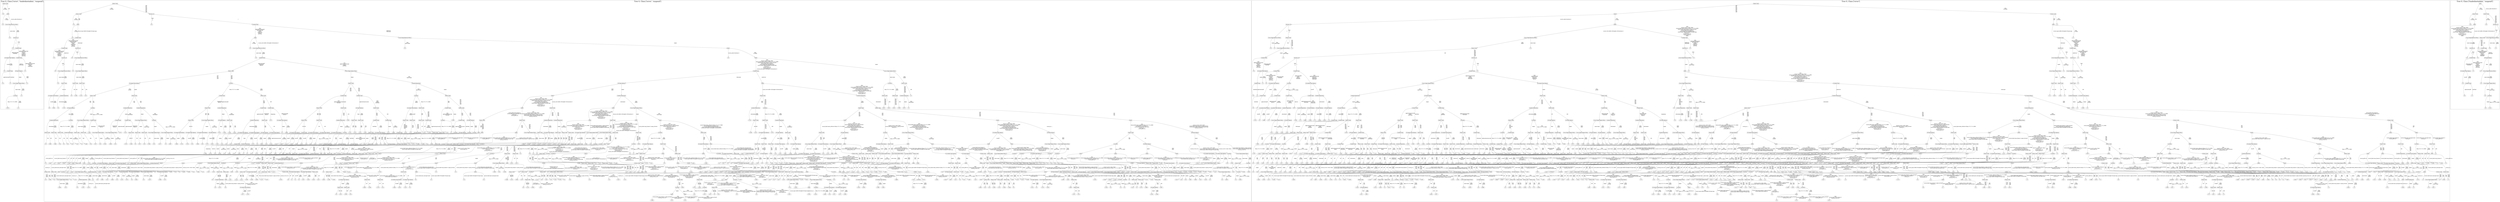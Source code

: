 /*
Generated by:
    http://https://github.com/h2oai/h2o-3/tree/master/h2o-genmodel/src/main/java/hex/genmodel/tools/PrintMojo.java
*/

/*
On a mac:

$ brew install graphviz
$ dot -Tpng file.gv -o file.png
$ open file.png
*/

digraph G {

subgraph cluster_0 {
/* Nodes */

/* Level 0 */
{
"SG_0_Node_0" [shape=box, fontsize=20, label="Status-Code"]
}

/* Level 1 */
{
"SG_0_Node_12" [fontsize=20, label="0.0"]
"SG_0_Node_1" [shape=box, fontsize=20, label="body"]
}

/* Level 2 */
{
"SG_0_Node_13" [fontsize=20, label="0.0"]
"SG_0_Node_2" [shape=box, fontsize=20, label="Cross-Origin-Resource-Policy"]
}

/* Level 3 */
{
"SG_0_Node_14" [fontsize=20, label="0.0"]
"SG_0_Node_3" [shape=box, fontsize=20, label="browser_id"]
}

/* Level 4 */
{
"SG_0_Node_15" [fontsize=20, label="0.0"]
"SG_0_Node_4" [shape=box, fontsize=20, label="Content-Type"]
}

/* Level 5 */
{
"SG_0_Node_5" [shape=box, fontsize=20, label="X-Content-Type-Options"]
"SG_0_Node_6" [shape=box, fontsize=20, label="Content-Type"]
}

/* Level 6 */
{
"SG_0_Node_16" [fontsize=20, label="0.0"]
"SG_0_Node_7" [shape=box, fontsize=20, label="Content-Type"]
"SG_0_Node_8" [shape=box, fontsize=20, label="X-Frame-Options"]
"SG_0_Node_17" [fontsize=20, label="1.0"]
}

/* Level 7 */
{
"SG_0_Node_18" [fontsize=20, label="0.0"]
"SG_0_Node_19" [fontsize=20, label="1.0"]
"SG_0_Node_9" [shape=box, fontsize=20, label="Cross-Origin-Opener-Policy"]
"SG_0_Node_20" [fontsize=20, label="1.0"]
}

/* Level 8 */
{
"SG_0_Node_10" [shape=box, fontsize=20, label="Location"]
"SG_0_Node_21" [fontsize=20, label="1.0"]
}

/* Level 9 */
{
"SG_0_Node_22" [fontsize=20, label="0.875"]
"SG_0_Node_23" [fontsize=20, label="1.0"]
}

/* Edges */
"SG_0_Node_0" -> "SG_0_Node_12" [fontsize=20, label="[NA]
62 levels
"]
"SG_0_Node_0" -> "SG_0_Node_1" [fontsize=20, label="200
"]
"SG_0_Node_1" -> "SG_0_Node_13" [fontsize=20, label="[NA]
11 levels
"]
"SG_0_Node_1" -> "SG_0_Node_2" [fontsize=20, label="ecocnt_audio=duration=1
"]
"SG_0_Node_2" -> "SG_0_Node_14" [fontsize=20, label="same-origin
"]
"SG_0_Node_2" -> "SG_0_Node_3" [fontsize=20, label="[NA]
empty
"]
"SG_0_Node_3" -> "SG_0_Node_15" [fontsize=20, label="1
"]
"SG_0_Node_3" -> "SG_0_Node_4" [fontsize=20, label="[NA]
2
3
"]
"SG_0_Node_4" -> "SG_0_Node_5" [fontsize=20, label="application/pdf
text/html
"]
"SG_0_Node_4" -> "SG_0_Node_6" [fontsize=20, label="[NA]
application/javascript
audio/wav
empty
image/png
text/css
video/mp4
"]
"SG_0_Node_6" -> "SG_0_Node_8" [fontsize=20, label="text/css
video/mp4
"]
"SG_0_Node_6" -> "SG_0_Node_17" [fontsize=20, label="[NA]
application/javascript
audio/wav
empty
image/png
"]
"SG_0_Node_8" -> "SG_0_Node_9" [fontsize=20, label="empty
"]
"SG_0_Node_8" -> "SG_0_Node_20" [fontsize=20, label="[NA]
deny
"]
"SG_0_Node_9" -> "SG_0_Node_10" [fontsize=20, label="same-origin
"]
"SG_0_Node_9" -> "SG_0_Node_21" [fontsize=20, label="[NA]
empty
"]
"SG_0_Node_10" -> "SG_0_Node_22" [fontsize=20, label="http://172.17.0.1:8000
"]
"SG_0_Node_10" -> "SG_0_Node_23" [fontsize=20, label="[NA]
empty
"]
"SG_0_Node_5" -> "SG_0_Node_16" [fontsize=20, label="nosniff
"]
"SG_0_Node_5" -> "SG_0_Node_7" [fontsize=20, label="[NA]
empty
"]
"SG_0_Node_7" -> "SG_0_Node_18" [fontsize=20, label="application/pdf
"]
"SG_0_Node_7" -> "SG_0_Node_19" [fontsize=20, label="text/html
"]

fontsize=40
label="Tree 0, Class ['error', 'loadedmetadata', 'suspend']"
}

subgraph cluster_1 {
/* Nodes */

/* Level 0 */
{
"SG_1_Node_0" [shape=box, fontsize=20, label="Status-Code"]
}

/* Level 1 */
{
"SG_1_Node_1" [shape=box, fontsize=20, label="Status-Code"]
"SG_1_Node_2" [shape=box, fontsize=20, label="browser_id"]
}

/* Level 2 */
{
"SG_1_Node_940" [fontsize=20, label="0.0"]
"SG_1_Node_3" [shape=box, fontsize=20, label="body"]
"SG_1_Node_941" [fontsize=20, label="0.0"]
"SG_1_Node_4" [shape=box, fontsize=20, label="Content-Type"]
}

/* Level 3 */
{
"SG_1_Node_942" [fontsize=20, label="0.0"]
"SG_1_Node_5" [shape=box, fontsize=20, label="Content-Type"]
"SG_1_Node_6" [shape=box, fontsize=20, label="body"]
"SG_1_Node_7" [shape=box, fontsize=20, label="Cross-Origin-Resource-Policy"]
}

/* Level 4 */
{
"SG_1_Node_8" [shape=box, fontsize=20, label="Content-Type"]
"SG_1_Node_9" [shape=box, fontsize=20, label="browser_id"]
"SG_1_Node_943" [fontsize=20, label="0.0"]
"SG_1_Node_10" [shape=box, fontsize=20, label="Cross-Origin-Resource-Policy"]
"SG_1_Node_944" [fontsize=20, label="0.0"]
"SG_1_Node_11" [shape=box, fontsize=20, label="body"]
}

/* Level 5 */
{
"SG_1_Node_945" [fontsize=20, label="0.0"]
"SG_1_Node_12" [shape=box, fontsize=20, label="browser_id"]
"SG_1_Node_946" [fontsize=20, label="0.0"]
"SG_1_Node_13" [shape=box, fontsize=20, label="Cross-Origin-Resource-Policy"]
"SG_1_Node_947" [fontsize=20, label="0.0"]
"SG_1_Node_14" [shape=box, fontsize=20, label="Content-Type"]
"SG_1_Node_948" [fontsize=20, label="0.0"]
"SG_1_Node_15" [shape=box, fontsize=20, label="body"]
}

/* Level 6 */
{
"SG_1_Node_949" [fontsize=20, label="0.0"]
"SG_1_Node_16" [shape=box, fontsize=20, label="Cross-Origin-Resource-Policy"]
"SG_1_Node_950" [fontsize=20, label="0.0"]
"SG_1_Node_17" [shape=box, fontsize=20, label="Cross-Origin-Opener-Policy"]
"SG_1_Node_18" [shape=box, fontsize=20, label="Status-Code"]
"SG_1_Node_19" [shape=box, fontsize=20, label="Cross-Origin-Opener-Policy"]
"SG_1_Node_20" [shape=box, fontsize=20, label="Content-Type"]
"SG_1_Node_21" [shape=box, fontsize=20, label="Cross-Origin-Opener-Policy"]
}

/* Level 7 */
{
"SG_1_Node_951" [fontsize=20, label="0.0"]
"SG_1_Node_22" [shape=box, fontsize=20, label="Status-Code"]
"SG_1_Node_23" [shape=box, fontsize=20, label="Status-Code"]
"SG_1_Node_24" [shape=box, fontsize=20, label="Status-Code"]
"SG_1_Node_25" [shape=box, fontsize=20, label="X-Content-Type-Options"]
"SG_1_Node_26" [shape=box, fontsize=20, label="Location"]
"SG_1_Node_27" [shape=box, fontsize=20, label="Status-Code"]
"SG_1_Node_28" [shape=box, fontsize=20, label="Content-Disposition"]
"SG_1_Node_29" [shape=box, fontsize=20, label="X-Frame-Options"]
"SG_1_Node_30" [shape=box, fontsize=20, label="body"]
"SG_1_Node_31" [shape=box, fontsize=20, label="Location"]
"SG_1_Node_32" [shape=box, fontsize=20, label="Status-Code"]
}

/* Level 8 */
{
"SG_1_Node_33" [shape=box, fontsize=20, label="X-Content-Type-Options"]
"SG_1_Node_34" [shape=box, fontsize=20, label="Content-Disposition"]
"SG_1_Node_952" [fontsize=20, label="0.0"]
"SG_1_Node_953" [fontsize=20, label="0.188"]
"SG_1_Node_954" [fontsize=20, label="0.125"]
"SG_1_Node_955" [fontsize=20, label="0.25"]
"SG_1_Node_38" [shape=box, fontsize=20, label="Status-Code"]
"SG_1_Node_39" [shape=box, fontsize=20, label="Status-Code"]
"SG_1_Node_40" [shape=box, fontsize=20, label="Content-Type"]
"SG_1_Node_41" [shape=box, fontsize=20, label="Status-Code"]
"SG_1_Node_42" [shape=box, fontsize=20, label="Content-Type"]
"SG_1_Node_43" [shape=box, fontsize=20, label="Content-Type"]
"SG_1_Node_44" [shape=box, fontsize=20, label="Location"]
"SG_1_Node_45" [shape=box, fontsize=20, label="Status-Code"]
"SG_1_Node_46" [shape=box, fontsize=20, label="body"]
"SG_1_Node_47" [shape=box, fontsize=20, label="Content-Disposition"]
"SG_1_Node_48" [shape=box, fontsize=20, label="Status-Code"]
"SG_1_Node_49" [shape=box, fontsize=20, label="Content-Disposition"]
"SG_1_Node_50" [shape=box, fontsize=20, label="Status-Code"]
"SG_1_Node_51" [shape=box, fontsize=20, label="Status-Code"]
"SG_1_Node_52" [shape=box, fontsize=20, label="Content-Disposition"]
"SG_1_Node_956" [fontsize=20, label="1.0"]
}

/* Level 9 */
{
"SG_1_Node_957" [fontsize=20, label="0.0"]
"SG_1_Node_958" [fontsize=20, label="0.063"]
"SG_1_Node_959" [fontsize=20, label="0.0"]
"SG_1_Node_960" [fontsize=20, label="0.125"]
"SG_1_Node_55" [shape=box, fontsize=20, label="X-Frame-Options"]
"SG_1_Node_56" [shape=box, fontsize=20, label="Location"]
"SG_1_Node_57" [shape=box, fontsize=20, label="Content-Disposition"]
"SG_1_Node_58" [shape=box, fontsize=20, label="Content-Disposition"]
"SG_1_Node_59" [shape=box, fontsize=20, label="Status-Code"]
"SG_1_Node_60" [shape=box, fontsize=20, label="Content-Disposition"]
"SG_1_Node_61" [shape=box, fontsize=20, label="Content-Type"]
"SG_1_Node_62" [shape=box, fontsize=20, label="Content-Type"]
"SG_1_Node_63" [shape=box, fontsize=20, label="Status-Code"]
"SG_1_Node_64" [shape=box, fontsize=20, label="Status-Code"]
"SG_1_Node_65" [shape=box, fontsize=20, label="X-Frame-Options"]
"SG_1_Node_66" [shape=box, fontsize=20, label="Status-Code"]
"SG_1_Node_67" [shape=box, fontsize=20, label="X-Content-Type-Options"]
"SG_1_Node_68" [shape=box, fontsize=20, label="Status-Code"]
"SG_1_Node_69" [shape=box, fontsize=20, label="Content-Type"]
"SG_1_Node_70" [shape=box, fontsize=20, label="Status-Code"]
"SG_1_Node_71" [shape=box, fontsize=20, label="body"]
"SG_1_Node_72" [shape=box, fontsize=20, label="Status-Code"]
"SG_1_Node_73" [shape=box, fontsize=20, label="body"]
"SG_1_Node_74" [shape=box, fontsize=20, label="Cross-Origin-Opener-Policy"]
"SG_1_Node_75" [shape=box, fontsize=20, label="Content-Disposition"]
"SG_1_Node_76" [shape=box, fontsize=20, label="Location"]
"SG_1_Node_77" [shape=box, fontsize=20, label="Status-Code"]
"SG_1_Node_78" [shape=box, fontsize=20, label="Status-Code"]
"SG_1_Node_961" [fontsize=20, label="0.625"]
"SG_1_Node_962" [fontsize=20, label="0.813"]
"SG_1_Node_963" [fontsize=20, label="0.813"]
"SG_1_Node_964" [fontsize=20, label="0.938"]
"SG_1_Node_965" [fontsize=20, label="0.875"]
"SG_1_Node_966" [fontsize=20, label="1.0"]
}

/* Level 10 */
{
"SG_1_Node_84" [shape=box, fontsize=20, label="Content-Disposition"]
"SG_1_Node_85" [shape=box, fontsize=20, label="Location"]
"SG_1_Node_86" [shape=box, fontsize=20, label="Cross-Origin-Opener-Policy"]
"SG_1_Node_87" [shape=box, fontsize=20, label="Content-Type"]
"SG_1_Node_88" [shape=box, fontsize=20, label="Content-Type"]
"SG_1_Node_89" [shape=box, fontsize=20, label="Content-Type"]
"SG_1_Node_90" [shape=box, fontsize=20, label="Cross-Origin-Opener-Policy"]
"SG_1_Node_91" [shape=box, fontsize=20, label="Location"]
"SG_1_Node_92" [shape=box, fontsize=20, label="Status-Code"]
"SG_1_Node_93" [shape=box, fontsize=20, label="Cross-Origin-Opener-Policy"]
"SG_1_Node_94" [shape=box, fontsize=20, label="X-Frame-Options"]
"SG_1_Node_95" [shape=box, fontsize=20, label="Status-Code"]
"SG_1_Node_96" [shape=box, fontsize=20, label="Content-Disposition"]
"SG_1_Node_97" [shape=box, fontsize=20, label="Status-Code"]
"SG_1_Node_967" [fontsize=20, label="0.25"]
"SG_1_Node_99" [shape=box, fontsize=20, label="X-Content-Type-Options"]
"SG_1_Node_100" [shape=box, fontsize=20, label="Status-Code"]
"SG_1_Node_101" [shape=box, fontsize=20, label="Status-Code"]
"SG_1_Node_102" [shape=box, fontsize=20, label="Content-Disposition"]
"SG_1_Node_968" [fontsize=20, label="0.563"]
"SG_1_Node_104" [shape=box, fontsize=20, label="Status-Code"]
"SG_1_Node_105" [shape=box, fontsize=20, label="Status-Code"]
"SG_1_Node_106" [shape=box, fontsize=20, label="Content-Type"]
"SG_1_Node_107" [shape=box, fontsize=20, label="Content-Type"]
"SG_1_Node_108" [shape=box, fontsize=20, label="Status-Code"]
"SG_1_Node_109" [shape=box, fontsize=20, label="Status-Code"]
"SG_1_Node_110" [shape=box, fontsize=20, label="Status-Code"]
"SG_1_Node_111" [shape=box, fontsize=20, label="Content-Type"]
"SG_1_Node_112" [shape=box, fontsize=20, label="Location"]
"SG_1_Node_969" [fontsize=20, label="0.438"]
"SG_1_Node_114" [shape=box, fontsize=20, label="Content-Type"]
"SG_1_Node_115" [shape=box, fontsize=20, label="X-Frame-Options"]
"SG_1_Node_116" [shape=box, fontsize=20, label="Status-Code"]
"SG_1_Node_117" [shape=box, fontsize=20, label="Status-Code"]
"SG_1_Node_118" [shape=box, fontsize=20, label="Content-Disposition"]
"SG_1_Node_119" [shape=box, fontsize=20, label="Content-Disposition"]
"SG_1_Node_120" [shape=box, fontsize=20, label="body"]
"SG_1_Node_121" [shape=box, fontsize=20, label="Status-Code"]
"SG_1_Node_122" [shape=box, fontsize=20, label="body"]
"SG_1_Node_123" [shape=box, fontsize=20, label="body"]
"SG_1_Node_970" [fontsize=20, label="0.125"]
"SG_1_Node_125" [shape=box, fontsize=20, label="Status-Code"]
"SG_1_Node_126" [shape=box, fontsize=20, label="Status-Code"]
"SG_1_Node_127" [shape=box, fontsize=20, label="Content-Disposition"]
"SG_1_Node_128" [shape=box, fontsize=20, label="body"]
"SG_1_Node_129" [shape=box, fontsize=20, label="body"]
"SG_1_Node_130" [shape=box, fontsize=20, label="body"]
"SG_1_Node_131" [shape=box, fontsize=20, label="body"]
}

/* Level 11 */
{
"SG_1_Node_132" [shape=box, fontsize=20, label="Status-Code"]
"SG_1_Node_133" [shape=box, fontsize=20, label="Status-Code"]
"SG_1_Node_134" [shape=box, fontsize=20, label="Status-Code"]
"SG_1_Node_135" [shape=box, fontsize=20, label="Content-Disposition"]
"SG_1_Node_136" [shape=box, fontsize=20, label="Status-Code"]
"SG_1_Node_137" [shape=box, fontsize=20, label="Status-Code"]
"SG_1_Node_971" [fontsize=20, label="0.188"]
"SG_1_Node_139" [shape=box, fontsize=20, label="Cross-Origin-Opener-Policy"]
"SG_1_Node_140" [shape=box, fontsize=20, label="Cross-Origin-Opener-Policy"]
"SG_1_Node_972" [fontsize=20, label="0.375"]
"SG_1_Node_973" [fontsize=20, label="0.125"]
"SG_1_Node_143" [shape=box, fontsize=20, label="Status-Code"]
"SG_1_Node_144" [shape=box, fontsize=20, label="Status-Code"]
"SG_1_Node_145" [shape=box, fontsize=20, label="Status-Code"]
"SG_1_Node_146" [shape=box, fontsize=20, label="Cross-Origin-Opener-Policy"]
"SG_1_Node_147" [shape=box, fontsize=20, label="Cross-Origin-Opener-Policy"]
"SG_1_Node_148" [shape=box, fontsize=20, label="X-Content-Type-Options"]
"SG_1_Node_149" [shape=box, fontsize=20, label="X-Content-Type-Options"]
"SG_1_Node_150" [shape=box, fontsize=20, label="X-Content-Type-Options"]
"SG_1_Node_151" [shape=box, fontsize=20, label="X-Frame-Options"]
"SG_1_Node_974" [fontsize=20, label="0.125"]
"SG_1_Node_975" [fontsize=20, label="0.438"]
"SG_1_Node_976" [fontsize=20, label="0.438"]
"SG_1_Node_977" [fontsize=20, label="0.625"]
"SG_1_Node_156" [shape=box, fontsize=20, label="X-Content-Type-Options"]
"SG_1_Node_157" [shape=box, fontsize=20, label="X-Content-Type-Options"]
"SG_1_Node_158" [shape=box, fontsize=20, label="X-Frame-Options"]
"SG_1_Node_159" [shape=box, fontsize=20, label="X-Content-Type-Options"]
"SG_1_Node_978" [fontsize=20, label="0.5"]
"SG_1_Node_979" [fontsize=20, label="0.688"]
"SG_1_Node_162" [shape=box, fontsize=20, label="X-Content-Type-Options"]
"SG_1_Node_163" [shape=box, fontsize=20, label="Content-Type"]
"SG_1_Node_164" [shape=box, fontsize=20, label="X-Content-Type-Options"]
"SG_1_Node_165" [shape=box, fontsize=20, label="X-Content-Type-Options"]
"SG_1_Node_166" [shape=box, fontsize=20, label="X-Content-Type-Options"]
"SG_1_Node_167" [shape=box, fontsize=20, label="Location"]
"SG_1_Node_980" [fontsize=20, label="0.125"]
"SG_1_Node_981" [fontsize=20, label="0.313"]
"SG_1_Node_982" [fontsize=20, label="0.313"]
"SG_1_Node_983" [fontsize=20, label="0.563"]
"SG_1_Node_172" [shape=box, fontsize=20, label="Status-Code"]
"SG_1_Node_173" [shape=box, fontsize=20, label="X-Content-Type-Options"]
"SG_1_Node_984" [fontsize=20, label="0.375"]
"SG_1_Node_985" [fontsize=20, label="0.688"]
"SG_1_Node_176" [shape=box, fontsize=20, label="Content-Type"]
"SG_1_Node_986" [fontsize=20, label="0.333"]
"SG_1_Node_987" [fontsize=20, label="0.167"]
"SG_1_Node_179" [shape=box, fontsize=20, label="X-Frame-Options"]
"SG_1_Node_988" [fontsize=20, label="0.167"]
"SG_1_Node_989" [fontsize=20, label="0.333"]
"SG_1_Node_182" [shape=box, fontsize=20, label="Status-Code"]
"SG_1_Node_183" [shape=box, fontsize=20, label="Status-Code"]
"SG_1_Node_990" [fontsize=20, label="0.25"]
"SG_1_Node_991" [fontsize=20, label="0.5"]
"SG_1_Node_186" [shape=box, fontsize=20, label="Location"]
"SG_1_Node_187" [shape=box, fontsize=20, label="X-Frame-Options"]
"SG_1_Node_188" [shape=box, fontsize=20, label="Location"]
"SG_1_Node_189" [shape=box, fontsize=20, label="Location"]
"SG_1_Node_190" [shape=box, fontsize=20, label="body"]
"SG_1_Node_191" [shape=box, fontsize=20, label="body"]
"SG_1_Node_192" [shape=box, fontsize=20, label="body"]
"SG_1_Node_193" [shape=box, fontsize=20, label="Cross-Origin-Opener-Policy"]
"SG_1_Node_194" [shape=box, fontsize=20, label="Status-Code"]
"SG_1_Node_195" [shape=box, fontsize=20, label="X-Content-Type-Options"]
"SG_1_Node_196" [shape=box, fontsize=20, label="Status-Code"]
"SG_1_Node_197" [shape=box, fontsize=20, label="Status-Code"]
"SG_1_Node_198" [shape=box, fontsize=20, label="Status-Code"]
"SG_1_Node_199" [shape=box, fontsize=20, label="X-Content-Type-Options"]
"SG_1_Node_200" [shape=box, fontsize=20, label="Cross-Origin-Opener-Policy"]
"SG_1_Node_201" [shape=box, fontsize=20, label="Cross-Origin-Opener-Policy"]
"SG_1_Node_202" [shape=box, fontsize=20, label="Status-Code"]
"SG_1_Node_203" [shape=box, fontsize=20, label="Status-Code"]
"SG_1_Node_204" [shape=box, fontsize=20, label="Location"]
"SG_1_Node_205" [shape=box, fontsize=20, label="Status-Code"]
"SG_1_Node_992" [fontsize=20, label="0.188"]
"SG_1_Node_993" [fontsize=20, label="0.313"]
"SG_1_Node_208" [shape=box, fontsize=20, label="X-Content-Type-Options"]
"SG_1_Node_994" [fontsize=20, label="0.375"]
"SG_1_Node_210" [shape=box, fontsize=20, label="X-Frame-Options"]
"SG_1_Node_211" [shape=box, fontsize=20, label="Status-Code"]
"SG_1_Node_212" [shape=box, fontsize=20, label="Status-Code"]
"SG_1_Node_213" [shape=box, fontsize=20, label="X-Frame-Options"]
"SG_1_Node_214" [shape=box, fontsize=20, label="Location"]
"SG_1_Node_215" [shape=box, fontsize=20, label="Cross-Origin-Opener-Policy"]
"SG_1_Node_216" [shape=box, fontsize=20, label="X-Content-Type-Options"]
"SG_1_Node_217" [shape=box, fontsize=20, label="X-Frame-Options"]
"SG_1_Node_218" [shape=box, fontsize=20, label="Status-Code"]
"SG_1_Node_219" [shape=box, fontsize=20, label="X-Frame-Options"]
}

/* Level 12 */
{
"SG_1_Node_995" [fontsize=20, label="0.0"]
"SG_1_Node_996" [fontsize=20, label="0.083"]
"SG_1_Node_997" [fontsize=20, label="0.083"]
"SG_1_Node_998" [fontsize=20, label="0.25"]
"SG_1_Node_999" [fontsize=20, label="0.0"]
"SG_1_Node_1000" [fontsize=20, label="0.25"]
"SG_1_Node_1001" [fontsize=20, label="0.167"]
"SG_1_Node_1002" [fontsize=20, label="0.417"]
"SG_1_Node_1003" [fontsize=20, label="0.0"]
"SG_1_Node_1004" [fontsize=20, label="0.083"]
"SG_1_Node_1005" [fontsize=20, label="0.25"]
"SG_1_Node_1006" [fontsize=20, label="0.417"]
"SG_1_Node_1007" [fontsize=20, label="0.25"]
"SG_1_Node_1008" [fontsize=20, label="0.529"]
"SG_1_Node_1009" [fontsize=20, label="0.063"]
"SG_1_Node_1010" [fontsize=20, label="0.25"]
"SG_1_Node_1011" [fontsize=20, label="0.313"]
"SG_1_Node_1012" [fontsize=20, label="0.438"]
"SG_1_Node_1013" [fontsize=20, label="0.0"]
"SG_1_Node_1014" [fontsize=20, label="0.417"]
"SG_1_Node_1015" [fontsize=20, label="0.25"]
"SG_1_Node_1016" [fontsize=20, label="0.583"]
"SG_1_Node_1017" [fontsize=20, label="0.25"]
"SG_1_Node_1018" [fontsize=20, label="0.417"]
"SG_1_Node_1019" [fontsize=20, label="0.5"]
"SG_1_Node_1020" [fontsize=20, label="0.667"]
"SG_1_Node_1021" [fontsize=20, label="0.063"]
"SG_1_Node_1022" [fontsize=20, label="0.125"]
"SG_1_Node_1023" [fontsize=20, label="0.125"]
"SG_1_Node_1024" [fontsize=20, label="0.25"]
"SG_1_Node_1025" [fontsize=20, label="0.063"]
"SG_1_Node_1026" [fontsize=20, label="0.25"]
"SG_1_Node_1027" [fontsize=20, label="0.375"]
"SG_1_Node_1028" [fontsize=20, label="0.625"]
"SG_1_Node_1029" [fontsize=20, label="0.167"]
"SG_1_Node_1030" [fontsize=20, label="0.25"]
"SG_1_Node_1031" [fontsize=20, label="0.25"]
"SG_1_Node_1032" [fontsize=20, label="0.417"]
"SG_1_Node_254" [shape=box, fontsize=20, label="Content-Type"]
"SG_1_Node_255" [shape=box, fontsize=20, label="Content-Disposition"]
"SG_1_Node_1033" [fontsize=20, label="0.375"]
"SG_1_Node_1034" [fontsize=20, label="0.5"]
"SG_1_Node_1035" [fontsize=20, label="0.063"]
"SG_1_Node_1036" [fontsize=20, label="0.25"]
"SG_1_Node_1037" [fontsize=20, label="0.125"]
"SG_1_Node_1038" [fontsize=20, label="0.313"]
"SG_1_Node_1039" [fontsize=20, label="0.188"]
"SG_1_Node_1040" [fontsize=20, label="0.313"]
"SG_1_Node_1041" [fontsize=20, label="0.188"]
"SG_1_Node_1042" [fontsize=20, label="0.438"]
"SG_1_Node_1043" [fontsize=20, label="0.167"]
"SG_1_Node_1044" [fontsize=20, label="0.25"]
"SG_1_Node_1045" [fontsize=20, label="0.25"]
"SG_1_Node_1046" [fontsize=20, label="0.417"]
"SG_1_Node_1047" [fontsize=20, label="0.125"]
"SG_1_Node_271" [shape=box, fontsize=20, label="Content-Disposition"]
"SG_1_Node_1048" [fontsize=20, label="0.333"]
"SG_1_Node_273" [shape=box, fontsize=20, label="X-Frame-Options"]
"SG_1_Node_1049" [fontsize=20, label="0.0"]
"SG_1_Node_274" [shape=box, fontsize=20, label="X-Frame-Options"]
"SG_1_Node_1050" [fontsize=20, label="0.2"]
"SG_1_Node_1051" [fontsize=20, label="0.667"]
"SG_1_Node_277" [shape=box, fontsize=20, label="Status-Code"]
"SG_1_Node_1052" [fontsize=20, label="0.563"]
"SG_1_Node_1053" [fontsize=20, label="0.5"]
"SG_1_Node_1054" [fontsize=20, label="0.667"]
"SG_1_Node_281" [shape=box, fontsize=20, label="X-Frame-Options"]
"SG_1_Node_282" [shape=box, fontsize=20, label="X-Content-Type-Options"]
"SG_1_Node_1055" [fontsize=20, label="0.5"]
"SG_1_Node_1056" [fontsize=20, label="0.75"]
"SG_1_Node_1057" [fontsize=20, label="0.389"]
"SG_1_Node_1058" [fontsize=20, label="0.556"]
"SG_1_Node_1059" [fontsize=20, label="0.5"]
"SG_1_Node_1060" [fontsize=20, label="0.833"]
"SG_1_Node_289" [shape=box, fontsize=20, label="Status-Code"]
"SG_1_Node_290" [shape=box, fontsize=20, label="Location"]
"SG_1_Node_291" [shape=box, fontsize=20, label="Status-Code"]
"SG_1_Node_292" [shape=box, fontsize=20, label="Status-Code"]
"SG_1_Node_293" [shape=box, fontsize=20, label="Location"]
"SG_1_Node_294" [shape=box, fontsize=20, label="X-Content-Type-Options"]
"SG_1_Node_295" [shape=box, fontsize=20, label="body"]
"SG_1_Node_296" [shape=box, fontsize=20, label="Location"]
"SG_1_Node_1061" [fontsize=20, label="0.063"]
"SG_1_Node_1062" [fontsize=20, label="0.188"]
"SG_1_Node_1063" [fontsize=20, label="0.125"]
"SG_1_Node_1064" [fontsize=20, label="0.313"]
"SG_1_Node_1065" [fontsize=20, label="0.125"]
"SG_1_Node_1066" [fontsize=20, label="0.375"]
"SG_1_Node_1067" [fontsize=20, label="0.375"]
"SG_1_Node_1068" [fontsize=20, label="0.5"]
"SG_1_Node_305" [shape=box, fontsize=20, label="Status-Code"]
"SG_1_Node_306" [shape=box, fontsize=20, label="body"]
"SG_1_Node_307" [shape=box, fontsize=20, label="Status-Code"]
"SG_1_Node_308" [shape=box, fontsize=20, label="Status-Code"]
"SG_1_Node_1069" [fontsize=20, label="0.083"]
"SG_1_Node_1070" [fontsize=20, label="0.25"]
"SG_1_Node_311" [shape=box, fontsize=20, label="Location"]
"SG_1_Node_312" [shape=box, fontsize=20, label="Location"]
"SG_1_Node_313" [shape=box, fontsize=20, label="body"]
"SG_1_Node_314" [shape=box, fontsize=20, label="body"]
"SG_1_Node_315" [shape=box, fontsize=20, label="Location"]
"SG_1_Node_1071" [fontsize=20, label="0.833"]
"SG_1_Node_317" [shape=box, fontsize=20, label="X-Content-Type-Options"]
"SG_1_Node_318" [shape=box, fontsize=20, label="Status-Code"]
"SG_1_Node_319" [shape=box, fontsize=20, label="X-Content-Type-Options"]
"SG_1_Node_320" [shape=box, fontsize=20, label="body"]
"SG_1_Node_321" [shape=box, fontsize=20, label="Status-Code"]
"SG_1_Node_322" [shape=box, fontsize=20, label="Status-Code"]
"SG_1_Node_323" [shape=box, fontsize=20, label="Status-Code"]
"SG_1_Node_324" [shape=box, fontsize=20, label="X-Content-Type-Options"]
"SG_1_Node_1072" [fontsize=20, label="0.25"]
"SG_1_Node_326" [shape=box, fontsize=20, label="X-Content-Type-Options"]
"SG_1_Node_327" [shape=box, fontsize=20, label="Cross-Origin-Opener-Policy"]
"SG_1_Node_328" [shape=box, fontsize=20, label="X-Content-Type-Options"]
"SG_1_Node_329" [shape=box, fontsize=20, label="Cross-Origin-Opener-Policy"]
"SG_1_Node_330" [shape=box, fontsize=20, label="body"]
"SG_1_Node_331" [shape=box, fontsize=20, label="X-Content-Type-Options"]
"SG_1_Node_332" [shape=box, fontsize=20, label="Status-Code"]
"SG_1_Node_333" [shape=box, fontsize=20, label="body"]
"SG_1_Node_334" [shape=box, fontsize=20, label="body"]
"SG_1_Node_335" [shape=box, fontsize=20, label="body"]
"SG_1_Node_336" [shape=box, fontsize=20, label="body"]
"SG_1_Node_337" [shape=box, fontsize=20, label="Cross-Origin-Opener-Policy"]
"SG_1_Node_338" [shape=box, fontsize=20, label="Cross-Origin-Opener-Policy"]
"SG_1_Node_339" [shape=box, fontsize=20, label="Location"]
"SG_1_Node_340" [shape=box, fontsize=20, label="X-Frame-Options"]
"SG_1_Node_341" [shape=box, fontsize=20, label="body"]
"SG_1_Node_342" [shape=box, fontsize=20, label="body"]
}

/* Level 13 */
{
"SG_1_Node_1073" [fontsize=20, label="0.188"]
"SG_1_Node_1074" [fontsize=20, label="0.375"]
"SG_1_Node_1075" [fontsize=20, label="0.25"]
"SG_1_Node_1076" [fontsize=20, label="0.563"]
"SG_1_Node_1077" [fontsize=20, label="0.25"]
"SG_1_Node_1078" [fontsize=20, label="0.438"]
"SG_1_Node_1079" [fontsize=20, label="0.417"]
"SG_1_Node_1080" [fontsize=20, label="0.667"]
"SG_1_Node_1081" [fontsize=20, label="0.1"]
"SG_1_Node_1082" [fontsize=20, label="0.3"]
"SG_1_Node_1083" [fontsize=20, label="0.313"]
"SG_1_Node_1084" [fontsize=20, label="0.375"]
"SG_1_Node_1085" [fontsize=20, label="0.167"]
"SG_1_Node_1086" [fontsize=20, label="0.5"]
"SG_1_Node_1087" [fontsize=20, label="0.417"]
"SG_1_Node_1088" [fontsize=20, label="0.667"]
"SG_1_Node_1089" [fontsize=20, label="0.0"]
"SG_1_Node_359" [shape=box, fontsize=20, label="body"]
"SG_1_Node_360" [shape=box, fontsize=20, label="Status-Code"]
"SG_1_Node_361" [shape=box, fontsize=20, label="Status-Code"]
"SG_1_Node_362" [shape=box, fontsize=20, label="X-Content-Type-Options"]
"SG_1_Node_363" [shape=box, fontsize=20, label="Content-Disposition"]
"SG_1_Node_364" [shape=box, fontsize=20, label="body"]
"SG_1_Node_365" [shape=box, fontsize=20, label="body"]
"SG_1_Node_366" [shape=box, fontsize=20, label="Status-Code"]
"SG_1_Node_367" [shape=box, fontsize=20, label="body"]
"SG_1_Node_368" [shape=box, fontsize=20, label="Location"]
"SG_1_Node_369" [shape=box, fontsize=20, label="Content-Disposition"]
"SG_1_Node_370" [shape=box, fontsize=20, label="Status-Code"]
"SG_1_Node_371" [shape=box, fontsize=20, label="Status-Code"]
"SG_1_Node_372" [shape=box, fontsize=20, label="body"]
"SG_1_Node_373" [shape=box, fontsize=20, label="Status-Code"]
"SG_1_Node_374" [shape=box, fontsize=20, label="body"]
"SG_1_Node_375" [shape=box, fontsize=20, label="body"]
"SG_1_Node_1090" [fontsize=20, label="0.125"]
"SG_1_Node_377" [shape=box, fontsize=20, label="Status-Code"]
"SG_1_Node_1091" [fontsize=20, label="0.0"]
"SG_1_Node_378" [shape=box, fontsize=20, label="Location"]
"SG_1_Node_379" [shape=box, fontsize=20, label="Status-Code"]
"SG_1_Node_380" [shape=box, fontsize=20, label="Status-Code"]
"SG_1_Node_1092" [fontsize=20, label="0.2"]
"SG_1_Node_1093" [fontsize=20, label="0.6"]
"SG_1_Node_1094" [fontsize=20, label="0.4"]
"SG_1_Node_1095" [fontsize=20, label="0.8"]
"SG_1_Node_385" [shape=box, fontsize=20, label="Status-Code"]
"SG_1_Node_386" [shape=box, fontsize=20, label="Location"]
"SG_1_Node_387" [shape=box, fontsize=20, label="Location"]
"SG_1_Node_388" [shape=box, fontsize=20, label="body"]
"SG_1_Node_1096" [fontsize=20, label="0.2"]
"SG_1_Node_1097" [fontsize=20, label="0.7"]
"SG_1_Node_391" [shape=box, fontsize=20, label="body"]
"SG_1_Node_392" [shape=box, fontsize=20, label="Status-Code"]
"SG_1_Node_393" [shape=box, fontsize=20, label="body"]
"SG_1_Node_394" [shape=box, fontsize=20, label="Status-Code"]
"SG_1_Node_395" [shape=box, fontsize=20, label="body"]
"SG_1_Node_396" [shape=box, fontsize=20, label="Location"]
"SG_1_Node_397" [shape=box, fontsize=20, label="X-Content-Type-Options"]
"SG_1_Node_398" [shape=box, fontsize=20, label="Status-Code"]
"SG_1_Node_1098" [fontsize=20, label="0.063"]
"SG_1_Node_400" [shape=box, fontsize=20, label="Content-Disposition"]
"SG_1_Node_1099" [fontsize=20, label="0.125"]
"SG_1_Node_402" [shape=box, fontsize=20, label="X-Frame-Options"]
"SG_1_Node_1100" [fontsize=20, label="0.083"]
"SG_1_Node_1101" [fontsize=20, label="0.25"]
"SG_1_Node_1102" [fontsize=20, label="0.167"]
"SG_1_Node_1103" [fontsize=20, label="0.667"]
"SG_1_Node_1104" [fontsize=20, label="0.438"]
"SG_1_Node_1105" [fontsize=20, label="0.625"]
"SG_1_Node_409" [shape=box, fontsize=20, label="X-Content-Type-Options"]
"SG_1_Node_410" [shape=box, fontsize=20, label="X-Content-Type-Options"]
"SG_1_Node_1106" [fontsize=20, label="0.25"]
"SG_1_Node_1107" [fontsize=20, label="0.375"]
"SG_1_Node_413" [shape=box, fontsize=20, label="body"]
"SG_1_Node_414" [shape=box, fontsize=20, label="body"]
"SG_1_Node_415" [shape=box, fontsize=20, label="Status-Code"]
"SG_1_Node_416" [shape=box, fontsize=20, label="Status-Code"]
"SG_1_Node_417" [shape=box, fontsize=20, label="Status-Code"]
"SG_1_Node_418" [shape=box, fontsize=20, label="Status-Code"]
"SG_1_Node_419" [shape=box, fontsize=20, label="Cross-Origin-Opener-Policy"]
"SG_1_Node_420" [shape=box, fontsize=20, label="Cross-Origin-Opener-Policy"]
"SG_1_Node_421" [shape=box, fontsize=20, label="X-Frame-Options"]
"SG_1_Node_422" [shape=box, fontsize=20, label="Status-Code"]
"SG_1_Node_423" [shape=box, fontsize=20, label="X-Content-Type-Options"]
"SG_1_Node_424" [shape=box, fontsize=20, label="X-Frame-Options"]
"SG_1_Node_425" [shape=box, fontsize=20, label="Status-Code"]
"SG_1_Node_426" [shape=box, fontsize=20, label="Status-Code"]
"SG_1_Node_427" [shape=box, fontsize=20, label="Cross-Origin-Opener-Policy"]
"SG_1_Node_428" [shape=box, fontsize=20, label="Location"]
"SG_1_Node_429" [shape=box, fontsize=20, label="Location"]
"SG_1_Node_430" [shape=box, fontsize=20, label="X-Content-Type-Options"]
"SG_1_Node_431" [shape=box, fontsize=20, label="Location"]
"SG_1_Node_432" [shape=box, fontsize=20, label="Location"]
"SG_1_Node_433" [shape=box, fontsize=20, label="body"]
"SG_1_Node_434" [shape=box, fontsize=20, label="body"]
"SG_1_Node_435" [shape=box, fontsize=20, label="body"]
"SG_1_Node_436" [shape=box, fontsize=20, label="body"]
"SG_1_Node_437" [shape=box, fontsize=20, label="X-Content-Type-Options"]
"SG_1_Node_438" [shape=box, fontsize=20, label="X-Content-Type-Options"]
"SG_1_Node_439" [shape=box, fontsize=20, label="Location"]
"SG_1_Node_440" [shape=box, fontsize=20, label="Cross-Origin-Opener-Policy"]
}

/* Level 14 */
{
"SG_1_Node_1108" [fontsize=20, label="0.0"]
"SG_1_Node_1109" [fontsize=20, label="0.063"]
"SG_1_Node_1110" [fontsize=20, label="0.0"]
"SG_1_Node_1111" [fontsize=20, label="0.063"]
"SG_1_Node_1112" [fontsize=20, label="0.063"]
"SG_1_Node_1113" [fontsize=20, label="0.188"]
"SG_1_Node_445" [shape=box, fontsize=20, label="body"]
"SG_1_Node_446" [shape=box, fontsize=20, label="Status-Code"]
"SG_1_Node_1114" [fontsize=20, label="0.063"]
"SG_1_Node_1115" [fontsize=20, label="0.313"]
"SG_1_Node_449" [shape=box, fontsize=20, label="Location"]
"SG_1_Node_450" [shape=box, fontsize=20, label="X-Content-Type-Options"]
"SG_1_Node_451" [shape=box, fontsize=20, label="Status-Code"]
"SG_1_Node_452" [shape=box, fontsize=20, label="X-Content-Type-Options"]
"SG_1_Node_1116" [fontsize=20, label="0.0"]
"SG_1_Node_453" [shape=box, fontsize=20, label="Status-Code"]
"SG_1_Node_454" [shape=box, fontsize=20, label="Cross-Origin-Opener-Policy"]
"SG_1_Node_455" [shape=box, fontsize=20, label="Content-Disposition"]
"SG_1_Node_456" [shape=box, fontsize=20, label="body"]
"SG_1_Node_457" [shape=box, fontsize=20, label="body"]
"SG_1_Node_458" [shape=box, fontsize=20, label="Location"]
"SG_1_Node_459" [shape=box, fontsize=20, label="Cross-Origin-Opener-Policy"]
"SG_1_Node_460" [shape=box, fontsize=20, label="Location"]
"SG_1_Node_461" [shape=box, fontsize=20, label="Location"]
"SG_1_Node_1117" [fontsize=20, label="0.125"]
"SG_1_Node_463" [shape=box, fontsize=20, label="Location"]
"SG_1_Node_464" [shape=box, fontsize=20, label="Status-Code"]
"SG_1_Node_465" [shape=box, fontsize=20, label="Status-Code"]
"SG_1_Node_466" [shape=box, fontsize=20, label="Content-Disposition"]
"SG_1_Node_467" [shape=box, fontsize=20, label="body"]
"SG_1_Node_1118" [fontsize=20, label="0.0"]
"SG_1_Node_1119" [fontsize=20, label="0.063"]
"SG_1_Node_469" [shape=box, fontsize=20, label="Location"]
"SG_1_Node_470" [shape=box, fontsize=20, label="Status-Code"]
"SG_1_Node_471" [shape=box, fontsize=20, label="body"]
"SG_1_Node_472" [shape=box, fontsize=20, label="body"]
"SG_1_Node_473" [shape=box, fontsize=20, label="body"]
"SG_1_Node_474" [shape=box, fontsize=20, label="body"]
"SG_1_Node_475" [shape=box, fontsize=20, label="Cross-Origin-Opener-Policy"]
"SG_1_Node_476" [shape=box, fontsize=20, label="body"]
"SG_1_Node_1120" [fontsize=20, label="0.333"]
"SG_1_Node_1121" [fontsize=20, label="0.417"]
"SG_1_Node_479" [shape=box, fontsize=20, label="body"]
"SG_1_Node_480" [shape=box, fontsize=20, label="body"]
"SG_1_Node_481" [shape=box, fontsize=20, label="Status-Code"]
"SG_1_Node_482" [shape=box, fontsize=20, label="Status-Code"]
"SG_1_Node_1122" [fontsize=20, label="0.0"]
"SG_1_Node_1123" [fontsize=20, label="0.25"]
"SG_1_Node_484" [shape=box, fontsize=20, label="Status-Code"]
"SG_1_Node_1124" [fontsize=20, label="0.625"]
"SG_1_Node_1125" [fontsize=20, label="0.188"]
"SG_1_Node_487" [shape=box, fontsize=20, label="Status-Code"]
"SG_1_Node_488" [shape=box, fontsize=20, label="body"]
"SG_1_Node_1126" [fontsize=20, label="0.722"]
"SG_1_Node_1127" [fontsize=20, label="0.25"]
"SG_1_Node_1128" [fontsize=20, label="0.5"]
"SG_1_Node_492" [shape=box, fontsize=20, label="body"]
"SG_1_Node_493" [shape=box, fontsize=20, label="body"]
"SG_1_Node_1129" [fontsize=20, label="0.333"]
"SG_1_Node_1130" [fontsize=20, label="0.583"]
"SG_1_Node_1131" [fontsize=20, label="0.5"]
"SG_1_Node_1132" [fontsize=20, label="0.917"]
"SG_1_Node_1133" [fontsize=20, label="0.6"]
"SG_1_Node_1134" [fontsize=20, label="0.8"]
"SG_1_Node_500" [shape=box, fontsize=20, label="Location"]
"SG_1_Node_501" [shape=box, fontsize=20, label="X-Content-Type-Options"]
"SG_1_Node_1135" [fontsize=20, label="0.167"]
"SG_1_Node_1136" [fontsize=20, label="0.333"]
"SG_1_Node_1137" [fontsize=20, label="0.25"]
"SG_1_Node_1138" [fontsize=20, label="0.417"]
"SG_1_Node_1139" [fontsize=20, label="0.083"]
"SG_1_Node_1140" [fontsize=20, label="0.25"]
"SG_1_Node_1141" [fontsize=20, label="0.167"]
"SG_1_Node_1142" [fontsize=20, label="0.333"]
"SG_1_Node_510" [shape=box, fontsize=20, label="Status-Code"]
"SG_1_Node_511" [shape=box, fontsize=20, label="Status-Code"]
"SG_1_Node_512" [shape=box, fontsize=20, label="Status-Code"]
"SG_1_Node_513" [shape=box, fontsize=20, label="Status-Code"]
"SG_1_Node_514" [shape=box, fontsize=20, label="X-Content-Type-Options"]
"SG_1_Node_515" [shape=box, fontsize=20, label="Location"]
"SG_1_Node_516" [shape=box, fontsize=20, label="body"]
"SG_1_Node_517" [shape=box, fontsize=20, label="Location"]
"SG_1_Node_1143" [fontsize=20, label="0.0"]
"SG_1_Node_518" [shape=box, fontsize=20, label="Status-Code"]
"SG_1_Node_1144" [fontsize=20, label="0.167"]
"SG_1_Node_520" [shape=box, fontsize=20, label="Status-Code"]
"SG_1_Node_1145" [fontsize=20, label="0.083"]
"SG_1_Node_1146" [fontsize=20, label="0.417"]
"SG_1_Node_523" [shape=box, fontsize=20, label="X-Frame-Options"]
"SG_1_Node_524" [shape=box, fontsize=20, label="X-Content-Type-Options"]
"SG_1_Node_525" [shape=box, fontsize=20, label="body"]
"SG_1_Node_526" [shape=box, fontsize=20, label="Status-Code"]
"SG_1_Node_527" [shape=box, fontsize=20, label="body"]
"SG_1_Node_1147" [fontsize=20, label="0.688"]
"SG_1_Node_529" [shape=box, fontsize=20, label="Status-Code"]
"SG_1_Node_530" [shape=box, fontsize=20, label="Status-Code"]
"SG_1_Node_531" [shape=box, fontsize=20, label="body"]
"SG_1_Node_532" [shape=box, fontsize=20, label="Status-Code"]
"SG_1_Node_533" [shape=box, fontsize=20, label="body"]
"SG_1_Node_534" [shape=box, fontsize=20, label="Cross-Origin-Opener-Policy"]
"SG_1_Node_535" [shape=box, fontsize=20, label="body"]
"SG_1_Node_536" [shape=box, fontsize=20, label="Status-Code"]
"SG_1_Node_537" [shape=box, fontsize=20, label="Status-Code"]
"SG_1_Node_538" [shape=box, fontsize=20, label="body"]
"SG_1_Node_539" [shape=box, fontsize=20, label="Status-Code"]
"SG_1_Node_540" [shape=box, fontsize=20, label="Status-Code"]
"SG_1_Node_1148" [fontsize=20, label="0.1"]
"SG_1_Node_1149" [fontsize=20, label="0.3"]
"SG_1_Node_1150" [fontsize=20, label="0.4"]
"SG_1_Node_1151" [fontsize=20, label="0.7"]
"SG_1_Node_1152" [fontsize=20, label="0.3"]
"SG_1_Node_1153" [fontsize=20, label="0.6"]
"SG_1_Node_1154" [fontsize=20, label="0.6"]
"SG_1_Node_1155" [fontsize=20, label="0.8"]
"SG_1_Node_549" [shape=box, fontsize=20, label="body"]
"SG_1_Node_550" [shape=box, fontsize=20, label="X-Frame-Options"]
"SG_1_Node_551" [shape=box, fontsize=20, label="Status-Code"]
"SG_1_Node_552" [shape=box, fontsize=20, label="Status-Code"]
"SG_1_Node_1156" [fontsize=20, label="0.188"]
"SG_1_Node_554" [shape=box, fontsize=20, label="X-Content-Type-Options"]
"SG_1_Node_1157" [fontsize=20, label="0.5"]
"SG_1_Node_556" [shape=box, fontsize=20, label="X-Content-Type-Options"]
"SG_1_Node_1158" [fontsize=20, label="0.167"]
"SG_1_Node_1159" [fontsize=20, label="0.5"]
"SG_1_Node_559" [shape=box, fontsize=20, label="Cross-Origin-Opener-Policy"]
"SG_1_Node_560" [shape=box, fontsize=20, label="body"]
"SG_1_Node_1160" [fontsize=20, label="0.25"]
"SG_1_Node_1161" [fontsize=20, label="0.583"]
"SG_1_Node_563" [shape=box, fontsize=20, label="Status-Code"]
"SG_1_Node_564" [shape=box, fontsize=20, label="Location"]
}

/* Level 15 */
{
"SG_1_Node_565" [shape=box, fontsize=20, label="Status-Code"]
"SG_1_Node_566" [shape=box, fontsize=20, label="Status-Code"]
"SG_1_Node_567" [shape=box, fontsize=20, label="body"]
"SG_1_Node_568" [shape=box, fontsize=20, label="Location"]
"SG_1_Node_1162" [fontsize=20, label="0.0"]
"SG_1_Node_1163" [fontsize=20, label="0.083"]
"SG_1_Node_570" [shape=box, fontsize=20, label="Cross-Origin-Opener-Policy"]
"SG_1_Node_571" [shape=box, fontsize=20, label="Content-Disposition"]
"SG_1_Node_1164" [fontsize=20, label="0.063"]
"SG_1_Node_573" [shape=box, fontsize=20, label="X-Content-Type-Options"]
"SG_1_Node_1165" [fontsize=20, label="0.167"]
"SG_1_Node_575" [shape=box, fontsize=20, label="Content-Disposition"]
"SG_1_Node_576" [shape=box, fontsize=20, label="X-Content-Type-Options"]
"SG_1_Node_577" [shape=box, fontsize=20, label="Cross-Origin-Opener-Policy"]
"SG_1_Node_1166" [fontsize=20, label="0.0"]
"SG_1_Node_578" [shape=box, fontsize=20, label="X-Content-Type-Options"]
"SG_1_Node_1167" [fontsize=20, label="0.083"]
"SG_1_Node_1168" [fontsize=20, label="0.25"]
"SG_1_Node_1169" [fontsize=20, label="0.0"]
"SG_1_Node_1170" [fontsize=20, label="0.083"]
"SG_1_Node_1171" [fontsize=20, label="0.083"]
"SG_1_Node_1172" [fontsize=20, label="0.25"]
"SG_1_Node_1173" [fontsize=20, label="0.083"]
"SG_1_Node_1174" [fontsize=20, label="0.25"]
"SG_1_Node_1175" [fontsize=20, label="0.167"]
"SG_1_Node_1176" [fontsize=20, label="0.333"]
"SG_1_Node_588" [shape=box, fontsize=20, label="Status-Code"]
"SG_1_Node_589" [shape=box, fontsize=20, label="Status-Code"]
"SG_1_Node_1177" [fontsize=20, label="0.083"]
"SG_1_Node_1178" [fontsize=20, label="0.333"]
"SG_1_Node_592" [shape=box, fontsize=20, label="Status-Code"]
"SG_1_Node_593" [shape=box, fontsize=20, label="X-Content-Type-Options"]
"SG_1_Node_1179" [fontsize=20, label="0.0"]
"SG_1_Node_594" [shape=box, fontsize=20, label="Status-Code"]
"SG_1_Node_595" [shape=box, fontsize=20, label="body"]
"SG_1_Node_1180" [fontsize=20, label="0.313"]
"SG_1_Node_597" [shape=box, fontsize=20, label="Status-Code"]
"SG_1_Node_598" [shape=box, fontsize=20, label="X-Content-Type-Options"]
"SG_1_Node_599" [shape=box, fontsize=20, label="X-Content-Type-Options"]
"SG_1_Node_600" [shape=box, fontsize=20, label="Status-Code"]
"SG_1_Node_1181" [fontsize=20, label="0.0"]
"SG_1_Node_601" [shape=box, fontsize=20, label="Status-Code"]
"SG_1_Node_602" [shape=box, fontsize=20, label="body"]
"SG_1_Node_603" [shape=box, fontsize=20, label="body"]
"SG_1_Node_1182" [fontsize=20, label="0.125"]
"SG_1_Node_1183" [fontsize=20, label="0.25"]
"SG_1_Node_1184" [fontsize=20, label="0.125"]
"SG_1_Node_607" [shape=box, fontsize=20, label="Status-Code"]
"SG_1_Node_608" [shape=box, fontsize=20, label="body"]
"SG_1_Node_1185" [fontsize=20, label="0.3"]
"SG_1_Node_1186" [fontsize=20, label="0.2"]
"SG_1_Node_611" [shape=box, fontsize=20, label="body"]
"SG_1_Node_1187" [fontsize=20, label="0.083"]
"SG_1_Node_1188" [fontsize=20, label="0.25"]
"SG_1_Node_1189" [fontsize=20, label="0.188"]
"SG_1_Node_615" [shape=box, fontsize=20, label="Status-Code"]
"SG_1_Node_1190" [fontsize=20, label="0.0"]
"SG_1_Node_616" [shape=box, fontsize=20, label="Status-Code"]
"SG_1_Node_617" [shape=box, fontsize=20, label="Location"]
"SG_1_Node_618" [shape=box, fontsize=20, label="Status-Code"]
"SG_1_Node_1191" [fontsize=20, label="0.0"]
"SG_1_Node_619" [shape=box, fontsize=20, label="Status-Code"]
"SG_1_Node_620" [shape=box, fontsize=20, label="Status-Code"]
"SG_1_Node_1192" [fontsize=20, label="0.5"]
"SG_1_Node_1193" [fontsize=20, label="0.25"]
"SG_1_Node_1194" [fontsize=20, label="0.5"]
"SG_1_Node_1195" [fontsize=20, label="0.25"]
"SG_1_Node_625" [shape=box, fontsize=20, label="body"]
"SG_1_Node_626" [shape=box, fontsize=20, label="body"]
"SG_1_Node_1196" [fontsize=20, label="0.6"]
"SG_1_Node_1197" [fontsize=20, label="0.5"]
"SG_1_Node_1198" [fontsize=20, label="0.722"]
"SG_1_Node_1199" [fontsize=20, label="0.667"]
"SG_1_Node_1200" [fontsize=20, label="0.833"]
"SG_1_Node_1201" [fontsize=20, label="0.667"]
"SG_1_Node_1202" [fontsize=20, label="0.833"]
"SG_1_Node_1203" [fontsize=20, label="0.833"]
"SG_1_Node_1204" [fontsize=20, label="1.0"]
"SG_1_Node_1205" [fontsize=20, label="0.0"]
"SG_1_Node_635" [shape=box, fontsize=20, label="body"]
"SG_1_Node_636" [shape=box, fontsize=20, label="body"]
"SG_1_Node_637" [shape=box, fontsize=20, label="body"]
"SG_1_Node_1206" [fontsize=20, label="0.0"]
"SG_1_Node_638" [shape=box, fontsize=20, label="Location"]
"SG_1_Node_639" [shape=box, fontsize=20, label="X-Content-Type-Options"]
"SG_1_Node_640" [shape=box, fontsize=20, label="body"]
"SG_1_Node_641" [shape=box, fontsize=20, label="Cross-Origin-Opener-Policy"]
"SG_1_Node_642" [shape=box, fontsize=20, label="Status-Code"]
"SG_1_Node_643" [shape=box, fontsize=20, label="Status-Code"]
"SG_1_Node_644" [shape=box, fontsize=20, label="Cross-Origin-Opener-Policy"]
"SG_1_Node_645" [shape=box, fontsize=20, label="body"]
"SG_1_Node_646" [shape=box, fontsize=20, label="Location"]
"SG_1_Node_647" [shape=box, fontsize=20, label="body"]
"SG_1_Node_648" [shape=box, fontsize=20, label="body"]
"SG_1_Node_1207" [fontsize=20, label="0.167"]
"SG_1_Node_1208" [fontsize=20, label="0.333"]
"SG_1_Node_1209" [fontsize=20, label="0.417"]
"SG_1_Node_1210" [fontsize=20, label="0.583"]
"SG_1_Node_1211" [fontsize=20, label="0.25"]
"SG_1_Node_1212" [fontsize=20, label="0.5"]
"SG_1_Node_1213" [fontsize=20, label="0.583"]
"SG_1_Node_1214" [fontsize=20, label="0.75"]
"SG_1_Node_1215" [fontsize=20, label="0.083"]
"SG_1_Node_658" [shape=box, fontsize=20, label="Status-Code"]
"SG_1_Node_1216" [fontsize=20, label="0.25"]
"SG_1_Node_660" [shape=box, fontsize=20, label="body"]
"SG_1_Node_1217" [fontsize=20, label="0.313"]
"SG_1_Node_1218" [fontsize=20, label="0.563"]
"SG_1_Node_1219" [fontsize=20, label="0.25"]
"SG_1_Node_664" [shape=box, fontsize=20, label="X-Frame-Options"]
"SG_1_Node_665" [shape=box, fontsize=20, label="Status-Code"]
"SG_1_Node_1220" [fontsize=20, label="0.667"]
"SG_1_Node_1221" [fontsize=20, label="0.333"]
"SG_1_Node_668" [shape=box, fontsize=20, label="Location"]
"SG_1_Node_669" [shape=box, fontsize=20, label="Location"]
"SG_1_Node_1222" [fontsize=20, label="0.833"]
"SG_1_Node_1223" [fontsize=20, label="0.125"]
"SG_1_Node_1224" [fontsize=20, label="0.188"]
"SG_1_Node_673" [shape=box, fontsize=20, label="Location"]
"SG_1_Node_674" [shape=box, fontsize=20, label="X-Frame-Options"]
"SG_1_Node_675" [shape=box, fontsize=20, label="X-Frame-Options"]
"SG_1_Node_676" [shape=box, fontsize=20, label="Status-Code"]
"SG_1_Node_677" [shape=box, fontsize=20, label="body"]
"SG_1_Node_678" [shape=box, fontsize=20, label="X-Frame-Options"]
"SG_1_Node_679" [shape=box, fontsize=20, label="body"]
"SG_1_Node_680" [shape=box, fontsize=20, label="X-Frame-Options"]
"SG_1_Node_681" [shape=box, fontsize=20, label="Status-Code"]
"SG_1_Node_682" [shape=box, fontsize=20, label="X-Frame-Options"]
"SG_1_Node_1225" [fontsize=20, label="0.25"]
"SG_1_Node_684" [shape=box, fontsize=20, label="Cross-Origin-Opener-Policy"]
"SG_1_Node_685" [shape=box, fontsize=20, label="Cross-Origin-Opener-Policy"]
"SG_1_Node_686" [shape=box, fontsize=20, label="body"]
"SG_1_Node_1226" [fontsize=20, label="0.063"]
"SG_1_Node_1227" [fontsize=20, label="0.188"]
"SG_1_Node_689" [shape=box, fontsize=20, label="Status-Code"]
"SG_1_Node_690" [shape=box, fontsize=20, label="Cross-Origin-Opener-Policy"]
"SG_1_Node_691" [shape=box, fontsize=20, label="Cross-Origin-Opener-Policy"]
"SG_1_Node_692" [shape=box, fontsize=20, label="X-Content-Type-Options"]
"SG_1_Node_1228" [fontsize=20, label="0.5"]
"SG_1_Node_1229" [fontsize=20, label="0.813"]
"SG_1_Node_1230" [fontsize=20, label="0.333"]
"SG_1_Node_1231" [fontsize=20, label="0.583"]
"SG_1_Node_1232" [fontsize=20, label="0.75"]
"SG_1_Node_1233" [fontsize=20, label="0.833"]
"SG_1_Node_1234" [fontsize=20, label="0.333"]
"SG_1_Node_1235" [fontsize=20, label="0.611"]
"SG_1_Node_1236" [fontsize=20, label="0.417"]
"SG_1_Node_702" [shape=box, fontsize=20, label="Cross-Origin-Opener-Policy"]
"SG_1_Node_1237" [fontsize=20, label="0.417"]
"SG_1_Node_704" [shape=box, fontsize=20, label="Location"]
"SG_1_Node_1238" [fontsize=20, label="0.556"]
"SG_1_Node_1239" [fontsize=20, label="0.833"]
}

/* Level 16 */
{
"SG_1_Node_1240" [fontsize=20, label="0.0"]
"SG_1_Node_1241" [fontsize=20, label="0.063"]
"SG_1_Node_1242" [fontsize=20, label="0.0"]
"SG_1_Node_708" [shape=box, fontsize=20, label="Cross-Origin-Opener-Policy"]
"SG_1_Node_1243" [fontsize=20, label="0.0"]
"SG_1_Node_1244" [fontsize=20, label="0.125"]
"SG_1_Node_710" [shape=box, fontsize=20, label="Content-Disposition"]
"SG_1_Node_711" [shape=box, fontsize=20, label="body"]
"SG_1_Node_1245" [fontsize=20, label="0.0"]
"SG_1_Node_1246" [fontsize=20, label="0.25"]
"SG_1_Node_1247" [fontsize=20, label="0.083"]
"SG_1_Node_1248" [fontsize=20, label="0.417"]
"SG_1_Node_1249" [fontsize=20, label="0.063"]
"SG_1_Node_1250" [fontsize=20, label="0.25"]
"SG_1_Node_1251" [fontsize=20, label="0.167"]
"SG_1_Node_1252" [fontsize=20, label="0.417"]
"SG_1_Node_1253" [fontsize=20, label="0.0"]
"SG_1_Node_1254" [fontsize=20, label="0.083"]
"SG_1_Node_1255" [fontsize=20, label="0.0"]
"SG_1_Node_1256" [fontsize=20, label="0.167"]
"SG_1_Node_1257" [fontsize=20, label="0.083"]
"SG_1_Node_1258" [fontsize=20, label="0.25"]
"SG_1_Node_1259" [fontsize=20, label="0.0"]
"SG_1_Node_723" [shape=box, fontsize=20, label="Content-Disposition"]
"SG_1_Node_724" [shape=box, fontsize=20, label="body"]
"SG_1_Node_1260" [fontsize=20, label="0.167"]
"SG_1_Node_1261" [fontsize=20, label="0.125"]
"SG_1_Node_1262" [fontsize=20, label="0.313"]
"SG_1_Node_1263" [fontsize=20, label="0.188"]
"SG_1_Node_1264" [fontsize=20, label="0.438"]
"SG_1_Node_1265" [fontsize=20, label="0.083"]
"SG_1_Node_1266" [fontsize=20, label="0.167"]
"SG_1_Node_1267" [fontsize=20, label="0.167"]
"SG_1_Node_1268" [fontsize=20, label="0.333"]
"SG_1_Node_1269" [fontsize=20, label="0.0"]
"SG_1_Node_1270" [fontsize=20, label="0.1"]
"SG_1_Node_1271" [fontsize=20, label="0.1"]
"SG_1_Node_1272" [fontsize=20, label="0.4"]
"SG_1_Node_1273" [fontsize=20, label="0.167"]
"SG_1_Node_1274" [fontsize=20, label="0.333"]
"SG_1_Node_1275" [fontsize=20, label="0.333"]
"SG_1_Node_1276" [fontsize=20, label="0.417"]
"SG_1_Node_1277" [fontsize=20, label="0.063"]
"SG_1_Node_1278" [fontsize=20, label="0.188"]
"SG_1_Node_1279" [fontsize=20, label="0.063"]
"SG_1_Node_744" [shape=box, fontsize=20, label="X-Content-Type-Options"]
"SG_1_Node_745" [shape=box, fontsize=20, label="Status-Code"]
"SG_1_Node_746" [shape=box, fontsize=20, label="Status-Code"]
"SG_1_Node_747" [shape=box, fontsize=20, label="X-Content-Type-Options"]
"SG_1_Node_748" [shape=box, fontsize=20, label="X-Content-Type-Options"]
"SG_1_Node_1280" [fontsize=20, label="0.0"]
"SG_1_Node_1281" [fontsize=20, label="0.1"]
"SG_1_Node_1282" [fontsize=20, label="0.3"]
"SG_1_Node_1283" [fontsize=20, label="0.4"]
"SG_1_Node_1284" [fontsize=20, label="0.188"]
"SG_1_Node_1285" [fontsize=20, label="0.375"]
"SG_1_Node_1286" [fontsize=20, label="0.083"]
"SG_1_Node_1287" [fontsize=20, label="0.167"]
"SG_1_Node_756" [shape=box, fontsize=20, label="Status-Code"]
"SG_1_Node_757" [shape=box, fontsize=20, label="body"]
"SG_1_Node_1288" [fontsize=20, label="0.125"]
"SG_1_Node_1289" [fontsize=20, label="0.25"]
"SG_1_Node_1290" [fontsize=20, label="0.167"]
"SG_1_Node_1291" [fontsize=20, label="0.25"]
"SG_1_Node_1292" [fontsize=20, label="0.25"]
"SG_1_Node_1293" [fontsize=20, label="0.333"]
"SG_1_Node_1294" [fontsize=20, label="0.5"]
"SG_1_Node_1295" [fontsize=20, label="0.6"]
"SG_1_Node_1296" [fontsize=20, label="0.3"]
"SG_1_Node_1297" [fontsize=20, label="0.4"]
"SG_1_Node_1298" [fontsize=20, label="0.167"]
"SG_1_Node_1299" [fontsize=20, label="0.25"]
"SG_1_Node_1300" [fontsize=20, label="0.083"]
"SG_1_Node_1301" [fontsize=20, label="0.333"]
"SG_1_Node_772" [shape=box, fontsize=20, label="Status-Code"]
"SG_1_Node_773" [shape=box, fontsize=20, label="Status-Code"]
"SG_1_Node_1302" [fontsize=20, label="0.333"]
"SG_1_Node_1303" [fontsize=20, label="0.5"]
"SG_1_Node_776" [shape=box, fontsize=20, label="body"]
"SG_1_Node_777" [shape=box, fontsize=20, label="Location"]
"SG_1_Node_1304" [fontsize=20, label="0.333"]
"SG_1_Node_1305" [fontsize=20, label="0.833"]
"SG_1_Node_1306" [fontsize=20, label="0.083"]
"SG_1_Node_1307" [fontsize=20, label="0.25"]
"SG_1_Node_1308" [fontsize=20, label="0.25"]
"SG_1_Node_1309" [fontsize=20, label="0.417"]
"SG_1_Node_1310" [fontsize=20, label="0.167"]
"SG_1_Node_785" [shape=box, fontsize=20, label="Cross-Origin-Opener-Policy"]
"SG_1_Node_1311" [fontsize=20, label="0.278"]
"SG_1_Node_1312" [fontsize=20, label="0.611"]
"SG_1_Node_788" [shape=box, fontsize=20, label="Cross-Origin-Opener-Policy"]
"SG_1_Node_789" [shape=box, fontsize=20, label="Location"]
"SG_1_Node_1313" [fontsize=20, label="0.25"]
"SG_1_Node_1314" [fontsize=20, label="0.75"]
"SG_1_Node_1315" [fontsize=20, label="0.25"]
"SG_1_Node_793" [shape=box, fontsize=20, label="X-Content-Type-Options"]
"SG_1_Node_794" [shape=box, fontsize=20, label="X-Content-Type-Options"]
"SG_1_Node_1316" [fontsize=20, label="0.688"]
"SG_1_Node_1317" [fontsize=20, label="0.167"]
"SG_1_Node_797" [shape=box, fontsize=20, label="Location"]
"SG_1_Node_1318" [fontsize=20, label="0.313"]
"SG_1_Node_1319" [fontsize=20, label="0.563"]
"SG_1_Node_1320" [fontsize=20, label="0.333"]
"SG_1_Node_1321" [fontsize=20, label="0.667"]
"SG_1_Node_1322" [fontsize=20, label="0.417"]
"SG_1_Node_1323" [fontsize=20, label="0.5"]
"SG_1_Node_1324" [fontsize=20, label="0.417"]
"SG_1_Node_1325" [fontsize=20, label="0.667"]
"SG_1_Node_1326" [fontsize=20, label="0.417"]
"SG_1_Node_1327" [fontsize=20, label="0.667"]
"SG_1_Node_808" [shape=box, fontsize=20, label="Status-Code"]
"SG_1_Node_809" [shape=box, fontsize=20, label="Status-Code"]
"SG_1_Node_810" [shape=box, fontsize=20, label="Status-Code"]
"SG_1_Node_811" [shape=box, fontsize=20, label="Status-Code"]
"SG_1_Node_1328" [fontsize=20, label="0.188"]
"SG_1_Node_1329" [fontsize=20, label="0.313"]
"SG_1_Node_1330" [fontsize=20, label="0.313"]
"SG_1_Node_1331" [fontsize=20, label="0.438"]
"SG_1_Node_816" [shape=box, fontsize=20, label="X-Frame-Options"]
"SG_1_Node_817" [shape=box, fontsize=20, label="Cross-Origin-Opener-Policy"]
"SG_1_Node_1332" [fontsize=20, label="0.438"]
"SG_1_Node_1333" [fontsize=20, label="0.625"]
"SG_1_Node_820" [shape=box, fontsize=20, label="Status-Code"]
"SG_1_Node_1334" [fontsize=20, label="0.333"]
"SG_1_Node_1335" [fontsize=20, label="0.188"]
"SG_1_Node_1336" [fontsize=20, label="0.563"]
"SG_1_Node_1337" [fontsize=20, label="0.188"]
"SG_1_Node_825" [shape=box, fontsize=20, label="Location"]
"SG_1_Node_826" [shape=box, fontsize=20, label="Location"]
"SG_1_Node_1338" [fontsize=20, label="0.6"]
"SG_1_Node_828" [shape=box, fontsize=20, label="Status-Code"]
"SG_1_Node_829" [shape=box, fontsize=20, label="Status-Code"]
"SG_1_Node_1339" [fontsize=20, label="0.313"]
"SG_1_Node_1340" [fontsize=20, label="0.563"]
"SG_1_Node_832" [shape=box, fontsize=20, label="Status-Code"]
"SG_1_Node_1341" [fontsize=20, label="0.917"]
"SG_1_Node_1342" [fontsize=20, label="0.167"]
"SG_1_Node_1343" [fontsize=20, label="0.25"]
"SG_1_Node_1344" [fontsize=20, label="0.25"]
"SG_1_Node_1345" [fontsize=20, label="0.667"]
"SG_1_Node_1346" [fontsize=20, label="0.083"]
"SG_1_Node_1347" [fontsize=20, label="0.417"]
"SG_1_Node_1348" [fontsize=20, label="0.333"]
"SG_1_Node_1349" [fontsize=20, label="0.5"]
"SG_1_Node_1350" [fontsize=20, label="0.5"]
"SG_1_Node_1351" [fontsize=20, label="0.833"]
"SG_1_Node_1352" [fontsize=20, label="0.5"]
"SG_1_Node_1353" [fontsize=20, label="0.833"]
}

/* Level 17 */
{
"SG_1_Node_1354" [fontsize=20, label="0.083"]
"SG_1_Node_1355" [fontsize=20, label="0.25"]
"SG_1_Node_1356" [fontsize=20, label="0.0"]
"SG_1_Node_1357" [fontsize=20, label="0.167"]
"SG_1_Node_1358" [fontsize=20, label="0.167"]
"SG_1_Node_1359" [fontsize=20, label="0.25"]
"SG_1_Node_1360" [fontsize=20, label="0.0"]
"SG_1_Node_1361" [fontsize=20, label="0.167"]
"SG_1_Node_1362" [fontsize=20, label="0.0"]
"SG_1_Node_852" [shape=box, fontsize=20, label="X-Content-Type-Options"]
"SG_1_Node_853" [shape=box, fontsize=20, label="Status-Code"]
"SG_1_Node_854" [shape=box, fontsize=20, label="Status-Code"]
"SG_1_Node_1363" [fontsize=20, label="0.063"]
"SG_1_Node_1364" [fontsize=20, label="0.188"]
"SG_1_Node_1365" [fontsize=20, label="0.125"]
"SG_1_Node_1366" [fontsize=20, label="0.25"]
"SG_1_Node_1367" [fontsize=20, label="0.083"]
"SG_1_Node_1368" [fontsize=20, label="0.333"]
"SG_1_Node_1369" [fontsize=20, label="0.167"]
"SG_1_Node_1370" [fontsize=20, label="0.5"]
"SG_1_Node_1371" [fontsize=20, label="0.0"]
"SG_1_Node_1372" [fontsize=20, label="0.125"]
"SG_1_Node_1373" [fontsize=20, label="0.063"]
"SG_1_Node_1374" [fontsize=20, label="0.25"]
"SG_1_Node_866" [shape=box, fontsize=20, label="Location"]
"SG_1_Node_1375" [fontsize=20, label="0.438"]
"SG_1_Node_1376" [fontsize=20, label="0.375"]
"SG_1_Node_1377" [fontsize=20, label="0.563"]
"SG_1_Node_870" [shape=box, fontsize=20, label="Location"]
"SG_1_Node_871" [shape=box, fontsize=20, label="Status-Code"]
"SG_1_Node_872" [shape=box, fontsize=20, label="body"]
"SG_1_Node_873" [shape=box, fontsize=20, label="body"]
"SG_1_Node_1378" [fontsize=20, label="0.25"]
"SG_1_Node_1379" [fontsize=20, label="0.583"]
"SG_1_Node_876" [shape=box, fontsize=20, label="body"]
"SG_1_Node_877" [shape=box, fontsize=20, label="Location"]
"SG_1_Node_878" [shape=box, fontsize=20, label="X-Content-Type-Options"]
"SG_1_Node_879" [shape=box, fontsize=20, label="X-Content-Type-Options"]
"SG_1_Node_1380" [fontsize=20, label="0.333"]
"SG_1_Node_1381" [fontsize=20, label="0.583"]
"SG_1_Node_1382" [fontsize=20, label="0.385"]
"SG_1_Node_1383" [fontsize=20, label="0.583"]
"SG_1_Node_1384" [fontsize=20, label="0.25"]
"SG_1_Node_1385" [fontsize=20, label="0.583"]
"SG_1_Node_1386" [fontsize=20, label="0.063"]
"SG_1_Node_1387" [fontsize=20, label="0.25"]
"SG_1_Node_1388" [fontsize=20, label="0.25"]
"SG_1_Node_1389" [fontsize=20, label="0.438"]
"SG_1_Node_1390" [fontsize=20, label="0.125"]
"SG_1_Node_1391" [fontsize=20, label="0.438"]
"SG_1_Node_1392" [fontsize=20, label="0.438"]
"SG_1_Node_1393" [fontsize=20, label="0.5"]
"SG_1_Node_1394" [fontsize=20, label="0.313"]
"SG_1_Node_1395" [fontsize=20, label="0.5"]
"SG_1_Node_1396" [fontsize=20, label="0.375"]
"SG_1_Node_1397" [fontsize=20, label="0.625"]
"SG_1_Node_1398" [fontsize=20, label="0.083"]
"SG_1_Node_899" [shape=box, fontsize=20, label="Status-Code"]
"SG_1_Node_1399" [fontsize=20, label="0.333"]
"SG_1_Node_1400" [fontsize=20, label="0.5"]
"SG_1_Node_1401" [fontsize=20, label="0.3"]
"SG_1_Node_1402" [fontsize=20, label="0.5"]
"SG_1_Node_1403" [fontsize=20, label="0.125"]
"SG_1_Node_1404" [fontsize=20, label="0.5"]
"SG_1_Node_1405" [fontsize=20, label="0.375"]
"SG_1_Node_1406" [fontsize=20, label="0.688"]
"SG_1_Node_908" [shape=box, fontsize=20, label="X-Frame-Options"]
"SG_1_Node_1407" [fontsize=20, label="0.667"]
}

/* Level 18 */
{
"SG_1_Node_1408" [fontsize=20, label="0.077"]
"SG_1_Node_1409" [fontsize=20, label="0.167"]
"SG_1_Node_1410" [fontsize=20, label="0.0"]
"SG_1_Node_1411" [fontsize=20, label="0.167"]
"SG_1_Node_1412" [fontsize=20, label="0.083"]
"SG_1_Node_1413" [fontsize=20, label="0.25"]
"SG_1_Node_915" [shape=box, fontsize=20, label="body"]
"SG_1_Node_916" [shape=box, fontsize=20, label="body"]
"SG_1_Node_1414" [fontsize=20, label="0.0"]
"SG_1_Node_1415" [fontsize=20, label="0.417"]
"SG_1_Node_1416" [fontsize=20, label="0.417"]
"SG_1_Node_1417" [fontsize=20, label="0.5"]
"SG_1_Node_1418" [fontsize=20, label="0.25"]
"SG_1_Node_1419" [fontsize=20, label="0.5"]
"SG_1_Node_1420" [fontsize=20, label="0.5"]
"SG_1_Node_1421" [fontsize=20, label="0.75"]
"SG_1_Node_1422" [fontsize=20, label="0.167"]
"SG_1_Node_1423" [fontsize=20, label="0.333"]
"SG_1_Node_1424" [fontsize=20, label="0.333"]
"SG_1_Node_1425" [fontsize=20, label="0.583"]
"SG_1_Node_1426" [fontsize=20, label="0.25"]
"SG_1_Node_1427" [fontsize=20, label="0.417"]
"SG_1_Node_1428" [fontsize=20, label="0.417"]
"SG_1_Node_1429" [fontsize=20, label="0.583"]
"SG_1_Node_1430" [fontsize=20, label="0.167"]
"SG_1_Node_1431" [fontsize=20, label="0.25"]
"SG_1_Node_1432" [fontsize=20, label="0.333"]
"SG_1_Node_1433" [fontsize=20, label="0.583"]
}

/* Level 19 */
{
"SG_1_Node_1434" [fontsize=20, label="0.083"]
"SG_1_Node_1435" [fontsize=20, label="0.25"]
"SG_1_Node_1436" [fontsize=20, label="0.25"]
"SG_1_Node_1437" [fontsize=20, label="0.5"]
}

/* Edges */
"SG_1_Node_0" -> "SG_1_Node_1" [fontsize=20, label="[NA]
55 levels
"]
"SG_1_Node_0" -> "SG_1_Node_2" [fontsize=20, label="200
201
202
203
206
207
208
226
"]
"SG_1_Node_2" -> "SG_1_Node_941" [fontsize=20, label="[NA]
2
3
"]
"SG_1_Node_2" -> "SG_1_Node_4" [fontsize=20, label="1
"]
"SG_1_Node_4" -> "SG_1_Node_6" [fontsize=20, label="[NA]
application/javascript
application/pdf
empty
image/png
text/css
text/html
"]
"SG_1_Node_4" -> "SG_1_Node_7" [fontsize=20, label="audio/wav
video/mp4
"]
"SG_1_Node_7" -> "SG_1_Node_944" [fontsize=20, label="[NA]
same-origin
"]
"SG_1_Node_7" -> "SG_1_Node_11" [fontsize=20, label="empty
"]
"SG_1_Node_11" -> "SG_1_Node_948" [fontsize=20, label="ecocnt_audio=duration=1
"]
"SG_1_Node_11" -> "SG_1_Node_15" [fontsize=20, label="[NA]
11 levels
"]
"SG_1_Node_15" -> "SG_1_Node_20" [fontsize=20, label="[NA]
ecocnt_css=h1 {color: blue}
ecocnt_html=meta_refresh=0;http://172.17.0.1:8000
ecocnt_html=num_frames=1,input_id=test1
ecocnt_html=num_frames=2
ecocnt_html=post_message=mes1
ecocnt_img=width=50,height=50,type=png
ecocnt_js=.,,.
ecocnt_js=var a=5;
ecocnt_pdf=a=a
ecocnt_vid=width=100,height=100,duration=2
"]
"SG_1_Node_15" -> "SG_1_Node_21" [fontsize=20, label="empty
"]
"SG_1_Node_21" -> "SG_1_Node_31" [fontsize=20, label="same-origin
"]
"SG_1_Node_21" -> "SG_1_Node_32" [fontsize=20, label="[NA]
empty
"]
"SG_1_Node_32" -> "SG_1_Node_52" [fontsize=20, label="200
201
202
203
207
208
226
"]
"SG_1_Node_32" -> "SG_1_Node_956" [fontsize=20, label="206
"]
"SG_1_Node_52" -> "SG_1_Node_965" [fontsize=20, label="empty
"]
"SG_1_Node_52" -> "SG_1_Node_966" [fontsize=20, label="[NA]
attachment
"]
"SG_1_Node_31" -> "SG_1_Node_50" [fontsize=20, label="http://172.17.0.1:8000
"]
"SG_1_Node_31" -> "SG_1_Node_51" [fontsize=20, label="[NA]
empty
"]
"SG_1_Node_51" -> "SG_1_Node_963" [fontsize=20, label="200
201
202
203
207
208
226
"]
"SG_1_Node_51" -> "SG_1_Node_964" [fontsize=20, label="206
"]
"SG_1_Node_50" -> "SG_1_Node_961" [fontsize=20, label="201
202
203
206
207
208
226
"]
"SG_1_Node_50" -> "SG_1_Node_962" [fontsize=20, label="200
"]
"SG_1_Node_20" -> "SG_1_Node_29" [fontsize=20, label="video/mp4
"]
"SG_1_Node_20" -> "SG_1_Node_30" [fontsize=20, label="audio/wav
"]
"SG_1_Node_30" -> "SG_1_Node_48" [fontsize=20, label="ecocnt_vid=width=100,height=100,duration=2
"]
"SG_1_Node_30" -> "SG_1_Node_49" [fontsize=20, label="[NA]
ecocnt_css=h1 {color: blue}
ecocnt_html=meta_refresh=0;http://172.17.0.1:8000
ecocnt_html=num_frames=1,input_id=test1
ecocnt_html=num_frames=2
ecocnt_html=post_message=mes1
ecocnt_img=width=50,height=50,type=png
ecocnt_js=.,,.
ecocnt_js=var a=5;
ecocnt_pdf=a=a
"]
"SG_1_Node_49" -> "SG_1_Node_77" [fontsize=20, label="[NA]
empty
"]
"SG_1_Node_49" -> "SG_1_Node_78" [fontsize=20, label="attachment
"]
"SG_1_Node_78" -> "SG_1_Node_130" [fontsize=20, label="200
201
203
206
226
"]
"SG_1_Node_78" -> "SG_1_Node_131" [fontsize=20, label="202
207
208
"]
"SG_1_Node_131" -> "SG_1_Node_218" [fontsize=20, label="[NA]
ecocnt_html=meta_refresh=0;http://172.17.0.1:8000
ecocnt_html=num_frames=2
ecocnt_html=post_message=mes1
ecocnt_js=.,,.
ecocnt_pdf=a=a
"]
"SG_1_Node_131" -> "SG_1_Node_219" [fontsize=20, label="ecocnt_css=h1 {color: blue}
ecocnt_html=num_frames=1,input_id=test1
ecocnt_img=width=50,height=50,type=png
ecocnt_js=var a=5;
"]
"SG_1_Node_219" -> "SG_1_Node_341" [fontsize=20, label="empty
"]
"SG_1_Node_219" -> "SG_1_Node_342" [fontsize=20, label="[NA]
deny
"]
"SG_1_Node_342" -> "SG_1_Node_439" [fontsize=20, label="ecocnt_css=h1 {color: blue}
"]
"SG_1_Node_342" -> "SG_1_Node_440" [fontsize=20, label="ecocnt_html=num_frames=1,input_id=test1
ecocnt_img=width=50,height=50,type=png
ecocnt_js=var a=5;
"]
"SG_1_Node_440" -> "SG_1_Node_563" [fontsize=20, label="same-origin
"]
"SG_1_Node_440" -> "SG_1_Node_564" [fontsize=20, label="[NA]
empty
"]
"SG_1_Node_564" -> "SG_1_Node_1238" [fontsize=20, label="http://172.17.0.1:8000
"]
"SG_1_Node_564" -> "SG_1_Node_1239" [fontsize=20, label="[NA]
empty
"]
"SG_1_Node_563" -> "SG_1_Node_1237" [fontsize=20, label="207
"]
"SG_1_Node_563" -> "SG_1_Node_704" [fontsize=20, label="202
208
"]
"SG_1_Node_704" -> "SG_1_Node_1352" [fontsize=20, label="empty
"]
"SG_1_Node_704" -> "SG_1_Node_1353" [fontsize=20, label="[NA]
http://172.17.0.1:8000
"]
"SG_1_Node_439" -> "SG_1_Node_1160" [fontsize=20, label="empty
"]
"SG_1_Node_439" -> "SG_1_Node_1161" [fontsize=20, label="[NA]
http://172.17.0.1:8000
"]
"SG_1_Node_341" -> "SG_1_Node_437" [fontsize=20, label="ecocnt_js=var a=5;
"]
"SG_1_Node_341" -> "SG_1_Node_438" [fontsize=20, label="ecocnt_css=h1 {color: blue}
ecocnt_html=num_frames=1,input_id=test1
ecocnt_img=width=50,height=50,type=png
"]
"SG_1_Node_438" -> "SG_1_Node_559" [fontsize=20, label="empty
"]
"SG_1_Node_438" -> "SG_1_Node_560" [fontsize=20, label="[NA]
nosniff
"]
"SG_1_Node_560" -> "SG_1_Node_1236" [fontsize=20, label="ecocnt_html=num_frames=1,input_id=test1
"]
"SG_1_Node_560" -> "SG_1_Node_702" [fontsize=20, label="ecocnt_css=h1 {color: blue}
ecocnt_img=width=50,height=50,type=png
"]
"SG_1_Node_702" -> "SG_1_Node_1350" [fontsize=20, label="empty
"]
"SG_1_Node_702" -> "SG_1_Node_1351" [fontsize=20, label="[NA]
same-origin
"]
"SG_1_Node_559" -> "SG_1_Node_1234" [fontsize=20, label="same-origin
"]
"SG_1_Node_559" -> "SG_1_Node_1235" [fontsize=20, label="[NA]
empty
"]
"SG_1_Node_437" -> "SG_1_Node_1158" [fontsize=20, label="empty
"]
"SG_1_Node_437" -> "SG_1_Node_1159" [fontsize=20, label="[NA]
nosniff
"]
"SG_1_Node_218" -> "SG_1_Node_339" [fontsize=20, label="202
208
"]
"SG_1_Node_218" -> "SG_1_Node_340" [fontsize=20, label="207
"]
"SG_1_Node_340" -> "SG_1_Node_435" [fontsize=20, label="empty
"]
"SG_1_Node_340" -> "SG_1_Node_436" [fontsize=20, label="[NA]
deny
"]
"SG_1_Node_436" -> "SG_1_Node_1157" [fontsize=20, label="ecocnt_html=meta_refresh=0;http://172.17.0.1:8000
ecocnt_html=post_message=mes1
"]
"SG_1_Node_436" -> "SG_1_Node_556" [fontsize=20, label="[NA]
ecocnt_html=num_frames=2
ecocnt_js=.,,.
ecocnt_pdf=a=a
"]
"SG_1_Node_556" -> "SG_1_Node_1232" [fontsize=20, label="nosniff
"]
"SG_1_Node_556" -> "SG_1_Node_1233" [fontsize=20, label="[NA]
empty
"]
"SG_1_Node_435" -> "SG_1_Node_1156" [fontsize=20, label="ecocnt_html=num_frames=2
ecocnt_pdf=a=a
"]
"SG_1_Node_435" -> "SG_1_Node_554" [fontsize=20, label="[NA]
ecocnt_html=meta_refresh=0;http://172.17.0.1:8000
ecocnt_html=post_message=mes1
ecocnt_js=.,,.
"]
"SG_1_Node_554" -> "SG_1_Node_1230" [fontsize=20, label="nosniff
"]
"SG_1_Node_554" -> "SG_1_Node_1231" [fontsize=20, label="[NA]
empty
"]
"SG_1_Node_339" -> "SG_1_Node_433" [fontsize=20, label="empty
"]
"SG_1_Node_339" -> "SG_1_Node_434" [fontsize=20, label="[NA]
http://172.17.0.1:8000
"]
"SG_1_Node_434" -> "SG_1_Node_551" [fontsize=20, label="[NA]
ecocnt_html=meta_refresh=0;http://172.17.0.1:8000
ecocnt_html=post_message=mes1
ecocnt_pdf=a=a
"]
"SG_1_Node_434" -> "SG_1_Node_552" [fontsize=20, label="ecocnt_html=num_frames=2
ecocnt_js=.,,.
"]
"SG_1_Node_552" -> "SG_1_Node_1228" [fontsize=20, label="208
"]
"SG_1_Node_552" -> "SG_1_Node_1229" [fontsize=20, label="202
"]
"SG_1_Node_551" -> "SG_1_Node_691" [fontsize=20, label="202
"]
"SG_1_Node_551" -> "SG_1_Node_692" [fontsize=20, label="208
"]
"SG_1_Node_692" -> "SG_1_Node_1348" [fontsize=20, label="nosniff
"]
"SG_1_Node_692" -> "SG_1_Node_1349" [fontsize=20, label="[NA]
empty
"]
"SG_1_Node_691" -> "SG_1_Node_1346" [fontsize=20, label="empty
"]
"SG_1_Node_691" -> "SG_1_Node_1347" [fontsize=20, label="[NA]
same-origin
"]
"SG_1_Node_433" -> "SG_1_Node_549" [fontsize=20, label="ecocnt_html=num_frames=2
ecocnt_js=.,,.
"]
"SG_1_Node_433" -> "SG_1_Node_550" [fontsize=20, label="[NA]
ecocnt_html=meta_refresh=0;http://172.17.0.1:8000
ecocnt_html=post_message=mes1
ecocnt_pdf=a=a
"]
"SG_1_Node_550" -> "SG_1_Node_689" [fontsize=20, label="deny
"]
"SG_1_Node_550" -> "SG_1_Node_690" [fontsize=20, label="[NA]
empty
"]
"SG_1_Node_690" -> "SG_1_Node_1344" [fontsize=20, label="empty
"]
"SG_1_Node_690" -> "SG_1_Node_1345" [fontsize=20, label="[NA]
same-origin
"]
"SG_1_Node_689" -> "SG_1_Node_1342" [fontsize=20, label="202
"]
"SG_1_Node_689" -> "SG_1_Node_1343" [fontsize=20, label="208
"]
"SG_1_Node_549" -> "SG_1_Node_1226" [fontsize=20, label="ecocnt_js=.,,.
"]
"SG_1_Node_549" -> "SG_1_Node_1227" [fontsize=20, label="ecocnt_html=num_frames=2
"]
"SG_1_Node_130" -> "SG_1_Node_216" [fontsize=20, label="[NA]
ecocnt_css=h1 {color: blue}
ecocnt_html=meta_refresh=0;http://172.17.0.1:8000
ecocnt_html=num_frames=1,input_id=test1
ecocnt_html=num_frames=2
ecocnt_html=post_message=mes1
ecocnt_img=width=50,height=50,type=png
ecocnt_js=var a=5;
ecocnt_pdf=a=a
"]
"SG_1_Node_130" -> "SG_1_Node_217" [fontsize=20, label="ecocnt_js=.,,.
"]
"SG_1_Node_217" -> "SG_1_Node_337" [fontsize=20, label="empty
"]
"SG_1_Node_217" -> "SG_1_Node_338" [fontsize=20, label="[NA]
deny
"]
"SG_1_Node_338" -> "SG_1_Node_431" [fontsize=20, label="same-origin
"]
"SG_1_Node_338" -> "SG_1_Node_432" [fontsize=20, label="[NA]
empty
"]
"SG_1_Node_432" -> "SG_1_Node_1154" [fontsize=20, label="empty
"]
"SG_1_Node_432" -> "SG_1_Node_1155" [fontsize=20, label="[NA]
http://172.17.0.1:8000
"]
"SG_1_Node_431" -> "SG_1_Node_1152" [fontsize=20, label="http://172.17.0.1:8000
"]
"SG_1_Node_431" -> "SG_1_Node_1153" [fontsize=20, label="[NA]
empty
"]
"SG_1_Node_337" -> "SG_1_Node_429" [fontsize=20, label="empty
"]
"SG_1_Node_337" -> "SG_1_Node_430" [fontsize=20, label="[NA]
same-origin
"]
"SG_1_Node_430" -> "SG_1_Node_1150" [fontsize=20, label="nosniff
"]
"SG_1_Node_430" -> "SG_1_Node_1151" [fontsize=20, label="[NA]
empty
"]
"SG_1_Node_429" -> "SG_1_Node_1148" [fontsize=20, label="empty
"]
"SG_1_Node_429" -> "SG_1_Node_1149" [fontsize=20, label="[NA]
http://172.17.0.1:8000
"]
"SG_1_Node_216" -> "SG_1_Node_335" [fontsize=20, label="nosniff
"]
"SG_1_Node_216" -> "SG_1_Node_336" [fontsize=20, label="[NA]
empty
"]
"SG_1_Node_336" -> "SG_1_Node_427" [fontsize=20, label="ecocnt_css=h1 {color: blue}
ecocnt_html=meta_refresh=0;http://172.17.0.1:8000
ecocnt_html=num_frames=1,input_id=test1
ecocnt_img=width=50,height=50,type=png
"]
"SG_1_Node_336" -> "SG_1_Node_428" [fontsize=20, label="[NA]
ecocnt_html=num_frames=2
ecocnt_html=post_message=mes1
ecocnt_js=var a=5;
ecocnt_pdf=a=a
"]
"SG_1_Node_428" -> "SG_1_Node_539" [fontsize=20, label="http://172.17.0.1:8000
"]
"SG_1_Node_428" -> "SG_1_Node_540" [fontsize=20, label="[NA]
empty
"]
"SG_1_Node_540" -> "SG_1_Node_685" [fontsize=20, label="203
206
"]
"SG_1_Node_540" -> "SG_1_Node_686" [fontsize=20, label="200
201
226
"]
"SG_1_Node_686" -> "SG_1_Node_832" [fontsize=20, label="[NA]
ecocnt_html=num_frames=2
ecocnt_js=var a=5;
ecocnt_pdf=a=a
"]
"SG_1_Node_686" -> "SG_1_Node_1341" [fontsize=20, label="ecocnt_html=post_message=mes1
"]
"SG_1_Node_832" -> "SG_1_Node_908" [fontsize=20, label="201
226
"]
"SG_1_Node_832" -> "SG_1_Node_1407" [fontsize=20, label="200
"]
"SG_1_Node_908" -> "SG_1_Node_1432" [fontsize=20, label="empty
"]
"SG_1_Node_908" -> "SG_1_Node_1433" [fontsize=20, label="[NA]
deny
"]
"SG_1_Node_685" -> "SG_1_Node_1339" [fontsize=20, label="same-origin
"]
"SG_1_Node_685" -> "SG_1_Node_1340" [fontsize=20, label="[NA]
empty
"]
"SG_1_Node_539" -> "SG_1_Node_1225" [fontsize=20, label="200
"]
"SG_1_Node_539" -> "SG_1_Node_684" [fontsize=20, label="201
203
206
226
"]
"SG_1_Node_684" -> "SG_1_Node_828" [fontsize=20, label="empty
"]
"SG_1_Node_684" -> "SG_1_Node_829" [fontsize=20, label="[NA]
same-origin
"]
"SG_1_Node_829" -> "SG_1_Node_1405" [fontsize=20, label="206
226
"]
"SG_1_Node_829" -> "SG_1_Node_1406" [fontsize=20, label="201
203
"]
"SG_1_Node_828" -> "SG_1_Node_1403" [fontsize=20, label="201
226
"]
"SG_1_Node_828" -> "SG_1_Node_1404" [fontsize=20, label="203
206
"]
"SG_1_Node_427" -> "SG_1_Node_537" [fontsize=20, label="same-origin
"]
"SG_1_Node_427" -> "SG_1_Node_538" [fontsize=20, label="[NA]
empty
"]
"SG_1_Node_538" -> "SG_1_Node_681" [fontsize=20, label="ecocnt_html=num_frames=1,input_id=test1
ecocnt_img=width=50,height=50,type=png
"]
"SG_1_Node_538" -> "SG_1_Node_682" [fontsize=20, label="ecocnt_css=h1 {color: blue}
ecocnt_html=meta_refresh=0;http://172.17.0.1:8000
"]
"SG_1_Node_682" -> "SG_1_Node_826" [fontsize=20, label="deny
"]
"SG_1_Node_682" -> "SG_1_Node_1338" [fontsize=20, label="[NA]
empty
"]
"SG_1_Node_826" -> "SG_1_Node_1401" [fontsize=20, label="empty
"]
"SG_1_Node_826" -> "SG_1_Node_1402" [fontsize=20, label="[NA]
http://172.17.0.1:8000
"]
"SG_1_Node_681" -> "SG_1_Node_1337" [fontsize=20, label="201
203
"]
"SG_1_Node_681" -> "SG_1_Node_825" [fontsize=20, label="200
206
226
"]
"SG_1_Node_825" -> "SG_1_Node_1399" [fontsize=20, label="empty
"]
"SG_1_Node_825" -> "SG_1_Node_1400" [fontsize=20, label="[NA]
http://172.17.0.1:8000
"]
"SG_1_Node_537" -> "SG_1_Node_679" [fontsize=20, label="200
206
226
"]
"SG_1_Node_537" -> "SG_1_Node_680" [fontsize=20, label="201
203
"]
"SG_1_Node_680" -> "SG_1_Node_1335" [fontsize=20, label="deny
"]
"SG_1_Node_680" -> "SG_1_Node_1336" [fontsize=20, label="[NA]
empty
"]
"SG_1_Node_679" -> "SG_1_Node_820" [fontsize=20, label="ecocnt_css=h1 {color: blue}
ecocnt_html=meta_refresh=0;http://172.17.0.1:8000
ecocnt_html=num_frames=1,input_id=test1
"]
"SG_1_Node_679" -> "SG_1_Node_1334" [fontsize=20, label="ecocnt_img=width=50,height=50,type=png
"]
"SG_1_Node_820" -> "SG_1_Node_1398" [fontsize=20, label="226
"]
"SG_1_Node_820" -> "SG_1_Node_899" [fontsize=20, label="200
206
"]
"SG_1_Node_899" -> "SG_1_Node_1430" [fontsize=20, label="206
"]
"SG_1_Node_899" -> "SG_1_Node_1431" [fontsize=20, label="200
"]
"SG_1_Node_335" -> "SG_1_Node_425" [fontsize=20, label="ecocnt_html=num_frames=2
ecocnt_html=post_message=mes1
ecocnt_img=width=50,height=50,type=png
ecocnt_js=var a=5;
"]
"SG_1_Node_335" -> "SG_1_Node_426" [fontsize=20, label="[NA]
ecocnt_css=h1 {color: blue}
ecocnt_html=meta_refresh=0;http://172.17.0.1:8000
ecocnt_html=num_frames=1,input_id=test1
ecocnt_pdf=a=a
"]
"SG_1_Node_426" -> "SG_1_Node_535" [fontsize=20, label="200
203
"]
"SG_1_Node_426" -> "SG_1_Node_536" [fontsize=20, label="201
206
226
"]
"SG_1_Node_536" -> "SG_1_Node_677" [fontsize=20, label="201
226
"]
"SG_1_Node_536" -> "SG_1_Node_678" [fontsize=20, label="206
"]
"SG_1_Node_678" -> "SG_1_Node_1332" [fontsize=20, label="deny
"]
"SG_1_Node_678" -> "SG_1_Node_1333" [fontsize=20, label="[NA]
empty
"]
"SG_1_Node_677" -> "SG_1_Node_816" [fontsize=20, label="ecocnt_html=meta_refresh=0;http://172.17.0.1:8000
ecocnt_pdf=a=a
"]
"SG_1_Node_677" -> "SG_1_Node_817" [fontsize=20, label="[NA]
ecocnt_css=h1 {color: blue}
ecocnt_html=num_frames=1,input_id=test1
"]
"SG_1_Node_817" -> "SG_1_Node_1396" [fontsize=20, label="empty
"]
"SG_1_Node_817" -> "SG_1_Node_1397" [fontsize=20, label="[NA]
same-origin
"]
"SG_1_Node_816" -> "SG_1_Node_1394" [fontsize=20, label="empty
"]
"SG_1_Node_816" -> "SG_1_Node_1395" [fontsize=20, label="[NA]
deny
"]
"SG_1_Node_535" -> "SG_1_Node_675" [fontsize=20, label="ecocnt_css=h1 {color: blue}
ecocnt_pdf=a=a
"]
"SG_1_Node_535" -> "SG_1_Node_676" [fontsize=20, label="[NA]
ecocnt_html=meta_refresh=0;http://172.17.0.1:8000
ecocnt_html=num_frames=1,input_id=test1
"]
"SG_1_Node_676" -> "SG_1_Node_1330" [fontsize=20, label="200
"]
"SG_1_Node_676" -> "SG_1_Node_1331" [fontsize=20, label="203
"]
"SG_1_Node_675" -> "SG_1_Node_1328" [fontsize=20, label="empty
"]
"SG_1_Node_675" -> "SG_1_Node_1329" [fontsize=20, label="[NA]
deny
"]
"SG_1_Node_425" -> "SG_1_Node_533" [fontsize=20, label="226
"]
"SG_1_Node_425" -> "SG_1_Node_534" [fontsize=20, label="200
201
203
206
"]
"SG_1_Node_534" -> "SG_1_Node_673" [fontsize=20, label="empty
"]
"SG_1_Node_534" -> "SG_1_Node_674" [fontsize=20, label="[NA]
same-origin
"]
"SG_1_Node_674" -> "SG_1_Node_810" [fontsize=20, label="empty
"]
"SG_1_Node_674" -> "SG_1_Node_811" [fontsize=20, label="[NA]
deny
"]
"SG_1_Node_811" -> "SG_1_Node_1392" [fontsize=20, label="200
206
"]
"SG_1_Node_811" -> "SG_1_Node_1393" [fontsize=20, label="201
203
"]
"SG_1_Node_810" -> "SG_1_Node_1390" [fontsize=20, label="201
203
"]
"SG_1_Node_810" -> "SG_1_Node_1391" [fontsize=20, label="200
206
"]
"SG_1_Node_673" -> "SG_1_Node_808" [fontsize=20, label="http://172.17.0.1:8000
"]
"SG_1_Node_673" -> "SG_1_Node_809" [fontsize=20, label="[NA]
empty
"]
"SG_1_Node_809" -> "SG_1_Node_1388" [fontsize=20, label="200
206
"]
"SG_1_Node_809" -> "SG_1_Node_1389" [fontsize=20, label="201
203
"]
"SG_1_Node_808" -> "SG_1_Node_1386" [fontsize=20, label="200
203
"]
"SG_1_Node_808" -> "SG_1_Node_1387" [fontsize=20, label="201
206
"]
"SG_1_Node_533" -> "SG_1_Node_1223" [fontsize=20, label="ecocnt_html=num_frames=2
ecocnt_html=post_message=mes1
"]
"SG_1_Node_533" -> "SG_1_Node_1224" [fontsize=20, label="ecocnt_img=width=50,height=50,type=png
ecocnt_js=var a=5;
"]
"SG_1_Node_77" -> "SG_1_Node_128" [fontsize=20, label="201
202
207
208
226
"]
"SG_1_Node_77" -> "SG_1_Node_129" [fontsize=20, label="200
203
206
"]
"SG_1_Node_129" -> "SG_1_Node_214" [fontsize=20, label="ecocnt_css=h1 {color: blue}
ecocnt_html=num_frames=1,input_id=test1
ecocnt_js=.,,.
"]
"SG_1_Node_129" -> "SG_1_Node_215" [fontsize=20, label="[NA]
ecocnt_html=meta_refresh=0;http://172.17.0.1:8000
ecocnt_html=num_frames=2
ecocnt_html=post_message=mes1
ecocnt_img=width=50,height=50,type=png
ecocnt_js=var a=5;
ecocnt_pdf=a=a
"]
"SG_1_Node_215" -> "SG_1_Node_333" [fontsize=20, label="empty
"]
"SG_1_Node_215" -> "SG_1_Node_334" [fontsize=20, label="[NA]
same-origin
"]
"SG_1_Node_334" -> "SG_1_Node_423" [fontsize=20, label="ecocnt_html=meta_refresh=0;http://172.17.0.1:8000
ecocnt_html=post_message=mes1
ecocnt_img=width=50,height=50,type=png
"]
"SG_1_Node_334" -> "SG_1_Node_424" [fontsize=20, label="[NA]
ecocnt_html=num_frames=2
ecocnt_js=var a=5;
ecocnt_pdf=a=a
"]
"SG_1_Node_424" -> "SG_1_Node_531" [fontsize=20, label="deny
"]
"SG_1_Node_424" -> "SG_1_Node_532" [fontsize=20, label="[NA]
empty
"]
"SG_1_Node_532" -> "SG_1_Node_669" [fontsize=20, label="200
203
"]
"SG_1_Node_532" -> "SG_1_Node_1222" [fontsize=20, label="206
"]
"SG_1_Node_669" -> "SG_1_Node_1326" [fontsize=20, label="http://172.17.0.1:8000
"]
"SG_1_Node_669" -> "SG_1_Node_1327" [fontsize=20, label="[NA]
empty
"]
"SG_1_Node_531" -> "SG_1_Node_1221" [fontsize=20, label="ecocnt_pdf=a=a
"]
"SG_1_Node_531" -> "SG_1_Node_668" [fontsize=20, label="[NA]
ecocnt_html=num_frames=2
ecocnt_js=var a=5;
"]
"SG_1_Node_668" -> "SG_1_Node_1324" [fontsize=20, label="empty
"]
"SG_1_Node_668" -> "SG_1_Node_1325" [fontsize=20, label="[NA]
http://172.17.0.1:8000
"]
"SG_1_Node_423" -> "SG_1_Node_529" [fontsize=20, label="empty
"]
"SG_1_Node_423" -> "SG_1_Node_530" [fontsize=20, label="[NA]
nosniff
"]
"SG_1_Node_530" -> "SG_1_Node_665" [fontsize=20, label="200
206
"]
"SG_1_Node_530" -> "SG_1_Node_1220" [fontsize=20, label="203
"]
"SG_1_Node_665" -> "SG_1_Node_1322" [fontsize=20, label="206
"]
"SG_1_Node_665" -> "SG_1_Node_1323" [fontsize=20, label="200
"]
"SG_1_Node_529" -> "SG_1_Node_1219" [fontsize=20, label="203
"]
"SG_1_Node_529" -> "SG_1_Node_664" [fontsize=20, label="200
206
"]
"SG_1_Node_664" -> "SG_1_Node_1320" [fontsize=20, label="deny
"]
"SG_1_Node_664" -> "SG_1_Node_1321" [fontsize=20, label="[NA]
empty
"]
"SG_1_Node_333" -> "SG_1_Node_421" [fontsize=20, label="[NA]
ecocnt_html=num_frames=2
ecocnt_html=post_message=mes1
ecocnt_js=var a=5;
ecocnt_pdf=a=a
"]
"SG_1_Node_333" -> "SG_1_Node_422" [fontsize=20, label="ecocnt_html=meta_refresh=0;http://172.17.0.1:8000
ecocnt_img=width=50,height=50,type=png
"]
"SG_1_Node_422" -> "SG_1_Node_527" [fontsize=20, label="200
203
"]
"SG_1_Node_422" -> "SG_1_Node_1147" [fontsize=20, label="206
"]
"SG_1_Node_527" -> "SG_1_Node_1217" [fontsize=20, label="ecocnt_img=width=50,height=50,type=png
"]
"SG_1_Node_527" -> "SG_1_Node_1218" [fontsize=20, label="ecocnt_html=meta_refresh=0;http://172.17.0.1:8000
"]
"SG_1_Node_421" -> "SG_1_Node_525" [fontsize=20, label="empty
"]
"SG_1_Node_421" -> "SG_1_Node_526" [fontsize=20, label="[NA]
deny
"]
"SG_1_Node_526" -> "SG_1_Node_1216" [fontsize=20, label="206
"]
"SG_1_Node_526" -> "SG_1_Node_660" [fontsize=20, label="200
203
"]
"SG_1_Node_660" -> "SG_1_Node_1318" [fontsize=20, label="ecocnt_html=post_message=mes1
ecocnt_pdf=a=a
"]
"SG_1_Node_660" -> "SG_1_Node_1319" [fontsize=20, label="[NA]
ecocnt_html=num_frames=2
ecocnt_js=var a=5;
"]
"SG_1_Node_525" -> "SG_1_Node_1215" [fontsize=20, label="ecocnt_js=var a=5;
"]
"SG_1_Node_525" -> "SG_1_Node_658" [fontsize=20, label="[NA]
ecocnt_html=num_frames=2
ecocnt_html=post_message=mes1
ecocnt_pdf=a=a
"]
"SG_1_Node_658" -> "SG_1_Node_1317" [fontsize=20, label="203
"]
"SG_1_Node_658" -> "SG_1_Node_797" [fontsize=20, label="200
206
"]
"SG_1_Node_797" -> "SG_1_Node_1384" [fontsize=20, label="http://172.17.0.1:8000
"]
"SG_1_Node_797" -> "SG_1_Node_1385" [fontsize=20, label="[NA]
empty
"]
"SG_1_Node_214" -> "SG_1_Node_331" [fontsize=20, label="empty
"]
"SG_1_Node_214" -> "SG_1_Node_332" [fontsize=20, label="[NA]
http://172.17.0.1:8000
"]
"SG_1_Node_332" -> "SG_1_Node_419" [fontsize=20, label="206
"]
"SG_1_Node_332" -> "SG_1_Node_420" [fontsize=20, label="200
203
"]
"SG_1_Node_420" -> "SG_1_Node_523" [fontsize=20, label="same-origin
"]
"SG_1_Node_420" -> "SG_1_Node_524" [fontsize=20, label="[NA]
empty
"]
"SG_1_Node_524" -> "SG_1_Node_1213" [fontsize=20, label="empty
"]
"SG_1_Node_524" -> "SG_1_Node_1214" [fontsize=20, label="[NA]
nosniff
"]
"SG_1_Node_523" -> "SG_1_Node_1211" [fontsize=20, label="empty
"]
"SG_1_Node_523" -> "SG_1_Node_1212" [fontsize=20, label="[NA]
deny
"]
"SG_1_Node_419" -> "SG_1_Node_1145" [fontsize=20, label="empty
"]
"SG_1_Node_419" -> "SG_1_Node_1146" [fontsize=20, label="[NA]
same-origin
"]
"SG_1_Node_331" -> "SG_1_Node_417" [fontsize=20, label="empty
"]
"SG_1_Node_331" -> "SG_1_Node_418" [fontsize=20, label="[NA]
nosniff
"]
"SG_1_Node_418" -> "SG_1_Node_1144" [fontsize=20, label="206
"]
"SG_1_Node_418" -> "SG_1_Node_520" [fontsize=20, label="200
203
"]
"SG_1_Node_520" -> "SG_1_Node_1209" [fontsize=20, label="203
"]
"SG_1_Node_520" -> "SG_1_Node_1210" [fontsize=20, label="200
"]
"SG_1_Node_417" -> "SG_1_Node_1143" [fontsize=20, label="203
"]
"SG_1_Node_417" -> "SG_1_Node_518" [fontsize=20, label="200
206
"]
"SG_1_Node_518" -> "SG_1_Node_1207" [fontsize=20, label="200
"]
"SG_1_Node_518" -> "SG_1_Node_1208" [fontsize=20, label="206
"]
"SG_1_Node_128" -> "SG_1_Node_212" [fontsize=20, label="ecocnt_html=meta_refresh=0;http://172.17.0.1:8000
"]
"SG_1_Node_128" -> "SG_1_Node_213" [fontsize=20, label="[NA]
ecocnt_css=h1 {color: blue}
ecocnt_html=num_frames=1,input_id=test1
ecocnt_html=num_frames=2
ecocnt_html=post_message=mes1
ecocnt_img=width=50,height=50,type=png
ecocnt_js=.,,.
ecocnt_js=var a=5;
ecocnt_pdf=a=a
"]
"SG_1_Node_213" -> "SG_1_Node_329" [fontsize=20, label="empty
"]
"SG_1_Node_213" -> "SG_1_Node_330" [fontsize=20, label="[NA]
deny
"]
"SG_1_Node_330" -> "SG_1_Node_415" [fontsize=20, label="ecocnt_css=h1 {color: blue}
ecocnt_html=num_frames=1,input_id=test1
ecocnt_js=var a=5;
"]
"SG_1_Node_330" -> "SG_1_Node_416" [fontsize=20, label="[NA]
ecocnt_html=num_frames=2
ecocnt_html=post_message=mes1
ecocnt_img=width=50,height=50,type=png
ecocnt_js=.,,.
ecocnt_pdf=a=a
"]
"SG_1_Node_416" -> "SG_1_Node_516" [fontsize=20, label="201
202
226
"]
"SG_1_Node_416" -> "SG_1_Node_517" [fontsize=20, label="207
208
"]
"SG_1_Node_517" -> "SG_1_Node_647" [fontsize=20, label="empty
"]
"SG_1_Node_517" -> "SG_1_Node_648" [fontsize=20, label="[NA]
http://172.17.0.1:8000
"]
"SG_1_Node_648" -> "SG_1_Node_794" [fontsize=20, label="[NA]
ecocnt_html=num_frames=2
ecocnt_html=post_message=mes1
ecocnt_pdf=a=a
"]
"SG_1_Node_648" -> "SG_1_Node_1316" [fontsize=20, label="ecocnt_img=width=50,height=50,type=png
ecocnt_js=.,,.
"]
"SG_1_Node_794" -> "SG_1_Node_1382" [fontsize=20, label="[NA]
nosniff
"]
"SG_1_Node_794" -> "SG_1_Node_1383" [fontsize=20, label="empty
"]
"SG_1_Node_647" -> "SG_1_Node_1315" [fontsize=20, label="ecocnt_html=num_frames=2
ecocnt_pdf=a=a
"]
"SG_1_Node_647" -> "SG_1_Node_793" [fontsize=20, label="[NA]
ecocnt_html=post_message=mes1
ecocnt_img=width=50,height=50,type=png
ecocnt_js=.,,.
"]
"SG_1_Node_793" -> "SG_1_Node_1380" [fontsize=20, label="empty
"]
"SG_1_Node_793" -> "SG_1_Node_1381" [fontsize=20, label="[NA]
nosniff
"]
"SG_1_Node_516" -> "SG_1_Node_645" [fontsize=20, label="[NA]
ecocnt_html=post_message=mes1
ecocnt_img=width=50,height=50,type=png
ecocnt_js=.,,.
ecocnt_pdf=a=a
"]
"SG_1_Node_516" -> "SG_1_Node_646" [fontsize=20, label="ecocnt_html=num_frames=2
"]
"SG_1_Node_646" -> "SG_1_Node_1313" [fontsize=20, label="http://172.17.0.1:8000
"]
"SG_1_Node_646" -> "SG_1_Node_1314" [fontsize=20, label="[NA]
empty
"]
"SG_1_Node_645" -> "SG_1_Node_788" [fontsize=20, label="ecocnt_img=width=50,height=50,type=png
ecocnt_js=.,,.
"]
"SG_1_Node_645" -> "SG_1_Node_789" [fontsize=20, label="[NA]
ecocnt_html=post_message=mes1
ecocnt_pdf=a=a
"]
"SG_1_Node_789" -> "SG_1_Node_878" [fontsize=20, label="empty
"]
"SG_1_Node_789" -> "SG_1_Node_879" [fontsize=20, label="[NA]
http://172.17.0.1:8000
"]
"SG_1_Node_879" -> "SG_1_Node_1428" [fontsize=20, label="nosniff
"]
"SG_1_Node_879" -> "SG_1_Node_1429" [fontsize=20, label="[NA]
empty
"]
"SG_1_Node_878" -> "SG_1_Node_1426" [fontsize=20, label="empty
"]
"SG_1_Node_878" -> "SG_1_Node_1427" [fontsize=20, label="[NA]
nosniff
"]
"SG_1_Node_788" -> "SG_1_Node_876" [fontsize=20, label="same-origin
"]
"SG_1_Node_788" -> "SG_1_Node_877" [fontsize=20, label="[NA]
empty
"]
"SG_1_Node_877" -> "SG_1_Node_1424" [fontsize=20, label="http://172.17.0.1:8000
"]
"SG_1_Node_877" -> "SG_1_Node_1425" [fontsize=20, label="[NA]
empty
"]
"SG_1_Node_876" -> "SG_1_Node_1422" [fontsize=20, label="ecocnt_img=width=50,height=50,type=png
"]
"SG_1_Node_876" -> "SG_1_Node_1423" [fontsize=20, label="ecocnt_js=.,,.
"]
"SG_1_Node_415" -> "SG_1_Node_514" [fontsize=20, label="201
208
"]
"SG_1_Node_415" -> "SG_1_Node_515" [fontsize=20, label="202
207
226
"]
"SG_1_Node_515" -> "SG_1_Node_643" [fontsize=20, label="empty
"]
"SG_1_Node_515" -> "SG_1_Node_644" [fontsize=20, label="[NA]
http://172.17.0.1:8000
"]
"SG_1_Node_644" -> "SG_1_Node_1311" [fontsize=20, label="empty
"]
"SG_1_Node_644" -> "SG_1_Node_1312" [fontsize=20, label="[NA]
same-origin
"]
"SG_1_Node_643" -> "SG_1_Node_1310" [fontsize=20, label="207
"]
"SG_1_Node_643" -> "SG_1_Node_785" [fontsize=20, label="202
226
"]
"SG_1_Node_785" -> "SG_1_Node_1378" [fontsize=20, label="same-origin
"]
"SG_1_Node_785" -> "SG_1_Node_1379" [fontsize=20, label="[NA]
empty
"]
"SG_1_Node_514" -> "SG_1_Node_641" [fontsize=20, label="nosniff
"]
"SG_1_Node_514" -> "SG_1_Node_642" [fontsize=20, label="[NA]
empty
"]
"SG_1_Node_642" -> "SG_1_Node_1308" [fontsize=20, label="201
"]
"SG_1_Node_642" -> "SG_1_Node_1309" [fontsize=20, label="208
"]
"SG_1_Node_641" -> "SG_1_Node_1306" [fontsize=20, label="same-origin
"]
"SG_1_Node_641" -> "SG_1_Node_1307" [fontsize=20, label="[NA]
empty
"]
"SG_1_Node_329" -> "SG_1_Node_413" [fontsize=20, label="empty
"]
"SG_1_Node_329" -> "SG_1_Node_414" [fontsize=20, label="[NA]
same-origin
"]
"SG_1_Node_414" -> "SG_1_Node_512" [fontsize=20, label="ecocnt_html=post_message=mes1
ecocnt_js=var a=5;
"]
"SG_1_Node_414" -> "SG_1_Node_513" [fontsize=20, label="[NA]
ecocnt_css=h1 {color: blue}
ecocnt_html=num_frames=1,input_id=test1
ecocnt_html=num_frames=2
ecocnt_img=width=50,height=50,type=png
ecocnt_js=.,,.
ecocnt_pdf=a=a
"]
"SG_1_Node_513" -> "SG_1_Node_639" [fontsize=20, label="201
202
207
208
"]
"SG_1_Node_513" -> "SG_1_Node_640" [fontsize=20, label="226
"]
"SG_1_Node_640" -> "SG_1_Node_1304" [fontsize=20, label="ecocnt_html=num_frames=1,input_id=test1
ecocnt_html=num_frames=2
ecocnt_img=width=50,height=50,type=png
"]
"SG_1_Node_640" -> "SG_1_Node_1305" [fontsize=20, label="[NA]
ecocnt_css=h1 {color: blue}
ecocnt_js=.,,.
ecocnt_pdf=a=a
"]
"SG_1_Node_639" -> "SG_1_Node_776" [fontsize=20, label="empty
"]
"SG_1_Node_639" -> "SG_1_Node_777" [fontsize=20, label="[NA]
nosniff
"]
"SG_1_Node_777" -> "SG_1_Node_872" [fontsize=20, label="empty
"]
"SG_1_Node_777" -> "SG_1_Node_873" [fontsize=20, label="[NA]
http://172.17.0.1:8000
"]
"SG_1_Node_873" -> "SG_1_Node_1420" [fontsize=20, label="ecocnt_css=h1 {color: blue}
ecocnt_html=num_frames=1,input_id=test1
ecocnt_img=width=50,height=50,type=png
"]
"SG_1_Node_873" -> "SG_1_Node_1421" [fontsize=20, label="[NA]
ecocnt_html=num_frames=2
ecocnt_js=.,,.
ecocnt_pdf=a=a
"]
"SG_1_Node_872" -> "SG_1_Node_1418" [fontsize=20, label="ecocnt_css=h1 {color: blue}
ecocnt_html=num_frames=1,input_id=test1
ecocnt_js=.,,.
"]
"SG_1_Node_872" -> "SG_1_Node_1419" [fontsize=20, label="[NA]
ecocnt_html=num_frames=2
ecocnt_img=width=50,height=50,type=png
ecocnt_pdf=a=a
"]
"SG_1_Node_776" -> "SG_1_Node_870" [fontsize=20, label="ecocnt_css=h1 {color: blue}
ecocnt_js=.,,.
ecocnt_pdf=a=a
"]
"SG_1_Node_776" -> "SG_1_Node_871" [fontsize=20, label="[NA]
ecocnt_html=num_frames=1,input_id=test1
ecocnt_html=num_frames=2
ecocnt_img=width=50,height=50,type=png
"]
"SG_1_Node_871" -> "SG_1_Node_1416" [fontsize=20, label="201
202
"]
"SG_1_Node_871" -> "SG_1_Node_1417" [fontsize=20, label="207
208
"]
"SG_1_Node_870" -> "SG_1_Node_1414" [fontsize=20, label="http://172.17.0.1:8000
"]
"SG_1_Node_870" -> "SG_1_Node_1415" [fontsize=20, label="[NA]
empty
"]
"SG_1_Node_512" -> "SG_1_Node_1206" [fontsize=20, label="202
226
"]
"SG_1_Node_512" -> "SG_1_Node_638" [fontsize=20, label="201
207
208
"]
"SG_1_Node_638" -> "SG_1_Node_1302" [fontsize=20, label="http://172.17.0.1:8000
"]
"SG_1_Node_638" -> "SG_1_Node_1303" [fontsize=20, label="[NA]
empty
"]
"SG_1_Node_413" -> "SG_1_Node_510" [fontsize=20, label="ecocnt_img=width=50,height=50,type=png
ecocnt_js=.,,.
"]
"SG_1_Node_413" -> "SG_1_Node_511" [fontsize=20, label="[NA]
ecocnt_css=h1 {color: blue}
ecocnt_html=num_frames=1,input_id=test1
ecocnt_html=num_frames=2
ecocnt_html=post_message=mes1
ecocnt_js=var a=5;
ecocnt_pdf=a=a
"]
"SG_1_Node_511" -> "SG_1_Node_636" [fontsize=20, label="207
"]
"SG_1_Node_511" -> "SG_1_Node_637" [fontsize=20, label="201
202
208
226
"]
"SG_1_Node_637" -> "SG_1_Node_772" [fontsize=20, label="[NA]
ecocnt_html=num_frames=1,input_id=test1
ecocnt_html=num_frames=2
ecocnt_js=var a=5;
ecocnt_pdf=a=a
"]
"SG_1_Node_637" -> "SG_1_Node_773" [fontsize=20, label="ecocnt_css=h1 {color: blue}
ecocnt_html=post_message=mes1
"]
"SG_1_Node_773" -> "SG_1_Node_1376" [fontsize=20, label="202
226
"]
"SG_1_Node_773" -> "SG_1_Node_1377" [fontsize=20, label="201
208
"]
"SG_1_Node_772" -> "SG_1_Node_866" [fontsize=20, label="201
202
208
"]
"SG_1_Node_772" -> "SG_1_Node_1375" [fontsize=20, label="226
"]
"SG_1_Node_866" -> "SG_1_Node_915" [fontsize=20, label="empty
"]
"SG_1_Node_866" -> "SG_1_Node_916" [fontsize=20, label="[NA]
http://172.17.0.1:8000
"]
"SG_1_Node_916" -> "SG_1_Node_1436" [fontsize=20, label="ecocnt_html=num_frames=2
ecocnt_pdf=a=a
"]
"SG_1_Node_916" -> "SG_1_Node_1437" [fontsize=20, label="[NA]
ecocnt_html=num_frames=1,input_id=test1
ecocnt_js=var a=5;
"]
"SG_1_Node_915" -> "SG_1_Node_1434" [fontsize=20, label="ecocnt_html=num_frames=1,input_id=test1
ecocnt_js=var a=5;
"]
"SG_1_Node_915" -> "SG_1_Node_1435" [fontsize=20, label="[NA]
ecocnt_html=num_frames=2
ecocnt_pdf=a=a
"]
"SG_1_Node_636" -> "SG_1_Node_1300" [fontsize=20, label="ecocnt_css=h1 {color: blue}
ecocnt_html=num_frames=1,input_id=test1
ecocnt_js=var a=5;
"]
"SG_1_Node_636" -> "SG_1_Node_1301" [fontsize=20, label="[NA]
ecocnt_html=num_frames=2
ecocnt_html=post_message=mes1
ecocnt_pdf=a=a
"]
"SG_1_Node_510" -> "SG_1_Node_1205" [fontsize=20, label="201
207
"]
"SG_1_Node_510" -> "SG_1_Node_635" [fontsize=20, label="202
208
226
"]
"SG_1_Node_635" -> "SG_1_Node_1298" [fontsize=20, label="ecocnt_js=.,,.
"]
"SG_1_Node_635" -> "SG_1_Node_1299" [fontsize=20, label="ecocnt_img=width=50,height=50,type=png
"]
"SG_1_Node_212" -> "SG_1_Node_327" [fontsize=20, label="201
208
226
"]
"SG_1_Node_212" -> "SG_1_Node_328" [fontsize=20, label="202
207
"]
"SG_1_Node_328" -> "SG_1_Node_1106" [fontsize=20, label="nosniff
"]
"SG_1_Node_328" -> "SG_1_Node_1107" [fontsize=20, label="[NA]
empty
"]
"SG_1_Node_327" -> "SG_1_Node_409" [fontsize=20, label="same-origin
"]
"SG_1_Node_327" -> "SG_1_Node_410" [fontsize=20, label="[NA]
empty
"]
"SG_1_Node_410" -> "SG_1_Node_1141" [fontsize=20, label="nosniff
"]
"SG_1_Node_410" -> "SG_1_Node_1142" [fontsize=20, label="[NA]
empty
"]
"SG_1_Node_409" -> "SG_1_Node_1139" [fontsize=20, label="empty
"]
"SG_1_Node_409" -> "SG_1_Node_1140" [fontsize=20, label="[NA]
nosniff
"]
"SG_1_Node_48" -> "SG_1_Node_75" [fontsize=20, label="200
208
"]
"SG_1_Node_48" -> "SG_1_Node_76" [fontsize=20, label="201
202
203
206
207
226
"]
"SG_1_Node_76" -> "SG_1_Node_126" [fontsize=20, label="http://172.17.0.1:8000
"]
"SG_1_Node_76" -> "SG_1_Node_127" [fontsize=20, label="[NA]
empty
"]
"SG_1_Node_127" -> "SG_1_Node_210" [fontsize=20, label="empty
"]
"SG_1_Node_127" -> "SG_1_Node_211" [fontsize=20, label="[NA]
attachment
"]
"SG_1_Node_211" -> "SG_1_Node_1072" [fontsize=20, label="206
226
"]
"SG_1_Node_211" -> "SG_1_Node_326" [fontsize=20, label="201
202
203
207
"]
"SG_1_Node_326" -> "SG_1_Node_1104" [fontsize=20, label="empty
"]
"SG_1_Node_326" -> "SG_1_Node_1105" [fontsize=20, label="[NA]
nosniff
"]
"SG_1_Node_210" -> "SG_1_Node_323" [fontsize=20, label="deny
"]
"SG_1_Node_210" -> "SG_1_Node_324" [fontsize=20, label="[NA]
empty
"]
"SG_1_Node_324" -> "SG_1_Node_1102" [fontsize=20, label="nosniff
"]
"SG_1_Node_324" -> "SG_1_Node_1103" [fontsize=20, label="[NA]
empty
"]
"SG_1_Node_323" -> "SG_1_Node_1100" [fontsize=20, label="201
203
206
"]
"SG_1_Node_323" -> "SG_1_Node_1101" [fontsize=20, label="202
207
226
"]
"SG_1_Node_126" -> "SG_1_Node_208" [fontsize=20, label="201
202
203
207
226
"]
"SG_1_Node_126" -> "SG_1_Node_994" [fontsize=20, label="206
"]
"SG_1_Node_208" -> "SG_1_Node_321" [fontsize=20, label="nosniff
"]
"SG_1_Node_208" -> "SG_1_Node_322" [fontsize=20, label="[NA]
empty
"]
"SG_1_Node_322" -> "SG_1_Node_1099" [fontsize=20, label="203
226
"]
"SG_1_Node_322" -> "SG_1_Node_402" [fontsize=20, label="201
202
207
"]
"SG_1_Node_402" -> "SG_1_Node_1137" [fontsize=20, label="empty
"]
"SG_1_Node_402" -> "SG_1_Node_1138" [fontsize=20, label="[NA]
deny
"]
"SG_1_Node_321" -> "SG_1_Node_1098" [fontsize=20, label="202
207
"]
"SG_1_Node_321" -> "SG_1_Node_400" [fontsize=20, label="201
203
226
"]
"SG_1_Node_400" -> "SG_1_Node_1135" [fontsize=20, label="attachment
"]
"SG_1_Node_400" -> "SG_1_Node_1136" [fontsize=20, label="[NA]
empty
"]
"SG_1_Node_75" -> "SG_1_Node_970" [fontsize=20, label="attachment
"]
"SG_1_Node_75" -> "SG_1_Node_125" [fontsize=20, label="[NA]
empty
"]
"SG_1_Node_125" -> "SG_1_Node_992" [fontsize=20, label="200
"]
"SG_1_Node_125" -> "SG_1_Node_993" [fontsize=20, label="208
"]
"SG_1_Node_29" -> "SG_1_Node_46" [fontsize=20, label="[NA]
deny
"]
"SG_1_Node_29" -> "SG_1_Node_47" [fontsize=20, label="empty
"]
"SG_1_Node_47" -> "SG_1_Node_73" [fontsize=20, label="attachment
"]
"SG_1_Node_47" -> "SG_1_Node_74" [fontsize=20, label="[NA]
empty
"]
"SG_1_Node_74" -> "SG_1_Node_122" [fontsize=20, label="empty
"]
"SG_1_Node_74" -> "SG_1_Node_123" [fontsize=20, label="[NA]
same-origin
"]
"SG_1_Node_123" -> "SG_1_Node_204" [fontsize=20, label="[NA]
ecocnt_css=h1 {color: blue}
ecocnt_html=num_frames=1,input_id=test1
ecocnt_html=num_frames=2
ecocnt_js=.,,.
ecocnt_js=var a=5;
ecocnt_pdf=a=a
"]
"SG_1_Node_123" -> "SG_1_Node_205" [fontsize=20, label="ecocnt_html=meta_refresh=0;http://172.17.0.1:8000
ecocnt_html=post_message=mes1
ecocnt_img=width=50,height=50,type=png
ecocnt_vid=width=100,height=100,duration=2
"]
"SG_1_Node_205" -> "SG_1_Node_319" [fontsize=20, label="200
202
207
"]
"SG_1_Node_205" -> "SG_1_Node_320" [fontsize=20, label="201
203
206
208
226
"]
"SG_1_Node_320" -> "SG_1_Node_397" [fontsize=20, label="ecocnt_html=meta_refresh=0;http://172.17.0.1:8000
"]
"SG_1_Node_320" -> "SG_1_Node_398" [fontsize=20, label="ecocnt_html=post_message=mes1
ecocnt_img=width=50,height=50,type=png
ecocnt_vid=width=100,height=100,duration=2
"]
"SG_1_Node_398" -> "SG_1_Node_500" [fontsize=20, label="206
208
"]
"SG_1_Node_398" -> "SG_1_Node_501" [fontsize=20, label="201
203
226
"]
"SG_1_Node_501" -> "SG_1_Node_1203" [fontsize=20, label="empty
"]
"SG_1_Node_501" -> "SG_1_Node_1204" [fontsize=20, label="[NA]
nosniff
"]
"SG_1_Node_500" -> "SG_1_Node_1201" [fontsize=20, label="http://172.17.0.1:8000
"]
"SG_1_Node_500" -> "SG_1_Node_1202" [fontsize=20, label="[NA]
empty
"]
"SG_1_Node_397" -> "SG_1_Node_1133" [fontsize=20, label="empty
"]
"SG_1_Node_397" -> "SG_1_Node_1134" [fontsize=20, label="[NA]
nosniff
"]
"SG_1_Node_319" -> "SG_1_Node_395" [fontsize=20, label="nosniff
"]
"SG_1_Node_319" -> "SG_1_Node_396" [fontsize=20, label="[NA]
empty
"]
"SG_1_Node_396" -> "SG_1_Node_1131" [fontsize=20, label="empty
"]
"SG_1_Node_396" -> "SG_1_Node_1132" [fontsize=20, label="[NA]
http://172.17.0.1:8000
"]
"SG_1_Node_395" -> "SG_1_Node_1129" [fontsize=20, label="ecocnt_html=meta_refresh=0;http://172.17.0.1:8000
ecocnt_img=width=50,height=50,type=png
"]
"SG_1_Node_395" -> "SG_1_Node_1130" [fontsize=20, label="ecocnt_html=post_message=mes1
ecocnt_vid=width=100,height=100,duration=2
"]
"SG_1_Node_204" -> "SG_1_Node_317" [fontsize=20, label="http://172.17.0.1:8000
"]
"SG_1_Node_204" -> "SG_1_Node_318" [fontsize=20, label="[NA]
empty
"]
"SG_1_Node_318" -> "SG_1_Node_393" [fontsize=20, label="202
226
"]
"SG_1_Node_318" -> "SG_1_Node_394" [fontsize=20, label="200
201
203
206
207
208
"]
"SG_1_Node_394" -> "SG_1_Node_492" [fontsize=20, label="200
203
206
"]
"SG_1_Node_394" -> "SG_1_Node_493" [fontsize=20, label="201
207
208
"]
"SG_1_Node_493" -> "SG_1_Node_1199" [fontsize=20, label="ecocnt_css=h1 {color: blue}
ecocnt_html=num_frames=1,input_id=test1
"]
"SG_1_Node_493" -> "SG_1_Node_1200" [fontsize=20, label="[NA]
ecocnt_html=num_frames=2
ecocnt_js=.,,.
ecocnt_js=var a=5;
ecocnt_pdf=a=a
"]
"SG_1_Node_492" -> "SG_1_Node_1197" [fontsize=20, label="ecocnt_css=h1 {color: blue}
ecocnt_js=var a=5;
ecocnt_pdf=a=a
"]
"SG_1_Node_492" -> "SG_1_Node_1198" [fontsize=20, label="[NA]
ecocnt_html=num_frames=1,input_id=test1
ecocnt_html=num_frames=2
ecocnt_js=.,,.
"]
"SG_1_Node_393" -> "SG_1_Node_1127" [fontsize=20, label="ecocnt_css=h1 {color: blue}
ecocnt_html=num_frames=1,input_id=test1
ecocnt_js=.,,.
"]
"SG_1_Node_393" -> "SG_1_Node_1128" [fontsize=20, label="[NA]
ecocnt_html=num_frames=2
ecocnt_js=var a=5;
ecocnt_pdf=a=a
"]
"SG_1_Node_317" -> "SG_1_Node_391" [fontsize=20, label="empty
"]
"SG_1_Node_317" -> "SG_1_Node_392" [fontsize=20, label="[NA]
nosniff
"]
"SG_1_Node_392" -> "SG_1_Node_488" [fontsize=20, label="202
203
206
207
208
"]
"SG_1_Node_392" -> "SG_1_Node_1126" [fontsize=20, label="200
201
226
"]
"SG_1_Node_488" -> "SG_1_Node_626" [fontsize=20, label="[NA]
ecocnt_html=num_frames=1,input_id=test1
ecocnt_html=num_frames=2
ecocnt_js=.,,.
ecocnt_js=var a=5;
"]
"SG_1_Node_488" -> "SG_1_Node_1196" [fontsize=20, label="ecocnt_css=h1 {color: blue}
ecocnt_pdf=a=a
"]
"SG_1_Node_626" -> "SG_1_Node_1296" [fontsize=20, label="ecocnt_html=num_frames=1,input_id=test1
ecocnt_html=num_frames=2
"]
"SG_1_Node_626" -> "SG_1_Node_1297" [fontsize=20, label="[NA]
ecocnt_js=.,,.
ecocnt_js=var a=5;
"]
"SG_1_Node_391" -> "SG_1_Node_1125" [fontsize=20, label="ecocnt_html=num_frames=2
ecocnt_pdf=a=a
"]
"SG_1_Node_391" -> "SG_1_Node_487" [fontsize=20, label="[NA]
ecocnt_css=h1 {color: blue}
ecocnt_html=num_frames=1,input_id=test1
ecocnt_js=.,,.
ecocnt_js=var a=5;
"]
"SG_1_Node_487" -> "SG_1_Node_1195" [fontsize=20, label="206
208
226
"]
"SG_1_Node_487" -> "SG_1_Node_625" [fontsize=20, label="200
201
202
203
207
"]
"SG_1_Node_625" -> "SG_1_Node_1294" [fontsize=20, label="ecocnt_css=h1 {color: blue}
ecocnt_js=var a=5;
"]
"SG_1_Node_625" -> "SG_1_Node_1295" [fontsize=20, label="[NA]
ecocnt_html=num_frames=1,input_id=test1
ecocnt_js=.,,.
"]
"SG_1_Node_122" -> "SG_1_Node_202" [fontsize=20, label="[NA]
ecocnt_css=h1 {color: blue}
ecocnt_html=meta_refresh=0;http://172.17.0.1:8000
ecocnt_html=num_frames=2
ecocnt_html=post_message=mes1
ecocnt_img=width=50,height=50,type=png
ecocnt_js=.,,.
ecocnt_js=var a=5;
ecocnt_pdf=a=a
ecocnt_vid=width=100,height=100,duration=2
"]
"SG_1_Node_122" -> "SG_1_Node_203" [fontsize=20, label="ecocnt_html=num_frames=1,input_id=test1
"]
"SG_1_Node_203" -> "SG_1_Node_315" [fontsize=20, label="200
201
203
206
207
"]
"SG_1_Node_203" -> "SG_1_Node_1071" [fontsize=20, label="202
208
226
"]
"SG_1_Node_315" -> "SG_1_Node_1096" [fontsize=20, label="empty
"]
"SG_1_Node_315" -> "SG_1_Node_1097" [fontsize=20, label="[NA]
http://172.17.0.1:8000
"]
"SG_1_Node_202" -> "SG_1_Node_313" [fontsize=20, label="200
201
206
207
208
226
"]
"SG_1_Node_202" -> "SG_1_Node_314" [fontsize=20, label="202
203
"]
"SG_1_Node_314" -> "SG_1_Node_387" [fontsize=20, label="ecocnt_css=h1 {color: blue}
ecocnt_html=post_message=mes1
ecocnt_js=.,,.
"]
"SG_1_Node_314" -> "SG_1_Node_388" [fontsize=20, label="[NA]
ecocnt_html=meta_refresh=0;http://172.17.0.1:8000
ecocnt_html=num_frames=2
ecocnt_img=width=50,height=50,type=png
ecocnt_js=var a=5;
ecocnt_pdf=a=a
ecocnt_vid=width=100,height=100,duration=2
"]
"SG_1_Node_388" -> "SG_1_Node_484" [fontsize=20, label="[NA]
ecocnt_html=meta_refresh=0;http://172.17.0.1:8000
ecocnt_html=num_frames=2
ecocnt_img=width=50,height=50,type=png
ecocnt_js=var a=5;
"]
"SG_1_Node_388" -> "SG_1_Node_1124" [fontsize=20, label="ecocnt_pdf=a=a
ecocnt_vid=width=100,height=100,duration=2
"]
"SG_1_Node_484" -> "SG_1_Node_1193" [fontsize=20, label="202
"]
"SG_1_Node_484" -> "SG_1_Node_1194" [fontsize=20, label="203
"]
"SG_1_Node_387" -> "SG_1_Node_1122" [fontsize=20, label="empty
"]
"SG_1_Node_387" -> "SG_1_Node_1123" [fontsize=20, label="[NA]
http://172.17.0.1:8000
"]
"SG_1_Node_313" -> "SG_1_Node_385" [fontsize=20, label="[NA]
ecocnt_css=h1 {color: blue}
ecocnt_html=meta_refresh=0;http://172.17.0.1:8000
ecocnt_js=.,,.
ecocnt_js=var a=5;
ecocnt_pdf=a=a
ecocnt_vid=width=100,height=100,duration=2
"]
"SG_1_Node_313" -> "SG_1_Node_386" [fontsize=20, label="ecocnt_html=num_frames=2
ecocnt_html=post_message=mes1
ecocnt_img=width=50,height=50,type=png
"]
"SG_1_Node_386" -> "SG_1_Node_481" [fontsize=20, label="empty
"]
"SG_1_Node_386" -> "SG_1_Node_482" [fontsize=20, label="[NA]
http://172.17.0.1:8000
"]
"SG_1_Node_482" -> "SG_1_Node_620" [fontsize=20, label="201
206
207
208
"]
"SG_1_Node_482" -> "SG_1_Node_1192" [fontsize=20, label="200
226
"]
"SG_1_Node_620" -> "SG_1_Node_1292" [fontsize=20, label="201
206
"]
"SG_1_Node_620" -> "SG_1_Node_1293" [fontsize=20, label="207
208
"]
"SG_1_Node_481" -> "SG_1_Node_1191" [fontsize=20, label="201
206
"]
"SG_1_Node_481" -> "SG_1_Node_619" [fontsize=20, label="200
207
208
226
"]
"SG_1_Node_619" -> "SG_1_Node_1290" [fontsize=20, label="200
207
"]
"SG_1_Node_619" -> "SG_1_Node_1291" [fontsize=20, label="208
226
"]
"SG_1_Node_385" -> "SG_1_Node_479" [fontsize=20, label="206
208
"]
"SG_1_Node_385" -> "SG_1_Node_480" [fontsize=20, label="200
201
207
226
"]
"SG_1_Node_480" -> "SG_1_Node_617" [fontsize=20, label="[NA]
ecocnt_css=h1 {color: blue}
ecocnt_js=.,,.
ecocnt_js=var a=5;
ecocnt_pdf=a=a
"]
"SG_1_Node_480" -> "SG_1_Node_618" [fontsize=20, label="ecocnt_html=meta_refresh=0;http://172.17.0.1:8000
ecocnt_vid=width=100,height=100,duration=2
"]
"SG_1_Node_618" -> "SG_1_Node_1288" [fontsize=20, label="201
207
"]
"SG_1_Node_618" -> "SG_1_Node_1289" [fontsize=20, label="200
226
"]
"SG_1_Node_617" -> "SG_1_Node_756" [fontsize=20, label="empty
"]
"SG_1_Node_617" -> "SG_1_Node_757" [fontsize=20, label="[NA]
http://172.17.0.1:8000
"]
"SG_1_Node_757" -> "SG_1_Node_1373" [fontsize=20, label="ecocnt_js=.,,.
ecocnt_pdf=a=a
"]
"SG_1_Node_757" -> "SG_1_Node_1374" [fontsize=20, label="[NA]
ecocnt_css=h1 {color: blue}
ecocnt_js=var a=5;
"]
"SG_1_Node_756" -> "SG_1_Node_1371" [fontsize=20, label="200
226
"]
"SG_1_Node_756" -> "SG_1_Node_1372" [fontsize=20, label="201
207
"]
"SG_1_Node_479" -> "SG_1_Node_1190" [fontsize=20, label="ecocnt_js=var a=5;
ecocnt_pdf=a=a
ecocnt_vid=width=100,height=100,duration=2
"]
"SG_1_Node_479" -> "SG_1_Node_616" [fontsize=20, label="[NA]
ecocnt_css=h1 {color: blue}
ecocnt_html=meta_refresh=0;http://172.17.0.1:8000
ecocnt_js=.,,.
"]
"SG_1_Node_616" -> "SG_1_Node_1286" [fontsize=20, label="208
"]
"SG_1_Node_616" -> "SG_1_Node_1287" [fontsize=20, label="206
"]
"SG_1_Node_73" -> "SG_1_Node_120" [fontsize=20, label="[NA]
ecocnt_css=h1 {color: blue}
ecocnt_html=meta_refresh=0;http://172.17.0.1:8000
ecocnt_html=num_frames=1,input_id=test1
ecocnt_html=num_frames=2
ecocnt_html=post_message=mes1
ecocnt_img=width=50,height=50,type=png
ecocnt_js=.,,.
ecocnt_js=var a=5;
ecocnt_pdf=a=a
"]
"SG_1_Node_73" -> "SG_1_Node_121" [fontsize=20, label="ecocnt_vid=width=100,height=100,duration=2
"]
"SG_1_Node_121" -> "SG_1_Node_200" [fontsize=20, label="201
208
226
"]
"SG_1_Node_121" -> "SG_1_Node_201" [fontsize=20, label="200
202
203
206
207
"]
"SG_1_Node_201" -> "SG_1_Node_311" [fontsize=20, label="same-origin
"]
"SG_1_Node_201" -> "SG_1_Node_312" [fontsize=20, label="[NA]
empty
"]
"SG_1_Node_312" -> "SG_1_Node_1094" [fontsize=20, label="empty
"]
"SG_1_Node_312" -> "SG_1_Node_1095" [fontsize=20, label="[NA]
http://172.17.0.1:8000
"]
"SG_1_Node_311" -> "SG_1_Node_1092" [fontsize=20, label="http://172.17.0.1:8000
"]
"SG_1_Node_311" -> "SG_1_Node_1093" [fontsize=20, label="[NA]
empty
"]
"SG_1_Node_200" -> "SG_1_Node_1069" [fontsize=20, label="same-origin
"]
"SG_1_Node_200" -> "SG_1_Node_1070" [fontsize=20, label="[NA]
empty
"]
"SG_1_Node_120" -> "SG_1_Node_198" [fontsize=20, label="[NA]
ecocnt_css=h1 {color: blue}
ecocnt_html=meta_refresh=0;http://172.17.0.1:8000
ecocnt_html=num_frames=2
ecocnt_js=.,,.
ecocnt_js=var a=5;
ecocnt_pdf=a=a
"]
"SG_1_Node_120" -> "SG_1_Node_199" [fontsize=20, label="ecocnt_html=num_frames=1,input_id=test1
ecocnt_html=post_message=mes1
ecocnt_img=width=50,height=50,type=png
"]
"SG_1_Node_199" -> "SG_1_Node_307" [fontsize=20, label="nosniff
"]
"SG_1_Node_199" -> "SG_1_Node_308" [fontsize=20, label="[NA]
empty
"]
"SG_1_Node_308" -> "SG_1_Node_379" [fontsize=20, label="200
202
203
206
208
226
"]
"SG_1_Node_308" -> "SG_1_Node_380" [fontsize=20, label="201
207
"]
"SG_1_Node_380" -> "SG_1_Node_1120" [fontsize=20, label="207
"]
"SG_1_Node_380" -> "SG_1_Node_1121" [fontsize=20, label="201
"]
"SG_1_Node_379" -> "SG_1_Node_475" [fontsize=20, label="202
206
"]
"SG_1_Node_379" -> "SG_1_Node_476" [fontsize=20, label="200
203
208
226
"]
"SG_1_Node_476" -> "SG_1_Node_1189" [fontsize=20, label="ecocnt_html=num_frames=1,input_id=test1
"]
"SG_1_Node_476" -> "SG_1_Node_615" [fontsize=20, label="ecocnt_html=post_message=mes1
ecocnt_img=width=50,height=50,type=png
"]
"SG_1_Node_615" -> "SG_1_Node_1284" [fontsize=20, label="203
208
"]
"SG_1_Node_615" -> "SG_1_Node_1285" [fontsize=20, label="200
226
"]
"SG_1_Node_475" -> "SG_1_Node_1187" [fontsize=20, label="empty
"]
"SG_1_Node_475" -> "SG_1_Node_1188" [fontsize=20, label="[NA]
same-origin
"]
"SG_1_Node_307" -> "SG_1_Node_1091" [fontsize=20, label="201
207
208
"]
"SG_1_Node_307" -> "SG_1_Node_378" [fontsize=20, label="200
202
203
206
226
"]
"SG_1_Node_378" -> "SG_1_Node_473" [fontsize=20, label="empty
"]
"SG_1_Node_378" -> "SG_1_Node_474" [fontsize=20, label="[NA]
http://172.17.0.1:8000
"]
"SG_1_Node_474" -> "SG_1_Node_1186" [fontsize=20, label="ecocnt_html=num_frames=1,input_id=test1
"]
"SG_1_Node_474" -> "SG_1_Node_611" [fontsize=20, label="ecocnt_html=post_message=mes1
ecocnt_img=width=50,height=50,type=png
"]
"SG_1_Node_611" -> "SG_1_Node_1282" [fontsize=20, label="ecocnt_img=width=50,height=50,type=png
"]
"SG_1_Node_611" -> "SG_1_Node_1283" [fontsize=20, label="ecocnt_html=post_message=mes1
"]
"SG_1_Node_473" -> "SG_1_Node_608" [fontsize=20, label="ecocnt_html=post_message=mes1
ecocnt_img=width=50,height=50,type=png
"]
"SG_1_Node_473" -> "SG_1_Node_1185" [fontsize=20, label="ecocnt_html=num_frames=1,input_id=test1
"]
"SG_1_Node_608" -> "SG_1_Node_1280" [fontsize=20, label="ecocnt_html=post_message=mes1
"]
"SG_1_Node_608" -> "SG_1_Node_1281" [fontsize=20, label="ecocnt_img=width=50,height=50,type=png
"]
"SG_1_Node_198" -> "SG_1_Node_305" [fontsize=20, label="201
206
207
208
226
"]
"SG_1_Node_198" -> "SG_1_Node_306" [fontsize=20, label="200
202
203
"]
"SG_1_Node_306" -> "SG_1_Node_1090" [fontsize=20, label="ecocnt_css=h1 {color: blue}
ecocnt_pdf=a=a
"]
"SG_1_Node_306" -> "SG_1_Node_377" [fontsize=20, label="[NA]
ecocnt_html=meta_refresh=0;http://172.17.0.1:8000
ecocnt_html=num_frames=2
ecocnt_js=.,,.
ecocnt_js=var a=5;
"]
"SG_1_Node_377" -> "SG_1_Node_471" [fontsize=20, label="203
"]
"SG_1_Node_377" -> "SG_1_Node_472" [fontsize=20, label="200
202
"]
"SG_1_Node_472" -> "SG_1_Node_1184" [fontsize=20, label="ecocnt_html=meta_refresh=0;http://172.17.0.1:8000
"]
"SG_1_Node_472" -> "SG_1_Node_607" [fontsize=20, label="[NA]
ecocnt_html=num_frames=2
ecocnt_js=.,,.
ecocnt_js=var a=5;
"]
"SG_1_Node_607" -> "SG_1_Node_747" [fontsize=20, label="200
"]
"SG_1_Node_607" -> "SG_1_Node_748" [fontsize=20, label="202
"]
"SG_1_Node_748" -> "SG_1_Node_1369" [fontsize=20, label="empty
"]
"SG_1_Node_748" -> "SG_1_Node_1370" [fontsize=20, label="[NA]
nosniff
"]
"SG_1_Node_747" -> "SG_1_Node_1367" [fontsize=20, label="nosniff
"]
"SG_1_Node_747" -> "SG_1_Node_1368" [fontsize=20, label="[NA]
empty
"]
"SG_1_Node_471" -> "SG_1_Node_1182" [fontsize=20, label="ecocnt_html=num_frames=2
ecocnt_js=.,,.
"]
"SG_1_Node_471" -> "SG_1_Node_1183" [fontsize=20, label="[NA]
ecocnt_html=meta_refresh=0;http://172.17.0.1:8000
ecocnt_js=var a=5;
"]
"SG_1_Node_305" -> "SG_1_Node_374" [fontsize=20, label="226
"]
"SG_1_Node_305" -> "SG_1_Node_375" [fontsize=20, label="201
206
207
208
"]
"SG_1_Node_375" -> "SG_1_Node_469" [fontsize=20, label="ecocnt_js=.,,.
ecocnt_pdf=a=a
"]
"SG_1_Node_375" -> "SG_1_Node_470" [fontsize=20, label="[NA]
ecocnt_css=h1 {color: blue}
ecocnt_html=meta_refresh=0;http://172.17.0.1:8000
ecocnt_html=num_frames=2
ecocnt_js=var a=5;
"]
"SG_1_Node_470" -> "SG_1_Node_602" [fontsize=20, label="206
208
"]
"SG_1_Node_470" -> "SG_1_Node_603" [fontsize=20, label="201
207
"]
"SG_1_Node_603" -> "SG_1_Node_745" [fontsize=20, label="ecocnt_css=h1 {color: blue}
ecocnt_js=var a=5;
"]
"SG_1_Node_603" -> "SG_1_Node_746" [fontsize=20, label="[NA]
ecocnt_html=meta_refresh=0;http://172.17.0.1:8000
ecocnt_html=num_frames=2
"]
"SG_1_Node_746" -> "SG_1_Node_1365" [fontsize=20, label="207
"]
"SG_1_Node_746" -> "SG_1_Node_1366" [fontsize=20, label="201
"]
"SG_1_Node_745" -> "SG_1_Node_1363" [fontsize=20, label="201
"]
"SG_1_Node_745" -> "SG_1_Node_1364" [fontsize=20, label="207
"]
"SG_1_Node_602" -> "SG_1_Node_1279" [fontsize=20, label="ecocnt_html=num_frames=2
"]
"SG_1_Node_602" -> "SG_1_Node_744" [fontsize=20, label="[NA]
ecocnt_css=h1 {color: blue}
ecocnt_html=meta_refresh=0;http://172.17.0.1:8000
ecocnt_js=var a=5;
"]
"SG_1_Node_744" -> "SG_1_Node_853" [fontsize=20, label="empty
"]
"SG_1_Node_744" -> "SG_1_Node_854" [fontsize=20, label="[NA]
nosniff
"]
"SG_1_Node_854" -> "SG_1_Node_1412" [fontsize=20, label="206
"]
"SG_1_Node_854" -> "SG_1_Node_1413" [fontsize=20, label="208
"]
"SG_1_Node_853" -> "SG_1_Node_1410" [fontsize=20, label="208
"]
"SG_1_Node_853" -> "SG_1_Node_1411" [fontsize=20, label="206
"]
"SG_1_Node_469" -> "SG_1_Node_1181" [fontsize=20, label="http://172.17.0.1:8000
"]
"SG_1_Node_469" -> "SG_1_Node_601" [fontsize=20, label="[NA]
empty
"]
"SG_1_Node_601" -> "SG_1_Node_1277" [fontsize=20, label="201
207
"]
"SG_1_Node_601" -> "SG_1_Node_1278" [fontsize=20, label="206
208
"]
"SG_1_Node_374" -> "SG_1_Node_1118" [fontsize=20, label="[NA]
ecocnt_css=h1 {color: blue}
ecocnt_html=meta_refresh=0;http://172.17.0.1:8000
ecocnt_html=num_frames=2
ecocnt_js=.,,.
"]
"SG_1_Node_374" -> "SG_1_Node_1119" [fontsize=20, label="ecocnt_js=var a=5;
ecocnt_pdf=a=a
"]
"SG_1_Node_46" -> "SG_1_Node_71" [fontsize=20, label="[NA]
ecocnt_css=h1 {color: blue}
ecocnt_html=meta_refresh=0;http://172.17.0.1:8000
ecocnt_html=num_frames=1,input_id=test1
ecocnt_html=num_frames=2
ecocnt_html=post_message=mes1
ecocnt_img=width=50,height=50,type=png
ecocnt_js=.,,.
ecocnt_js=var a=5;
ecocnt_pdf=a=a
"]
"SG_1_Node_46" -> "SG_1_Node_72" [fontsize=20, label="ecocnt_vid=width=100,height=100,duration=2
"]
"SG_1_Node_72" -> "SG_1_Node_118" [fontsize=20, label="200
207
208
226
"]
"SG_1_Node_72" -> "SG_1_Node_119" [fontsize=20, label="201
202
203
206
"]
"SG_1_Node_119" -> "SG_1_Node_196" [fontsize=20, label="empty
"]
"SG_1_Node_119" -> "SG_1_Node_197" [fontsize=20, label="[NA]
attachment
"]
"SG_1_Node_197" -> "SG_1_Node_1067" [fontsize=20, label="201
203
"]
"SG_1_Node_197" -> "SG_1_Node_1068" [fontsize=20, label="202
206
"]
"SG_1_Node_196" -> "SG_1_Node_1065" [fontsize=20, label="202
206
"]
"SG_1_Node_196" -> "SG_1_Node_1066" [fontsize=20, label="201
203
"]
"SG_1_Node_118" -> "SG_1_Node_194" [fontsize=20, label="attachment
"]
"SG_1_Node_118" -> "SG_1_Node_195" [fontsize=20, label="[NA]
empty
"]
"SG_1_Node_195" -> "SG_1_Node_1063" [fontsize=20, label="empty
"]
"SG_1_Node_195" -> "SG_1_Node_1064" [fontsize=20, label="[NA]
nosniff
"]
"SG_1_Node_194" -> "SG_1_Node_1061" [fontsize=20, label="200
207
"]
"SG_1_Node_194" -> "SG_1_Node_1062" [fontsize=20, label="208
226
"]
"SG_1_Node_71" -> "SG_1_Node_116" [fontsize=20, label="ecocnt_html=num_frames=2
ecocnt_html=post_message=mes1
ecocnt_js=.,,.
ecocnt_pdf=a=a
"]
"SG_1_Node_71" -> "SG_1_Node_117" [fontsize=20, label="[NA]
ecocnt_css=h1 {color: blue}
ecocnt_html=meta_refresh=0;http://172.17.0.1:8000
ecocnt_html=num_frames=1,input_id=test1
ecocnt_img=width=50,height=50,type=png
ecocnt_js=var a=5;
"]
"SG_1_Node_117" -> "SG_1_Node_192" [fontsize=20, label="201
203
226
"]
"SG_1_Node_117" -> "SG_1_Node_193" [fontsize=20, label="200
202
206
207
208
"]
"SG_1_Node_193" -> "SG_1_Node_295" [fontsize=20, label="[NA]
empty
"]
"SG_1_Node_193" -> "SG_1_Node_296" [fontsize=20, label="same-origin
"]
"SG_1_Node_296" -> "SG_1_Node_372" [fontsize=20, label="http://172.17.0.1:8000
"]
"SG_1_Node_296" -> "SG_1_Node_373" [fontsize=20, label="[NA]
empty
"]
"SG_1_Node_373" -> "SG_1_Node_466" [fontsize=20, label="206
207
"]
"SG_1_Node_373" -> "SG_1_Node_467" [fontsize=20, label="200
202
208
"]
"SG_1_Node_467" -> "SG_1_Node_599" [fontsize=20, label="ecocnt_html=num_frames=1,input_id=test1
ecocnt_js=var a=5;
"]
"SG_1_Node_467" -> "SG_1_Node_600" [fontsize=20, label="[NA]
ecocnt_css=h1 {color: blue}
ecocnt_html=meta_refresh=0;http://172.17.0.1:8000
ecocnt_img=width=50,height=50,type=png
"]
"SG_1_Node_600" -> "SG_1_Node_1275" [fontsize=20, label="200
208
"]
"SG_1_Node_600" -> "SG_1_Node_1276" [fontsize=20, label="202
"]
"SG_1_Node_599" -> "SG_1_Node_1273" [fontsize=20, label="nosniff
"]
"SG_1_Node_599" -> "SG_1_Node_1274" [fontsize=20, label="[NA]
empty
"]
"SG_1_Node_466" -> "SG_1_Node_597" [fontsize=20, label="attachment
"]
"SG_1_Node_466" -> "SG_1_Node_598" [fontsize=20, label="[NA]
empty
"]
"SG_1_Node_598" -> "SG_1_Node_1271" [fontsize=20, label="nosniff
"]
"SG_1_Node_598" -> "SG_1_Node_1272" [fontsize=20, label="[NA]
empty
"]
"SG_1_Node_597" -> "SG_1_Node_1269" [fontsize=20, label="207
"]
"SG_1_Node_597" -> "SG_1_Node_1270" [fontsize=20, label="206
"]
"SG_1_Node_372" -> "SG_1_Node_464" [fontsize=20, label="[NA]
ecocnt_css=h1 {color: blue}
ecocnt_html=meta_refresh=0;http://172.17.0.1:8000
ecocnt_img=width=50,height=50,type=png
"]
"SG_1_Node_372" -> "SG_1_Node_465" [fontsize=20, label="ecocnt_html=num_frames=1,input_id=test1
ecocnt_js=var a=5;
"]
"SG_1_Node_465" -> "SG_1_Node_595" [fontsize=20, label="200
202
206
"]
"SG_1_Node_465" -> "SG_1_Node_1180" [fontsize=20, label="207
208
"]
"SG_1_Node_595" -> "SG_1_Node_1267" [fontsize=20, label="ecocnt_html=num_frames=1,input_id=test1
"]
"SG_1_Node_595" -> "SG_1_Node_1268" [fontsize=20, label="ecocnt_js=var a=5;
"]
"SG_1_Node_464" -> "SG_1_Node_1179" [fontsize=20, label="202
207
208
"]
"SG_1_Node_464" -> "SG_1_Node_594" [fontsize=20, label="200
206
"]
"SG_1_Node_594" -> "SG_1_Node_1265" [fontsize=20, label="200
"]
"SG_1_Node_594" -> "SG_1_Node_1266" [fontsize=20, label="206
"]
"SG_1_Node_295" -> "SG_1_Node_370" [fontsize=20, label="[NA]
ecocnt_css=h1 {color: blue}
ecocnt_html=num_frames=1,input_id=test1
ecocnt_js=var a=5;
"]
"SG_1_Node_295" -> "SG_1_Node_371" [fontsize=20, label="ecocnt_html=meta_refresh=0;http://172.17.0.1:8000
ecocnt_img=width=50,height=50,type=png
"]
"SG_1_Node_371" -> "SG_1_Node_1117" [fontsize=20, label="202
"]
"SG_1_Node_371" -> "SG_1_Node_463" [fontsize=20, label="200
206
207
208
"]
"SG_1_Node_463" -> "SG_1_Node_592" [fontsize=20, label="http://172.17.0.1:8000
"]
"SG_1_Node_463" -> "SG_1_Node_593" [fontsize=20, label="[NA]
empty
"]
"SG_1_Node_593" -> "SG_1_Node_1263" [fontsize=20, label="nosniff
"]
"SG_1_Node_593" -> "SG_1_Node_1264" [fontsize=20, label="[NA]
empty
"]
"SG_1_Node_592" -> "SG_1_Node_1261" [fontsize=20, label="200
206
"]
"SG_1_Node_592" -> "SG_1_Node_1262" [fontsize=20, label="207
208
"]
"SG_1_Node_370" -> "SG_1_Node_460" [fontsize=20, label="200
202
206
208
"]
"SG_1_Node_370" -> "SG_1_Node_461" [fontsize=20, label="207
"]
"SG_1_Node_461" -> "SG_1_Node_1177" [fontsize=20, label="empty
"]
"SG_1_Node_461" -> "SG_1_Node_1178" [fontsize=20, label="[NA]
http://172.17.0.1:8000
"]
"SG_1_Node_460" -> "SG_1_Node_588" [fontsize=20, label="empty
"]
"SG_1_Node_460" -> "SG_1_Node_589" [fontsize=20, label="[NA]
http://172.17.0.1:8000
"]
"SG_1_Node_589" -> "SG_1_Node_724" [fontsize=20, label="200
206
208
"]
"SG_1_Node_589" -> "SG_1_Node_1260" [fontsize=20, label="202
"]
"SG_1_Node_724" -> "SG_1_Node_1362" [fontsize=20, label="ecocnt_html=num_frames=1,input_id=test1
"]
"SG_1_Node_724" -> "SG_1_Node_852" [fontsize=20, label="[NA]
ecocnt_css=h1 {color: blue}
ecocnt_js=var a=5;
"]
"SG_1_Node_852" -> "SG_1_Node_1408" [fontsize=20, label="[NA]
empty
"]
"SG_1_Node_852" -> "SG_1_Node_1409" [fontsize=20, label="nosniff
"]
"SG_1_Node_588" -> "SG_1_Node_1259" [fontsize=20, label="202
208
"]
"SG_1_Node_588" -> "SG_1_Node_723" [fontsize=20, label="200
206
"]
"SG_1_Node_723" -> "SG_1_Node_1360" [fontsize=20, label="empty
"]
"SG_1_Node_723" -> "SG_1_Node_1361" [fontsize=20, label="[NA]
attachment
"]
"SG_1_Node_192" -> "SG_1_Node_293" [fontsize=20, label="[NA]
ecocnt_html=meta_refresh=0;http://172.17.0.1:8000
ecocnt_img=width=50,height=50,type=png
ecocnt_js=var a=5;
"]
"SG_1_Node_192" -> "SG_1_Node_294" [fontsize=20, label="ecocnt_css=h1 {color: blue}
ecocnt_html=num_frames=1,input_id=test1
"]
"SG_1_Node_294" -> "SG_1_Node_368" [fontsize=20, label="empty
"]
"SG_1_Node_294" -> "SG_1_Node_369" [fontsize=20, label="[NA]
nosniff
"]
"SG_1_Node_369" -> "SG_1_Node_458" [fontsize=20, label="empty
"]
"SG_1_Node_369" -> "SG_1_Node_459" [fontsize=20, label="[NA]
attachment
"]
"SG_1_Node_459" -> "SG_1_Node_1175" [fontsize=20, label="empty
"]
"SG_1_Node_459" -> "SG_1_Node_1176" [fontsize=20, label="[NA]
same-origin
"]
"SG_1_Node_458" -> "SG_1_Node_1173" [fontsize=20, label="empty
"]
"SG_1_Node_458" -> "SG_1_Node_1174" [fontsize=20, label="[NA]
http://172.17.0.1:8000
"]
"SG_1_Node_368" -> "SG_1_Node_456" [fontsize=20, label="http://172.17.0.1:8000
"]
"SG_1_Node_368" -> "SG_1_Node_457" [fontsize=20, label="[NA]
empty
"]
"SG_1_Node_457" -> "SG_1_Node_1171" [fontsize=20, label="ecocnt_html=num_frames=1,input_id=test1
"]
"SG_1_Node_457" -> "SG_1_Node_1172" [fontsize=20, label="ecocnt_css=h1 {color: blue}
"]
"SG_1_Node_456" -> "SG_1_Node_1169" [fontsize=20, label="ecocnt_css=h1 {color: blue}
"]
"SG_1_Node_456" -> "SG_1_Node_1170" [fontsize=20, label="ecocnt_html=num_frames=1,input_id=test1
"]
"SG_1_Node_293" -> "SG_1_Node_366" [fontsize=20, label="http://172.17.0.1:8000
"]
"SG_1_Node_293" -> "SG_1_Node_367" [fontsize=20, label="[NA]
empty
"]
"SG_1_Node_367" -> "SG_1_Node_454" [fontsize=20, label="[NA]
ecocnt_html=meta_refresh=0;http://172.17.0.1:8000
ecocnt_img=width=50,height=50,type=png
"]
"SG_1_Node_367" -> "SG_1_Node_455" [fontsize=20, label="ecocnt_js=var a=5;
"]
"SG_1_Node_455" -> "SG_1_Node_1167" [fontsize=20, label="attachment
"]
"SG_1_Node_455" -> "SG_1_Node_1168" [fontsize=20, label="[NA]
empty
"]
"SG_1_Node_454" -> "SG_1_Node_1166" [fontsize=20, label="same-origin
"]
"SG_1_Node_454" -> "SG_1_Node_578" [fontsize=20, label="[NA]
empty
"]
"SG_1_Node_578" -> "SG_1_Node_1257" [fontsize=20, label="nosniff
"]
"SG_1_Node_578" -> "SG_1_Node_1258" [fontsize=20, label="[NA]
empty
"]
"SG_1_Node_366" -> "SG_1_Node_1116" [fontsize=20, label="203
"]
"SG_1_Node_366" -> "SG_1_Node_453" [fontsize=20, label="201
226
"]
"SG_1_Node_453" -> "SG_1_Node_576" [fontsize=20, label="201
"]
"SG_1_Node_453" -> "SG_1_Node_577" [fontsize=20, label="226
"]
"SG_1_Node_577" -> "SG_1_Node_1255" [fontsize=20, label="same-origin
"]
"SG_1_Node_577" -> "SG_1_Node_1256" [fontsize=20, label="[NA]
empty
"]
"SG_1_Node_576" -> "SG_1_Node_1253" [fontsize=20, label="empty
"]
"SG_1_Node_576" -> "SG_1_Node_1254" [fontsize=20, label="[NA]
nosniff
"]
"SG_1_Node_116" -> "SG_1_Node_190" [fontsize=20, label="200
207
"]
"SG_1_Node_116" -> "SG_1_Node_191" [fontsize=20, label="201
202
203
206
208
226
"]
"SG_1_Node_191" -> "SG_1_Node_291" [fontsize=20, label="ecocnt_html=post_message=mes1
ecocnt_js=.,,.
"]
"SG_1_Node_191" -> "SG_1_Node_292" [fontsize=20, label="ecocnt_html=num_frames=2
ecocnt_pdf=a=a
"]
"SG_1_Node_292" -> "SG_1_Node_364" [fontsize=20, label="202
203
226
"]
"SG_1_Node_292" -> "SG_1_Node_365" [fontsize=20, label="201
206
208
"]
"SG_1_Node_365" -> "SG_1_Node_451" [fontsize=20, label="ecocnt_html=num_frames=2
"]
"SG_1_Node_365" -> "SG_1_Node_452" [fontsize=20, label="ecocnt_pdf=a=a
"]
"SG_1_Node_452" -> "SG_1_Node_1165" [fontsize=20, label="nosniff
"]
"SG_1_Node_452" -> "SG_1_Node_575" [fontsize=20, label="[NA]
empty
"]
"SG_1_Node_575" -> "SG_1_Node_1251" [fontsize=20, label="empty
"]
"SG_1_Node_575" -> "SG_1_Node_1252" [fontsize=20, label="[NA]
attachment
"]
"SG_1_Node_451" -> "SG_1_Node_1164" [fontsize=20, label="206
"]
"SG_1_Node_451" -> "SG_1_Node_573" [fontsize=20, label="201
208
"]
"SG_1_Node_573" -> "SG_1_Node_1249" [fontsize=20, label="nosniff
"]
"SG_1_Node_573" -> "SG_1_Node_1250" [fontsize=20, label="[NA]
empty
"]
"SG_1_Node_364" -> "SG_1_Node_449" [fontsize=20, label="ecocnt_pdf=a=a
"]
"SG_1_Node_364" -> "SG_1_Node_450" [fontsize=20, label="ecocnt_html=num_frames=2
"]
"SG_1_Node_450" -> "SG_1_Node_570" [fontsize=20, label="empty
"]
"SG_1_Node_450" -> "SG_1_Node_571" [fontsize=20, label="[NA]
nosniff
"]
"SG_1_Node_571" -> "SG_1_Node_1247" [fontsize=20, label="attachment
"]
"SG_1_Node_571" -> "SG_1_Node_1248" [fontsize=20, label="[NA]
empty
"]
"SG_1_Node_570" -> "SG_1_Node_1245" [fontsize=20, label="same-origin
"]
"SG_1_Node_570" -> "SG_1_Node_1246" [fontsize=20, label="[NA]
empty
"]
"SG_1_Node_449" -> "SG_1_Node_1162" [fontsize=20, label="http://172.17.0.1:8000
"]
"SG_1_Node_449" -> "SG_1_Node_1163" [fontsize=20, label="[NA]
empty
"]
"SG_1_Node_291" -> "SG_1_Node_362" [fontsize=20, label="201
203
206
208
226
"]
"SG_1_Node_291" -> "SG_1_Node_363" [fontsize=20, label="202
"]
"SG_1_Node_363" -> "SG_1_Node_1114" [fontsize=20, label="empty
"]
"SG_1_Node_363" -> "SG_1_Node_1115" [fontsize=20, label="[NA]
attachment
"]
"SG_1_Node_362" -> "SG_1_Node_445" [fontsize=20, label="nosniff
"]
"SG_1_Node_362" -> "SG_1_Node_446" [fontsize=20, label="[NA]
empty
"]
"SG_1_Node_446" -> "SG_1_Node_567" [fontsize=20, label="206
208
"]
"SG_1_Node_446" -> "SG_1_Node_568" [fontsize=20, label="201
203
226
"]
"SG_1_Node_568" -> "SG_1_Node_710" [fontsize=20, label="http://172.17.0.1:8000
"]
"SG_1_Node_568" -> "SG_1_Node_711" [fontsize=20, label="[NA]
empty
"]
"SG_1_Node_711" -> "SG_1_Node_1358" [fontsize=20, label="ecocnt_js=.,,.
"]
"SG_1_Node_711" -> "SG_1_Node_1359" [fontsize=20, label="ecocnt_html=post_message=mes1
"]
"SG_1_Node_710" -> "SG_1_Node_1356" [fontsize=20, label="attachment
"]
"SG_1_Node_710" -> "SG_1_Node_1357" [fontsize=20, label="[NA]
empty
"]
"SG_1_Node_567" -> "SG_1_Node_1243" [fontsize=20, label="ecocnt_html=post_message=mes1
"]
"SG_1_Node_567" -> "SG_1_Node_1244" [fontsize=20, label="ecocnt_js=.,,.
"]
"SG_1_Node_445" -> "SG_1_Node_565" [fontsize=20, label="ecocnt_js=.,,.
"]
"SG_1_Node_445" -> "SG_1_Node_566" [fontsize=20, label="ecocnt_html=post_message=mes1
"]
"SG_1_Node_566" -> "SG_1_Node_1242" [fontsize=20, label="201
203
"]
"SG_1_Node_566" -> "SG_1_Node_708" [fontsize=20, label="206
208
226
"]
"SG_1_Node_708" -> "SG_1_Node_1354" [fontsize=20, label="same-origin
"]
"SG_1_Node_708" -> "SG_1_Node_1355" [fontsize=20, label="[NA]
empty
"]
"SG_1_Node_565" -> "SG_1_Node_1240" [fontsize=20, label="203
206
208
"]
"SG_1_Node_565" -> "SG_1_Node_1241" [fontsize=20, label="201
226
"]
"SG_1_Node_190" -> "SG_1_Node_289" [fontsize=20, label="ecocnt_html=num_frames=2
ecocnt_pdf=a=a
"]
"SG_1_Node_190" -> "SG_1_Node_290" [fontsize=20, label="ecocnt_html=post_message=mes1
ecocnt_js=.,,.
"]
"SG_1_Node_290" -> "SG_1_Node_360" [fontsize=20, label="empty
"]
"SG_1_Node_290" -> "SG_1_Node_361" [fontsize=20, label="[NA]
http://172.17.0.1:8000
"]
"SG_1_Node_361" -> "SG_1_Node_1112" [fontsize=20, label="200
"]
"SG_1_Node_361" -> "SG_1_Node_1113" [fontsize=20, label="207
"]
"SG_1_Node_360" -> "SG_1_Node_1110" [fontsize=20, label="207
"]
"SG_1_Node_360" -> "SG_1_Node_1111" [fontsize=20, label="200
"]
"SG_1_Node_289" -> "SG_1_Node_1089" [fontsize=20, label="200
"]
"SG_1_Node_289" -> "SG_1_Node_359" [fontsize=20, label="207
"]
"SG_1_Node_359" -> "SG_1_Node_1108" [fontsize=20, label="ecocnt_pdf=a=a
"]
"SG_1_Node_359" -> "SG_1_Node_1109" [fontsize=20, label="ecocnt_html=num_frames=2
"]
"SG_1_Node_6" -> "SG_1_Node_943" [fontsize=20, label="[NA]
11 levels
"]
"SG_1_Node_6" -> "SG_1_Node_10" [fontsize=20, label="ecocnt_vid=width=100,height=100,duration=2
"]
"SG_1_Node_10" -> "SG_1_Node_947" [fontsize=20, label="same-origin
"]
"SG_1_Node_10" -> "SG_1_Node_14" [fontsize=20, label="[NA]
empty
"]
"SG_1_Node_14" -> "SG_1_Node_18" [fontsize=20, label="application/pdf
image/png
text/css
"]
"SG_1_Node_14" -> "SG_1_Node_19" [fontsize=20, label="[NA]
application/javascript
empty
text/html
"]
"SG_1_Node_19" -> "SG_1_Node_27" [fontsize=20, label="empty
"]
"SG_1_Node_19" -> "SG_1_Node_28" [fontsize=20, label="[NA]
same-origin
"]
"SG_1_Node_28" -> "SG_1_Node_44" [fontsize=20, label="[NA]
attachment
"]
"SG_1_Node_28" -> "SG_1_Node_45" [fontsize=20, label="empty
"]
"SG_1_Node_45" -> "SG_1_Node_69" [fontsize=20, label="200
206
"]
"SG_1_Node_45" -> "SG_1_Node_70" [fontsize=20, label="201
202
203
207
208
226
"]
"SG_1_Node_70" -> "SG_1_Node_114" [fontsize=20, label="201
203
226
"]
"SG_1_Node_70" -> "SG_1_Node_115" [fontsize=20, label="202
207
208
"]
"SG_1_Node_115" -> "SG_1_Node_188" [fontsize=20, label="empty
"]
"SG_1_Node_115" -> "SG_1_Node_189" [fontsize=20, label="[NA]
deny
"]
"SG_1_Node_189" -> "SG_1_Node_1059" [fontsize=20, label="http://172.17.0.1:8000
"]
"SG_1_Node_189" -> "SG_1_Node_1060" [fontsize=20, label="[NA]
empty
"]
"SG_1_Node_188" -> "SG_1_Node_1057" [fontsize=20, label="empty
"]
"SG_1_Node_188" -> "SG_1_Node_1058" [fontsize=20, label="[NA]
http://172.17.0.1:8000
"]
"SG_1_Node_114" -> "SG_1_Node_186" [fontsize=20, label="[NA]
application/javascript
empty
"]
"SG_1_Node_114" -> "SG_1_Node_187" [fontsize=20, label="text/html
"]
"SG_1_Node_187" -> "SG_1_Node_1055" [fontsize=20, label="deny
"]
"SG_1_Node_187" -> "SG_1_Node_1056" [fontsize=20, label="[NA]
empty
"]
"SG_1_Node_186" -> "SG_1_Node_281" [fontsize=20, label="http://172.17.0.1:8000
"]
"SG_1_Node_186" -> "SG_1_Node_282" [fontsize=20, label="[NA]
empty
"]
"SG_1_Node_282" -> "SG_1_Node_1087" [fontsize=20, label="nosniff
"]
"SG_1_Node_282" -> "SG_1_Node_1088" [fontsize=20, label="[NA]
empty
"]
"SG_1_Node_281" -> "SG_1_Node_1085" [fontsize=20, label="deny
"]
"SG_1_Node_281" -> "SG_1_Node_1086" [fontsize=20, label="[NA]
empty
"]
"SG_1_Node_69" -> "SG_1_Node_112" [fontsize=20, label="[NA]
application/javascript
text/html
"]
"SG_1_Node_69" -> "SG_1_Node_969" [fontsize=20, label="empty
"]
"SG_1_Node_112" -> "SG_1_Node_990" [fontsize=20, label="http://172.17.0.1:8000
"]
"SG_1_Node_112" -> "SG_1_Node_991" [fontsize=20, label="[NA]
empty
"]
"SG_1_Node_44" -> "SG_1_Node_67" [fontsize=20, label="[NA]
empty
"]
"SG_1_Node_44" -> "SG_1_Node_68" [fontsize=20, label="http://172.17.0.1:8000
"]
"SG_1_Node_68" -> "SG_1_Node_110" [fontsize=20, label="201
207
"]
"SG_1_Node_68" -> "SG_1_Node_111" [fontsize=20, label="200
202
203
206
208
226
"]
"SG_1_Node_111" -> "SG_1_Node_182" [fontsize=20, label="[NA]
empty
text/html
"]
"SG_1_Node_111" -> "SG_1_Node_183" [fontsize=20, label="application/javascript
"]
"SG_1_Node_183" -> "SG_1_Node_1053" [fontsize=20, label="200
202
203
"]
"SG_1_Node_183" -> "SG_1_Node_1054" [fontsize=20, label="206
208
226
"]
"SG_1_Node_182" -> "SG_1_Node_277" [fontsize=20, label="202
206
208
226
"]
"SG_1_Node_182" -> "SG_1_Node_1052" [fontsize=20, label="200
203
"]
"SG_1_Node_277" -> "SG_1_Node_1083" [fontsize=20, label="202
226
"]
"SG_1_Node_277" -> "SG_1_Node_1084" [fontsize=20, label="206
208
"]
"SG_1_Node_110" -> "SG_1_Node_988" [fontsize=20, label="207
"]
"SG_1_Node_110" -> "SG_1_Node_989" [fontsize=20, label="201
"]
"SG_1_Node_67" -> "SG_1_Node_108" [fontsize=20, label="[NA]
empty
"]
"SG_1_Node_67" -> "SG_1_Node_109" [fontsize=20, label="nosniff
"]
"SG_1_Node_109" -> "SG_1_Node_987" [fontsize=20, label="201
203
207
"]
"SG_1_Node_109" -> "SG_1_Node_179" [fontsize=20, label="200
202
206
208
226
"]
"SG_1_Node_179" -> "SG_1_Node_1050" [fontsize=20, label="empty
"]
"SG_1_Node_179" -> "SG_1_Node_1051" [fontsize=20, label="[NA]
deny
"]
"SG_1_Node_108" -> "SG_1_Node_176" [fontsize=20, label="200
203
206
208
226
"]
"SG_1_Node_108" -> "SG_1_Node_986" [fontsize=20, label="201
202
207
"]
"SG_1_Node_176" -> "SG_1_Node_1049" [fontsize=20, label="text/html
"]
"SG_1_Node_176" -> "SG_1_Node_274" [fontsize=20, label="[NA]
application/javascript
empty
"]
"SG_1_Node_274" -> "SG_1_Node_1081" [fontsize=20, label="deny
"]
"SG_1_Node_274" -> "SG_1_Node_1082" [fontsize=20, label="[NA]
empty
"]
"SG_1_Node_27" -> "SG_1_Node_42" [fontsize=20, label="200
202
203
226
"]
"SG_1_Node_27" -> "SG_1_Node_43" [fontsize=20, label="201
206
207
208
"]
"SG_1_Node_43" -> "SG_1_Node_65" [fontsize=20, label="application/javascript
"]
"SG_1_Node_43" -> "SG_1_Node_66" [fontsize=20, label="[NA]
empty
text/html
"]
"SG_1_Node_66" -> "SG_1_Node_106" [fontsize=20, label="201
207
208
"]
"SG_1_Node_66" -> "SG_1_Node_107" [fontsize=20, label="206
"]
"SG_1_Node_107" -> "SG_1_Node_984" [fontsize=20, label="empty
"]
"SG_1_Node_107" -> "SG_1_Node_985" [fontsize=20, label="[NA]
text/html
"]
"SG_1_Node_106" -> "SG_1_Node_172" [fontsize=20, label="text/html
"]
"SG_1_Node_106" -> "SG_1_Node_173" [fontsize=20, label="[NA]
empty
"]
"SG_1_Node_173" -> "SG_1_Node_1048" [fontsize=20, label="empty
"]
"SG_1_Node_173" -> "SG_1_Node_273" [fontsize=20, label="[NA]
nosniff
"]
"SG_1_Node_273" -> "SG_1_Node_1079" [fontsize=20, label="deny
"]
"SG_1_Node_273" -> "SG_1_Node_1080" [fontsize=20, label="[NA]
empty
"]
"SG_1_Node_172" -> "SG_1_Node_1047" [fontsize=20, label="201
"]
"SG_1_Node_172" -> "SG_1_Node_271" [fontsize=20, label="207
208
"]
"SG_1_Node_271" -> "SG_1_Node_1077" [fontsize=20, label="empty
"]
"SG_1_Node_271" -> "SG_1_Node_1078" [fontsize=20, label="[NA]
attachment
"]
"SG_1_Node_65" -> "SG_1_Node_104" [fontsize=20, label="deny
"]
"SG_1_Node_65" -> "SG_1_Node_105" [fontsize=20, label="[NA]
empty
"]
"SG_1_Node_105" -> "SG_1_Node_982" [fontsize=20, label="206
208
"]
"SG_1_Node_105" -> "SG_1_Node_983" [fontsize=20, label="201
207
"]
"SG_1_Node_104" -> "SG_1_Node_980" [fontsize=20, label="206
207
"]
"SG_1_Node_104" -> "SG_1_Node_981" [fontsize=20, label="201
208
"]
"SG_1_Node_42" -> "SG_1_Node_63" [fontsize=20, label="[NA]
application/javascript
text/html
"]
"SG_1_Node_42" -> "SG_1_Node_64" [fontsize=20, label="empty
"]
"SG_1_Node_64" -> "SG_1_Node_102" [fontsize=20, label="200
202
226
"]
"SG_1_Node_64" -> "SG_1_Node_968" [fontsize=20, label="203
"]
"SG_1_Node_102" -> "SG_1_Node_166" [fontsize=20, label="empty
"]
"SG_1_Node_102" -> "SG_1_Node_167" [fontsize=20, label="[NA]
attachment
"]
"SG_1_Node_167" -> "SG_1_Node_1045" [fontsize=20, label="empty
"]
"SG_1_Node_167" -> "SG_1_Node_1046" [fontsize=20, label="[NA]
http://172.17.0.1:8000
"]
"SG_1_Node_166" -> "SG_1_Node_1043" [fontsize=20, label="nosniff
"]
"SG_1_Node_166" -> "SG_1_Node_1044" [fontsize=20, label="[NA]
empty
"]
"SG_1_Node_63" -> "SG_1_Node_100" [fontsize=20, label="200
203
"]
"SG_1_Node_63" -> "SG_1_Node_101" [fontsize=20, label="202
226
"]
"SG_1_Node_101" -> "SG_1_Node_164" [fontsize=20, label="226
"]
"SG_1_Node_101" -> "SG_1_Node_165" [fontsize=20, label="202
"]
"SG_1_Node_165" -> "SG_1_Node_1041" [fontsize=20, label="nosniff
"]
"SG_1_Node_165" -> "SG_1_Node_1042" [fontsize=20, label="[NA]
empty
"]
"SG_1_Node_164" -> "SG_1_Node_1039" [fontsize=20, label="empty
"]
"SG_1_Node_164" -> "SG_1_Node_1040" [fontsize=20, label="[NA]
nosniff
"]
"SG_1_Node_100" -> "SG_1_Node_162" [fontsize=20, label="203
"]
"SG_1_Node_100" -> "SG_1_Node_163" [fontsize=20, label="200
"]
"SG_1_Node_163" -> "SG_1_Node_1037" [fontsize=20, label="application/javascript
"]
"SG_1_Node_163" -> "SG_1_Node_1038" [fontsize=20, label="[NA]
text/html
"]
"SG_1_Node_162" -> "SG_1_Node_1035" [fontsize=20, label="empty
"]
"SG_1_Node_162" -> "SG_1_Node_1036" [fontsize=20, label="[NA]
nosniff
"]
"SG_1_Node_18" -> "SG_1_Node_25" [fontsize=20, label="203
207
208
226
"]
"SG_1_Node_18" -> "SG_1_Node_26" [fontsize=20, label="200
201
202
206
"]
"SG_1_Node_26" -> "SG_1_Node_40" [fontsize=20, label="http://172.17.0.1:8000
"]
"SG_1_Node_26" -> "SG_1_Node_41" [fontsize=20, label="[NA]
empty
"]
"SG_1_Node_41" -> "SG_1_Node_61" [fontsize=20, label="201
202
206
"]
"SG_1_Node_41" -> "SG_1_Node_62" [fontsize=20, label="200
"]
"SG_1_Node_62" -> "SG_1_Node_967" [fontsize=20, label="image/png
"]
"SG_1_Node_62" -> "SG_1_Node_99" [fontsize=20, label="application/pdf
text/css
"]
"SG_1_Node_99" -> "SG_1_Node_978" [fontsize=20, label="empty
"]
"SG_1_Node_99" -> "SG_1_Node_979" [fontsize=20, label="[NA]
nosniff
"]
"SG_1_Node_61" -> "SG_1_Node_96" [fontsize=20, label="application/pdf
"]
"SG_1_Node_61" -> "SG_1_Node_97" [fontsize=20, label="image/png
text/css
"]
"SG_1_Node_97" -> "SG_1_Node_158" [fontsize=20, label="202
206
"]
"SG_1_Node_97" -> "SG_1_Node_159" [fontsize=20, label="201
"]
"SG_1_Node_159" -> "SG_1_Node_1033" [fontsize=20, label="nosniff
"]
"SG_1_Node_159" -> "SG_1_Node_1034" [fontsize=20, label="[NA]
empty
"]
"SG_1_Node_158" -> "SG_1_Node_254" [fontsize=20, label="deny
"]
"SG_1_Node_158" -> "SG_1_Node_255" [fontsize=20, label="[NA]
empty
"]
"SG_1_Node_255" -> "SG_1_Node_1075" [fontsize=20, label="empty
"]
"SG_1_Node_255" -> "SG_1_Node_1076" [fontsize=20, label="[NA]
attachment
"]
"SG_1_Node_254" -> "SG_1_Node_1073" [fontsize=20, label="image/png
"]
"SG_1_Node_254" -> "SG_1_Node_1074" [fontsize=20, label="text/css
"]
"SG_1_Node_96" -> "SG_1_Node_156" [fontsize=20, label="attachment
"]
"SG_1_Node_96" -> "SG_1_Node_157" [fontsize=20, label="[NA]
empty
"]
"SG_1_Node_157" -> "SG_1_Node_1031" [fontsize=20, label="nosniff
"]
"SG_1_Node_157" -> "SG_1_Node_1032" [fontsize=20, label="[NA]
empty
"]
"SG_1_Node_156" -> "SG_1_Node_1029" [fontsize=20, label="empty
"]
"SG_1_Node_156" -> "SG_1_Node_1030" [fontsize=20, label="[NA]
nosniff
"]
"SG_1_Node_40" -> "SG_1_Node_59" [fontsize=20, label="image/png
text/css
"]
"SG_1_Node_40" -> "SG_1_Node_60" [fontsize=20, label="application/pdf
"]
"SG_1_Node_60" -> "SG_1_Node_94" [fontsize=20, label="empty
"]
"SG_1_Node_60" -> "SG_1_Node_95" [fontsize=20, label="[NA]
attachment
"]
"SG_1_Node_95" -> "SG_1_Node_976" [fontsize=20, label="200
206
"]
"SG_1_Node_95" -> "SG_1_Node_977" [fontsize=20, label="201
202
"]
"SG_1_Node_94" -> "SG_1_Node_974" [fontsize=20, label="deny
"]
"SG_1_Node_94" -> "SG_1_Node_975" [fontsize=20, label="[NA]
empty
"]
"SG_1_Node_59" -> "SG_1_Node_92" [fontsize=20, label="200
201
"]
"SG_1_Node_59" -> "SG_1_Node_93" [fontsize=20, label="202
206
"]
"SG_1_Node_93" -> "SG_1_Node_150" [fontsize=20, label="empty
"]
"SG_1_Node_93" -> "SG_1_Node_151" [fontsize=20, label="[NA]
same-origin
"]
"SG_1_Node_151" -> "SG_1_Node_1027" [fontsize=20, label="empty
"]
"SG_1_Node_151" -> "SG_1_Node_1028" [fontsize=20, label="[NA]
deny
"]
"SG_1_Node_150" -> "SG_1_Node_1025" [fontsize=20, label="nosniff
"]
"SG_1_Node_150" -> "SG_1_Node_1026" [fontsize=20, label="[NA]
empty
"]
"SG_1_Node_92" -> "SG_1_Node_148" [fontsize=20, label="200
"]
"SG_1_Node_92" -> "SG_1_Node_149" [fontsize=20, label="201
"]
"SG_1_Node_149" -> "SG_1_Node_1023" [fontsize=20, label="nosniff
"]
"SG_1_Node_149" -> "SG_1_Node_1024" [fontsize=20, label="[NA]
empty
"]
"SG_1_Node_148" -> "SG_1_Node_1021" [fontsize=20, label="empty
"]
"SG_1_Node_148" -> "SG_1_Node_1022" [fontsize=20, label="[NA]
nosniff
"]
"SG_1_Node_25" -> "SG_1_Node_38" [fontsize=20, label="[NA]
nosniff
"]
"SG_1_Node_25" -> "SG_1_Node_39" [fontsize=20, label="empty
"]
"SG_1_Node_39" -> "SG_1_Node_57" [fontsize=20, label="207
208
"]
"SG_1_Node_39" -> "SG_1_Node_58" [fontsize=20, label="203
226
"]
"SG_1_Node_58" -> "SG_1_Node_90" [fontsize=20, label="empty
"]
"SG_1_Node_58" -> "SG_1_Node_91" [fontsize=20, label="[NA]
attachment
"]
"SG_1_Node_91" -> "SG_1_Node_146" [fontsize=20, label="empty
"]
"SG_1_Node_91" -> "SG_1_Node_147" [fontsize=20, label="[NA]
http://172.17.0.1:8000
"]
"SG_1_Node_147" -> "SG_1_Node_1019" [fontsize=20, label="empty
"]
"SG_1_Node_147" -> "SG_1_Node_1020" [fontsize=20, label="[NA]
same-origin
"]
"SG_1_Node_146" -> "SG_1_Node_1017" [fontsize=20, label="same-origin
"]
"SG_1_Node_146" -> "SG_1_Node_1018" [fontsize=20, label="[NA]
empty
"]
"SG_1_Node_90" -> "SG_1_Node_144" [fontsize=20, label="empty
"]
"SG_1_Node_90" -> "SG_1_Node_145" [fontsize=20, label="[NA]
same-origin
"]
"SG_1_Node_145" -> "SG_1_Node_1015" [fontsize=20, label="226
"]
"SG_1_Node_145" -> "SG_1_Node_1016" [fontsize=20, label="203
"]
"SG_1_Node_144" -> "SG_1_Node_1013" [fontsize=20, label="203
"]
"SG_1_Node_144" -> "SG_1_Node_1014" [fontsize=20, label="226
"]
"SG_1_Node_57" -> "SG_1_Node_88" [fontsize=20, label="empty
"]
"SG_1_Node_57" -> "SG_1_Node_89" [fontsize=20, label="[NA]
attachment
"]
"SG_1_Node_89" -> "SG_1_Node_973" [fontsize=20, label="application/pdf
"]
"SG_1_Node_89" -> "SG_1_Node_143" [fontsize=20, label="image/png
text/css
"]
"SG_1_Node_143" -> "SG_1_Node_1011" [fontsize=20, label="208
"]
"SG_1_Node_143" -> "SG_1_Node_1012" [fontsize=20, label="207
"]
"SG_1_Node_88" -> "SG_1_Node_140" [fontsize=20, label="image/png
text/css
"]
"SG_1_Node_88" -> "SG_1_Node_972" [fontsize=20, label="application/pdf
"]
"SG_1_Node_140" -> "SG_1_Node_1009" [fontsize=20, label="empty
"]
"SG_1_Node_140" -> "SG_1_Node_1010" [fontsize=20, label="[NA]
same-origin
"]
"SG_1_Node_38" -> "SG_1_Node_55" [fontsize=20, label="203
226
"]
"SG_1_Node_38" -> "SG_1_Node_56" [fontsize=20, label="207
208
"]
"SG_1_Node_56" -> "SG_1_Node_86" [fontsize=20, label="empty
"]
"SG_1_Node_56" -> "SG_1_Node_87" [fontsize=20, label="[NA]
http://172.17.0.1:8000
"]
"SG_1_Node_87" -> "SG_1_Node_971" [fontsize=20, label="image/png
"]
"SG_1_Node_87" -> "SG_1_Node_139" [fontsize=20, label="application/pdf
text/css
"]
"SG_1_Node_139" -> "SG_1_Node_1007" [fontsize=20, label="empty
"]
"SG_1_Node_139" -> "SG_1_Node_1008" [fontsize=20, label="[NA]
same-origin
"]
"SG_1_Node_86" -> "SG_1_Node_136" [fontsize=20, label="same-origin
"]
"SG_1_Node_86" -> "SG_1_Node_137" [fontsize=20, label="[NA]
empty
"]
"SG_1_Node_137" -> "SG_1_Node_1005" [fontsize=20, label="208
"]
"SG_1_Node_137" -> "SG_1_Node_1006" [fontsize=20, label="207
"]
"SG_1_Node_136" -> "SG_1_Node_1003" [fontsize=20, label="207
"]
"SG_1_Node_136" -> "SG_1_Node_1004" [fontsize=20, label="208
"]
"SG_1_Node_55" -> "SG_1_Node_84" [fontsize=20, label="deny
"]
"SG_1_Node_55" -> "SG_1_Node_85" [fontsize=20, label="[NA]
empty
"]
"SG_1_Node_85" -> "SG_1_Node_134" [fontsize=20, label="http://172.17.0.1:8000
"]
"SG_1_Node_85" -> "SG_1_Node_135" [fontsize=20, label="[NA]
empty
"]
"SG_1_Node_135" -> "SG_1_Node_1001" [fontsize=20, label="empty
"]
"SG_1_Node_135" -> "SG_1_Node_1002" [fontsize=20, label="[NA]
attachment
"]
"SG_1_Node_134" -> "SG_1_Node_999" [fontsize=20, label="226
"]
"SG_1_Node_134" -> "SG_1_Node_1000" [fontsize=20, label="203
"]
"SG_1_Node_84" -> "SG_1_Node_132" [fontsize=20, label="attachment
"]
"SG_1_Node_84" -> "SG_1_Node_133" [fontsize=20, label="[NA]
empty
"]
"SG_1_Node_133" -> "SG_1_Node_997" [fontsize=20, label="203
"]
"SG_1_Node_133" -> "SG_1_Node_998" [fontsize=20, label="226
"]
"SG_1_Node_132" -> "SG_1_Node_995" [fontsize=20, label="226
"]
"SG_1_Node_132" -> "SG_1_Node_996" [fontsize=20, label="203
"]
"SG_1_Node_1" -> "SG_1_Node_940" [fontsize=20, label="[NA]
53 levels
"]
"SG_1_Node_1" -> "SG_1_Node_3" [fontsize=20, label="204
205
"]
"SG_1_Node_3" -> "SG_1_Node_942" [fontsize=20, label="[NA]
11 levels
"]
"SG_1_Node_3" -> "SG_1_Node_5" [fontsize=20, label="ecocnt_img=width=50,height=50,type=png
"]
"SG_1_Node_5" -> "SG_1_Node_8" [fontsize=20, label="[NA]
application/javascript
application/pdf
audio/wav
empty
image/png
text/css
text/html
"]
"SG_1_Node_5" -> "SG_1_Node_9" [fontsize=20, label="video/mp4
"]
"SG_1_Node_9" -> "SG_1_Node_946" [fontsize=20, label="[NA]
2
3
"]
"SG_1_Node_9" -> "SG_1_Node_13" [fontsize=20, label="1
"]
"SG_1_Node_13" -> "SG_1_Node_950" [fontsize=20, label="same-origin
"]
"SG_1_Node_13" -> "SG_1_Node_17" [fontsize=20, label="[NA]
empty
"]
"SG_1_Node_17" -> "SG_1_Node_23" [fontsize=20, label="same-origin
"]
"SG_1_Node_17" -> "SG_1_Node_24" [fontsize=20, label="[NA]
empty
"]
"SG_1_Node_24" -> "SG_1_Node_954" [fontsize=20, label="205
"]
"SG_1_Node_24" -> "SG_1_Node_955" [fontsize=20, label="204
"]
"SG_1_Node_23" -> "SG_1_Node_952" [fontsize=20, label="204
"]
"SG_1_Node_23" -> "SG_1_Node_953" [fontsize=20, label="205
"]
"SG_1_Node_8" -> "SG_1_Node_945" [fontsize=20, label="[NA]
application/javascript
application/pdf
empty
image/png
text/css
text/html
"]
"SG_1_Node_8" -> "SG_1_Node_12" [fontsize=20, label="audio/wav
"]
"SG_1_Node_12" -> "SG_1_Node_949" [fontsize=20, label="[NA]
2
3
"]
"SG_1_Node_12" -> "SG_1_Node_16" [fontsize=20, label="1
"]
"SG_1_Node_16" -> "SG_1_Node_951" [fontsize=20, label="same-origin
"]
"SG_1_Node_16" -> "SG_1_Node_22" [fontsize=20, label="[NA]
empty
"]
"SG_1_Node_22" -> "SG_1_Node_33" [fontsize=20, label="205
"]
"SG_1_Node_22" -> "SG_1_Node_34" [fontsize=20, label="204
"]
"SG_1_Node_34" -> "SG_1_Node_959" [fontsize=20, label="attachment
"]
"SG_1_Node_34" -> "SG_1_Node_960" [fontsize=20, label="[NA]
empty
"]
"SG_1_Node_33" -> "SG_1_Node_957" [fontsize=20, label="nosniff
"]
"SG_1_Node_33" -> "SG_1_Node_958" [fontsize=20, label="[NA]
empty
"]

fontsize=40
label="Tree 0, Class ['error', 'suspend']"
}

subgraph cluster_2 {
/* Nodes */

/* Level 0 */
{
"SG_2_Node_0" [shape=box, fontsize=20, label="Status-Code"]
}

/* Level 1 */
{
"SG_2_Node_1" [shape=box, fontsize=20, label="body"]
"SG_2_Node_2" [shape=box, fontsize=20, label="Status-Code"]
}

/* Level 2 */
{
"SG_2_Node_3" [shape=box, fontsize=20, label="browser_id"]
"SG_2_Node_4" [shape=box, fontsize=20, label="body"]
"SG_2_Node_5" [shape=box, fontsize=20, label="body"]
"SG_2_Node_947" [fontsize=20, label="1.0"]
}

/* Level 3 */
{
"SG_2_Node_6" [shape=box, fontsize=20, label="Cross-Origin-Resource-Policy"]
"SG_2_Node_7" [shape=box, fontsize=20, label="Status-Code"]
"SG_2_Node_8" [shape=box, fontsize=20, label="Cross-Origin-Resource-Policy"]
"SG_2_Node_9" [shape=box, fontsize=20, label="Content-Type"]
"SG_2_Node_10" [shape=box, fontsize=20, label="Content-Type"]
"SG_2_Node_948" [fontsize=20, label="1.0"]
}

/* Level 4 */
{
"SG_2_Node_949" [fontsize=20, label="0.0"]
"SG_2_Node_950" [fontsize=20, label="1.0"]
"SG_2_Node_11" [shape=box, fontsize=20, label="Cross-Origin-Resource-Policy"]
"SG_2_Node_951" [fontsize=20, label="1.0"]
"SG_2_Node_12" [shape=box, fontsize=20, label="Status-Code"]
"SG_2_Node_952" [fontsize=20, label="1.0"]
"SG_2_Node_13" [shape=box, fontsize=20, label="browser_id"]
"SG_2_Node_953" [fontsize=20, label="1.0"]
"SG_2_Node_14" [shape=box, fontsize=20, label="browser_id"]
"SG_2_Node_15" [shape=box, fontsize=20, label="Content-Type"]
}

/* Level 5 */
{
"SG_2_Node_16" [shape=box, fontsize=20, label="Content-Type"]
"SG_2_Node_954" [fontsize=20, label="1.0"]
"SG_2_Node_17" [shape=box, fontsize=20, label="browser_id"]
"SG_2_Node_18" [shape=box, fontsize=20, label="browser_id"]
"SG_2_Node_19" [shape=box, fontsize=20, label="Cross-Origin-Resource-Policy"]
"SG_2_Node_955" [fontsize=20, label="1.0"]
"SG_2_Node_20" [shape=box, fontsize=20, label="Cross-Origin-Resource-Policy"]
"SG_2_Node_956" [fontsize=20, label="1.0"]
"SG_2_Node_21" [shape=box, fontsize=20, label="browser_id"]
"SG_2_Node_957" [fontsize=20, label="1.0"]
}

/* Level 6 */
{
"SG_2_Node_958" [fontsize=20, label="0.0"]
"SG_2_Node_22" [shape=box, fontsize=20, label="X-Content-Type-Options"]
"SG_2_Node_23" [shape=box, fontsize=20, label="Content-Type"]
"SG_2_Node_24" [shape=box, fontsize=20, label="Content-Type"]
"SG_2_Node_25" [shape=box, fontsize=20, label="Content-Type"]
"SG_2_Node_959" [fontsize=20, label="1.0"]
"SG_2_Node_26" [shape=box, fontsize=20, label="body"]
"SG_2_Node_960" [fontsize=20, label="1.0"]
"SG_2_Node_27" [shape=box, fontsize=20, label="Cross-Origin-Opener-Policy"]
"SG_2_Node_961" [fontsize=20, label="1.0"]
"SG_2_Node_28" [shape=box, fontsize=20, label="Cross-Origin-Resource-Policy"]
"SG_2_Node_962" [fontsize=20, label="1.0"]
}

/* Level 7 */
{
"SG_2_Node_29" [shape=box, fontsize=20, label="Content-Type"]
"SG_2_Node_963" [fontsize=20, label="1.0"]
"SG_2_Node_964" [fontsize=20, label="0.0"]
"SG_2_Node_30" [shape=box, fontsize=20, label="X-Content-Type-Options"]
"SG_2_Node_31" [shape=box, fontsize=20, label="Location"]
"SG_2_Node_32" [shape=box, fontsize=20, label="X-Content-Type-Options"]
"SG_2_Node_33" [shape=box, fontsize=20, label="Cross-Origin-Opener-Policy"]
"SG_2_Node_34" [shape=box, fontsize=20, label="X-Content-Type-Options"]
"SG_2_Node_35" [shape=box, fontsize=20, label="Cross-Origin-Opener-Policy"]
"SG_2_Node_36" [shape=box, fontsize=20, label="Content-Type"]
"SG_2_Node_37" [shape=box, fontsize=20, label="Status-Code"]
"SG_2_Node_38" [shape=box, fontsize=20, label="Status-Code"]
"SG_2_Node_39" [shape=box, fontsize=20, label="Status-Code"]
"SG_2_Node_965" [fontsize=20, label="1.0"]
}

/* Level 8 */
{
"SG_2_Node_966" [fontsize=20, label="0.0"]
"SG_2_Node_967" [fontsize=20, label="1.0"]
"SG_2_Node_40" [shape=box, fontsize=20, label="Content-Type"]
"SG_2_Node_968" [fontsize=20, label="1.0"]
"SG_2_Node_41" [shape=box, fontsize=20, label="Content-Type"]
"SG_2_Node_42" [shape=box, fontsize=20, label="Content-Type"]
"SG_2_Node_43" [shape=box, fontsize=20, label="Content-Type"]
"SG_2_Node_44" [shape=box, fontsize=20, label="Content-Disposition"]
"SG_2_Node_45" [shape=box, fontsize=20, label="Content-Disposition"]
"SG_2_Node_46" [shape=box, fontsize=20, label="X-Frame-Options"]
"SG_2_Node_47" [shape=box, fontsize=20, label="Status-Code"]
"SG_2_Node_48" [shape=box, fontsize=20, label="Status-Code"]
"SG_2_Node_49" [shape=box, fontsize=20, label="Status-Code"]
"SG_2_Node_50" [shape=box, fontsize=20, label="Location"]
"SG_2_Node_51" [shape=box, fontsize=20, label="Content-Disposition"]
"SG_2_Node_52" [shape=box, fontsize=20, label="X-Frame-Options"]
"SG_2_Node_969" [fontsize=20, label="0.75"]
"SG_2_Node_970" [fontsize=20, label="0.875"]
"SG_2_Node_971" [fontsize=20, label="0.813"]
"SG_2_Node_972" [fontsize=20, label="1.0"]
"SG_2_Node_56" [shape=box, fontsize=20, label="Content-Disposition"]
"SG_2_Node_57" [shape=box, fontsize=20, label="X-Content-Type-Options"]
}

/* Level 9 */
{
"SG_2_Node_973" [fontsize=20, label="0.0"]
"SG_2_Node_974" [fontsize=20, label="1.0"]
"SG_2_Node_58" [shape=box, fontsize=20, label="X-Content-Type-Options"]
"SG_2_Node_59" [shape=box, fontsize=20, label="X-Content-Type-Options"]
"SG_2_Node_60" [shape=box, fontsize=20, label="Content-Disposition"]
"SG_2_Node_975" [fontsize=20, label="0.875"]
"SG_2_Node_62" [shape=box, fontsize=20, label="Content-Disposition"]
"SG_2_Node_63" [shape=box, fontsize=20, label="X-Frame-Options"]
"SG_2_Node_64" [shape=box, fontsize=20, label="X-Frame-Options"]
"SG_2_Node_65" [shape=box, fontsize=20, label="X-Frame-Options"]
"SG_2_Node_66" [shape=box, fontsize=20, label="X-Frame-Options"]
"SG_2_Node_67" [shape=box, fontsize=20, label="Location"]
"SG_2_Node_68" [shape=box, fontsize=20, label="Content-Type"]
"SG_2_Node_69" [shape=box, fontsize=20, label="Content-Type"]
"SG_2_Node_70" [shape=box, fontsize=20, label="Content-Disposition"]
"SG_2_Node_71" [shape=box, fontsize=20, label="Status-Code"]
"SG_2_Node_72" [shape=box, fontsize=20, label="Content-Type"]
"SG_2_Node_73" [shape=box, fontsize=20, label="Content-Type"]
"SG_2_Node_976" [fontsize=20, label="0.0"]
"SG_2_Node_74" [shape=box, fontsize=20, label="Content-Disposition"]
"SG_2_Node_75" [shape=box, fontsize=20, label="Status-Code"]
"SG_2_Node_76" [shape=box, fontsize=20, label="Status-Code"]
"SG_2_Node_77" [shape=box, fontsize=20, label="Status-Code"]
"SG_2_Node_78" [shape=box, fontsize=20, label="Status-Code"]
"SG_2_Node_79" [shape=box, fontsize=20, label="Content-Disposition"]
"SG_2_Node_80" [shape=box, fontsize=20, label="body"]
"SG_2_Node_977" [fontsize=20, label="0.875"]
"SG_2_Node_978" [fontsize=20, label="1.0"]
"SG_2_Node_979" [fontsize=20, label="0.938"]
"SG_2_Node_980" [fontsize=20, label="1.0"]
}

/* Level 10 */
{
"SG_2_Node_981" [fontsize=20, label="0.313"]
"SG_2_Node_982" [fontsize=20, label="0.5"]
"SG_2_Node_983" [fontsize=20, label="0.688"]
"SG_2_Node_984" [fontsize=20, label="0.75"]
"SG_2_Node_87" [shape=box, fontsize=20, label="Cross-Origin-Opener-Policy"]
"SG_2_Node_88" [shape=box, fontsize=20, label="X-Frame-Options"]
"SG_2_Node_985" [fontsize=20, label="0.438"]
"SG_2_Node_986" [fontsize=20, label="0.75"]
"SG_2_Node_987" [fontsize=20, label="0.688"]
"SG_2_Node_988" [fontsize=20, label="0.938"]
"SG_2_Node_989" [fontsize=20, label="0.75"]
"SG_2_Node_990" [fontsize=20, label="0.938"]
"SG_2_Node_991" [fontsize=20, label="0.875"]
"SG_2_Node_992" [fontsize=20, label="1.0"]
"SG_2_Node_96" [shape=box, fontsize=20, label="Content-Type"]
"SG_2_Node_97" [shape=box, fontsize=20, label="Content-Type"]
"SG_2_Node_98" [shape=box, fontsize=20, label="Status-Code"]
"SG_2_Node_99" [shape=box, fontsize=20, label="Status-Code"]
"SG_2_Node_100" [shape=box, fontsize=20, label="Status-Code"]
"SG_2_Node_101" [shape=box, fontsize=20, label="Status-Code"]
"SG_2_Node_102" [shape=box, fontsize=20, label="Status-Code"]
"SG_2_Node_103" [shape=box, fontsize=20, label="Location"]
"SG_2_Node_104" [shape=box, fontsize=20, label="Status-Code"]
"SG_2_Node_105" [shape=box, fontsize=20, label="Location"]
"SG_2_Node_106" [shape=box, fontsize=20, label="X-Frame-Options"]
"SG_2_Node_107" [shape=box, fontsize=20, label="X-Frame-Options"]
"SG_2_Node_108" [shape=box, fontsize=20, label="Cross-Origin-Opener-Policy"]
"SG_2_Node_109" [shape=box, fontsize=20, label="Content-Disposition"]
"SG_2_Node_110" [shape=box, fontsize=20, label="Content-Disposition"]
"SG_2_Node_111" [shape=box, fontsize=20, label="X-Frame-Options"]
"SG_2_Node_993" [fontsize=20, label="0.0"]
"SG_2_Node_994" [fontsize=20, label="0.125"]
"SG_2_Node_995" [fontsize=20, label="0.063"]
"SG_2_Node_996" [fontsize=20, label="0.188"]
"SG_2_Node_997" [fontsize=20, label="0.188"]
"SG_2_Node_998" [fontsize=20, label="0.375"]
"SG_2_Node_117" [shape=box, fontsize=20, label="body"]
"SG_2_Node_118" [shape=box, fontsize=20, label="body"]
"SG_2_Node_119" [shape=box, fontsize=20, label="body"]
"SG_2_Node_120" [shape=box, fontsize=20, label="body"]
"SG_2_Node_121" [shape=box, fontsize=20, label="Cross-Origin-Opener-Policy"]
"SG_2_Node_122" [shape=box, fontsize=20, label="body"]
"SG_2_Node_123" [shape=box, fontsize=20, label="Status-Code"]
"SG_2_Node_124" [shape=box, fontsize=20, label="Status-Code"]
}

/* Level 11 */
{
"SG_2_Node_999" [fontsize=20, label="0.417"]
"SG_2_Node_1000" [fontsize=20, label="0.583"]
"SG_2_Node_1001" [fontsize=20, label="0.583"]
"SG_2_Node_1002" [fontsize=20, label="0.833"]
"SG_2_Node_129" [shape=box, fontsize=20, label="Status-Code"]
"SG_2_Node_130" [shape=box, fontsize=20, label="Status-Code"]
"SG_2_Node_131" [shape=box, fontsize=20, label="Status-Code"]
"SG_2_Node_132" [shape=box, fontsize=20, label="Status-Code"]
"SG_2_Node_133" [shape=box, fontsize=20, label="Content-Type"]
"SG_2_Node_1003" [fontsize=20, label="0.875"]
"SG_2_Node_135" [shape=box, fontsize=20, label="X-Frame-Options"]
"SG_2_Node_136" [shape=box, fontsize=20, label="Content-Type"]
"SG_2_Node_137" [shape=box, fontsize=20, label="Status-Code"]
"SG_2_Node_138" [shape=box, fontsize=20, label="Content-Type"]
"SG_2_Node_139" [shape=box, fontsize=20, label="X-Content-Type-Options"]
"SG_2_Node_140" [shape=box, fontsize=20, label="Status-Code"]
"SG_2_Node_141" [shape=box, fontsize=20, label="Content-Disposition"]
"SG_2_Node_142" [shape=box, fontsize=20, label="X-Content-Type-Options"]
"SG_2_Node_143" [shape=box, fontsize=20, label="Status-Code"]
"SG_2_Node_144" [shape=box, fontsize=20, label="Content-Type"]
"SG_2_Node_145" [shape=box, fontsize=20, label="Location"]
"SG_2_Node_146" [shape=box, fontsize=20, label="Content-Type"]
"SG_2_Node_147" [shape=box, fontsize=20, label="Status-Code"]
"SG_2_Node_148" [shape=box, fontsize=20, label="Status-Code"]
"SG_2_Node_149" [shape=box, fontsize=20, label="Content-Disposition"]
"SG_2_Node_150" [shape=box, fontsize=20, label="Content-Type"]
"SG_2_Node_151" [shape=box, fontsize=20, label="Cross-Origin-Opener-Policy"]
"SG_2_Node_152" [shape=box, fontsize=20, label="Cross-Origin-Opener-Policy"]
"SG_2_Node_153" [shape=box, fontsize=20, label="X-Frame-Options"]
"SG_2_Node_154" [shape=box, fontsize=20, label="X-Frame-Options"]
"SG_2_Node_155" [shape=box, fontsize=20, label="Location"]
"SG_2_Node_156" [shape=box, fontsize=20, label="Cross-Origin-Opener-Policy"]
"SG_2_Node_157" [shape=box, fontsize=20, label="Status-Code"]
"SG_2_Node_158" [shape=box, fontsize=20, label="Status-Code"]
"SG_2_Node_159" [shape=box, fontsize=20, label="Content-Disposition"]
"SG_2_Node_160" [shape=box, fontsize=20, label="Cross-Origin-Opener-Policy"]
"SG_2_Node_161" [shape=box, fontsize=20, label="X-Frame-Options"]
"SG_2_Node_162" [shape=box, fontsize=20, label="Status-Code"]
"SG_2_Node_163" [shape=box, fontsize=20, label="X-Frame-Options"]
"SG_2_Node_164" [shape=box, fontsize=20, label="X-Content-Type-Options"]
"SG_2_Node_165" [shape=box, fontsize=20, label="Cross-Origin-Opener-Policy"]
"SG_2_Node_166" [shape=box, fontsize=20, label="Location"]
"SG_2_Node_167" [shape=box, fontsize=20, label="X-Frame-Options"]
"SG_2_Node_168" [shape=box, fontsize=20, label="Status-Code"]
"SG_2_Node_169" [shape=box, fontsize=20, label="body"]
"SG_2_Node_170" [shape=box, fontsize=20, label="body"]
"SG_2_Node_171" [shape=box, fontsize=20, label="X-Content-Type-Options"]
"SG_2_Node_172" [shape=box, fontsize=20, label="Status-Code"]
"SG_2_Node_173" [shape=box, fontsize=20, label="Cross-Origin-Opener-Policy"]
"SG_2_Node_174" [shape=box, fontsize=20, label="body"]
"SG_2_Node_175" [shape=box, fontsize=20, label="body"]
"SG_2_Node_176" [shape=box, fontsize=20, label="body"]
}

/* Level 12 */
{
"SG_2_Node_1004" [fontsize=20, label="0.083"]
"SG_2_Node_1005" [fontsize=20, label="0.25"]
"SG_2_Node_179" [shape=box, fontsize=20, label="Location"]
"SG_2_Node_180" [shape=box, fontsize=20, label="X-Content-Type-Options"]
"SG_2_Node_181" [shape=box, fontsize=20, label="Location"]
"SG_2_Node_182" [shape=box, fontsize=20, label="Location"]
"SG_2_Node_1006" [fontsize=20, label="0.688"]
"SG_2_Node_1007" [fontsize=20, label="0.833"]
"SG_2_Node_185" [shape=box, fontsize=20, label="Status-Code"]
"SG_2_Node_186" [shape=box, fontsize=20, label="Status-Code"]
"SG_2_Node_187" [shape=box, fontsize=20, label="Content-Type"]
"SG_2_Node_188" [shape=box, fontsize=20, label="Content-Type"]
"SG_2_Node_189" [shape=box, fontsize=20, label="Status-Code"]
"SG_2_Node_190" [shape=box, fontsize=20, label="Status-Code"]
"SG_2_Node_191" [shape=box, fontsize=20, label="Content-Type"]
"SG_2_Node_192" [shape=box, fontsize=20, label="X-Content-Type-Options"]
"SG_2_Node_193" [shape=box, fontsize=20, label="Status-Code"]
"SG_2_Node_194" [shape=box, fontsize=20, label="Content-Disposition"]
"SG_2_Node_1008" [fontsize=20, label="0.333"]
"SG_2_Node_1009" [fontsize=20, label="0.583"]
"SG_2_Node_1010" [fontsize=20, label="0.875"]
"SG_2_Node_1011" [fontsize=20, label="0.938"]
"SG_2_Node_199" [shape=box, fontsize=20, label="Location"]
"SG_2_Node_200" [shape=box, fontsize=20, label="X-Content-Type-Options"]
"SG_2_Node_201" [shape=box, fontsize=20, label="Status-Code"]
"SG_2_Node_202" [shape=box, fontsize=20, label="Status-Code"]
"SG_2_Node_203" [shape=box, fontsize=20, label="Content-Disposition"]
"SG_2_Node_204" [shape=box, fontsize=20, label="Content-Type"]
"SG_2_Node_205" [shape=box, fontsize=20, label="Content-Disposition"]
"SG_2_Node_206" [shape=box, fontsize=20, label="Status-Code"]
"SG_2_Node_207" [shape=box, fontsize=20, label="Content-Type"]
"SG_2_Node_208" [shape=box, fontsize=20, label="Content-Type"]
"SG_2_Node_1012" [fontsize=20, label="0.625"]
"SG_2_Node_1013" [fontsize=20, label="0.875"]
"SG_2_Node_211" [shape=box, fontsize=20, label="Cross-Origin-Opener-Policy"]
"SG_2_Node_212" [shape=box, fontsize=20, label="X-Frame-Options"]
"SG_2_Node_1014" [fontsize=20, label="0.563"]
"SG_2_Node_214" [shape=box, fontsize=20, label="Content-Type"]
"SG_2_Node_1015" [fontsize=20, label="0.438"]
"SG_2_Node_1016" [fontsize=20, label="0.75"]
"SG_2_Node_1017" [fontsize=20, label="0.688"]
"SG_2_Node_1018" [fontsize=20, label="0.938"]
"SG_2_Node_1019" [fontsize=20, label="0.5"]
"SG_2_Node_1020" [fontsize=20, label="0.875"]
"SG_2_Node_1021" [fontsize=20, label="0.688"]
"SG_2_Node_1022" [fontsize=20, label="0.938"]
"SG_2_Node_1023" [fontsize=20, label="0.375"]
"SG_2_Node_1024" [fontsize=20, label="0.688"]
"SG_2_Node_1025" [fontsize=20, label="0.625"]
"SG_2_Node_1026" [fontsize=20, label="0.75"]
"SG_2_Node_1027" [fontsize=20, label="0.5"]
"SG_2_Node_1028" [fontsize=20, label="0.813"]
"SG_2_Node_1029" [fontsize=20, label="0.75"]
"SG_2_Node_1030" [fontsize=20, label="0.938"]
"SG_2_Node_231" [shape=box, fontsize=20, label="X-Frame-Options"]
"SG_2_Node_232" [shape=box, fontsize=20, label="X-Frame-Options"]
"SG_2_Node_233" [shape=box, fontsize=20, label="Status-Code"]
"SG_2_Node_234" [shape=box, fontsize=20, label="X-Frame-Options"]
"SG_2_Node_235" [shape=box, fontsize=20, label="Location"]
"SG_2_Node_236" [shape=box, fontsize=20, label="Cross-Origin-Opener-Policy"]
"SG_2_Node_237" [shape=box, fontsize=20, label="Content-Disposition"]
"SG_2_Node_238" [shape=box, fontsize=20, label="Content-Disposition"]
"SG_2_Node_239" [shape=box, fontsize=20, label="body"]
"SG_2_Node_240" [shape=box, fontsize=20, label="body"]
"SG_2_Node_241" [shape=box, fontsize=20, label="X-Frame-Options"]
"SG_2_Node_242" [shape=box, fontsize=20, label="Location"]
"SG_2_Node_243" [shape=box, fontsize=20, label="Cross-Origin-Opener-Policy"]
"SG_2_Node_244" [shape=box, fontsize=20, label="Cross-Origin-Opener-Policy"]
"SG_2_Node_245" [shape=box, fontsize=20, label="body"]
"SG_2_Node_246" [shape=box, fontsize=20, label="body"]
"SG_2_Node_247" [shape=box, fontsize=20, label="body"]
"SG_2_Node_248" [shape=box, fontsize=20, label="body"]
"SG_2_Node_249" [shape=box, fontsize=20, label="Status-Code"]
"SG_2_Node_250" [shape=box, fontsize=20, label="X-Content-Type-Options"]
"SG_2_Node_251" [shape=box, fontsize=20, label="body"]
"SG_2_Node_252" [shape=box, fontsize=20, label="Cross-Origin-Opener-Policy"]
"SG_2_Node_253" [shape=box, fontsize=20, label="X-Content-Type-Options"]
"SG_2_Node_254" [shape=box, fontsize=20, label="Cross-Origin-Opener-Policy"]
"SG_2_Node_255" [shape=box, fontsize=20, label="Status-Code"]
"SG_2_Node_256" [shape=box, fontsize=20, label="Location"]
"SG_2_Node_257" [shape=box, fontsize=20, label="Status-Code"]
"SG_2_Node_258" [shape=box, fontsize=20, label="body"]
"SG_2_Node_259" [shape=box, fontsize=20, label="Status-Code"]
"SG_2_Node_260" [shape=box, fontsize=20, label="Status-Code"]
"SG_2_Node_261" [shape=box, fontsize=20, label="body"]
"SG_2_Node_262" [shape=box, fontsize=20, label="Status-Code"]
"SG_2_Node_263" [shape=box, fontsize=20, label="Location"]
"SG_2_Node_264" [shape=box, fontsize=20, label="body"]
"SG_2_Node_265" [shape=box, fontsize=20, label="X-Content-Type-Options"]
"SG_2_Node_266" [shape=box, fontsize=20, label="Location"]
"SG_2_Node_267" [shape=box, fontsize=20, label="Status-Code"]
"SG_2_Node_268" [shape=box, fontsize=20, label="Status-Code"]
"SG_2_Node_269" [shape=box, fontsize=20, label="Location"]
"SG_2_Node_270" [shape=box, fontsize=20, label="Status-Code"]
}

/* Level 13 */
{
"SG_2_Node_1031" [fontsize=20, label="0.167"]
"SG_2_Node_1032" [fontsize=20, label="0.556"]
"SG_2_Node_273" [shape=box, fontsize=20, label="Status-Code"]
"SG_2_Node_274" [shape=box, fontsize=20, label="Status-Code"]
"SG_2_Node_275" [shape=box, fontsize=20, label="Status-Code"]
"SG_2_Node_276" [shape=box, fontsize=20, label="Status-Code"]
"SG_2_Node_1033" [fontsize=20, label="0.556"]
"SG_2_Node_1034" [fontsize=20, label="0.722"]
"SG_2_Node_1035" [fontsize=20, label="0.375"]
"SG_2_Node_280" [shape=box, fontsize=20, label="X-Content-Type-Options"]
"SG_2_Node_281" [shape=box, fontsize=20, label="X-Content-Type-Options"]
"SG_2_Node_282" [shape=box, fontsize=20, label="Content-Type"]
"SG_2_Node_1036" [fontsize=20, label="0.417"]
"SG_2_Node_1037" [fontsize=20, label="0.667"]
"SG_2_Node_1038" [fontsize=20, label="0.667"]
"SG_2_Node_1039" [fontsize=20, label="0.917"]
"SG_2_Node_1040" [fontsize=20, label="0.563"]
"SG_2_Node_1041" [fontsize=20, label="0.824"]
"SG_2_Node_1042" [fontsize=20, label="0.75"]
"SG_2_Node_1043" [fontsize=20, label="0.938"]
"SG_2_Node_1044" [fontsize=20, label="0.25"]
"SG_2_Node_292" [shape=box, fontsize=20, label="Status-Code"]
"SG_2_Node_293" [shape=box, fontsize=20, label="Status-Code"]
"SG_2_Node_294" [shape=box, fontsize=20, label="Status-Code"]
"SG_2_Node_1045" [fontsize=20, label="0.5"]
"SG_2_Node_296" [shape=box, fontsize=20, label="Content-Disposition"]
"SG_2_Node_1046" [fontsize=20, label="0.583"]
"SG_2_Node_1047" [fontsize=20, label="0.917"]
"SG_2_Node_1048" [fontsize=20, label="0.333"]
"SG_2_Node_1049" [fontsize=20, label="0.583"]
"SG_2_Node_1050" [fontsize=20, label="0.5"]
"SG_2_Node_1051" [fontsize=20, label="0.75"]
"SG_2_Node_1052" [fontsize=20, label="0.625"]
"SG_2_Node_1053" [fontsize=20, label="0.75"]
"SG_2_Node_1054" [fontsize=20, label="0.75"]
"SG_2_Node_1055" [fontsize=20, label="0.875"]
"SG_2_Node_1056" [fontsize=20, label="0.5"]
"SG_2_Node_1057" [fontsize=20, label="0.688"]
"SG_2_Node_1058" [fontsize=20, label="0.667"]
"SG_2_Node_1059" [fontsize=20, label="0.917"]
"SG_2_Node_1060" [fontsize=20, label="0.643"]
"SG_2_Node_1061" [fontsize=20, label="0.857"]
"SG_2_Node_1062" [fontsize=20, label="0.833"]
"SG_2_Node_1063" [fontsize=20, label="1.0"]
"SG_2_Node_314" [shape=box, fontsize=20, label="X-Frame-Options"]
"SG_2_Node_315" [shape=box, fontsize=20, label="Status-Code"]
"SG_2_Node_316" [shape=box, fontsize=20, label="Status-Code"]
"SG_2_Node_1064" [fontsize=20, label="0.813"]
"SG_2_Node_1065" [fontsize=20, label="0.438"]
"SG_2_Node_1066" [fontsize=20, label="0.625"]
"SG_2_Node_320" [shape=box, fontsize=20, label="Content-Type"]
"SG_2_Node_321" [shape=box, fontsize=20, label="Content-Type"]
"SG_2_Node_322" [shape=box, fontsize=20, label="Status-Code"]
"SG_2_Node_323" [shape=box, fontsize=20, label="Status-Code"]
"SG_2_Node_324" [shape=box, fontsize=20, label="Status-Code"]
"SG_2_Node_325" [shape=box, fontsize=20, label="Status-Code"]
"SG_2_Node_1067" [fontsize=20, label="0.667"]
"SG_2_Node_1068" [fontsize=20, label="0.917"]
"SG_2_Node_328" [shape=box, fontsize=20, label="Content-Type"]
"SG_2_Node_329" [shape=box, fontsize=20, label="Content-Type"]
"SG_2_Node_1069" [fontsize=20, label="0.833"]
"SG_2_Node_1070" [fontsize=20, label="0.917"]
"SG_2_Node_1071" [fontsize=20, label="0.3"]
"SG_2_Node_1072" [fontsize=20, label="0.8"]
"SG_2_Node_1073" [fontsize=20, label="0.8"]
"SG_2_Node_1074" [fontsize=20, label="1.0"]
"SG_2_Node_1075" [fontsize=20, label="0.8"]
"SG_2_Node_1076" [fontsize=20, label="0.9"]
"SG_2_Node_1077" [fontsize=20, label="0.9"]
"SG_2_Node_1078" [fontsize=20, label="1.0"]
"SG_2_Node_338" [shape=box, fontsize=20, label="Cross-Origin-Opener-Policy"]
"SG_2_Node_339" [shape=box, fontsize=20, label="Location"]
"SG_2_Node_340" [shape=box, fontsize=20, label="X-Content-Type-Options"]
"SG_2_Node_341" [shape=box, fontsize=20, label="X-Content-Type-Options"]
"SG_2_Node_342" [shape=box, fontsize=20, label="body"]
"SG_2_Node_343" [shape=box, fontsize=20, label="body"]
"SG_2_Node_344" [shape=box, fontsize=20, label="body"]
"SG_2_Node_345" [shape=box, fontsize=20, label="body"]
"SG_2_Node_346" [shape=box, fontsize=20, label="Location"]
"SG_2_Node_347" [shape=box, fontsize=20, label="Location"]
"SG_2_Node_348" [shape=box, fontsize=20, label="X-Content-Type-Options"]
"SG_2_Node_349" [shape=box, fontsize=20, label="Location"]
"SG_2_Node_350" [shape=box, fontsize=20, label="Location"]
"SG_2_Node_351" [shape=box, fontsize=20, label="Cross-Origin-Opener-Policy"]
"SG_2_Node_352" [shape=box, fontsize=20, label="Status-Code"]
"SG_2_Node_353" [shape=box, fontsize=20, label="Status-Code"]
"SG_2_Node_354" [shape=box, fontsize=20, label="X-Frame-Options"]
"SG_2_Node_355" [shape=box, fontsize=20, label="X-Content-Type-Options"]
"SG_2_Node_356" [shape=box, fontsize=20, label="Status-Code"]
"SG_2_Node_357" [shape=box, fontsize=20, label="X-Frame-Options"]
"SG_2_Node_358" [shape=box, fontsize=20, label="Cross-Origin-Opener-Policy"]
"SG_2_Node_359" [shape=box, fontsize=20, label="Cross-Origin-Opener-Policy"]
"SG_2_Node_360" [shape=box, fontsize=20, label="Status-Code"]
"SG_2_Node_361" [shape=box, fontsize=20, label="Status-Code"]
"SG_2_Node_362" [shape=box, fontsize=20, label="Status-Code"]
"SG_2_Node_363" [shape=box, fontsize=20, label="Status-Code"]
"SG_2_Node_364" [shape=box, fontsize=20, label="body"]
"SG_2_Node_365" [shape=box, fontsize=20, label="body"]
"SG_2_Node_1079" [fontsize=20, label="0.625"]
"SG_2_Node_1080" [fontsize=20, label="0.75"]
"SG_2_Node_368" [shape=box, fontsize=20, label="X-Content-Type-Options"]
"SG_2_Node_369" [shape=box, fontsize=20, label="X-Content-Type-Options"]
"SG_2_Node_370" [shape=box, fontsize=20, label="body"]
"SG_2_Node_371" [shape=box, fontsize=20, label="body"]
"SG_2_Node_372" [shape=box, fontsize=20, label="Status-Code"]
"SG_2_Node_373" [shape=box, fontsize=20, label="X-Content-Type-Options"]
"SG_2_Node_1081" [fontsize=20, label="0.167"]
"SG_2_Node_375" [shape=box, fontsize=20, label="Location"]
"SG_2_Node_376" [shape=box, fontsize=20, label="Location"]
"SG_2_Node_377" [shape=box, fontsize=20, label="Status-Code"]
"SG_2_Node_378" [shape=box, fontsize=20, label="Status-Code"]
"SG_2_Node_379" [shape=box, fontsize=20, label="Status-Code"]
"SG_2_Node_380" [shape=box, fontsize=20, label="Location"]
"SG_2_Node_1082" [fontsize=20, label="1.0"]
"SG_2_Node_381" [shape=box, fontsize=20, label="Status-Code"]
"SG_2_Node_1083" [fontsize=20, label="0.875"]
"SG_2_Node_383" [shape=box, fontsize=20, label="body"]
"SG_2_Node_384" [shape=box, fontsize=20, label="body"]
"SG_2_Node_385" [shape=box, fontsize=20, label="Status-Code"]
"SG_2_Node_386" [shape=box, fontsize=20, label="body"]
"SG_2_Node_387" [shape=box, fontsize=20, label="Status-Code"]
"SG_2_Node_388" [shape=box, fontsize=20, label="Status-Code"]
"SG_2_Node_389" [shape=box, fontsize=20, label="Content-Disposition"]
"SG_2_Node_390" [shape=box, fontsize=20, label="Location"]
"SG_2_Node_391" [shape=box, fontsize=20, label="body"]
"SG_2_Node_392" [shape=box, fontsize=20, label="Status-Code"]
"SG_2_Node_393" [shape=box, fontsize=20, label="body"]
"SG_2_Node_394" [shape=box, fontsize=20, label="body"]
"SG_2_Node_395" [shape=box, fontsize=20, label="Content-Disposition"]
"SG_2_Node_396" [shape=box, fontsize=20, label="X-Content-Type-Options"]
"SG_2_Node_397" [shape=box, fontsize=20, label="Status-Code"]
"SG_2_Node_398" [shape=box, fontsize=20, label="Status-Code"]
"SG_2_Node_399" [shape=box, fontsize=20, label="body"]
"SG_2_Node_1084" [fontsize=20, label="1.0"]
}

/* Level 14 */
{
"SG_2_Node_1085" [fontsize=20, label="0.5"]
"SG_2_Node_1086" [fontsize=20, label="0.583"]
"SG_2_Node_1087" [fontsize=20, label="0.583"]
"SG_2_Node_1088" [fontsize=20, label="0.75"]
"SG_2_Node_1089" [fontsize=20, label="0.167"]
"SG_2_Node_1090" [fontsize=20, label="0.25"]
"SG_2_Node_1091" [fontsize=20, label="0.417"]
"SG_2_Node_1092" [fontsize=20, label="0.583"]
"SG_2_Node_1093" [fontsize=20, label="0.438"]
"SG_2_Node_1094" [fontsize=20, label="0.688"]
"SG_2_Node_1095" [fontsize=20, label="0.417"]
"SG_2_Node_1096" [fontsize=20, label="0.667"]
"SG_2_Node_1097" [fontsize=20, label="0.667"]
"SG_2_Node_1098" [fontsize=20, label="0.917"]
"SG_2_Node_1099" [fontsize=20, label="0.5"]
"SG_2_Node_1100" [fontsize=20, label="0.688"]
"SG_2_Node_1101" [fontsize=20, label="0.417"]
"SG_2_Node_1102" [fontsize=20, label="0.5"]
"SG_2_Node_1103" [fontsize=20, label="0.583"]
"SG_2_Node_1104" [fontsize=20, label="0.75"]
"SG_2_Node_1105" [fontsize=20, label="0.625"]
"SG_2_Node_1106" [fontsize=20, label="0.813"]
"SG_2_Node_1107" [fontsize=20, label="0.188"]
"SG_2_Node_1108" [fontsize=20, label="0.5"]
"SG_2_Node_1109" [fontsize=20, label="0.563"]
"SG_2_Node_1110" [fontsize=20, label="0.75"]
"SG_2_Node_426" [shape=box, fontsize=20, label="X-Frame-Options"]
"SG_2_Node_1111" [fontsize=20, label="0.75"]
"SG_2_Node_1112" [fontsize=20, label="0.417"]
"SG_2_Node_1113" [fontsize=20, label="0.667"]
"SG_2_Node_1114" [fontsize=20, label="0.667"]
"SG_2_Node_1115" [fontsize=20, label="0.917"]
"SG_2_Node_1116" [fontsize=20, label="0.688"]
"SG_2_Node_1117" [fontsize=20, label="0.813"]
"SG_2_Node_1118" [fontsize=20, label="0.75"]
"SG_2_Node_1119" [fontsize=20, label="0.938"]
"SG_2_Node_436" [shape=box, fontsize=20, label="Content-Type"]
"SG_2_Node_1120" [fontsize=20, label="0.833"]
"SG_2_Node_1121" [fontsize=20, label="0.583"]
"SG_2_Node_1122" [fontsize=20, label="0.833"]
"SG_2_Node_1123" [fontsize=20, label="0.563"]
"SG_2_Node_441" [shape=box, fontsize=20, label="X-Frame-Options"]
"SG_2_Node_1124" [fontsize=20, label="0.688"]
"SG_2_Node_443" [shape=box, fontsize=20, label="Status-Code"]
"SG_2_Node_444" [shape=box, fontsize=20, label="Location"]
"SG_2_Node_445" [shape=box, fontsize=20, label="Status-Code"]
"SG_2_Node_1125" [fontsize=20, label="0.417"]
"SG_2_Node_1126" [fontsize=20, label="0.75"]
"SG_2_Node_448" [shape=box, fontsize=20, label="body"]
"SG_2_Node_449" [shape=box, fontsize=20, label="Cross-Origin-Opener-Policy"]
"SG_2_Node_1127" [fontsize=20, label="0.5"]
"SG_2_Node_1128" [fontsize=20, label="0.833"]
"SG_2_Node_452" [shape=box, fontsize=20, label="X-Content-Type-Options"]
"SG_2_Node_1129" [fontsize=20, label="0.5"]
"SG_2_Node_454" [shape=box, fontsize=20, label="X-Content-Type-Options"]
"SG_2_Node_1130" [fontsize=20, label="0.813"]
"SG_2_Node_456" [shape=box, fontsize=20, label="Status-Code"]
"SG_2_Node_457" [shape=box, fontsize=20, label="Status-Code"]
"SG_2_Node_458" [shape=box, fontsize=20, label="X-Frame-Options"]
"SG_2_Node_459" [shape=box, fontsize=20, label="body"]
"SG_2_Node_1131" [fontsize=20, label="0.2"]
"SG_2_Node_1132" [fontsize=20, label="0.4"]
"SG_2_Node_1133" [fontsize=20, label="0.4"]
"SG_2_Node_1134" [fontsize=20, label="0.7"]
"SG_2_Node_1135" [fontsize=20, label="0.3"]
"SG_2_Node_1136" [fontsize=20, label="0.6"]
"SG_2_Node_1137" [fontsize=20, label="0.7"]
"SG_2_Node_1138" [fontsize=20, label="0.9"]
"SG_2_Node_468" [shape=box, fontsize=20, label="Status-Code"]
"SG_2_Node_469" [shape=box, fontsize=20, label="Status-Code"]
"SG_2_Node_470" [shape=box, fontsize=20, label="body"]
"SG_2_Node_471" [shape=box, fontsize=20, label="Status-Code"]
"SG_2_Node_472" [shape=box, fontsize=20, label="Status-Code"]
"SG_2_Node_473" [shape=box, fontsize=20, label="body"]
"SG_2_Node_474" [shape=box, fontsize=20, label="Cross-Origin-Opener-Policy"]
"SG_2_Node_475" [shape=box, fontsize=20, label="body"]
"SG_2_Node_476" [shape=box, fontsize=20, label="Status-Code"]
"SG_2_Node_477" [shape=box, fontsize=20, label="body"]
"SG_2_Node_478" [shape=box, fontsize=20, label="Status-Code"]
"SG_2_Node_479" [shape=box, fontsize=20, label="Status-Code"]
"SG_2_Node_1139" [fontsize=20, label="0.313"]
"SG_2_Node_481" [shape=box, fontsize=20, label="body"]
"SG_2_Node_482" [shape=box, fontsize=20, label="Status-Code"]
"SG_2_Node_483" [shape=box, fontsize=20, label="body"]
"SG_2_Node_484" [shape=box, fontsize=20, label="X-Content-Type-Options"]
"SG_2_Node_485" [shape=box, fontsize=20, label="X-Frame-Options"]
"SG_2_Node_1140" [fontsize=20, label="0.583"]
"SG_2_Node_1141" [fontsize=20, label="0.917"]
"SG_2_Node_488" [shape=box, fontsize=20, label="Status-Code"]
"SG_2_Node_1142" [fontsize=20, label="0.833"]
"SG_2_Node_1143" [fontsize=20, label="0.667"]
"SG_2_Node_491" [shape=box, fontsize=20, label="Status-Code"]
"SG_2_Node_492" [shape=box, fontsize=20, label="Location"]
"SG_2_Node_493" [shape=box, fontsize=20, label="body"]
"SG_2_Node_494" [shape=box, fontsize=20, label="Location"]
"SG_2_Node_495" [shape=box, fontsize=20, label="X-Content-Type-Options"]
"SG_2_Node_496" [shape=box, fontsize=20, label="X-Content-Type-Options"]
"SG_2_Node_497" [shape=box, fontsize=20, label="Status-Code"]
"SG_2_Node_498" [shape=box, fontsize=20, label="Status-Code"]
"SG_2_Node_499" [shape=box, fontsize=20, label="Status-Code"]
"SG_2_Node_1144" [fontsize=20, label="0.667"]
"SG_2_Node_1145" [fontsize=20, label="0.833"]
"SG_2_Node_1146" [fontsize=20, label="0.75"]
"SG_2_Node_1147" [fontsize=20, label="0.917"]
"SG_2_Node_504" [shape=box, fontsize=20, label="Status-Code"]
"SG_2_Node_1148" [fontsize=20, label="0.313"]
"SG_2_Node_506" [shape=box, fontsize=20, label="X-Content-Type-Options"]
"SG_2_Node_1149" [fontsize=20, label="0.563"]
"SG_2_Node_508" [shape=box, fontsize=20, label="Status-Code"]
"SG_2_Node_509" [shape=box, fontsize=20, label="body"]
"SG_2_Node_510" [shape=box, fontsize=20, label="Status-Code"]
"SG_2_Node_511" [shape=box, fontsize=20, label="body"]
"SG_2_Node_1150" [fontsize=20, label="0.3"]
"SG_2_Node_1151" [fontsize=20, label="0.8"]
"SG_2_Node_514" [shape=box, fontsize=20, label="Status-Code"]
"SG_2_Node_515" [shape=box, fontsize=20, label="Status-Code"]
"SG_2_Node_516" [shape=box, fontsize=20, label="body"]
"SG_2_Node_517" [shape=box, fontsize=20, label="Status-Code"]
"SG_2_Node_1152" [fontsize=20, label="0.583"]
"SG_2_Node_1153" [fontsize=20, label="0.667"]
"SG_2_Node_520" [shape=box, fontsize=20, label="body"]
"SG_2_Node_521" [shape=box, fontsize=20, label="Cross-Origin-Opener-Policy"]
"SG_2_Node_522" [shape=box, fontsize=20, label="body"]
"SG_2_Node_523" [shape=box, fontsize=20, label="body"]
"SG_2_Node_524" [shape=box, fontsize=20, label="body"]
"SG_2_Node_525" [shape=box, fontsize=20, label="body"]
"SG_2_Node_526" [shape=box, fontsize=20, label="Status-Code"]
"SG_2_Node_527" [shape=box, fontsize=20, label="Location"]
"SG_2_Node_1154" [fontsize=20, label="0.938"]
"SG_2_Node_1155" [fontsize=20, label="1.0"]
"SG_2_Node_529" [shape=box, fontsize=20, label="body"]
"SG_2_Node_530" [shape=box, fontsize=20, label="Content-Disposition"]
"SG_2_Node_531" [shape=box, fontsize=20, label="Status-Code"]
"SG_2_Node_532" [shape=box, fontsize=20, label="Status-Code"]
"SG_2_Node_533" [shape=box, fontsize=20, label="Location"]
"SG_2_Node_1156" [fontsize=20, label="0.875"]
"SG_2_Node_535" [shape=box, fontsize=20, label="Location"]
"SG_2_Node_536" [shape=box, fontsize=20, label="Location"]
"SG_2_Node_537" [shape=box, fontsize=20, label="Cross-Origin-Opener-Policy"]
"SG_2_Node_538" [shape=box, fontsize=20, label="Location"]
"SG_2_Node_539" [shape=box, fontsize=20, label="body"]
"SG_2_Node_540" [shape=box, fontsize=20, label="body"]
"SG_2_Node_541" [shape=box, fontsize=20, label="Content-Disposition"]
"SG_2_Node_542" [shape=box, fontsize=20, label="Cross-Origin-Opener-Policy"]
"SG_2_Node_543" [shape=box, fontsize=20, label="Cross-Origin-Opener-Policy"]
"SG_2_Node_544" [shape=box, fontsize=20, label="body"]
"SG_2_Node_545" [shape=box, fontsize=20, label="X-Content-Type-Options"]
"SG_2_Node_546" [shape=box, fontsize=20, label="Status-Code"]
"SG_2_Node_547" [shape=box, fontsize=20, label="X-Content-Type-Options"]
"SG_2_Node_548" [shape=box, fontsize=20, label="Location"]
"SG_2_Node_1157" [fontsize=20, label="0.688"]
"SG_2_Node_1158" [fontsize=20, label="0.938"]
"SG_2_Node_551" [shape=box, fontsize=20, label="Status-Code"]
"SG_2_Node_552" [shape=box, fontsize=20, label="body"]
"SG_2_Node_1159" [fontsize=20, label="0.813"]
"SG_2_Node_1160" [fontsize=20, label="0.938"]
"SG_2_Node_1161" [fontsize=20, label="0.938"]
"SG_2_Node_1162" [fontsize=20, label="1.0"]
"SG_2_Node_1163" [fontsize=20, label="0.938"]
"SG_2_Node_1164" [fontsize=20, label="1.0"]
}

/* Level 15 */
{
"SG_2_Node_1165" [fontsize=20, label="0.5"]
"SG_2_Node_1166" [fontsize=20, label="0.611"]
"SG_2_Node_559" [shape=box, fontsize=20, label="Cross-Origin-Opener-Policy"]
"SG_2_Node_1167" [fontsize=20, label="0.667"]
"SG_2_Node_1168" [fontsize=20, label="0.75"]
"SG_2_Node_1169" [fontsize=20, label="0.875"]
"SG_2_Node_1170" [fontsize=20, label="0.813"]
"SG_2_Node_1171" [fontsize=20, label="0.875"]
"SG_2_Node_1172" [fontsize=20, label="0.167"]
"SG_2_Node_1173" [fontsize=20, label="0.444"]
"SG_2_Node_1174" [fontsize=20, label="0.25"]
"SG_2_Node_568" [shape=box, fontsize=20, label="Status-Code"]
"SG_2_Node_1175" [fontsize=20, label="0.25"]
"SG_2_Node_570" [shape=box, fontsize=20, label="body"]
"SG_2_Node_1176" [fontsize=20, label="0.389"]
"SG_2_Node_1177" [fontsize=20, label="0.667"]
"SG_2_Node_1178" [fontsize=20, label="0.167"]
"SG_2_Node_1179" [fontsize=20, label="0.25"]
"SG_2_Node_1180" [fontsize=20, label="0.417"]
"SG_2_Node_1181" [fontsize=20, label="0.667"]
"SG_2_Node_1182" [fontsize=20, label="0.188"]
"SG_2_Node_1183" [fontsize=20, label="0.5"]
"SG_2_Node_579" [shape=box, fontsize=20, label="X-Content-Type-Options"]
"SG_2_Node_580" [shape=box, fontsize=20, label="Cross-Origin-Opener-Policy"]
"SG_2_Node_581" [shape=box, fontsize=20, label="Cross-Origin-Opener-Policy"]
"SG_2_Node_582" [shape=box, fontsize=20, label="Status-Code"]
"SG_2_Node_1184" [fontsize=20, label="0.813"]
"SG_2_Node_1185" [fontsize=20, label="0.938"]
"SG_2_Node_585" [shape=box, fontsize=20, label="body"]
"SG_2_Node_586" [shape=box, fontsize=20, label="Cross-Origin-Opener-Policy"]
"SG_2_Node_587" [shape=box, fontsize=20, label="Cross-Origin-Opener-Policy"]
"SG_2_Node_1186" [fontsize=20, label="0.75"]
"SG_2_Node_589" [shape=box, fontsize=20, label="X-Frame-Options"]
"SG_2_Node_590" [shape=box, fontsize=20, label="Status-Code"]
"SG_2_Node_591" [shape=box, fontsize=20, label="X-Frame-Options"]
"SG_2_Node_592" [shape=box, fontsize=20, label="body"]
"SG_2_Node_593" [shape=box, fontsize=20, label="X-Frame-Options"]
"SG_2_Node_594" [shape=box, fontsize=20, label="body"]
"SG_2_Node_595" [shape=box, fontsize=20, label="Status-Code"]
"SG_2_Node_596" [shape=box, fontsize=20, label="X-Frame-Options"]
"SG_2_Node_597" [shape=box, fontsize=20, label="X-Frame-Options"]
"SG_2_Node_598" [shape=box, fontsize=20, label="Location"]
"SG_2_Node_1187" [fontsize=20, label="0.813"]
"SG_2_Node_1188" [fontsize=20, label="0.875"]
"SG_2_Node_1189" [fontsize=20, label="0.167"]
"SG_2_Node_602" [shape=box, fontsize=20, label="Location"]
"SG_2_Node_603" [shape=box, fontsize=20, label="Location"]
"SG_2_Node_1190" [fontsize=20, label="0.667"]
"SG_2_Node_1191" [fontsize=20, label="0.333"]
"SG_2_Node_606" [shape=box, fontsize=20, label="Status-Code"]
"SG_2_Node_607" [shape=box, fontsize=20, label="X-Frame-Options"]
"SG_2_Node_1192" [fontsize=20, label="0.75"]
"SG_2_Node_1193" [fontsize=20, label="0.438"]
"SG_2_Node_1194" [fontsize=20, label="0.688"]
"SG_2_Node_1195" [fontsize=20, label="0.5"]
"SG_2_Node_612" [shape=box, fontsize=20, label="Status-Code"]
"SG_2_Node_613" [shape=box, fontsize=20, label="Status-Code"]
"SG_2_Node_1196" [fontsize=20, label="0.917"]
"SG_2_Node_1197" [fontsize=20, label="0.25"]
"SG_2_Node_1198" [fontsize=20, label="0.417"]
"SG_2_Node_1199" [fontsize=20, label="0.5"]
"SG_2_Node_1200" [fontsize=20, label="0.75"]
"SG_2_Node_1201" [fontsize=20, label="0.417"]
"SG_2_Node_1202" [fontsize=20, label="0.583"]
"SG_2_Node_1203" [fontsize=20, label="0.833"]
"SG_2_Node_1204" [fontsize=20, label="1.0"]
"SG_2_Node_622" [shape=box, fontsize=20, label="body"]
"SG_2_Node_623" [shape=box, fontsize=20, label="body"]
"SG_2_Node_624" [shape=box, fontsize=20, label="Location"]
"SG_2_Node_625" [shape=box, fontsize=20, label="body"]
"SG_2_Node_626" [shape=box, fontsize=20, label="Cross-Origin-Opener-Policy"]
"SG_2_Node_627" [shape=box, fontsize=20, label="Status-Code"]
"SG_2_Node_628" [shape=box, fontsize=20, label="Status-Code"]
"SG_2_Node_629" [shape=box, fontsize=20, label="Cross-Origin-Opener-Policy"]
"SG_2_Node_630" [shape=box, fontsize=20, label="Location"]
"SG_2_Node_631" [shape=box, fontsize=20, label="Location"]
"SG_2_Node_1205" [fontsize=20, label="0.5"]
"SG_2_Node_633" [shape=box, fontsize=20, label="X-Content-Type-Options"]
"SG_2_Node_634" [shape=box, fontsize=20, label="body"]
"SG_2_Node_635" [shape=box, fontsize=20, label="body"]
"SG_2_Node_1206" [fontsize=20, label="0.75"]
"SG_2_Node_637" [shape=box, fontsize=20, label="body"]
"SG_2_Node_1207" [fontsize=20, label="0.0"]
"SG_2_Node_1208" [fontsize=20, label="0.188"]
"SG_2_Node_1209" [fontsize=20, label="0.188"]
"SG_2_Node_1210" [fontsize=20, label="0.5"]
"SG_2_Node_641" [shape=box, fontsize=20, label="body"]
"SG_2_Node_642" [shape=box, fontsize=20, label="body"]
"SG_2_Node_1211" [fontsize=20, label="0.5"]
"SG_2_Node_1212" [fontsize=20, label="0.75"]
"SG_2_Node_1213" [fontsize=20, label="0.278"]
"SG_2_Node_646" [shape=box, fontsize=20, label="body"]
"SG_2_Node_647" [shape=box, fontsize=20, label="Status-Code"]
"SG_2_Node_1214" [fontsize=20, label="0.813"]
"SG_2_Node_1215" [fontsize=20, label="0.438"]
"SG_2_Node_650" [shape=box, fontsize=20, label="body"]
"SG_2_Node_1216" [fontsize=20, label="0.688"]
"SG_2_Node_652" [shape=box, fontsize=20, label="body"]
"SG_2_Node_1217" [fontsize=20, label="0.625"]
"SG_2_Node_1218" [fontsize=20, label="0.938"]
"SG_2_Node_655" [shape=box, fontsize=20, label="body"]
"SG_2_Node_656" [shape=box, fontsize=20, label="body"]
"SG_2_Node_1219" [fontsize=20, label="0.688"]
"SG_2_Node_658" [shape=box, fontsize=20, label="Status-Code"]
"SG_2_Node_1220" [fontsize=20, label="0.75"]
"SG_2_Node_1221" [fontsize=20, label="0.917"]
"SG_2_Node_1222" [fontsize=20, label="0.6"]
"SG_2_Node_662" [shape=box, fontsize=20, label="body"]
"SG_2_Node_1223" [fontsize=20, label="0.7"]
"SG_2_Node_664" [shape=box, fontsize=20, label="body"]
"SG_2_Node_1224" [fontsize=20, label="0.625"]
"SG_2_Node_1225" [fontsize=20, label="0.875"]
"SG_2_Node_1226" [fontsize=20, label="0.688"]
"SG_2_Node_668" [shape=box, fontsize=20, label="X-Content-Type-Options"]
"SG_2_Node_669" [shape=box, fontsize=20, label="body"]
"SG_2_Node_670" [shape=box, fontsize=20, label="body"]
"SG_2_Node_671" [shape=box, fontsize=20, label="Status-Code"]
"SG_2_Node_1227" [fontsize=20, label="1.0"]
"SG_2_Node_672" [shape=box, fontsize=20, label="Status-Code"]
"SG_2_Node_673" [shape=box, fontsize=20, label="X-Content-Type-Options"]
"SG_2_Node_674" [shape=box, fontsize=20, label="X-Content-Type-Options"]
"SG_2_Node_675" [shape=box, fontsize=20, label="Status-Code"]
"SG_2_Node_1228" [fontsize=20, label="0.688"]
"SG_2_Node_677" [shape=box, fontsize=20, label="body"]
"SG_2_Node_678" [shape=box, fontsize=20, label="Status-Code"]
"SG_2_Node_1229" [fontsize=20, label="1.0"]
"SG_2_Node_679" [shape=box, fontsize=20, label="X-Content-Type-Options"]
"SG_2_Node_680" [shape=box, fontsize=20, label="Status-Code"]
"SG_2_Node_1230" [fontsize=20, label="0.667"]
"SG_2_Node_1231" [fontsize=20, label="0.917"]
"SG_2_Node_683" [shape=box, fontsize=20, label="Status-Code"]
"SG_2_Node_684" [shape=box, fontsize=20, label="Status-Code"]
"SG_2_Node_1232" [fontsize=20, label="0.667"]
"SG_2_Node_1233" [fontsize=20, label="0.833"]
"SG_2_Node_1234" [fontsize=20, label="0.75"]
"SG_2_Node_1235" [fontsize=20, label="0.917"]
"SG_2_Node_1236" [fontsize=20, label="0.75"]
"SG_2_Node_1237" [fontsize=20, label="0.917"]
"SG_2_Node_1238" [fontsize=20, label="0.917"]
"SG_2_Node_1239" [fontsize=20, label="1.0"]
"SG_2_Node_1240" [fontsize=20, label="0.75"]
"SG_2_Node_1241" [fontsize=20, label="0.917"]
"SG_2_Node_694" [shape=box, fontsize=20, label="X-Content-Type-Options"]
"SG_2_Node_1242" [fontsize=20, label="1.0"]
"SG_2_Node_1243" [fontsize=20, label="0.833"]
"SG_2_Node_1244" [fontsize=20, label="1.0"]
"SG_2_Node_1245" [fontsize=20, label="0.938"]
"SG_2_Node_1246" [fontsize=20, label="1.0"]
"SG_2_Node_697" [shape=box, fontsize=20, label="Content-Disposition"]
"SG_2_Node_1247" [fontsize=20, label="0.833"]
"SG_2_Node_1248" [fontsize=20, label="0.813"]
"SG_2_Node_700" [shape=box, fontsize=20, label="Status-Code"]
"SG_2_Node_701" [shape=box, fontsize=20, label="Content-Disposition"]
"SG_2_Node_702" [shape=box, fontsize=20, label="Cross-Origin-Opener-Policy"]
"SG_2_Node_1249" [fontsize=20, label="0.917"]
"SG_2_Node_1250" [fontsize=20, label="1.0"]
"SG_2_Node_704" [shape=box, fontsize=20, label="Location"]
"SG_2_Node_705" [shape=box, fontsize=20, label="body"]
"SG_2_Node_706" [shape=box, fontsize=20, label="Status-Code"]
"SG_2_Node_707" [shape=box, fontsize=20, label="Status-Code"]
}

/* Level 16 */
{
"SG_2_Node_1251" [fontsize=20, label="0.462"]
"SG_2_Node_1252" [fontsize=20, label="0.583"]
"SG_2_Node_1253" [fontsize=20, label="0.417"]
"SG_2_Node_1254" [fontsize=20, label="0.583"]
"SG_2_Node_1255" [fontsize=20, label="0.417"]
"SG_2_Node_1256" [fontsize=20, label="0.583"]
"SG_2_Node_1257" [fontsize=20, label="0.5"]
"SG_2_Node_1258" [fontsize=20, label="0.667"]
"SG_2_Node_1259" [fontsize=20, label="0.583"]
"SG_2_Node_1260" [fontsize=20, label="0.917"]
"SG_2_Node_1261" [fontsize=20, label="0.333"]
"SG_2_Node_1262" [fontsize=20, label="0.75"]
"SG_2_Node_1263" [fontsize=20, label="0.75"]
"SG_2_Node_1264" [fontsize=20, label="0.833"]
"SG_2_Node_1265" [fontsize=20, label="0.083"]
"SG_2_Node_723" [shape=box, fontsize=20, label="Status-Code"]
"SG_2_Node_1266" [fontsize=20, label="0.438"]
"SG_2_Node_1267" [fontsize=20, label="0.688"]
"SG_2_Node_726" [shape=box, fontsize=20, label="Status-Code"]
"SG_2_Node_727" [shape=box, fontsize=20, label="Status-Code"]
"SG_2_Node_1268" [fontsize=20, label="0.4"]
"SG_2_Node_729" [shape=box, fontsize=20, label="Location"]
"SG_2_Node_730" [shape=box, fontsize=20, label="Location"]
"SG_2_Node_1269" [fontsize=20, label="0.813"]
"SG_2_Node_1270" [fontsize=20, label="0.438"]
"SG_2_Node_1271" [fontsize=20, label="0.813"]
"SG_2_Node_1272" [fontsize=20, label="0.667"]
"SG_2_Node_735" [shape=box, fontsize=20, label="Status-Code"]
"SG_2_Node_1273" [fontsize=20, label="0.375"]
"SG_2_Node_1274" [fontsize=20, label="0.563"]
"SG_2_Node_738" [shape=box, fontsize=20, label="Cross-Origin-Opener-Policy"]
"SG_2_Node_739" [shape=box, fontsize=20, label="X-Frame-Options"]
"SG_2_Node_1275" [fontsize=20, label="0.563"]
"SG_2_Node_1276" [fontsize=20, label="0.688"]
"SG_2_Node_1277" [fontsize=20, label="0.688"]
"SG_2_Node_1278" [fontsize=20, label="0.813"]
"SG_2_Node_744" [shape=box, fontsize=20, label="Status-Code"]
"SG_2_Node_745" [shape=box, fontsize=20, label="Status-Code"]
"SG_2_Node_746" [shape=box, fontsize=20, label="Status-Code"]
"SG_2_Node_747" [shape=box, fontsize=20, label="Status-Code"]
"SG_2_Node_1279" [fontsize=20, label="0.333"]
"SG_2_Node_1280" [fontsize=20, label="0.583"]
"SG_2_Node_1281" [fontsize=20, label="0.333"]
"SG_2_Node_1282" [fontsize=20, label="0.583"]
"SG_2_Node_1283" [fontsize=20, label="0.5"]
"SG_2_Node_1284" [fontsize=20, label="0.583"]
"SG_2_Node_1285" [fontsize=20, label="0.333"]
"SG_2_Node_1286" [fontsize=20, label="0.667"]
"SG_2_Node_1287" [fontsize=20, label="0.625"]
"SG_2_Node_1288" [fontsize=20, label="0.75"]
"SG_2_Node_1289" [fontsize=20, label="0.5"]
"SG_2_Node_759" [shape=box, fontsize=20, label="Status-Code"]
"SG_2_Node_1290" [fontsize=20, label="0.313"]
"SG_2_Node_761" [shape=box, fontsize=20, label="X-Content-Type-Options"]
"SG_2_Node_762" [shape=box, fontsize=20, label="X-Content-Type-Options"]
"SG_2_Node_1291" [fontsize=20, label="0.75"]
"SG_2_Node_1292" [fontsize=20, label="0.25"]
"SG_2_Node_1293" [fontsize=20, label="0.75"]
"SG_2_Node_766" [shape=box, fontsize=20, label="Location"]
"SG_2_Node_767" [shape=box, fontsize=20, label="Cross-Origin-Opener-Policy"]
"SG_2_Node_1294" [fontsize=20, label="0.389"]
"SG_2_Node_1295" [fontsize=20, label="0.722"]
"SG_2_Node_770" [shape=box, fontsize=20, label="Cross-Origin-Opener-Policy"]
"SG_2_Node_1296" [fontsize=20, label="0.833"]
"SG_2_Node_1297" [fontsize=20, label="0.583"]
"SG_2_Node_1298" [fontsize=20, label="0.75"]
"SG_2_Node_1299" [fontsize=20, label="0.75"]
"SG_2_Node_1300" [fontsize=20, label="0.917"]
"SG_2_Node_776" [shape=box, fontsize=20, label="body"]
"SG_2_Node_777" [shape=box, fontsize=20, label="Status-Code"]
"SG_2_Node_778" [shape=box, fontsize=20, label="Status-Code"]
"SG_2_Node_779" [shape=box, fontsize=20, label="body"]
"SG_2_Node_1301" [fontsize=20, label="0.833"]
"SG_2_Node_1302" [fontsize=20, label="1.0"]
"SG_2_Node_781" [shape=box, fontsize=20, label="Status-Code"]
"SG_2_Node_782" [shape=box, fontsize=20, label="Status-Code"]
"SG_2_Node_1303" [fontsize=20, label="0.667"]
"SG_2_Node_1304" [fontsize=20, label="0.917"]
"SG_2_Node_1305" [fontsize=20, label="0.917"]
"SG_2_Node_1306" [fontsize=20, label="1.0"]
"SG_2_Node_1307" [fontsize=20, label="0.167"]
"SG_2_Node_1308" [fontsize=20, label="0.333"]
"SG_2_Node_1309" [fontsize=20, label="0.278"]
"SG_2_Node_1310" [fontsize=20, label="0.5"]
"SG_2_Node_1311" [fontsize=20, label="0.4"]
"SG_2_Node_791" [shape=box, fontsize=20, label="body"]
"SG_2_Node_792" [shape=box, fontsize=20, label="body"]
"SG_2_Node_1312" [fontsize=20, label="0.75"]
"SG_2_Node_1313" [fontsize=20, label="0.5"]
"SG_2_Node_795" [shape=box, fontsize=20, label="Status-Code"]
"SG_2_Node_796" [shape=box, fontsize=20, label="Status-Code"]
"SG_2_Node_1314" [fontsize=20, label="1.0"]
"SG_2_Node_797" [shape=box, fontsize=20, label="X-Content-Type-Options"]
"SG_2_Node_1315" [fontsize=20, label="0.917"]
"SG_2_Node_799" [shape=box, fontsize=20, label="X-Content-Type-Options"]
"SG_2_Node_1316" [fontsize=20, label="1.0"]
"SG_2_Node_1317" [fontsize=20, label="0.688"]
"SG_2_Node_1318" [fontsize=20, label="0.875"]
"SG_2_Node_1319" [fontsize=20, label="0.7"]
"SG_2_Node_1320" [fontsize=20, label="0.8"]
"SG_2_Node_1321" [fontsize=20, label="0.9"]
"SG_2_Node_1322" [fontsize=20, label="1.0"]
"SG_2_Node_805" [shape=box, fontsize=20, label="Location"]
"SG_2_Node_1323" [fontsize=20, label="0.917"]
"SG_2_Node_807" [shape=box, fontsize=20, label="Status-Code"]
"SG_2_Node_808" [shape=box, fontsize=20, label="Status-Code"]
"SG_2_Node_809" [shape=box, fontsize=20, label="X-Content-Type-Options"]
"SG_2_Node_1324" [fontsize=20, label="0.938"]
"SG_2_Node_1325" [fontsize=20, label="0.813"]
"SG_2_Node_1326" [fontsize=20, label="0.938"]
"SG_2_Node_1327" [fontsize=20, label="0.583"]
"SG_2_Node_1328" [fontsize=20, label="0.667"]
"SG_2_Node_1329" [fontsize=20, label="0.667"]
"SG_2_Node_1330" [fontsize=20, label="0.833"]
"SG_2_Node_1331" [fontsize=20, label="0.6"]
"SG_2_Node_1332" [fontsize=20, label="0.9"]
"SG_2_Node_1333" [fontsize=20, label="0.9"]
"SG_2_Node_1334" [fontsize=20, label="1.0"]
"SG_2_Node_1335" [fontsize=20, label="0.667"]
"SG_2_Node_1336" [fontsize=20, label="0.833"]
"SG_2_Node_1337" [fontsize=20, label="0.833"]
"SG_2_Node_1338" [fontsize=20, label="0.917"]
"SG_2_Node_1339" [fontsize=20, label="0.563"]
"SG_2_Node_1340" [fontsize=20, label="0.813"]
"SG_2_Node_1341" [fontsize=20, label="0.688"]
"SG_2_Node_1342" [fontsize=20, label="0.875"]
"SG_2_Node_1343" [fontsize=20, label="0.833"]
"SG_2_Node_829" [shape=box, fontsize=20, label="body"]
"SG_2_Node_830" [shape=box, fontsize=20, label="Content-Disposition"]
"SG_2_Node_1344" [fontsize=20, label="1.0"]
"SG_2_Node_1345" [fontsize=20, label="0.75"]
"SG_2_Node_1346" [fontsize=20, label="0.917"]
"SG_2_Node_1347" [fontsize=20, label="0.583"]
"SG_2_Node_1348" [fontsize=20, label="0.833"]
"SG_2_Node_1349" [fontsize=20, label="0.875"]
"SG_2_Node_1350" [fontsize=20, label="0.938"]
"SG_2_Node_1351" [fontsize=20, label="0.583"]
"SG_2_Node_1352" [fontsize=20, label="0.917"]
"SG_2_Node_1353" [fontsize=20, label="0.75"]
"SG_2_Node_1354" [fontsize=20, label="1.0"]
"SG_2_Node_840" [shape=box, fontsize=20, label="body"]
"SG_2_Node_841" [shape=box, fontsize=20, label="Content-Disposition"]
"SG_2_Node_1355" [fontsize=20, label="0.875"]
"SG_2_Node_1356" [fontsize=20, label="1.0"]
"SG_2_Node_843" [shape=box, fontsize=20, label="Cross-Origin-Opener-Policy"]
"SG_2_Node_1357" [fontsize=20, label="1.0"]
"SG_2_Node_1358" [fontsize=20, label="0.938"]
"SG_2_Node_1359" [fontsize=20, label="1.0"]
}

/* Level 17 */
{
"SG_2_Node_1360" [fontsize=20, label="0.333"]
"SG_2_Node_846" [shape=box, fontsize=20, label="X-Frame-Options"]
"SG_2_Node_1361" [fontsize=20, label="0.313"]
"SG_2_Node_1362" [fontsize=20, label="0.625"]
"SG_2_Node_1363" [fontsize=20, label="0.5"]
"SG_2_Node_1364" [fontsize=20, label="0.875"]
"SG_2_Node_1365" [fontsize=20, label="0.5"]
"SG_2_Node_1366" [fontsize=20, label="0.7"]
"SG_2_Node_1367" [fontsize=20, label="0.5"]
"SG_2_Node_1368" [fontsize=20, label="0.667"]
"SG_2_Node_1369" [fontsize=20, label="0.75"]
"SG_2_Node_856" [shape=box, fontsize=20, label="Status-Code"]
"SG_2_Node_1370" [fontsize=20, label="0.375"]
"SG_2_Node_1371" [fontsize=20, label="0.625"]
"SG_2_Node_1372" [fontsize=20, label="0.5"]
"SG_2_Node_1373" [fontsize=20, label="0.688"]
"SG_2_Node_1374" [fontsize=20, label="0.5"]
"SG_2_Node_1375" [fontsize=20, label="0.563"]
"SG_2_Node_1376" [fontsize=20, label="0.563"]
"SG_2_Node_1377" [fontsize=20, label="0.875"]
"SG_2_Node_1378" [fontsize=20, label="0.563"]
"SG_2_Node_1379" [fontsize=20, label="0.75"]
"SG_2_Node_1380" [fontsize=20, label="0.75"]
"SG_2_Node_1381" [fontsize=20, label="0.938"]
"SG_2_Node_1382" [fontsize=20, label="0.667"]
"SG_2_Node_1383" [fontsize=20, label="0.833"]
"SG_2_Node_1384" [fontsize=20, label="0.417"]
"SG_2_Node_1385" [fontsize=20, label="0.615"]
"SG_2_Node_1386" [fontsize=20, label="0.417"]
"SG_2_Node_1387" [fontsize=20, label="0.667"]
"SG_2_Node_875" [shape=box, fontsize=20, label="X-Content-Type-Options"]
"SG_2_Node_876" [shape=box, fontsize=20, label="X-Content-Type-Options"]
"SG_2_Node_877" [shape=box, fontsize=20, label="Location"]
"SG_2_Node_878" [shape=box, fontsize=20, label="body"]
"SG_2_Node_1388" [fontsize=20, label="0.417"]
"SG_2_Node_1389" [fontsize=20, label="0.75"]
"SG_2_Node_1390" [fontsize=20, label="0.2"]
"SG_2_Node_882" [shape=box, fontsize=20, label="body"]
"SG_2_Node_1391" [fontsize=20, label="0.417"]
"SG_2_Node_1392" [fontsize=20, label="0.667"]
"SG_2_Node_1393" [fontsize=20, label="0.25"]
"SG_2_Node_1394" [fontsize=20, label="0.667"]
"SG_2_Node_1395" [fontsize=20, label="0.5"]
"SG_2_Node_888" [shape=box, fontsize=20, label="body"]
"SG_2_Node_1396" [fontsize=20, label="0.438"]
"SG_2_Node_1397" [fontsize=20, label="0.625"]
"SG_2_Node_1398" [fontsize=20, label="0.563"]
"SG_2_Node_892" [shape=box, fontsize=20, label="Location"]
"SG_2_Node_1399" [fontsize=20, label="0.6"]
"SG_2_Node_1400" [fontsize=20, label="0.7"]
"SG_2_Node_1401" [fontsize=20, label="0.4"]
"SG_2_Node_1402" [fontsize=20, label="0.5"]
"SG_2_Node_1403" [fontsize=20, label="0.667"]
"SG_2_Node_1404" [fontsize=20, label="0.917"]
"SG_2_Node_1405" [fontsize=20, label="0.75"]
"SG_2_Node_1406" [fontsize=20, label="0.917"]
"SG_2_Node_1407" [fontsize=20, label="0.75"]
"SG_2_Node_1408" [fontsize=20, label="0.917"]
"SG_2_Node_1409" [fontsize=20, label="0.889"]
"SG_2_Node_1410" [fontsize=20, label="0.944"]
"SG_2_Node_1411" [fontsize=20, label="0.583"]
"SG_2_Node_1412" [fontsize=20, label="0.917"]
"SG_2_Node_1413" [fontsize=20, label="0.75"]
"SG_2_Node_1414" [fontsize=20, label="0.875"]
"SG_2_Node_1415" [fontsize=20, label="0.813"]
"SG_2_Node_1416" [fontsize=20, label="0.938"]
"SG_2_Node_911" [shape=box, fontsize=20, label="Status-Code"]
"SG_2_Node_912" [shape=box, fontsize=20, label="Status-Code"]
"SG_2_Node_913" [shape=box, fontsize=20, label="X-Content-Type-Options"]
"SG_2_Node_1417" [fontsize=20, label="1.0"]
"SG_2_Node_1418" [fontsize=20, label="0.833"]
"SG_2_Node_1419" [fontsize=20, label="1.0"]
"SG_2_Node_1420" [fontsize=20, label="0.75"]
"SG_2_Node_1421" [fontsize=20, label="0.833"]
"SG_2_Node_1422" [fontsize=20, label="0.833"]
"SG_2_Node_1423" [fontsize=20, label="1.0"]
"SG_2_Node_1424" [fontsize=20, label="0.75"]
"SG_2_Node_1425" [fontsize=20, label="0.917"]
}

/* Level 18 */
{
"SG_2_Node_1426" [fontsize=20, label="0.417"]
"SG_2_Node_1427" [fontsize=20, label="0.667"]
"SG_2_Node_1428" [fontsize=20, label="0.833"]
"SG_2_Node_1429" [fontsize=20, label="0.917"]
"SG_2_Node_1430" [fontsize=20, label="0.417"]
"SG_2_Node_1431" [fontsize=20, label="0.583"]
"SG_2_Node_1432" [fontsize=20, label="0.583"]
"SG_2_Node_1433" [fontsize=20, label="0.75"]
"SG_2_Node_1434" [fontsize=20, label="0.417"]
"SG_2_Node_1435" [fontsize=20, label="0.667"]
"SG_2_Node_1436" [fontsize=20, label="0.667"]
"SG_2_Node_1437" [fontsize=20, label="0.833"]
"SG_2_Node_1438" [fontsize=20, label="0.4"]
"SG_2_Node_1439" [fontsize=20, label="0.6"]
"SG_2_Node_1440" [fontsize=20, label="0.8"]
"SG_2_Node_1441" [fontsize=20, label="0.9"]
"SG_2_Node_936" [shape=box, fontsize=20, label="body"]
"SG_2_Node_937" [shape=box, fontsize=20, label="body"]
"SG_2_Node_1442" [fontsize=20, label="0.75"]
"SG_2_Node_1443" [fontsize=20, label="0.917"]
"SG_2_Node_1444" [fontsize=20, label="0.833"]
"SG_2_Node_1445" [fontsize=20, label="1.0"]
"SG_2_Node_1446" [fontsize=20, label="0.833"]
"SG_2_Node_1447" [fontsize=20, label="0.923"]
}

/* Level 19 */
{
"SG_2_Node_1448" [fontsize=20, label="0.5"]
"SG_2_Node_1449" [fontsize=20, label="0.75"]
"SG_2_Node_1450" [fontsize=20, label="0.75"]
"SG_2_Node_1451" [fontsize=20, label="0.917"]
}

/* Edges */
"SG_2_Node_0" -> "SG_2_Node_1" [fontsize=20, label="200
201
202
203
206
207
208
226
"]
"SG_2_Node_0" -> "SG_2_Node_2" [fontsize=20, label="[NA]
55 levels
"]
"SG_2_Node_2" -> "SG_2_Node_5" [fontsize=20, label="204
205
"]
"SG_2_Node_2" -> "SG_2_Node_947" [fontsize=20, label="[NA]
53 levels
"]
"SG_2_Node_5" -> "SG_2_Node_10" [fontsize=20, label="ecocnt_img=width=50,height=50,type=png
"]
"SG_2_Node_5" -> "SG_2_Node_948" [fontsize=20, label="[NA]
11 levels
"]
"SG_2_Node_10" -> "SG_2_Node_14" [fontsize=20, label="video/mp4
"]
"SG_2_Node_10" -> "SG_2_Node_15" [fontsize=20, label="[NA]
application/javascript
application/pdf
audio/wav
empty
image/png
text/css
text/html
"]
"SG_2_Node_15" -> "SG_2_Node_21" [fontsize=20, label="audio/wav
"]
"SG_2_Node_15" -> "SG_2_Node_957" [fontsize=20, label="[NA]
application/javascript
application/pdf
empty
image/png
text/css
text/html
"]
"SG_2_Node_21" -> "SG_2_Node_28" [fontsize=20, label="1
"]
"SG_2_Node_21" -> "SG_2_Node_962" [fontsize=20, label="[NA]
2
3
"]
"SG_2_Node_28" -> "SG_2_Node_39" [fontsize=20, label="empty
"]
"SG_2_Node_28" -> "SG_2_Node_965" [fontsize=20, label="[NA]
same-origin
"]
"SG_2_Node_39" -> "SG_2_Node_56" [fontsize=20, label="204
"]
"SG_2_Node_39" -> "SG_2_Node_57" [fontsize=20, label="205
"]
"SG_2_Node_57" -> "SG_2_Node_979" [fontsize=20, label="empty
"]
"SG_2_Node_57" -> "SG_2_Node_980" [fontsize=20, label="[NA]
nosniff
"]
"SG_2_Node_56" -> "SG_2_Node_977" [fontsize=20, label="empty
"]
"SG_2_Node_56" -> "SG_2_Node_978" [fontsize=20, label="[NA]
attachment
"]
"SG_2_Node_14" -> "SG_2_Node_20" [fontsize=20, label="1
"]
"SG_2_Node_14" -> "SG_2_Node_956" [fontsize=20, label="[NA]
2
3
"]
"SG_2_Node_20" -> "SG_2_Node_27" [fontsize=20, label="empty
"]
"SG_2_Node_20" -> "SG_2_Node_961" [fontsize=20, label="[NA]
same-origin
"]
"SG_2_Node_27" -> "SG_2_Node_37" [fontsize=20, label="empty
"]
"SG_2_Node_27" -> "SG_2_Node_38" [fontsize=20, label="[NA]
same-origin
"]
"SG_2_Node_38" -> "SG_2_Node_971" [fontsize=20, label="205
"]
"SG_2_Node_38" -> "SG_2_Node_972" [fontsize=20, label="204
"]
"SG_2_Node_37" -> "SG_2_Node_969" [fontsize=20, label="204
"]
"SG_2_Node_37" -> "SG_2_Node_970" [fontsize=20, label="205
"]
"SG_2_Node_1" -> "SG_2_Node_3" [fontsize=20, label="ecocnt_audio=duration=1
"]
"SG_2_Node_1" -> "SG_2_Node_4" [fontsize=20, label="[NA]
11 levels
"]
"SG_2_Node_4" -> "SG_2_Node_8" [fontsize=20, label="ecocnt_vid=width=100,height=100,duration=2
"]
"SG_2_Node_4" -> "SG_2_Node_9" [fontsize=20, label="[NA]
ecocnt_css=h1 {color: blue}
ecocnt_html=meta_refresh=0;http://172.17.0.1:8000
ecocnt_html=num_frames=1,input_id=test1
ecocnt_html=num_frames=2
ecocnt_html=post_message=mes1
ecocnt_img=width=50,height=50,type=png
ecocnt_js=.,,.
ecocnt_js=var a=5;
ecocnt_pdf=a=a
empty
"]
"SG_2_Node_9" -> "SG_2_Node_13" [fontsize=20, label="audio/wav
video/mp4
"]
"SG_2_Node_9" -> "SG_2_Node_953" [fontsize=20, label="[NA]
application/javascript
application/pdf
empty
image/png
text/css
text/html
"]
"SG_2_Node_13" -> "SG_2_Node_19" [fontsize=20, label="1
"]
"SG_2_Node_13" -> "SG_2_Node_955" [fontsize=20, label="[NA]
2
3
"]
"SG_2_Node_19" -> "SG_2_Node_26" [fontsize=20, label="empty
"]
"SG_2_Node_19" -> "SG_2_Node_960" [fontsize=20, label="[NA]
same-origin
"]
"SG_2_Node_26" -> "SG_2_Node_35" [fontsize=20, label="empty
"]
"SG_2_Node_26" -> "SG_2_Node_36" [fontsize=20, label="[NA]
ecocnt_css=h1 {color: blue}
ecocnt_html=meta_refresh=0;http://172.17.0.1:8000
ecocnt_html=num_frames=1,input_id=test1
ecocnt_html=num_frames=2
ecocnt_html=post_message=mes1
ecocnt_img=width=50,height=50,type=png
ecocnt_js=.,,.
ecocnt_js=var a=5;
ecocnt_pdf=a=a
"]
"SG_2_Node_36" -> "SG_2_Node_51" [fontsize=20, label="audio/wav
"]
"SG_2_Node_36" -> "SG_2_Node_52" [fontsize=20, label="video/mp4
"]
"SG_2_Node_52" -> "SG_2_Node_79" [fontsize=20, label="empty
"]
"SG_2_Node_52" -> "SG_2_Node_80" [fontsize=20, label="[NA]
deny
"]
"SG_2_Node_80" -> "SG_2_Node_123" [fontsize=20, label="[NA]
ecocnt_css=h1 {color: blue}
ecocnt_html=meta_refresh=0;http://172.17.0.1:8000
ecocnt_html=num_frames=1,input_id=test1
ecocnt_img=width=50,height=50,type=png
ecocnt_js=var a=5;
"]
"SG_2_Node_80" -> "SG_2_Node_124" [fontsize=20, label="ecocnt_html=num_frames=2
ecocnt_html=post_message=mes1
ecocnt_js=.,,.
ecocnt_pdf=a=a
"]
"SG_2_Node_124" -> "SG_2_Node_175" [fontsize=20, label="201
202
203
206
208
226
"]
"SG_2_Node_124" -> "SG_2_Node_176" [fontsize=20, label="200
207
"]
"SG_2_Node_176" -> "SG_2_Node_269" [fontsize=20, label="ecocnt_html=post_message=mes1
ecocnt_js=.,,.
"]
"SG_2_Node_176" -> "SG_2_Node_270" [fontsize=20, label="ecocnt_html=num_frames=2
ecocnt_pdf=a=a
"]
"SG_2_Node_270" -> "SG_2_Node_399" [fontsize=20, label="207
"]
"SG_2_Node_270" -> "SG_2_Node_1084" [fontsize=20, label="200
"]
"SG_2_Node_399" -> "SG_2_Node_1163" [fontsize=20, label="ecocnt_html=num_frames=2
"]
"SG_2_Node_399" -> "SG_2_Node_1164" [fontsize=20, label="ecocnt_pdf=a=a
"]
"SG_2_Node_269" -> "SG_2_Node_397" [fontsize=20, label="http://172.17.0.1:8000
"]
"SG_2_Node_269" -> "SG_2_Node_398" [fontsize=20, label="[NA]
empty
"]
"SG_2_Node_398" -> "SG_2_Node_1161" [fontsize=20, label="200
"]
"SG_2_Node_398" -> "SG_2_Node_1162" [fontsize=20, label="207
"]
"SG_2_Node_397" -> "SG_2_Node_1159" [fontsize=20, label="207
"]
"SG_2_Node_397" -> "SG_2_Node_1160" [fontsize=20, label="200
"]
"SG_2_Node_175" -> "SG_2_Node_267" [fontsize=20, label="ecocnt_html=num_frames=2
ecocnt_pdf=a=a
"]
"SG_2_Node_175" -> "SG_2_Node_268" [fontsize=20, label="ecocnt_html=post_message=mes1
ecocnt_js=.,,.
"]
"SG_2_Node_268" -> "SG_2_Node_395" [fontsize=20, label="202
"]
"SG_2_Node_268" -> "SG_2_Node_396" [fontsize=20, label="201
203
206
208
226
"]
"SG_2_Node_396" -> "SG_2_Node_551" [fontsize=20, label="empty
"]
"SG_2_Node_396" -> "SG_2_Node_552" [fontsize=20, label="[NA]
nosniff
"]
"SG_2_Node_552" -> "SG_2_Node_706" [fontsize=20, label="ecocnt_html=post_message=mes1
"]
"SG_2_Node_552" -> "SG_2_Node_707" [fontsize=20, label="ecocnt_js=.,,.
"]
"SG_2_Node_707" -> "SG_2_Node_1358" [fontsize=20, label="201
203
"]
"SG_2_Node_707" -> "SG_2_Node_1359" [fontsize=20, label="206
208
226
"]
"SG_2_Node_706" -> "SG_2_Node_843" [fontsize=20, label="206
208
226
"]
"SG_2_Node_706" -> "SG_2_Node_1357" [fontsize=20, label="201
203
"]
"SG_2_Node_843" -> "SG_2_Node_1424" [fontsize=20, label="empty
"]
"SG_2_Node_843" -> "SG_2_Node_1425" [fontsize=20, label="[NA]
same-origin
"]
"SG_2_Node_551" -> "SG_2_Node_704" [fontsize=20, label="201
203
226
"]
"SG_2_Node_551" -> "SG_2_Node_705" [fontsize=20, label="206
208
"]
"SG_2_Node_705" -> "SG_2_Node_1355" [fontsize=20, label="ecocnt_js=.,,.
"]
"SG_2_Node_705" -> "SG_2_Node_1356" [fontsize=20, label="ecocnt_html=post_message=mes1
"]
"SG_2_Node_704" -> "SG_2_Node_840" [fontsize=20, label="empty
"]
"SG_2_Node_704" -> "SG_2_Node_841" [fontsize=20, label="[NA]
http://172.17.0.1:8000
"]
"SG_2_Node_841" -> "SG_2_Node_1422" [fontsize=20, label="empty
"]
"SG_2_Node_841" -> "SG_2_Node_1423" [fontsize=20, label="[NA]
attachment
"]
"SG_2_Node_840" -> "SG_2_Node_1420" [fontsize=20, label="ecocnt_html=post_message=mes1
"]
"SG_2_Node_840" -> "SG_2_Node_1421" [fontsize=20, label="ecocnt_js=.,,.
"]
"SG_2_Node_395" -> "SG_2_Node_1157" [fontsize=20, label="attachment
"]
"SG_2_Node_395" -> "SG_2_Node_1158" [fontsize=20, label="[NA]
empty
"]
"SG_2_Node_267" -> "SG_2_Node_393" [fontsize=20, label="201
206
208
"]
"SG_2_Node_267" -> "SG_2_Node_394" [fontsize=20, label="202
203
226
"]
"SG_2_Node_394" -> "SG_2_Node_547" [fontsize=20, label="ecocnt_html=num_frames=2
"]
"SG_2_Node_394" -> "SG_2_Node_548" [fontsize=20, label="ecocnt_pdf=a=a
"]
"SG_2_Node_548" -> "SG_2_Node_1249" [fontsize=20, label="empty
"]
"SG_2_Node_548" -> "SG_2_Node_1250" [fontsize=20, label="[NA]
http://172.17.0.1:8000
"]
"SG_2_Node_547" -> "SG_2_Node_701" [fontsize=20, label="nosniff
"]
"SG_2_Node_547" -> "SG_2_Node_702" [fontsize=20, label="[NA]
empty
"]
"SG_2_Node_702" -> "SG_2_Node_1353" [fontsize=20, label="empty
"]
"SG_2_Node_702" -> "SG_2_Node_1354" [fontsize=20, label="[NA]
same-origin
"]
"SG_2_Node_701" -> "SG_2_Node_1351" [fontsize=20, label="empty
"]
"SG_2_Node_701" -> "SG_2_Node_1352" [fontsize=20, label="[NA]
attachment
"]
"SG_2_Node_393" -> "SG_2_Node_545" [fontsize=20, label="ecocnt_pdf=a=a
"]
"SG_2_Node_393" -> "SG_2_Node_546" [fontsize=20, label="ecocnt_html=num_frames=2
"]
"SG_2_Node_546" -> "SG_2_Node_1248" [fontsize=20, label="208
"]
"SG_2_Node_546" -> "SG_2_Node_700" [fontsize=20, label="201
206
"]
"SG_2_Node_700" -> "SG_2_Node_1349" [fontsize=20, label="201
"]
"SG_2_Node_700" -> "SG_2_Node_1350" [fontsize=20, label="206
"]
"SG_2_Node_545" -> "SG_2_Node_697" [fontsize=20, label="empty
"]
"SG_2_Node_545" -> "SG_2_Node_1247" [fontsize=20, label="[NA]
nosniff
"]
"SG_2_Node_697" -> "SG_2_Node_1347" [fontsize=20, label="attachment
"]
"SG_2_Node_697" -> "SG_2_Node_1348" [fontsize=20, label="[NA]
empty
"]
"SG_2_Node_123" -> "SG_2_Node_173" [fontsize=20, label="200
202
206
207
208
"]
"SG_2_Node_123" -> "SG_2_Node_174" [fontsize=20, label="201
203
226
"]
"SG_2_Node_174" -> "SG_2_Node_265" [fontsize=20, label="ecocnt_css=h1 {color: blue}
ecocnt_html=num_frames=1,input_id=test1
"]
"SG_2_Node_174" -> "SG_2_Node_266" [fontsize=20, label="[NA]
ecocnt_html=meta_refresh=0;http://172.17.0.1:8000
ecocnt_img=width=50,height=50,type=png
ecocnt_js=var a=5;
"]
"SG_2_Node_266" -> "SG_2_Node_391" [fontsize=20, label="empty
"]
"SG_2_Node_266" -> "SG_2_Node_392" [fontsize=20, label="[NA]
http://172.17.0.1:8000
"]
"SG_2_Node_392" -> "SG_2_Node_543" [fontsize=20, label="226
"]
"SG_2_Node_392" -> "SG_2_Node_544" [fontsize=20, label="201
203
"]
"SG_2_Node_544" -> "SG_2_Node_1245" [fontsize=20, label="ecocnt_html=meta_refresh=0;http://172.17.0.1:8000
"]
"SG_2_Node_544" -> "SG_2_Node_1246" [fontsize=20, label="[NA]
ecocnt_img=width=50,height=50,type=png
ecocnt_js=var a=5;
"]
"SG_2_Node_543" -> "SG_2_Node_1243" [fontsize=20, label="empty
"]
"SG_2_Node_543" -> "SG_2_Node_1244" [fontsize=20, label="[NA]
same-origin
"]
"SG_2_Node_391" -> "SG_2_Node_541" [fontsize=20, label="ecocnt_js=var a=5;
"]
"SG_2_Node_391" -> "SG_2_Node_542" [fontsize=20, label="[NA]
ecocnt_html=meta_refresh=0;http://172.17.0.1:8000
ecocnt_img=width=50,height=50,type=png
"]
"SG_2_Node_542" -> "SG_2_Node_694" [fontsize=20, label="empty
"]
"SG_2_Node_542" -> "SG_2_Node_1242" [fontsize=20, label="[NA]
same-origin
"]
"SG_2_Node_694" -> "SG_2_Node_1345" [fontsize=20, label="empty
"]
"SG_2_Node_694" -> "SG_2_Node_1346" [fontsize=20, label="[NA]
nosniff
"]
"SG_2_Node_541" -> "SG_2_Node_1240" [fontsize=20, label="empty
"]
"SG_2_Node_541" -> "SG_2_Node_1241" [fontsize=20, label="[NA]
attachment
"]
"SG_2_Node_265" -> "SG_2_Node_389" [fontsize=20, label="nosniff
"]
"SG_2_Node_265" -> "SG_2_Node_390" [fontsize=20, label="[NA]
empty
"]
"SG_2_Node_390" -> "SG_2_Node_539" [fontsize=20, label="empty
"]
"SG_2_Node_390" -> "SG_2_Node_540" [fontsize=20, label="[NA]
http://172.17.0.1:8000
"]
"SG_2_Node_540" -> "SG_2_Node_1238" [fontsize=20, label="ecocnt_html=num_frames=1,input_id=test1
"]
"SG_2_Node_540" -> "SG_2_Node_1239" [fontsize=20, label="ecocnt_css=h1 {color: blue}
"]
"SG_2_Node_539" -> "SG_2_Node_1236" [fontsize=20, label="ecocnt_css=h1 {color: blue}
"]
"SG_2_Node_539" -> "SG_2_Node_1237" [fontsize=20, label="ecocnt_html=num_frames=1,input_id=test1
"]
"SG_2_Node_389" -> "SG_2_Node_537" [fontsize=20, label="attachment
"]
"SG_2_Node_389" -> "SG_2_Node_538" [fontsize=20, label="[NA]
empty
"]
"SG_2_Node_538" -> "SG_2_Node_1234" [fontsize=20, label="http://172.17.0.1:8000
"]
"SG_2_Node_538" -> "SG_2_Node_1235" [fontsize=20, label="[NA]
empty
"]
"SG_2_Node_537" -> "SG_2_Node_1232" [fontsize=20, label="same-origin
"]
"SG_2_Node_537" -> "SG_2_Node_1233" [fontsize=20, label="[NA]
empty
"]
"SG_2_Node_173" -> "SG_2_Node_263" [fontsize=20, label="same-origin
"]
"SG_2_Node_173" -> "SG_2_Node_264" [fontsize=20, label="[NA]
empty
"]
"SG_2_Node_264" -> "SG_2_Node_387" [fontsize=20, label="ecocnt_html=meta_refresh=0;http://172.17.0.1:8000
ecocnt_img=width=50,height=50,type=png
"]
"SG_2_Node_264" -> "SG_2_Node_388" [fontsize=20, label="[NA]
ecocnt_css=h1 {color: blue}
ecocnt_html=num_frames=1,input_id=test1
ecocnt_js=var a=5;
"]
"SG_2_Node_388" -> "SG_2_Node_535" [fontsize=20, label="207
"]
"SG_2_Node_388" -> "SG_2_Node_536" [fontsize=20, label="200
202
206
208
"]
"SG_2_Node_536" -> "SG_2_Node_683" [fontsize=20, label="[NA]
http://172.17.0.1:8000
"]
"SG_2_Node_536" -> "SG_2_Node_684" [fontsize=20, label="empty
"]
"SG_2_Node_684" -> "SG_2_Node_830" [fontsize=20, label="200
206
"]
"SG_2_Node_684" -> "SG_2_Node_1344" [fontsize=20, label="202
208
"]
"SG_2_Node_830" -> "SG_2_Node_1418" [fontsize=20, label="attachment
"]
"SG_2_Node_830" -> "SG_2_Node_1419" [fontsize=20, label="[NA]
empty
"]
"SG_2_Node_683" -> "SG_2_Node_1343" [fontsize=20, label="202
"]
"SG_2_Node_683" -> "SG_2_Node_829" [fontsize=20, label="200
206
208
"]
"SG_2_Node_829" -> "SG_2_Node_913" [fontsize=20, label="[NA]
ecocnt_css=h1 {color: blue}
ecocnt_js=var a=5;
"]
"SG_2_Node_829" -> "SG_2_Node_1417" [fontsize=20, label="ecocnt_html=num_frames=1,input_id=test1
"]
"SG_2_Node_913" -> "SG_2_Node_1446" [fontsize=20, label="nosniff
"]
"SG_2_Node_913" -> "SG_2_Node_1447" [fontsize=20, label="[NA]
empty
"]
"SG_2_Node_535" -> "SG_2_Node_1230" [fontsize=20, label="http://172.17.0.1:8000
"]
"SG_2_Node_535" -> "SG_2_Node_1231" [fontsize=20, label="[NA]
empty
"]
"SG_2_Node_387" -> "SG_2_Node_533" [fontsize=20, label="200
206
207
208
"]
"SG_2_Node_387" -> "SG_2_Node_1156" [fontsize=20, label="202
"]
"SG_2_Node_533" -> "SG_2_Node_679" [fontsize=20, label="empty
"]
"SG_2_Node_533" -> "SG_2_Node_680" [fontsize=20, label="[NA]
http://172.17.0.1:8000
"]
"SG_2_Node_680" -> "SG_2_Node_1341" [fontsize=20, label="200
207
"]
"SG_2_Node_680" -> "SG_2_Node_1342" [fontsize=20, label="206
208
"]
"SG_2_Node_679" -> "SG_2_Node_1339" [fontsize=20, label="empty
"]
"SG_2_Node_679" -> "SG_2_Node_1340" [fontsize=20, label="[NA]
nosniff
"]
"SG_2_Node_263" -> "SG_2_Node_385" [fontsize=20, label="empty
"]
"SG_2_Node_263" -> "SG_2_Node_386" [fontsize=20, label="[NA]
http://172.17.0.1:8000
"]
"SG_2_Node_386" -> "SG_2_Node_531" [fontsize=20, label="ecocnt_html=num_frames=1,input_id=test1
ecocnt_js=var a=5;
"]
"SG_2_Node_386" -> "SG_2_Node_532" [fontsize=20, label="[NA]
ecocnt_css=h1 {color: blue}
ecocnt_html=meta_refresh=0;http://172.17.0.1:8000
ecocnt_img=width=50,height=50,type=png
"]
"SG_2_Node_532" -> "SG_2_Node_678" [fontsize=20, label="200
206
"]
"SG_2_Node_532" -> "SG_2_Node_1229" [fontsize=20, label="202
207
208
"]
"SG_2_Node_678" -> "SG_2_Node_1337" [fontsize=20, label="206
"]
"SG_2_Node_678" -> "SG_2_Node_1338" [fontsize=20, label="200
"]
"SG_2_Node_531" -> "SG_2_Node_1228" [fontsize=20, label="200
208
"]
"SG_2_Node_531" -> "SG_2_Node_677" [fontsize=20, label="202
206
207
"]
"SG_2_Node_677" -> "SG_2_Node_1335" [fontsize=20, label="ecocnt_html=num_frames=1,input_id=test1
"]
"SG_2_Node_677" -> "SG_2_Node_1336" [fontsize=20, label="ecocnt_js=var a=5;
"]
"SG_2_Node_385" -> "SG_2_Node_529" [fontsize=20, label="200
202
208
"]
"SG_2_Node_385" -> "SG_2_Node_530" [fontsize=20, label="206
207
"]
"SG_2_Node_530" -> "SG_2_Node_674" [fontsize=20, label="empty
"]
"SG_2_Node_530" -> "SG_2_Node_675" [fontsize=20, label="[NA]
attachment
"]
"SG_2_Node_675" -> "SG_2_Node_1333" [fontsize=20, label="206
"]
"SG_2_Node_675" -> "SG_2_Node_1334" [fontsize=20, label="207
"]
"SG_2_Node_674" -> "SG_2_Node_1331" [fontsize=20, label="empty
"]
"SG_2_Node_674" -> "SG_2_Node_1332" [fontsize=20, label="[NA]
nosniff
"]
"SG_2_Node_529" -> "SG_2_Node_672" [fontsize=20, label="[NA]
ecocnt_css=h1 {color: blue}
ecocnt_html=meta_refresh=0;http://172.17.0.1:8000
ecocnt_img=width=50,height=50,type=png
"]
"SG_2_Node_529" -> "SG_2_Node_673" [fontsize=20, label="ecocnt_html=num_frames=1,input_id=test1
ecocnt_js=var a=5;
"]
"SG_2_Node_673" -> "SG_2_Node_1329" [fontsize=20, label="empty
"]
"SG_2_Node_673" -> "SG_2_Node_1330" [fontsize=20, label="[NA]
nosniff
"]
"SG_2_Node_672" -> "SG_2_Node_1327" [fontsize=20, label="202
"]
"SG_2_Node_672" -> "SG_2_Node_1328" [fontsize=20, label="200
208
"]
"SG_2_Node_79" -> "SG_2_Node_121" [fontsize=20, label="empty
"]
"SG_2_Node_79" -> "SG_2_Node_122" [fontsize=20, label="[NA]
attachment
"]
"SG_2_Node_122" -> "SG_2_Node_171" [fontsize=20, label="ecocnt_html=num_frames=1,input_id=test1
ecocnt_html=post_message=mes1
ecocnt_img=width=50,height=50,type=png
"]
"SG_2_Node_122" -> "SG_2_Node_172" [fontsize=20, label="[NA]
ecocnt_css=h1 {color: blue}
ecocnt_html=meta_refresh=0;http://172.17.0.1:8000
ecocnt_html=num_frames=2
ecocnt_js=.,,.
ecocnt_js=var a=5;
ecocnt_pdf=a=a
"]
"SG_2_Node_172" -> "SG_2_Node_261" [fontsize=20, label="200
202
203
"]
"SG_2_Node_172" -> "SG_2_Node_262" [fontsize=20, label="201
206
207
208
226
"]
"SG_2_Node_262" -> "SG_2_Node_383" [fontsize=20, label="201
206
207
208
"]
"SG_2_Node_262" -> "SG_2_Node_384" [fontsize=20, label="226
"]
"SG_2_Node_384" -> "SG_2_Node_1154" [fontsize=20, label="ecocnt_css=h1 {color: blue}
ecocnt_pdf=a=a
"]
"SG_2_Node_384" -> "SG_2_Node_1155" [fontsize=20, label="[NA]
ecocnt_html=meta_refresh=0;http://172.17.0.1:8000
ecocnt_html=num_frames=2
ecocnt_js=.,,.
ecocnt_js=var a=5;
"]
"SG_2_Node_383" -> "SG_2_Node_526" [fontsize=20, label="[NA]
ecocnt_css=h1 {color: blue}
ecocnt_html=meta_refresh=0;http://172.17.0.1:8000
ecocnt_html=num_frames=2
ecocnt_js=var a=5;
"]
"SG_2_Node_383" -> "SG_2_Node_527" [fontsize=20, label="ecocnt_js=.,,.
ecocnt_pdf=a=a
"]
"SG_2_Node_527" -> "SG_2_Node_671" [fontsize=20, label="empty
"]
"SG_2_Node_527" -> "SG_2_Node_1227" [fontsize=20, label="[NA]
http://172.17.0.1:8000
"]
"SG_2_Node_671" -> "SG_2_Node_1325" [fontsize=20, label="201
206
"]
"SG_2_Node_671" -> "SG_2_Node_1326" [fontsize=20, label="207
208
"]
"SG_2_Node_526" -> "SG_2_Node_669" [fontsize=20, label="201
207
"]
"SG_2_Node_526" -> "SG_2_Node_670" [fontsize=20, label="206
208
"]
"SG_2_Node_670" -> "SG_2_Node_809" [fontsize=20, label="[NA]
ecocnt_css=h1 {color: blue}
ecocnt_html=meta_refresh=0;http://172.17.0.1:8000
ecocnt_js=var a=5;
"]
"SG_2_Node_670" -> "SG_2_Node_1324" [fontsize=20, label="ecocnt_html=num_frames=2
"]
"SG_2_Node_809" -> "SG_2_Node_911" [fontsize=20, label="nosniff
"]
"SG_2_Node_809" -> "SG_2_Node_912" [fontsize=20, label="[NA]
empty
"]
"SG_2_Node_912" -> "SG_2_Node_1444" [fontsize=20, label="206
"]
"SG_2_Node_912" -> "SG_2_Node_1445" [fontsize=20, label="208
"]
"SG_2_Node_911" -> "SG_2_Node_1442" [fontsize=20, label="208
"]
"SG_2_Node_911" -> "SG_2_Node_1443" [fontsize=20, label="206
"]
"SG_2_Node_669" -> "SG_2_Node_807" [fontsize=20, label="ecocnt_html=meta_refresh=0;http://172.17.0.1:8000
ecocnt_html=num_frames=2
"]
"SG_2_Node_669" -> "SG_2_Node_808" [fontsize=20, label="[NA]
ecocnt_css=h1 {color: blue}
ecocnt_js=var a=5;
"]
"SG_2_Node_808" -> "SG_2_Node_1415" [fontsize=20, label="207
"]
"SG_2_Node_808" -> "SG_2_Node_1416" [fontsize=20, label="201
"]
"SG_2_Node_807" -> "SG_2_Node_1413" [fontsize=20, label="201
"]
"SG_2_Node_807" -> "SG_2_Node_1414" [fontsize=20, label="207
"]
"SG_2_Node_261" -> "SG_2_Node_381" [fontsize=20, label="[NA]
ecocnt_html=meta_refresh=0;http://172.17.0.1:8000
ecocnt_html=num_frames=2
ecocnt_js=.,,.
ecocnt_js=var a=5;
"]
"SG_2_Node_261" -> "SG_2_Node_1083" [fontsize=20, label="ecocnt_css=h1 {color: blue}
ecocnt_pdf=a=a
"]
"SG_2_Node_381" -> "SG_2_Node_524" [fontsize=20, label="202
"]
"SG_2_Node_381" -> "SG_2_Node_525" [fontsize=20, label="200
203
"]
"SG_2_Node_525" -> "SG_2_Node_1226" [fontsize=20, label="ecocnt_html=meta_refresh=0;http://172.17.0.1:8000
"]
"SG_2_Node_525" -> "SG_2_Node_668" [fontsize=20, label="[NA]
ecocnt_html=num_frames=2
ecocnt_js=.,,.
ecocnt_js=var a=5;
"]
"SG_2_Node_668" -> "SG_2_Node_805" [fontsize=20, label="empty
"]
"SG_2_Node_668" -> "SG_2_Node_1323" [fontsize=20, label="[NA]
nosniff
"]
"SG_2_Node_805" -> "SG_2_Node_1411" [fontsize=20, label="empty
"]
"SG_2_Node_805" -> "SG_2_Node_1412" [fontsize=20, label="[NA]
http://172.17.0.1:8000
"]
"SG_2_Node_524" -> "SG_2_Node_1224" [fontsize=20, label="ecocnt_html=num_frames=2
ecocnt_js=.,,.
"]
"SG_2_Node_524" -> "SG_2_Node_1225" [fontsize=20, label="[NA]
ecocnt_html=meta_refresh=0;http://172.17.0.1:8000
ecocnt_js=var a=5;
"]
"SG_2_Node_171" -> "SG_2_Node_259" [fontsize=20, label="empty
"]
"SG_2_Node_171" -> "SG_2_Node_260" [fontsize=20, label="[NA]
nosniff
"]
"SG_2_Node_260" -> "SG_2_Node_380" [fontsize=20, label="200
202
203
206
226
"]
"SG_2_Node_260" -> "SG_2_Node_1082" [fontsize=20, label="201
207
208
"]
"SG_2_Node_380" -> "SG_2_Node_522" [fontsize=20, label="http://172.17.0.1:8000
"]
"SG_2_Node_380" -> "SG_2_Node_523" [fontsize=20, label="[NA]
empty
"]
"SG_2_Node_523" -> "SG_2_Node_1223" [fontsize=20, label="ecocnt_html=num_frames=1,input_id=test1
"]
"SG_2_Node_523" -> "SG_2_Node_664" [fontsize=20, label="ecocnt_html=post_message=mes1
ecocnt_img=width=50,height=50,type=png
"]
"SG_2_Node_664" -> "SG_2_Node_1321" [fontsize=20, label="ecocnt_img=width=50,height=50,type=png
"]
"SG_2_Node_664" -> "SG_2_Node_1322" [fontsize=20, label="ecocnt_html=post_message=mes1
"]
"SG_2_Node_522" -> "SG_2_Node_1222" [fontsize=20, label="ecocnt_html=post_message=mes1
"]
"SG_2_Node_522" -> "SG_2_Node_662" [fontsize=20, label="ecocnt_html=num_frames=1,input_id=test1
ecocnt_img=width=50,height=50,type=png
"]
"SG_2_Node_662" -> "SG_2_Node_1319" [fontsize=20, label="ecocnt_img=width=50,height=50,type=png
"]
"SG_2_Node_662" -> "SG_2_Node_1320" [fontsize=20, label="ecocnt_html=num_frames=1,input_id=test1
"]
"SG_2_Node_259" -> "SG_2_Node_378" [fontsize=20, label="201
207
"]
"SG_2_Node_259" -> "SG_2_Node_379" [fontsize=20, label="200
202
203
206
208
226
"]
"SG_2_Node_379" -> "SG_2_Node_520" [fontsize=20, label="200
203
208
226
"]
"SG_2_Node_379" -> "SG_2_Node_521" [fontsize=20, label="202
206
"]
"SG_2_Node_521" -> "SG_2_Node_1220" [fontsize=20, label="same-origin
"]
"SG_2_Node_521" -> "SG_2_Node_1221" [fontsize=20, label="[NA]
empty
"]
"SG_2_Node_520" -> "SG_2_Node_1219" [fontsize=20, label="ecocnt_img=width=50,height=50,type=png
"]
"SG_2_Node_520" -> "SG_2_Node_658" [fontsize=20, label="ecocnt_html=num_frames=1,input_id=test1
ecocnt_html=post_message=mes1
"]
"SG_2_Node_658" -> "SG_2_Node_1317" [fontsize=20, label="200
208
"]
"SG_2_Node_658" -> "SG_2_Node_1318" [fontsize=20, label="203
226
"]
"SG_2_Node_378" -> "SG_2_Node_1152" [fontsize=20, label="201
"]
"SG_2_Node_378" -> "SG_2_Node_1153" [fontsize=20, label="207
"]
"SG_2_Node_121" -> "SG_2_Node_169" [fontsize=20, label="same-origin
"]
"SG_2_Node_121" -> "SG_2_Node_170" [fontsize=20, label="[NA]
empty
"]
"SG_2_Node_170" -> "SG_2_Node_257" [fontsize=20, label="ecocnt_html=num_frames=1,input_id=test1
"]
"SG_2_Node_170" -> "SG_2_Node_258" [fontsize=20, label="[NA]
ecocnt_css=h1 {color: blue}
ecocnt_html=meta_refresh=0;http://172.17.0.1:8000
ecocnt_html=num_frames=2
ecocnt_html=post_message=mes1
ecocnt_img=width=50,height=50,type=png
ecocnt_js=.,,.
ecocnt_js=var a=5;
ecocnt_pdf=a=a
"]
"SG_2_Node_258" -> "SG_2_Node_376" [fontsize=20, label="ecocnt_html=meta_refresh=0;http://172.17.0.1:8000
ecocnt_html=num_frames=2
ecocnt_html=post_message=mes1
ecocnt_img=width=50,height=50,type=png
"]
"SG_2_Node_258" -> "SG_2_Node_377" [fontsize=20, label="[NA]
ecocnt_css=h1 {color: blue}
ecocnt_js=.,,.
ecocnt_js=var a=5;
ecocnt_pdf=a=a
"]
"SG_2_Node_377" -> "SG_2_Node_516" [fontsize=20, label="202
203
"]
"SG_2_Node_377" -> "SG_2_Node_517" [fontsize=20, label="200
201
206
207
208
226
"]
"SG_2_Node_517" -> "SG_2_Node_655" [fontsize=20, label="201
207
226
"]
"SG_2_Node_517" -> "SG_2_Node_656" [fontsize=20, label="200
206
208
"]
"SG_2_Node_656" -> "SG_2_Node_799" [fontsize=20, label="[NA]
ecocnt_css=h1 {color: blue}
ecocnt_js=.,,.
ecocnt_js=var a=5;
"]
"SG_2_Node_656" -> "SG_2_Node_1316" [fontsize=20, label="ecocnt_pdf=a=a
"]
"SG_2_Node_799" -> "SG_2_Node_1409" [fontsize=20, label="empty
"]
"SG_2_Node_799" -> "SG_2_Node_1410" [fontsize=20, label="[NA]
nosniff
"]
"SG_2_Node_655" -> "SG_2_Node_797" [fontsize=20, label="ecocnt_css=h1 {color: blue}
ecocnt_js=.,,.
"]
"SG_2_Node_655" -> "SG_2_Node_1315" [fontsize=20, label="[NA]
ecocnt_js=var a=5;
ecocnt_pdf=a=a
"]
"SG_2_Node_797" -> "SG_2_Node_1407" [fontsize=20, label="nosniff
"]
"SG_2_Node_797" -> "SG_2_Node_1408" [fontsize=20, label="[NA]
empty
"]
"SG_2_Node_516" -> "SG_2_Node_1217" [fontsize=20, label="ecocnt_js=var a=5;
ecocnt_pdf=a=a
"]
"SG_2_Node_516" -> "SG_2_Node_1218" [fontsize=20, label="[NA]
ecocnt_css=h1 {color: blue}
ecocnt_js=.,,.
"]
"SG_2_Node_376" -> "SG_2_Node_514" [fontsize=20, label="http://172.17.0.1:8000
"]
"SG_2_Node_376" -> "SG_2_Node_515" [fontsize=20, label="[NA]
empty
"]
"SG_2_Node_515" -> "SG_2_Node_1216" [fontsize=20, label="203
226
"]
"SG_2_Node_515" -> "SG_2_Node_652" [fontsize=20, label="200
201
202
206
207
208
"]
"SG_2_Node_652" -> "SG_2_Node_796" [fontsize=20, label="ecocnt_html=num_frames=2
ecocnt_img=width=50,height=50,type=png
"]
"SG_2_Node_652" -> "SG_2_Node_1314" [fontsize=20, label="ecocnt_html=meta_refresh=0;http://172.17.0.1:8000
ecocnt_html=post_message=mes1
"]
"SG_2_Node_796" -> "SG_2_Node_1405" [fontsize=20, label="200
202
207
"]
"SG_2_Node_796" -> "SG_2_Node_1406" [fontsize=20, label="201
206
208
"]
"SG_2_Node_514" -> "SG_2_Node_1215" [fontsize=20, label="200
203
"]
"SG_2_Node_514" -> "SG_2_Node_650" [fontsize=20, label="201
202
206
207
208
226
"]
"SG_2_Node_650" -> "SG_2_Node_1313" [fontsize=20, label="ecocnt_html=post_message=mes1
"]
"SG_2_Node_650" -> "SG_2_Node_795" [fontsize=20, label="ecocnt_html=meta_refresh=0;http://172.17.0.1:8000
ecocnt_html=num_frames=2
ecocnt_img=width=50,height=50,type=png
"]
"SG_2_Node_795" -> "SG_2_Node_1403" [fontsize=20, label="201
202
206
226
"]
"SG_2_Node_795" -> "SG_2_Node_1404" [fontsize=20, label="207
208
"]
"SG_2_Node_257" -> "SG_2_Node_1081" [fontsize=20, label="202
208
226
"]
"SG_2_Node_257" -> "SG_2_Node_375" [fontsize=20, label="200
201
203
206
207
"]
"SG_2_Node_375" -> "SG_2_Node_1150" [fontsize=20, label="http://172.17.0.1:8000
"]
"SG_2_Node_375" -> "SG_2_Node_1151" [fontsize=20, label="[NA]
empty
"]
"SG_2_Node_169" -> "SG_2_Node_255" [fontsize=20, label="ecocnt_html=meta_refresh=0;http://172.17.0.1:8000
ecocnt_html=post_message=mes1
ecocnt_img=width=50,height=50,type=png
"]
"SG_2_Node_169" -> "SG_2_Node_256" [fontsize=20, label="[NA]
ecocnt_css=h1 {color: blue}
ecocnt_html=num_frames=1,input_id=test1
ecocnt_html=num_frames=2
ecocnt_js=.,,.
ecocnt_js=var a=5;
ecocnt_pdf=a=a
"]
"SG_2_Node_256" -> "SG_2_Node_372" [fontsize=20, label="empty
"]
"SG_2_Node_256" -> "SG_2_Node_373" [fontsize=20, label="[NA]
http://172.17.0.1:8000
"]
"SG_2_Node_373" -> "SG_2_Node_510" [fontsize=20, label="nosniff
"]
"SG_2_Node_373" -> "SG_2_Node_511" [fontsize=20, label="[NA]
empty
"]
"SG_2_Node_511" -> "SG_2_Node_647" [fontsize=20, label="[NA]
ecocnt_css=h1 {color: blue}
ecocnt_html=num_frames=1,input_id=test1
ecocnt_js=.,,.
ecocnt_js=var a=5;
"]
"SG_2_Node_511" -> "SG_2_Node_1214" [fontsize=20, label="ecocnt_html=num_frames=2
ecocnt_pdf=a=a
"]
"SG_2_Node_647" -> "SG_2_Node_792" [fontsize=20, label="200
201
202
203
207
"]
"SG_2_Node_647" -> "SG_2_Node_1312" [fontsize=20, label="206
208
226
"]
"SG_2_Node_792" -> "SG_2_Node_1401" [fontsize=20, label="ecocnt_css=h1 {color: blue}
ecocnt_html=num_frames=1,input_id=test1
"]
"SG_2_Node_792" -> "SG_2_Node_1402" [fontsize=20, label="[NA]
ecocnt_js=.,,.
ecocnt_js=var a=5;
"]
"SG_2_Node_510" -> "SG_2_Node_1213" [fontsize=20, label="200
201
226
"]
"SG_2_Node_510" -> "SG_2_Node_646" [fontsize=20, label="202
203
206
207
208
"]
"SG_2_Node_646" -> "SG_2_Node_1311" [fontsize=20, label="ecocnt_css=h1 {color: blue}
ecocnt_pdf=a=a
"]
"SG_2_Node_646" -> "SG_2_Node_791" [fontsize=20, label="[NA]
ecocnt_html=num_frames=1,input_id=test1
ecocnt_html=num_frames=2
ecocnt_js=.,,.
ecocnt_js=var a=5;
"]
"SG_2_Node_791" -> "SG_2_Node_1399" [fontsize=20, label="ecocnt_html=num_frames=1,input_id=test1
ecocnt_js=.,,.
"]
"SG_2_Node_791" -> "SG_2_Node_1400" [fontsize=20, label="[NA]
ecocnt_html=num_frames=2
ecocnt_js=var a=5;
"]
"SG_2_Node_372" -> "SG_2_Node_508" [fontsize=20, label="200
201
203
206
207
208
"]
"SG_2_Node_372" -> "SG_2_Node_509" [fontsize=20, label="202
226
"]
"SG_2_Node_509" -> "SG_2_Node_1211" [fontsize=20, label="ecocnt_css=h1 {color: blue}
ecocnt_html=num_frames=2
ecocnt_js=var a=5;
"]
"SG_2_Node_509" -> "SG_2_Node_1212" [fontsize=20, label="[NA]
ecocnt_html=num_frames=1,input_id=test1
ecocnt_js=.,,.
ecocnt_pdf=a=a
"]
"SG_2_Node_508" -> "SG_2_Node_641" [fontsize=20, label="201
207
208
"]
"SG_2_Node_508" -> "SG_2_Node_642" [fontsize=20, label="200
203
206
"]
"SG_2_Node_642" -> "SG_2_Node_1309" [fontsize=20, label="ecocnt_html=num_frames=1,input_id=test1
ecocnt_html=num_frames=2
ecocnt_js=.,,.
"]
"SG_2_Node_642" -> "SG_2_Node_1310" [fontsize=20, label="[NA]
ecocnt_css=h1 {color: blue}
ecocnt_js=var a=5;
ecocnt_pdf=a=a
"]
"SG_2_Node_641" -> "SG_2_Node_1307" [fontsize=20, label="[NA]
ecocnt_css=h1 {color: blue}
ecocnt_html=num_frames=2
ecocnt_js=.,,.
ecocnt_js=var a=5;
"]
"SG_2_Node_641" -> "SG_2_Node_1308" [fontsize=20, label="ecocnt_html=num_frames=1,input_id=test1
ecocnt_pdf=a=a
"]
"SG_2_Node_255" -> "SG_2_Node_370" [fontsize=20, label="201
203
206
226
"]
"SG_2_Node_255" -> "SG_2_Node_371" [fontsize=20, label="200
202
207
208
"]
"SG_2_Node_371" -> "SG_2_Node_506" [fontsize=20, label="ecocnt_html=meta_refresh=0;http://172.17.0.1:8000
ecocnt_html=post_message=mes1
"]
"SG_2_Node_371" -> "SG_2_Node_1149" [fontsize=20, label="ecocnt_img=width=50,height=50,type=png
"]
"SG_2_Node_506" -> "SG_2_Node_1209" [fontsize=20, label="empty
"]
"SG_2_Node_506" -> "SG_2_Node_1210" [fontsize=20, label="[NA]
nosniff
"]
"SG_2_Node_370" -> "SG_2_Node_504" [fontsize=20, label="ecocnt_html=post_message=mes1
ecocnt_img=width=50,height=50,type=png
"]
"SG_2_Node_370" -> "SG_2_Node_1148" [fontsize=20, label="ecocnt_html=meta_refresh=0;http://172.17.0.1:8000
"]
"SG_2_Node_504" -> "SG_2_Node_1207" [fontsize=20, label="201
226
"]
"SG_2_Node_504" -> "SG_2_Node_1208" [fontsize=20, label="203
206
"]
"SG_2_Node_51" -> "SG_2_Node_77" [fontsize=20, label="attachment
"]
"SG_2_Node_51" -> "SG_2_Node_78" [fontsize=20, label="[NA]
empty
"]
"SG_2_Node_78" -> "SG_2_Node_119" [fontsize=20, label="200
203
206
"]
"SG_2_Node_78" -> "SG_2_Node_120" [fontsize=20, label="201
202
207
208
226
"]
"SG_2_Node_120" -> "SG_2_Node_167" [fontsize=20, label="[NA]
ecocnt_css=h1 {color: blue}
ecocnt_html=num_frames=1,input_id=test1
ecocnt_html=num_frames=2
ecocnt_html=post_message=mes1
ecocnt_img=width=50,height=50,type=png
ecocnt_js=.,,.
ecocnt_js=var a=5;
ecocnt_pdf=a=a
"]
"SG_2_Node_120" -> "SG_2_Node_168" [fontsize=20, label="ecocnt_html=meta_refresh=0;http://172.17.0.1:8000
"]
"SG_2_Node_168" -> "SG_2_Node_253" [fontsize=20, label="202
207
"]
"SG_2_Node_168" -> "SG_2_Node_254" [fontsize=20, label="201
208
226
"]
"SG_2_Node_254" -> "SG_2_Node_368" [fontsize=20, label="empty
"]
"SG_2_Node_254" -> "SG_2_Node_369" [fontsize=20, label="[NA]
same-origin
"]
"SG_2_Node_369" -> "SG_2_Node_1146" [fontsize=20, label="nosniff
"]
"SG_2_Node_369" -> "SG_2_Node_1147" [fontsize=20, label="[NA]
empty
"]
"SG_2_Node_368" -> "SG_2_Node_1144" [fontsize=20, label="empty
"]
"SG_2_Node_368" -> "SG_2_Node_1145" [fontsize=20, label="[NA]
nosniff
"]
"SG_2_Node_253" -> "SG_2_Node_1079" [fontsize=20, label="empty
"]
"SG_2_Node_253" -> "SG_2_Node_1080" [fontsize=20, label="[NA]
nosniff
"]
"SG_2_Node_167" -> "SG_2_Node_251" [fontsize=20, label="[NA]
deny
"]
"SG_2_Node_167" -> "SG_2_Node_252" [fontsize=20, label="empty
"]
"SG_2_Node_252" -> "SG_2_Node_364" [fontsize=20, label="same-origin
"]
"SG_2_Node_252" -> "SG_2_Node_365" [fontsize=20, label="[NA]
empty
"]
"SG_2_Node_365" -> "SG_2_Node_498" [fontsize=20, label="[NA]
ecocnt_css=h1 {color: blue}
ecocnt_html=num_frames=1,input_id=test1
ecocnt_html=num_frames=2
ecocnt_html=post_message=mes1
ecocnt_js=var a=5;
ecocnt_pdf=a=a
"]
"SG_2_Node_365" -> "SG_2_Node_499" [fontsize=20, label="ecocnt_img=width=50,height=50,type=png
ecocnt_js=.,,.
"]
"SG_2_Node_499" -> "SG_2_Node_1206" [fontsize=20, label="202
226
"]
"SG_2_Node_499" -> "SG_2_Node_637" [fontsize=20, label="201
207
208
"]
"SG_2_Node_637" -> "SG_2_Node_1305" [fontsize=20, label="ecocnt_js=.,,.
"]
"SG_2_Node_637" -> "SG_2_Node_1306" [fontsize=20, label="ecocnt_img=width=50,height=50,type=png
"]
"SG_2_Node_498" -> "SG_2_Node_634" [fontsize=20, label="201
202
208
226
"]
"SG_2_Node_498" -> "SG_2_Node_635" [fontsize=20, label="207
"]
"SG_2_Node_635" -> "SG_2_Node_1303" [fontsize=20, label="ecocnt_html=num_frames=1,input_id=test1
ecocnt_html=num_frames=2
ecocnt_pdf=a=a
"]
"SG_2_Node_635" -> "SG_2_Node_1304" [fontsize=20, label="[NA]
ecocnt_css=h1 {color: blue}
ecocnt_html=post_message=mes1
ecocnt_js=var a=5;
"]
"SG_2_Node_634" -> "SG_2_Node_781" [fontsize=20, label="ecocnt_css=h1 {color: blue}
ecocnt_html=post_message=mes1
"]
"SG_2_Node_634" -> "SG_2_Node_782" [fontsize=20, label="[NA]
ecocnt_html=num_frames=1,input_id=test1
ecocnt_html=num_frames=2
ecocnt_js=var a=5;
ecocnt_pdf=a=a
"]
"SG_2_Node_782" -> "SG_2_Node_1398" [fontsize=20, label="226
"]
"SG_2_Node_782" -> "SG_2_Node_892" [fontsize=20, label="201
202
208
"]
"SG_2_Node_892" -> "SG_2_Node_936" [fontsize=20, label="http://172.17.0.1:8000
"]
"SG_2_Node_892" -> "SG_2_Node_937" [fontsize=20, label="[NA]
empty
"]
"SG_2_Node_937" -> "SG_2_Node_1450" [fontsize=20, label="ecocnt_html=num_frames=1,input_id=test1
ecocnt_pdf=a=a
"]
"SG_2_Node_937" -> "SG_2_Node_1451" [fontsize=20, label="[NA]
ecocnt_html=num_frames=2
ecocnt_js=var a=5;
"]
"SG_2_Node_936" -> "SG_2_Node_1448" [fontsize=20, label="ecocnt_html=num_frames=1,input_id=test1
ecocnt_js=var a=5;
"]
"SG_2_Node_936" -> "SG_2_Node_1449" [fontsize=20, label="[NA]
ecocnt_html=num_frames=2
ecocnt_pdf=a=a
"]
"SG_2_Node_781" -> "SG_2_Node_1396" [fontsize=20, label="201
208
"]
"SG_2_Node_781" -> "SG_2_Node_1397" [fontsize=20, label="202
226
"]
"SG_2_Node_364" -> "SG_2_Node_496" [fontsize=20, label="[NA]
ecocnt_css=h1 {color: blue}
ecocnt_html=num_frames=1,input_id=test1
ecocnt_html=num_frames=2
ecocnt_img=width=50,height=50,type=png
ecocnt_js=.,,.
ecocnt_pdf=a=a
"]
"SG_2_Node_364" -> "SG_2_Node_497" [fontsize=20, label="ecocnt_html=post_message=mes1
ecocnt_js=var a=5;
"]
"SG_2_Node_497" -> "SG_2_Node_1205" [fontsize=20, label="207
208
"]
"SG_2_Node_497" -> "SG_2_Node_633" [fontsize=20, label="201
202
226
"]
"SG_2_Node_633" -> "SG_2_Node_1301" [fontsize=20, label="empty
"]
"SG_2_Node_633" -> "SG_2_Node_1302" [fontsize=20, label="[NA]
nosniff
"]
"SG_2_Node_496" -> "SG_2_Node_630" [fontsize=20, label="nosniff
"]
"SG_2_Node_496" -> "SG_2_Node_631" [fontsize=20, label="[NA]
empty
"]
"SG_2_Node_631" -> "SG_2_Node_778" [fontsize=20, label="empty
"]
"SG_2_Node_631" -> "SG_2_Node_779" [fontsize=20, label="[NA]
http://172.17.0.1:8000
"]
"SG_2_Node_779" -> "SG_2_Node_1395" [fontsize=20, label="ecocnt_css=h1 {color: blue}
ecocnt_img=width=50,height=50,type=png
"]
"SG_2_Node_779" -> "SG_2_Node_888" [fontsize=20, label="[NA]
ecocnt_html=num_frames=1,input_id=test1
ecocnt_html=num_frames=2
ecocnt_js=.,,.
ecocnt_pdf=a=a
"]
"SG_2_Node_888" -> "SG_2_Node_1440" [fontsize=20, label="ecocnt_html=num_frames=1,input_id=test1
ecocnt_html=num_frames=2
"]
"SG_2_Node_888" -> "SG_2_Node_1441" [fontsize=20, label="[NA]
ecocnt_js=.,,.
ecocnt_pdf=a=a
"]
"SG_2_Node_778" -> "SG_2_Node_1393" [fontsize=20, label="201
226
"]
"SG_2_Node_778" -> "SG_2_Node_1394" [fontsize=20, label="202
207
208
"]
"SG_2_Node_630" -> "SG_2_Node_776" [fontsize=20, label="http://172.17.0.1:8000
"]
"SG_2_Node_630" -> "SG_2_Node_777" [fontsize=20, label="[NA]
empty
"]
"SG_2_Node_777" -> "SG_2_Node_1391" [fontsize=20, label="207
226
"]
"SG_2_Node_777" -> "SG_2_Node_1392" [fontsize=20, label="201
202
208
"]
"SG_2_Node_776" -> "SG_2_Node_1390" [fontsize=20, label="ecocnt_css=h1 {color: blue}
ecocnt_js=.,,.
"]
"SG_2_Node_776" -> "SG_2_Node_882" [fontsize=20, label="[NA]
ecocnt_html=num_frames=1,input_id=test1
ecocnt_html=num_frames=2
ecocnt_img=width=50,height=50,type=png
ecocnt_pdf=a=a
"]
"SG_2_Node_882" -> "SG_2_Node_1438" [fontsize=20, label="ecocnt_html=num_frames=2
ecocnt_pdf=a=a
"]
"SG_2_Node_882" -> "SG_2_Node_1439" [fontsize=20, label="[NA]
ecocnt_html=num_frames=1,input_id=test1
ecocnt_img=width=50,height=50,type=png
"]
"SG_2_Node_251" -> "SG_2_Node_362" [fontsize=20, label="[NA]
ecocnt_html=num_frames=2
ecocnt_html=post_message=mes1
ecocnt_img=width=50,height=50,type=png
ecocnt_js=.,,.
ecocnt_pdf=a=a
"]
"SG_2_Node_251" -> "SG_2_Node_363" [fontsize=20, label="ecocnt_css=h1 {color: blue}
ecocnt_html=num_frames=1,input_id=test1
ecocnt_js=var a=5;
"]
"SG_2_Node_363" -> "SG_2_Node_494" [fontsize=20, label="202
207
226
"]
"SG_2_Node_363" -> "SG_2_Node_495" [fontsize=20, label="201
208
"]
"SG_2_Node_495" -> "SG_2_Node_628" [fontsize=20, label="empty
"]
"SG_2_Node_495" -> "SG_2_Node_629" [fontsize=20, label="[NA]
nosniff
"]
"SG_2_Node_629" -> "SG_2_Node_1299" [fontsize=20, label="empty
"]
"SG_2_Node_629" -> "SG_2_Node_1300" [fontsize=20, label="[NA]
same-origin
"]
"SG_2_Node_628" -> "SG_2_Node_1297" [fontsize=20, label="208
"]
"SG_2_Node_628" -> "SG_2_Node_1298" [fontsize=20, label="201
"]
"SG_2_Node_494" -> "SG_2_Node_626" [fontsize=20, label="http://172.17.0.1:8000
"]
"SG_2_Node_494" -> "SG_2_Node_627" [fontsize=20, label="[NA]
empty
"]
"SG_2_Node_627" -> "SG_2_Node_770" [fontsize=20, label="202
226
"]
"SG_2_Node_627" -> "SG_2_Node_1296" [fontsize=20, label="207
"]
"SG_2_Node_770" -> "SG_2_Node_1388" [fontsize=20, label="empty
"]
"SG_2_Node_770" -> "SG_2_Node_1389" [fontsize=20, label="[NA]
same-origin
"]
"SG_2_Node_626" -> "SG_2_Node_1294" [fontsize=20, label="same-origin
"]
"SG_2_Node_626" -> "SG_2_Node_1295" [fontsize=20, label="[NA]
empty
"]
"SG_2_Node_362" -> "SG_2_Node_492" [fontsize=20, label="207
208
"]
"SG_2_Node_362" -> "SG_2_Node_493" [fontsize=20, label="201
202
226
"]
"SG_2_Node_493" -> "SG_2_Node_624" [fontsize=20, label="ecocnt_html=num_frames=2
"]
"SG_2_Node_493" -> "SG_2_Node_625" [fontsize=20, label="[NA]
ecocnt_html=post_message=mes1
ecocnt_img=width=50,height=50,type=png
ecocnt_js=.,,.
ecocnt_pdf=a=a
"]
"SG_2_Node_625" -> "SG_2_Node_766" [fontsize=20, label="ecocnt_html=post_message=mes1
ecocnt_pdf=a=a
"]
"SG_2_Node_625" -> "SG_2_Node_767" [fontsize=20, label="[NA]
ecocnt_img=width=50,height=50,type=png
ecocnt_js=.,,.
"]
"SG_2_Node_767" -> "SG_2_Node_877" [fontsize=20, label="empty
"]
"SG_2_Node_767" -> "SG_2_Node_878" [fontsize=20, label="[NA]
same-origin
"]
"SG_2_Node_878" -> "SG_2_Node_1436" [fontsize=20, label="ecocnt_js=.,,.
"]
"SG_2_Node_878" -> "SG_2_Node_1437" [fontsize=20, label="[NA]
ecocnt_img=width=50,height=50,type=png
"]
"SG_2_Node_877" -> "SG_2_Node_1434" [fontsize=20, label="empty
"]
"SG_2_Node_877" -> "SG_2_Node_1435" [fontsize=20, label="[NA]
http://172.17.0.1:8000
"]
"SG_2_Node_766" -> "SG_2_Node_875" [fontsize=20, label="http://172.17.0.1:8000
"]
"SG_2_Node_766" -> "SG_2_Node_876" [fontsize=20, label="[NA]
empty
"]
"SG_2_Node_876" -> "SG_2_Node_1432" [fontsize=20, label="nosniff
"]
"SG_2_Node_876" -> "SG_2_Node_1433" [fontsize=20, label="[NA]
empty
"]
"SG_2_Node_875" -> "SG_2_Node_1430" [fontsize=20, label="empty
"]
"SG_2_Node_875" -> "SG_2_Node_1431" [fontsize=20, label="[NA]
nosniff
"]
"SG_2_Node_624" -> "SG_2_Node_1292" [fontsize=20, label="empty
"]
"SG_2_Node_624" -> "SG_2_Node_1293" [fontsize=20, label="[NA]
http://172.17.0.1:8000
"]
"SG_2_Node_492" -> "SG_2_Node_622" [fontsize=20, label="[NA]
http://172.17.0.1:8000
"]
"SG_2_Node_492" -> "SG_2_Node_623" [fontsize=20, label="empty
"]
"SG_2_Node_623" -> "SG_2_Node_762" [fontsize=20, label="[NA]
ecocnt_html=post_message=mes1
ecocnt_img=width=50,height=50,type=png
ecocnt_js=.,,.
"]
"SG_2_Node_623" -> "SG_2_Node_1291" [fontsize=20, label="ecocnt_html=num_frames=2
ecocnt_pdf=a=a
"]
"SG_2_Node_762" -> "SG_2_Node_1386" [fontsize=20, label="nosniff
"]
"SG_2_Node_762" -> "SG_2_Node_1387" [fontsize=20, label="[NA]
empty
"]
"SG_2_Node_622" -> "SG_2_Node_1290" [fontsize=20, label="ecocnt_img=width=50,height=50,type=png
ecocnt_js=.,,.
"]
"SG_2_Node_622" -> "SG_2_Node_761" [fontsize=20, label="[NA]
ecocnt_html=num_frames=2
ecocnt_html=post_message=mes1
ecocnt_pdf=a=a
"]
"SG_2_Node_761" -> "SG_2_Node_1384" [fontsize=20, label="empty
"]
"SG_2_Node_761" -> "SG_2_Node_1385" [fontsize=20, label="[NA]
nosniff
"]
"SG_2_Node_119" -> "SG_2_Node_165" [fontsize=20, label="[NA]
ecocnt_html=meta_refresh=0;http://172.17.0.1:8000
ecocnt_html=num_frames=2
ecocnt_html=post_message=mes1
ecocnt_img=width=50,height=50,type=png
ecocnt_js=var a=5;
ecocnt_pdf=a=a
"]
"SG_2_Node_119" -> "SG_2_Node_166" [fontsize=20, label="ecocnt_css=h1 {color: blue}
ecocnt_html=num_frames=1,input_id=test1
ecocnt_js=.,,.
"]
"SG_2_Node_166" -> "SG_2_Node_249" [fontsize=20, label="http://172.17.0.1:8000
"]
"SG_2_Node_166" -> "SG_2_Node_250" [fontsize=20, label="[NA]
empty
"]
"SG_2_Node_250" -> "SG_2_Node_360" [fontsize=20, label="nosniff
"]
"SG_2_Node_250" -> "SG_2_Node_361" [fontsize=20, label="[NA]
empty
"]
"SG_2_Node_361" -> "SG_2_Node_1143" [fontsize=20, label="206
"]
"SG_2_Node_361" -> "SG_2_Node_491" [fontsize=20, label="200
203
"]
"SG_2_Node_491" -> "SG_2_Node_1203" [fontsize=20, label="200
"]
"SG_2_Node_491" -> "SG_2_Node_1204" [fontsize=20, label="203
"]
"SG_2_Node_360" -> "SG_2_Node_488" [fontsize=20, label="200
203
"]
"SG_2_Node_360" -> "SG_2_Node_1142" [fontsize=20, label="206
"]
"SG_2_Node_488" -> "SG_2_Node_1201" [fontsize=20, label="200
"]
"SG_2_Node_488" -> "SG_2_Node_1202" [fontsize=20, label="203
"]
"SG_2_Node_249" -> "SG_2_Node_358" [fontsize=20, label="200
203
"]
"SG_2_Node_249" -> "SG_2_Node_359" [fontsize=20, label="206
"]
"SG_2_Node_359" -> "SG_2_Node_1140" [fontsize=20, label="same-origin
"]
"SG_2_Node_359" -> "SG_2_Node_1141" [fontsize=20, label="[NA]
empty
"]
"SG_2_Node_358" -> "SG_2_Node_484" [fontsize=20, label="empty
"]
"SG_2_Node_358" -> "SG_2_Node_485" [fontsize=20, label="[NA]
same-origin
"]
"SG_2_Node_485" -> "SG_2_Node_1199" [fontsize=20, label="deny
"]
"SG_2_Node_485" -> "SG_2_Node_1200" [fontsize=20, label="[NA]
empty
"]
"SG_2_Node_484" -> "SG_2_Node_1197" [fontsize=20, label="nosniff
"]
"SG_2_Node_484" -> "SG_2_Node_1198" [fontsize=20, label="[NA]
empty
"]
"SG_2_Node_165" -> "SG_2_Node_247" [fontsize=20, label="same-origin
"]
"SG_2_Node_165" -> "SG_2_Node_248" [fontsize=20, label="[NA]
empty
"]
"SG_2_Node_248" -> "SG_2_Node_356" [fontsize=20, label="ecocnt_html=meta_refresh=0;http://172.17.0.1:8000
ecocnt_img=width=50,height=50,type=png
"]
"SG_2_Node_248" -> "SG_2_Node_357" [fontsize=20, label="[NA]
ecocnt_html=num_frames=2
ecocnt_html=post_message=mes1
ecocnt_js=var a=5;
ecocnt_pdf=a=a
"]
"SG_2_Node_357" -> "SG_2_Node_482" [fontsize=20, label="deny
"]
"SG_2_Node_357" -> "SG_2_Node_483" [fontsize=20, label="[NA]
empty
"]
"SG_2_Node_483" -> "SG_2_Node_613" [fontsize=20, label="[NA]
ecocnt_html=num_frames=2
ecocnt_html=post_message=mes1
ecocnt_pdf=a=a
"]
"SG_2_Node_483" -> "SG_2_Node_1196" [fontsize=20, label="ecocnt_js=var a=5;
"]
"SG_2_Node_613" -> "SG_2_Node_1289" [fontsize=20, label="200
"]
"SG_2_Node_613" -> "SG_2_Node_759" [fontsize=20, label="203
206
"]
"SG_2_Node_759" -> "SG_2_Node_1382" [fontsize=20, label="206
"]
"SG_2_Node_759" -> "SG_2_Node_1383" [fontsize=20, label="203
"]
"SG_2_Node_482" -> "SG_2_Node_1195" [fontsize=20, label="203
"]
"SG_2_Node_482" -> "SG_2_Node_612" [fontsize=20, label="200
206
"]
"SG_2_Node_612" -> "SG_2_Node_1287" [fontsize=20, label="200
"]
"SG_2_Node_612" -> "SG_2_Node_1288" [fontsize=20, label="206
"]
"SG_2_Node_356" -> "SG_2_Node_1139" [fontsize=20, label="206
"]
"SG_2_Node_356" -> "SG_2_Node_481" [fontsize=20, label="200
203
"]
"SG_2_Node_481" -> "SG_2_Node_1193" [fontsize=20, label="ecocnt_html=meta_refresh=0;http://172.17.0.1:8000
"]
"SG_2_Node_481" -> "SG_2_Node_1194" [fontsize=20, label="ecocnt_img=width=50,height=50,type=png
"]
"SG_2_Node_247" -> "SG_2_Node_354" [fontsize=20, label="ecocnt_html=num_frames=2
ecocnt_js=var a=5;
ecocnt_pdf=a=a
"]
"SG_2_Node_247" -> "SG_2_Node_355" [fontsize=20, label="[NA]
ecocnt_html=meta_refresh=0;http://172.17.0.1:8000
ecocnt_html=post_message=mes1
ecocnt_img=width=50,height=50,type=png
"]
"SG_2_Node_355" -> "SG_2_Node_478" [fontsize=20, label="nosniff
"]
"SG_2_Node_355" -> "SG_2_Node_479" [fontsize=20, label="[NA]
empty
"]
"SG_2_Node_479" -> "SG_2_Node_607" [fontsize=20, label="200
206
"]
"SG_2_Node_479" -> "SG_2_Node_1192" [fontsize=20, label="203
"]
"SG_2_Node_607" -> "SG_2_Node_1285" [fontsize=20, label="empty
"]
"SG_2_Node_607" -> "SG_2_Node_1286" [fontsize=20, label="[NA]
deny
"]
"SG_2_Node_478" -> "SG_2_Node_1191" [fontsize=20, label="203
"]
"SG_2_Node_478" -> "SG_2_Node_606" [fontsize=20, label="200
206
"]
"SG_2_Node_606" -> "SG_2_Node_1283" [fontsize=20, label="200
"]
"SG_2_Node_606" -> "SG_2_Node_1284" [fontsize=20, label="206
"]
"SG_2_Node_354" -> "SG_2_Node_476" [fontsize=20, label="empty
"]
"SG_2_Node_354" -> "SG_2_Node_477" [fontsize=20, label="[NA]
deny
"]
"SG_2_Node_477" -> "SG_2_Node_603" [fontsize=20, label="ecocnt_html=num_frames=2
ecocnt_js=var a=5;
"]
"SG_2_Node_477" -> "SG_2_Node_1190" [fontsize=20, label="ecocnt_pdf=a=a
"]
"SG_2_Node_603" -> "SG_2_Node_1281" [fontsize=20, label="http://172.17.0.1:8000
"]
"SG_2_Node_603" -> "SG_2_Node_1282" [fontsize=20, label="[NA]
empty
"]
"SG_2_Node_476" -> "SG_2_Node_1189" [fontsize=20, label="206
"]
"SG_2_Node_476" -> "SG_2_Node_602" [fontsize=20, label="200
203
"]
"SG_2_Node_602" -> "SG_2_Node_1279" [fontsize=20, label="empty
"]
"SG_2_Node_602" -> "SG_2_Node_1280" [fontsize=20, label="[NA]
http://172.17.0.1:8000
"]
"SG_2_Node_77" -> "SG_2_Node_117" [fontsize=20, label="202
207
208
"]
"SG_2_Node_77" -> "SG_2_Node_118" [fontsize=20, label="200
201
203
206
226
"]
"SG_2_Node_118" -> "SG_2_Node_163" [fontsize=20, label="ecocnt_js=.,,.
"]
"SG_2_Node_118" -> "SG_2_Node_164" [fontsize=20, label="[NA]
ecocnt_css=h1 {color: blue}
ecocnt_html=meta_refresh=0;http://172.17.0.1:8000
ecocnt_html=num_frames=1,input_id=test1
ecocnt_html=num_frames=2
ecocnt_html=post_message=mes1
ecocnt_img=width=50,height=50,type=png
ecocnt_js=var a=5;
ecocnt_pdf=a=a
"]
"SG_2_Node_164" -> "SG_2_Node_245" [fontsize=20, label="empty
"]
"SG_2_Node_164" -> "SG_2_Node_246" [fontsize=20, label="[NA]
nosniff
"]
"SG_2_Node_246" -> "SG_2_Node_352" [fontsize=20, label="ecocnt_css=h1 {color: blue}
ecocnt_html=meta_refresh=0;http://172.17.0.1:8000
ecocnt_html=num_frames=1,input_id=test1
ecocnt_pdf=a=a
"]
"SG_2_Node_246" -> "SG_2_Node_353" [fontsize=20, label="[NA]
ecocnt_html=num_frames=2
ecocnt_html=post_message=mes1
ecocnt_img=width=50,height=50,type=png
ecocnt_js=var a=5;
"]
"SG_2_Node_353" -> "SG_2_Node_474" [fontsize=20, label="200
201
203
206
"]
"SG_2_Node_353" -> "SG_2_Node_475" [fontsize=20, label="226
"]
"SG_2_Node_475" -> "SG_2_Node_1187" [fontsize=20, label="ecocnt_html=num_frames=2
ecocnt_js=var a=5;
"]
"SG_2_Node_475" -> "SG_2_Node_1188" [fontsize=20, label="[NA]
ecocnt_html=post_message=mes1
ecocnt_img=width=50,height=50,type=png
"]
"SG_2_Node_474" -> "SG_2_Node_597" [fontsize=20, label="same-origin
"]
"SG_2_Node_474" -> "SG_2_Node_598" [fontsize=20, label="[NA]
empty
"]
"SG_2_Node_598" -> "SG_2_Node_746" [fontsize=20, label="empty
"]
"SG_2_Node_598" -> "SG_2_Node_747" [fontsize=20, label="[NA]
http://172.17.0.1:8000
"]
"SG_2_Node_747" -> "SG_2_Node_1380" [fontsize=20, label="201
206
"]
"SG_2_Node_747" -> "SG_2_Node_1381" [fontsize=20, label="200
203
"]
"SG_2_Node_746" -> "SG_2_Node_1378" [fontsize=20, label="200
201
"]
"SG_2_Node_746" -> "SG_2_Node_1379" [fontsize=20, label="203
206
"]
"SG_2_Node_597" -> "SG_2_Node_744" [fontsize=20, label="deny
"]
"SG_2_Node_597" -> "SG_2_Node_745" [fontsize=20, label="[NA]
empty
"]
"SG_2_Node_745" -> "SG_2_Node_1376" [fontsize=20, label="200
206
"]
"SG_2_Node_745" -> "SG_2_Node_1377" [fontsize=20, label="201
203
"]
"SG_2_Node_744" -> "SG_2_Node_1374" [fontsize=20, label="200
201
"]
"SG_2_Node_744" -> "SG_2_Node_1375" [fontsize=20, label="203
206
"]
"SG_2_Node_352" -> "SG_2_Node_472" [fontsize=20, label="201
206
226
"]
"SG_2_Node_352" -> "SG_2_Node_473" [fontsize=20, label="200
203
"]
"SG_2_Node_473" -> "SG_2_Node_595" [fontsize=20, label="ecocnt_html=meta_refresh=0;http://172.17.0.1:8000
ecocnt_html=num_frames=1,input_id=test1
"]
"SG_2_Node_473" -> "SG_2_Node_596" [fontsize=20, label="ecocnt_css=h1 {color: blue}
ecocnt_pdf=a=a
"]
"SG_2_Node_596" -> "SG_2_Node_1277" [fontsize=20, label="deny
"]
"SG_2_Node_596" -> "SG_2_Node_1278" [fontsize=20, label="[NA]
empty
"]
"SG_2_Node_595" -> "SG_2_Node_1275" [fontsize=20, label="203
"]
"SG_2_Node_595" -> "SG_2_Node_1276" [fontsize=20, label="200
"]
"SG_2_Node_472" -> "SG_2_Node_593" [fontsize=20, label="206
"]
"SG_2_Node_472" -> "SG_2_Node_594" [fontsize=20, label="201
226
"]
"SG_2_Node_594" -> "SG_2_Node_738" [fontsize=20, label="ecocnt_css=h1 {color: blue}
ecocnt_html=num_frames=1,input_id=test1
"]
"SG_2_Node_594" -> "SG_2_Node_739" [fontsize=20, label="ecocnt_html=meta_refresh=0;http://172.17.0.1:8000
ecocnt_pdf=a=a
"]
"SG_2_Node_739" -> "SG_2_Node_1372" [fontsize=20, label="deny
"]
"SG_2_Node_739" -> "SG_2_Node_1373" [fontsize=20, label="[NA]
empty
"]
"SG_2_Node_738" -> "SG_2_Node_1370" [fontsize=20, label="same-origin
"]
"SG_2_Node_738" -> "SG_2_Node_1371" [fontsize=20, label="[NA]
empty
"]
"SG_2_Node_593" -> "SG_2_Node_1273" [fontsize=20, label="empty
"]
"SG_2_Node_593" -> "SG_2_Node_1274" [fontsize=20, label="[NA]
deny
"]
"SG_2_Node_245" -> "SG_2_Node_350" [fontsize=20, label="ecocnt_html=num_frames=2
ecocnt_html=post_message=mes1
ecocnt_js=var a=5;
ecocnt_pdf=a=a
"]
"SG_2_Node_245" -> "SG_2_Node_351" [fontsize=20, label="[NA]
ecocnt_css=h1 {color: blue}
ecocnt_html=meta_refresh=0;http://172.17.0.1:8000
ecocnt_html=num_frames=1,input_id=test1
ecocnt_img=width=50,height=50,type=png
"]
"SG_2_Node_351" -> "SG_2_Node_470" [fontsize=20, label="empty
"]
"SG_2_Node_351" -> "SG_2_Node_471" [fontsize=20, label="[NA]
same-origin
"]
"SG_2_Node_471" -> "SG_2_Node_591" [fontsize=20, label="201
203
"]
"SG_2_Node_471" -> "SG_2_Node_592" [fontsize=20, label="200
206
226
"]
"SG_2_Node_592" -> "SG_2_Node_1272" [fontsize=20, label="ecocnt_img=width=50,height=50,type=png
"]
"SG_2_Node_592" -> "SG_2_Node_735" [fontsize=20, label="[NA]
ecocnt_css=h1 {color: blue}
ecocnt_html=meta_refresh=0;http://172.17.0.1:8000
ecocnt_html=num_frames=1,input_id=test1
"]
"SG_2_Node_735" -> "SG_2_Node_1369" [fontsize=20, label="200
"]
"SG_2_Node_735" -> "SG_2_Node_856" [fontsize=20, label="206
226
"]
"SG_2_Node_856" -> "SG_2_Node_1428" [fontsize=20, label="206
"]
"SG_2_Node_856" -> "SG_2_Node_1429" [fontsize=20, label="226
"]
"SG_2_Node_591" -> "SG_2_Node_1270" [fontsize=20, label="empty
"]
"SG_2_Node_591" -> "SG_2_Node_1271" [fontsize=20, label="[NA]
deny
"]
"SG_2_Node_470" -> "SG_2_Node_589" [fontsize=20, label="ecocnt_css=h1 {color: blue}
ecocnt_html=meta_refresh=0;http://172.17.0.1:8000
"]
"SG_2_Node_470" -> "SG_2_Node_590" [fontsize=20, label="[NA]
ecocnt_html=num_frames=1,input_id=test1
ecocnt_img=width=50,height=50,type=png
"]
"SG_2_Node_590" -> "SG_2_Node_730" [fontsize=20, label="200
206
226
"]
"SG_2_Node_590" -> "SG_2_Node_1269" [fontsize=20, label="201
203
"]
"SG_2_Node_730" -> "SG_2_Node_1367" [fontsize=20, label="http://172.17.0.1:8000
"]
"SG_2_Node_730" -> "SG_2_Node_1368" [fontsize=20, label="[NA]
empty
"]
"SG_2_Node_589" -> "SG_2_Node_1268" [fontsize=20, label="empty
"]
"SG_2_Node_589" -> "SG_2_Node_729" [fontsize=20, label="[NA]
deny
"]
"SG_2_Node_729" -> "SG_2_Node_1365" [fontsize=20, label="http://172.17.0.1:8000
"]
"SG_2_Node_729" -> "SG_2_Node_1366" [fontsize=20, label="[NA]
empty
"]
"SG_2_Node_350" -> "SG_2_Node_468" [fontsize=20, label="empty
"]
"SG_2_Node_350" -> "SG_2_Node_469" [fontsize=20, label="[NA]
http://172.17.0.1:8000
"]
"SG_2_Node_469" -> "SG_2_Node_587" [fontsize=20, label="201
203
206
226
"]
"SG_2_Node_469" -> "SG_2_Node_1186" [fontsize=20, label="200
"]
"SG_2_Node_587" -> "SG_2_Node_726" [fontsize=20, label="same-origin
"]
"SG_2_Node_587" -> "SG_2_Node_727" [fontsize=20, label="[NA]
empty
"]
"SG_2_Node_727" -> "SG_2_Node_1363" [fontsize=20, label="203
206
"]
"SG_2_Node_727" -> "SG_2_Node_1364" [fontsize=20, label="201
226
"]
"SG_2_Node_726" -> "SG_2_Node_1361" [fontsize=20, label="201
203
"]
"SG_2_Node_726" -> "SG_2_Node_1362" [fontsize=20, label="206
226
"]
"SG_2_Node_468" -> "SG_2_Node_585" [fontsize=20, label="200
201
226
"]
"SG_2_Node_468" -> "SG_2_Node_586" [fontsize=20, label="203
206
"]
"SG_2_Node_586" -> "SG_2_Node_1266" [fontsize=20, label="empty
"]
"SG_2_Node_586" -> "SG_2_Node_1267" [fontsize=20, label="[NA]
same-origin
"]
"SG_2_Node_585" -> "SG_2_Node_1265" [fontsize=20, label="ecocnt_html=post_message=mes1
"]
"SG_2_Node_585" -> "SG_2_Node_723" [fontsize=20, label="ecocnt_html=num_frames=2
ecocnt_js=var a=5;
ecocnt_pdf=a=a
"]
"SG_2_Node_723" -> "SG_2_Node_1360" [fontsize=20, label="200
"]
"SG_2_Node_723" -> "SG_2_Node_846" [fontsize=20, label="201
226
"]
"SG_2_Node_846" -> "SG_2_Node_1426" [fontsize=20, label="deny
"]
"SG_2_Node_846" -> "SG_2_Node_1427" [fontsize=20, label="[NA]
empty
"]
"SG_2_Node_163" -> "SG_2_Node_243" [fontsize=20, label="deny
"]
"SG_2_Node_163" -> "SG_2_Node_244" [fontsize=20, label="[NA]
empty
"]
"SG_2_Node_244" -> "SG_2_Node_348" [fontsize=20, label="same-origin
"]
"SG_2_Node_244" -> "SG_2_Node_349" [fontsize=20, label="[NA]
empty
"]
"SG_2_Node_349" -> "SG_2_Node_1137" [fontsize=20, label="http://172.17.0.1:8000
"]
"SG_2_Node_349" -> "SG_2_Node_1138" [fontsize=20, label="[NA]
empty
"]
"SG_2_Node_348" -> "SG_2_Node_1135" [fontsize=20, label="empty
"]
"SG_2_Node_348" -> "SG_2_Node_1136" [fontsize=20, label="[NA]
nosniff
"]
"SG_2_Node_243" -> "SG_2_Node_346" [fontsize=20, label="empty
"]
"SG_2_Node_243" -> "SG_2_Node_347" [fontsize=20, label="[NA]
same-origin
"]
"SG_2_Node_347" -> "SG_2_Node_1133" [fontsize=20, label="empty
"]
"SG_2_Node_347" -> "SG_2_Node_1134" [fontsize=20, label="[NA]
http://172.17.0.1:8000
"]
"SG_2_Node_346" -> "SG_2_Node_1131" [fontsize=20, label="http://172.17.0.1:8000
"]
"SG_2_Node_346" -> "SG_2_Node_1132" [fontsize=20, label="[NA]
empty
"]
"SG_2_Node_117" -> "SG_2_Node_161" [fontsize=20, label="ecocnt_css=h1 {color: blue}
ecocnt_html=num_frames=1,input_id=test1
ecocnt_img=width=50,height=50,type=png
ecocnt_js=var a=5;
"]
"SG_2_Node_117" -> "SG_2_Node_162" [fontsize=20, label="[NA]
ecocnt_html=meta_refresh=0;http://172.17.0.1:8000
ecocnt_html=num_frames=2
ecocnt_html=post_message=mes1
ecocnt_js=.,,.
ecocnt_pdf=a=a
"]
"SG_2_Node_162" -> "SG_2_Node_241" [fontsize=20, label="207
"]
"SG_2_Node_162" -> "SG_2_Node_242" [fontsize=20, label="202
208
"]
"SG_2_Node_242" -> "SG_2_Node_344" [fontsize=20, label="http://172.17.0.1:8000
"]
"SG_2_Node_242" -> "SG_2_Node_345" [fontsize=20, label="[NA]
empty
"]
"SG_2_Node_345" -> "SG_2_Node_458" [fontsize=20, label="[NA]
ecocnt_html=meta_refresh=0;http://172.17.0.1:8000
ecocnt_html=post_message=mes1
ecocnt_pdf=a=a
"]
"SG_2_Node_345" -> "SG_2_Node_459" [fontsize=20, label="ecocnt_html=num_frames=2
ecocnt_js=.,,.
"]
"SG_2_Node_459" -> "SG_2_Node_1184" [fontsize=20, label="ecocnt_html=num_frames=2
"]
"SG_2_Node_459" -> "SG_2_Node_1185" [fontsize=20, label="ecocnt_js=.,,.
"]
"SG_2_Node_458" -> "SG_2_Node_581" [fontsize=20, label="empty
"]
"SG_2_Node_458" -> "SG_2_Node_582" [fontsize=20, label="[NA]
deny
"]
"SG_2_Node_582" -> "SG_2_Node_1263" [fontsize=20, label="208
"]
"SG_2_Node_582" -> "SG_2_Node_1264" [fontsize=20, label="202
"]
"SG_2_Node_581" -> "SG_2_Node_1261" [fontsize=20, label="same-origin
"]
"SG_2_Node_581" -> "SG_2_Node_1262" [fontsize=20, label="[NA]
empty
"]
"SG_2_Node_344" -> "SG_2_Node_456" [fontsize=20, label="ecocnt_html=num_frames=2
ecocnt_js=.,,.
"]
"SG_2_Node_344" -> "SG_2_Node_457" [fontsize=20, label="[NA]
ecocnt_html=meta_refresh=0;http://172.17.0.1:8000
ecocnt_html=post_message=mes1
ecocnt_pdf=a=a
"]
"SG_2_Node_457" -> "SG_2_Node_579" [fontsize=20, label="208
"]
"SG_2_Node_457" -> "SG_2_Node_580" [fontsize=20, label="202
"]
"SG_2_Node_580" -> "SG_2_Node_1259" [fontsize=20, label="same-origin
"]
"SG_2_Node_580" -> "SG_2_Node_1260" [fontsize=20, label="[NA]
empty
"]
"SG_2_Node_579" -> "SG_2_Node_1257" [fontsize=20, label="empty
"]
"SG_2_Node_579" -> "SG_2_Node_1258" [fontsize=20, label="[NA]
nosniff
"]
"SG_2_Node_456" -> "SG_2_Node_1182" [fontsize=20, label="202
"]
"SG_2_Node_456" -> "SG_2_Node_1183" [fontsize=20, label="208
"]
"SG_2_Node_241" -> "SG_2_Node_342" [fontsize=20, label="deny
"]
"SG_2_Node_241" -> "SG_2_Node_343" [fontsize=20, label="[NA]
empty
"]
"SG_2_Node_343" -> "SG_2_Node_454" [fontsize=20, label="[NA]
ecocnt_html=meta_refresh=0;http://172.17.0.1:8000
ecocnt_html=post_message=mes1
ecocnt_js=.,,.
"]
"SG_2_Node_343" -> "SG_2_Node_1130" [fontsize=20, label="ecocnt_html=num_frames=2
ecocnt_pdf=a=a
"]
"SG_2_Node_454" -> "SG_2_Node_1180" [fontsize=20, label="empty
"]
"SG_2_Node_454" -> "SG_2_Node_1181" [fontsize=20, label="[NA]
nosniff
"]
"SG_2_Node_342" -> "SG_2_Node_452" [fontsize=20, label="[NA]
ecocnt_html=num_frames=2
ecocnt_js=.,,.
ecocnt_pdf=a=a
"]
"SG_2_Node_342" -> "SG_2_Node_1129" [fontsize=20, label="ecocnt_html=meta_refresh=0;http://172.17.0.1:8000
ecocnt_html=post_message=mes1
"]
"SG_2_Node_452" -> "SG_2_Node_1178" [fontsize=20, label="empty
"]
"SG_2_Node_452" -> "SG_2_Node_1179" [fontsize=20, label="[NA]
nosniff
"]
"SG_2_Node_161" -> "SG_2_Node_239" [fontsize=20, label="deny
"]
"SG_2_Node_161" -> "SG_2_Node_240" [fontsize=20, label="[NA]
empty
"]
"SG_2_Node_240" -> "SG_2_Node_340" [fontsize=20, label="ecocnt_css=h1 {color: blue}
ecocnt_html=num_frames=1,input_id=test1
ecocnt_img=width=50,height=50,type=png
"]
"SG_2_Node_240" -> "SG_2_Node_341" [fontsize=20, label="ecocnt_js=var a=5;
"]
"SG_2_Node_341" -> "SG_2_Node_1127" [fontsize=20, label="nosniff
"]
"SG_2_Node_341" -> "SG_2_Node_1128" [fontsize=20, label="[NA]
empty
"]
"SG_2_Node_340" -> "SG_2_Node_448" [fontsize=20, label="nosniff
"]
"SG_2_Node_340" -> "SG_2_Node_449" [fontsize=20, label="[NA]
empty
"]
"SG_2_Node_449" -> "SG_2_Node_1176" [fontsize=20, label="empty
"]
"SG_2_Node_449" -> "SG_2_Node_1177" [fontsize=20, label="[NA]
same-origin
"]
"SG_2_Node_448" -> "SG_2_Node_1175" [fontsize=20, label="ecocnt_css=h1 {color: blue}
"]
"SG_2_Node_448" -> "SG_2_Node_570" [fontsize=20, label="ecocnt_html=num_frames=1,input_id=test1
ecocnt_img=width=50,height=50,type=png
"]
"SG_2_Node_570" -> "SG_2_Node_1255" [fontsize=20, label="ecocnt_img=width=50,height=50,type=png
"]
"SG_2_Node_570" -> "SG_2_Node_1256" [fontsize=20, label="ecocnt_html=num_frames=1,input_id=test1
"]
"SG_2_Node_239" -> "SG_2_Node_338" [fontsize=20, label="ecocnt_html=num_frames=1,input_id=test1
ecocnt_img=width=50,height=50,type=png
ecocnt_js=var a=5;
"]
"SG_2_Node_239" -> "SG_2_Node_339" [fontsize=20, label="ecocnt_css=h1 {color: blue}
"]
"SG_2_Node_339" -> "SG_2_Node_1125" [fontsize=20, label="http://172.17.0.1:8000
"]
"SG_2_Node_339" -> "SG_2_Node_1126" [fontsize=20, label="[NA]
empty
"]
"SG_2_Node_338" -> "SG_2_Node_444" [fontsize=20, label="empty
"]
"SG_2_Node_338" -> "SG_2_Node_445" [fontsize=20, label="[NA]
same-origin
"]
"SG_2_Node_445" -> "SG_2_Node_1174" [fontsize=20, label="202
"]
"SG_2_Node_445" -> "SG_2_Node_568" [fontsize=20, label="207
208
"]
"SG_2_Node_568" -> "SG_2_Node_1253" [fontsize=20, label="208
"]
"SG_2_Node_568" -> "SG_2_Node_1254" [fontsize=20, label="207
"]
"SG_2_Node_444" -> "SG_2_Node_1172" [fontsize=20, label="empty
"]
"SG_2_Node_444" -> "SG_2_Node_1173" [fontsize=20, label="[NA]
http://172.17.0.1:8000
"]
"SG_2_Node_35" -> "SG_2_Node_49" [fontsize=20, label="empty
"]
"SG_2_Node_35" -> "SG_2_Node_50" [fontsize=20, label="[NA]
same-origin
"]
"SG_2_Node_50" -> "SG_2_Node_75" [fontsize=20, label="empty
"]
"SG_2_Node_50" -> "SG_2_Node_76" [fontsize=20, label="[NA]
http://172.17.0.1:8000
"]
"SG_2_Node_76" -> "SG_2_Node_997" [fontsize=20, label="200
201
202
203
207
208
226
"]
"SG_2_Node_76" -> "SG_2_Node_998" [fontsize=20, label="206
"]
"SG_2_Node_75" -> "SG_2_Node_995" [fontsize=20, label="201
202
203
206
207
208
226
"]
"SG_2_Node_75" -> "SG_2_Node_996" [fontsize=20, label="200
"]
"SG_2_Node_49" -> "SG_2_Node_976" [fontsize=20, label="201
202
203
206
207
208
226
"]
"SG_2_Node_49" -> "SG_2_Node_74" [fontsize=20, label="200
"]
"SG_2_Node_74" -> "SG_2_Node_993" [fontsize=20, label="attachment
"]
"SG_2_Node_74" -> "SG_2_Node_994" [fontsize=20, label="[NA]
empty
"]
"SG_2_Node_8" -> "SG_2_Node_12" [fontsize=20, label="[NA]
empty
"]
"SG_2_Node_8" -> "SG_2_Node_952" [fontsize=20, label="same-origin
"]
"SG_2_Node_12" -> "SG_2_Node_17" [fontsize=20, label="200
"]
"SG_2_Node_12" -> "SG_2_Node_18" [fontsize=20, label="201
202
203
206
207
208
226
"]
"SG_2_Node_18" -> "SG_2_Node_25" [fontsize=20, label="1
"]
"SG_2_Node_18" -> "SG_2_Node_959" [fontsize=20, label="[NA]
2
3
"]
"SG_2_Node_25" -> "SG_2_Node_33" [fontsize=20, label="application/javascript
empty
text/html
video/mp4
"]
"SG_2_Node_25" -> "SG_2_Node_34" [fontsize=20, label="[NA]
application/pdf
audio/wav
image/png
text/css
"]
"SG_2_Node_34" -> "SG_2_Node_47" [fontsize=20, label="empty
"]
"SG_2_Node_34" -> "SG_2_Node_48" [fontsize=20, label="[NA]
nosniff
"]
"SG_2_Node_48" -> "SG_2_Node_72" [fontsize=20, label="201
206
"]
"SG_2_Node_48" -> "SG_2_Node_73" [fontsize=20, label="202
203
207
208
226
"]
"SG_2_Node_73" -> "SG_2_Node_110" [fontsize=20, label="[NA]
application/pdf
audio/wav
text/css
"]
"SG_2_Node_73" -> "SG_2_Node_111" [fontsize=20, label="image/png
"]
"SG_2_Node_111" -> "SG_2_Node_159" [fontsize=20, label="empty
"]
"SG_2_Node_111" -> "SG_2_Node_160" [fontsize=20, label="[NA]
deny
"]
"SG_2_Node_160" -> "SG_2_Node_237" [fontsize=20, label="empty
"]
"SG_2_Node_160" -> "SG_2_Node_238" [fontsize=20, label="[NA]
same-origin
"]
"SG_2_Node_238" -> "SG_2_Node_1077" [fontsize=20, label="empty
"]
"SG_2_Node_238" -> "SG_2_Node_1078" [fontsize=20, label="[NA]
attachment
"]
"SG_2_Node_237" -> "SG_2_Node_1075" [fontsize=20, label="attachment
"]
"SG_2_Node_237" -> "SG_2_Node_1076" [fontsize=20, label="[NA]
empty
"]
"SG_2_Node_159" -> "SG_2_Node_235" [fontsize=20, label="attachment
"]
"SG_2_Node_159" -> "SG_2_Node_236" [fontsize=20, label="[NA]
empty
"]
"SG_2_Node_236" -> "SG_2_Node_1073" [fontsize=20, label="same-origin
"]
"SG_2_Node_236" -> "SG_2_Node_1074" [fontsize=20, label="[NA]
empty
"]
"SG_2_Node_235" -> "SG_2_Node_1071" [fontsize=20, label="empty
"]
"SG_2_Node_235" -> "SG_2_Node_1072" [fontsize=20, label="[NA]
http://172.17.0.1:8000
"]
"SG_2_Node_110" -> "SG_2_Node_157" [fontsize=20, label="[NA]
empty
"]
"SG_2_Node_110" -> "SG_2_Node_158" [fontsize=20, label="attachment
"]
"SG_2_Node_158" -> "SG_2_Node_233" [fontsize=20, label="202
203
207
208
"]
"SG_2_Node_158" -> "SG_2_Node_234" [fontsize=20, label="226
"]
"SG_2_Node_234" -> "SG_2_Node_1069" [fontsize=20, label="empty
"]
"SG_2_Node_234" -> "SG_2_Node_1070" [fontsize=20, label="[NA]
deny
"]
"SG_2_Node_233" -> "SG_2_Node_328" [fontsize=20, label="203
207
"]
"SG_2_Node_233" -> "SG_2_Node_329" [fontsize=20, label="202
208
"]
"SG_2_Node_329" -> "SG_2_Node_1124" [fontsize=20, label="text/css
"]
"SG_2_Node_329" -> "SG_2_Node_443" [fontsize=20, label="[NA]
application/pdf
audio/wav
"]
"SG_2_Node_443" -> "SG_2_Node_1170" [fontsize=20, label="202
"]
"SG_2_Node_443" -> "SG_2_Node_1171" [fontsize=20, label="208
"]
"SG_2_Node_328" -> "SG_2_Node_1123" [fontsize=20, label="audio/wav
"]
"SG_2_Node_328" -> "SG_2_Node_441" [fontsize=20, label="[NA]
application/pdf
text/css
"]
"SG_2_Node_441" -> "SG_2_Node_1168" [fontsize=20, label="empty
"]
"SG_2_Node_441" -> "SG_2_Node_1169" [fontsize=20, label="[NA]
deny
"]
"SG_2_Node_157" -> "SG_2_Node_231" [fontsize=20, label="202
207
208
226
"]
"SG_2_Node_157" -> "SG_2_Node_232" [fontsize=20, label="203
"]
"SG_2_Node_232" -> "SG_2_Node_1067" [fontsize=20, label="empty
"]
"SG_2_Node_232" -> "SG_2_Node_1068" [fontsize=20, label="[NA]
deny
"]
"SG_2_Node_231" -> "SG_2_Node_324" [fontsize=20, label="[NA]
deny
"]
"SG_2_Node_231" -> "SG_2_Node_325" [fontsize=20, label="empty
"]
"SG_2_Node_325" -> "SG_2_Node_1121" [fontsize=20, label="207
"]
"SG_2_Node_325" -> "SG_2_Node_1122" [fontsize=20, label="202
208
226
"]
"SG_2_Node_324" -> "SG_2_Node_436" [fontsize=20, label="202
208
226
"]
"SG_2_Node_324" -> "SG_2_Node_1120" [fontsize=20, label="207
"]
"SG_2_Node_436" -> "SG_2_Node_559" [fontsize=20, label="[NA]
application/pdf
text/css
"]
"SG_2_Node_436" -> "SG_2_Node_1167" [fontsize=20, label="audio/wav
"]
"SG_2_Node_559" -> "SG_2_Node_1251" [fontsize=20, label="[NA]
same-origin
"]
"SG_2_Node_559" -> "SG_2_Node_1252" [fontsize=20, label="empty
"]
"SG_2_Node_72" -> "SG_2_Node_108" [fontsize=20, label="application/pdf
image/png
"]
"SG_2_Node_72" -> "SG_2_Node_109" [fontsize=20, label="[NA]
audio/wav
text/css
"]
"SG_2_Node_109" -> "SG_2_Node_155" [fontsize=20, label="attachment
"]
"SG_2_Node_109" -> "SG_2_Node_156" [fontsize=20, label="[NA]
empty
"]
"SG_2_Node_156" -> "SG_2_Node_1029" [fontsize=20, label="empty
"]
"SG_2_Node_156" -> "SG_2_Node_1030" [fontsize=20, label="[NA]
same-origin
"]
"SG_2_Node_155" -> "SG_2_Node_1027" [fontsize=20, label="empty
"]
"SG_2_Node_155" -> "SG_2_Node_1028" [fontsize=20, label="[NA]
http://172.17.0.1:8000
"]
"SG_2_Node_108" -> "SG_2_Node_153" [fontsize=20, label="same-origin
"]
"SG_2_Node_108" -> "SG_2_Node_154" [fontsize=20, label="[NA]
empty
"]
"SG_2_Node_154" -> "SG_2_Node_1025" [fontsize=20, label="empty
"]
"SG_2_Node_154" -> "SG_2_Node_1026" [fontsize=20, label="[NA]
deny
"]
"SG_2_Node_153" -> "SG_2_Node_1023" [fontsize=20, label="deny
"]
"SG_2_Node_153" -> "SG_2_Node_1024" [fontsize=20, label="[NA]
empty
"]
"SG_2_Node_47" -> "SG_2_Node_70" [fontsize=20, label="201
202
203
206
226
"]
"SG_2_Node_47" -> "SG_2_Node_71" [fontsize=20, label="207
208
"]
"SG_2_Node_71" -> "SG_2_Node_106" [fontsize=20, label="207
"]
"SG_2_Node_71" -> "SG_2_Node_107" [fontsize=20, label="208
"]
"SG_2_Node_107" -> "SG_2_Node_151" [fontsize=20, label="empty
"]
"SG_2_Node_107" -> "SG_2_Node_152" [fontsize=20, label="[NA]
deny
"]
"SG_2_Node_152" -> "SG_2_Node_1021" [fontsize=20, label="same-origin
"]
"SG_2_Node_152" -> "SG_2_Node_1022" [fontsize=20, label="[NA]
empty
"]
"SG_2_Node_151" -> "SG_2_Node_1019" [fontsize=20, label="empty
"]
"SG_2_Node_151" -> "SG_2_Node_1020" [fontsize=20, label="[NA]
same-origin
"]
"SG_2_Node_106" -> "SG_2_Node_149" [fontsize=20, label="deny
"]
"SG_2_Node_106" -> "SG_2_Node_150" [fontsize=20, label="[NA]
empty
"]
"SG_2_Node_150" -> "SG_2_Node_1017" [fontsize=20, label="audio/wav
image/png
"]
"SG_2_Node_150" -> "SG_2_Node_1018" [fontsize=20, label="[NA]
application/pdf
text/css
"]
"SG_2_Node_149" -> "SG_2_Node_1015" [fontsize=20, label="attachment
"]
"SG_2_Node_149" -> "SG_2_Node_1016" [fontsize=20, label="[NA]
empty
"]
"SG_2_Node_70" -> "SG_2_Node_104" [fontsize=20, label="attachment
"]
"SG_2_Node_70" -> "SG_2_Node_105" [fontsize=20, label="[NA]
empty
"]
"SG_2_Node_105" -> "SG_2_Node_147" [fontsize=20, label="empty
"]
"SG_2_Node_105" -> "SG_2_Node_148" [fontsize=20, label="[NA]
http://172.17.0.1:8000
"]
"SG_2_Node_148" -> "SG_2_Node_1014" [fontsize=20, label="206
"]
"SG_2_Node_148" -> "SG_2_Node_214" [fontsize=20, label="201
202
203
226
"]
"SG_2_Node_214" -> "SG_2_Node_322" [fontsize=20, label="application/pdf
text/css
"]
"SG_2_Node_214" -> "SG_2_Node_323" [fontsize=20, label="[NA]
audio/wav
image/png
"]
"SG_2_Node_323" -> "SG_2_Node_1118" [fontsize=20, label="201
202
"]
"SG_2_Node_323" -> "SG_2_Node_1119" [fontsize=20, label="203
226
"]
"SG_2_Node_322" -> "SG_2_Node_1116" [fontsize=20, label="201
203
"]
"SG_2_Node_322" -> "SG_2_Node_1117" [fontsize=20, label="202
226
"]
"SG_2_Node_147" -> "SG_2_Node_211" [fontsize=20, label="201
226
"]
"SG_2_Node_147" -> "SG_2_Node_212" [fontsize=20, label="202
203
206
"]
"SG_2_Node_212" -> "SG_2_Node_320" [fontsize=20, label="empty
"]
"SG_2_Node_212" -> "SG_2_Node_321" [fontsize=20, label="[NA]
deny
"]
"SG_2_Node_321" -> "SG_2_Node_1114" [fontsize=20, label="image/png
text/css
"]
"SG_2_Node_321" -> "SG_2_Node_1115" [fontsize=20, label="[NA]
application/pdf
audio/wav
"]
"SG_2_Node_320" -> "SG_2_Node_1112" [fontsize=20, label="audio/wav
image/png
"]
"SG_2_Node_320" -> "SG_2_Node_1113" [fontsize=20, label="[NA]
application/pdf
text/css
"]
"SG_2_Node_211" -> "SG_2_Node_1065" [fontsize=20, label="empty
"]
"SG_2_Node_211" -> "SG_2_Node_1066" [fontsize=20, label="[NA]
same-origin
"]
"SG_2_Node_104" -> "SG_2_Node_145" [fontsize=20, label="201
202
203
226
"]
"SG_2_Node_104" -> "SG_2_Node_146" [fontsize=20, label="206
"]
"SG_2_Node_146" -> "SG_2_Node_1012" [fontsize=20, label="application/pdf
text/css
"]
"SG_2_Node_146" -> "SG_2_Node_1013" [fontsize=20, label="[NA]
audio/wav
image/png
"]
"SG_2_Node_145" -> "SG_2_Node_207" [fontsize=20, label="http://172.17.0.1:8000
"]
"SG_2_Node_145" -> "SG_2_Node_208" [fontsize=20, label="[NA]
empty
"]
"SG_2_Node_208" -> "SG_2_Node_316" [fontsize=20, label="[NA]
audio/wav
image/png
text/css
"]
"SG_2_Node_208" -> "SG_2_Node_1064" [fontsize=20, label="application/pdf
"]
"SG_2_Node_316" -> "SG_2_Node_426" [fontsize=20, label="201
202
226
"]
"SG_2_Node_316" -> "SG_2_Node_1111" [fontsize=20, label="203
"]
"SG_2_Node_426" -> "SG_2_Node_1165" [fontsize=20, label="empty
"]
"SG_2_Node_426" -> "SG_2_Node_1166" [fontsize=20, label="[NA]
deny
"]
"SG_2_Node_207" -> "SG_2_Node_314" [fontsize=20, label="application/pdf
image/png
"]
"SG_2_Node_207" -> "SG_2_Node_315" [fontsize=20, label="[NA]
audio/wav
text/css
"]
"SG_2_Node_315" -> "SG_2_Node_1109" [fontsize=20, label="201
203
"]
"SG_2_Node_315" -> "SG_2_Node_1110" [fontsize=20, label="202
226
"]
"SG_2_Node_314" -> "SG_2_Node_1107" [fontsize=20, label="deny
"]
"SG_2_Node_314" -> "SG_2_Node_1108" [fontsize=20, label="[NA]
empty
"]
"SG_2_Node_33" -> "SG_2_Node_45" [fontsize=20, label="[NA]
same-origin
"]
"SG_2_Node_33" -> "SG_2_Node_46" [fontsize=20, label="empty
"]
"SG_2_Node_46" -> "SG_2_Node_68" [fontsize=20, label="empty
"]
"SG_2_Node_46" -> "SG_2_Node_69" [fontsize=20, label="[NA]
deny
"]
"SG_2_Node_69" -> "SG_2_Node_102" [fontsize=20, label="empty
text/html
"]
"SG_2_Node_69" -> "SG_2_Node_103" [fontsize=20, label="application/javascript
video/mp4
"]
"SG_2_Node_103" -> "SG_2_Node_143" [fontsize=20, label="http://172.17.0.1:8000
"]
"SG_2_Node_103" -> "SG_2_Node_144" [fontsize=20, label="[NA]
empty
"]
"SG_2_Node_144" -> "SG_2_Node_205" [fontsize=20, label="video/mp4
"]
"SG_2_Node_144" -> "SG_2_Node_206" [fontsize=20, label="application/javascript
"]
"SG_2_Node_206" -> "SG_2_Node_1062" [fontsize=20, label="201
202
208
"]
"SG_2_Node_206" -> "SG_2_Node_1063" [fontsize=20, label="203
206
207
226
"]
"SG_2_Node_205" -> "SG_2_Node_1060" [fontsize=20, label="attachment
"]
"SG_2_Node_205" -> "SG_2_Node_1061" [fontsize=20, label="[NA]
empty
"]
"SG_2_Node_143" -> "SG_2_Node_203" [fontsize=20, label="202
203
207
226
"]
"SG_2_Node_143" -> "SG_2_Node_204" [fontsize=20, label="201
206
208
"]
"SG_2_Node_204" -> "SG_2_Node_1058" [fontsize=20, label="application/javascript
"]
"SG_2_Node_204" -> "SG_2_Node_1059" [fontsize=20, label="video/mp4
"]
"SG_2_Node_203" -> "SG_2_Node_1056" [fontsize=20, label="attachment
"]
"SG_2_Node_203" -> "SG_2_Node_1057" [fontsize=20, label="[NA]
empty
"]
"SG_2_Node_102" -> "SG_2_Node_141" [fontsize=20, label="201
206
207
"]
"SG_2_Node_102" -> "SG_2_Node_142" [fontsize=20, label="202
203
208
226
"]
"SG_2_Node_142" -> "SG_2_Node_201" [fontsize=20, label="nosniff
"]
"SG_2_Node_142" -> "SG_2_Node_202" [fontsize=20, label="[NA]
empty
"]
"SG_2_Node_202" -> "SG_2_Node_1054" [fontsize=20, label="202
208
"]
"SG_2_Node_202" -> "SG_2_Node_1055" [fontsize=20, label="203
226
"]
"SG_2_Node_201" -> "SG_2_Node_1052" [fontsize=20, label="202
203
"]
"SG_2_Node_201" -> "SG_2_Node_1053" [fontsize=20, label="208
226
"]
"SG_2_Node_141" -> "SG_2_Node_199" [fontsize=20, label="attachment
"]
"SG_2_Node_141" -> "SG_2_Node_200" [fontsize=20, label="[NA]
empty
"]
"SG_2_Node_200" -> "SG_2_Node_1050" [fontsize=20, label="nosniff
"]
"SG_2_Node_200" -> "SG_2_Node_1051" [fontsize=20, label="[NA]
empty
"]
"SG_2_Node_199" -> "SG_2_Node_1048" [fontsize=20, label="http://172.17.0.1:8000
"]
"SG_2_Node_199" -> "SG_2_Node_1049" [fontsize=20, label="[NA]
empty
"]
"SG_2_Node_68" -> "SG_2_Node_100" [fontsize=20, label="application/javascript
empty
video/mp4
"]
"SG_2_Node_68" -> "SG_2_Node_101" [fontsize=20, label="text/html
"]
"SG_2_Node_101" -> "SG_2_Node_139" [fontsize=20, label="202
206
208
"]
"SG_2_Node_101" -> "SG_2_Node_140" [fontsize=20, label="201
203
207
226
"]
"SG_2_Node_140" -> "SG_2_Node_1010" [fontsize=20, label="203
207
"]
"SG_2_Node_140" -> "SG_2_Node_1011" [fontsize=20, label="201
226
"]
"SG_2_Node_139" -> "SG_2_Node_1008" [fontsize=20, label="empty
"]
"SG_2_Node_139" -> "SG_2_Node_1009" [fontsize=20, label="[NA]
nosniff
"]
"SG_2_Node_100" -> "SG_2_Node_137" [fontsize=20, label="201
202
203
207
"]
"SG_2_Node_100" -> "SG_2_Node_138" [fontsize=20, label="206
208
226
"]
"SG_2_Node_138" -> "SG_2_Node_193" [fontsize=20, label="application/javascript
empty
"]
"SG_2_Node_138" -> "SG_2_Node_194" [fontsize=20, label="video/mp4
"]
"SG_2_Node_194" -> "SG_2_Node_1046" [fontsize=20, label="attachment
"]
"SG_2_Node_194" -> "SG_2_Node_1047" [fontsize=20, label="[NA]
empty
"]
"SG_2_Node_193" -> "SG_2_Node_1045" [fontsize=20, label="208
"]
"SG_2_Node_193" -> "SG_2_Node_296" [fontsize=20, label="206
226
"]
"SG_2_Node_296" -> "SG_2_Node_1105" [fontsize=20, label="attachment
"]
"SG_2_Node_296" -> "SG_2_Node_1106" [fontsize=20, label="[NA]
empty
"]
"SG_2_Node_137" -> "SG_2_Node_191" [fontsize=20, label="202
203
"]
"SG_2_Node_137" -> "SG_2_Node_192" [fontsize=20, label="201
207
"]
"SG_2_Node_192" -> "SG_2_Node_293" [fontsize=20, label="nosniff
"]
"SG_2_Node_192" -> "SG_2_Node_294" [fontsize=20, label="[NA]
empty
"]
"SG_2_Node_294" -> "SG_2_Node_1103" [fontsize=20, label="201
"]
"SG_2_Node_294" -> "SG_2_Node_1104" [fontsize=20, label="207
"]
"SG_2_Node_293" -> "SG_2_Node_1101" [fontsize=20, label="207
"]
"SG_2_Node_293" -> "SG_2_Node_1102" [fontsize=20, label="201
"]
"SG_2_Node_191" -> "SG_2_Node_1044" [fontsize=20, label="video/mp4
"]
"SG_2_Node_191" -> "SG_2_Node_292" [fontsize=20, label="application/javascript
empty
"]
"SG_2_Node_292" -> "SG_2_Node_1099" [fontsize=20, label="203
"]
"SG_2_Node_292" -> "SG_2_Node_1100" [fontsize=20, label="202
"]
"SG_2_Node_45" -> "SG_2_Node_66" [fontsize=20, label="empty
"]
"SG_2_Node_45" -> "SG_2_Node_67" [fontsize=20, label="[NA]
attachment
"]
"SG_2_Node_67" -> "SG_2_Node_98" [fontsize=20, label="http://172.17.0.1:8000
"]
"SG_2_Node_67" -> "SG_2_Node_99" [fontsize=20, label="[NA]
empty
"]
"SG_2_Node_99" -> "SG_2_Node_135" [fontsize=20, label="206
207
208
"]
"SG_2_Node_99" -> "SG_2_Node_136" [fontsize=20, label="201
202
203
226
"]
"SG_2_Node_136" -> "SG_2_Node_189" [fontsize=20, label="application/javascript
text/html
"]
"SG_2_Node_136" -> "SG_2_Node_190" [fontsize=20, label="empty
video/mp4
"]
"SG_2_Node_190" -> "SG_2_Node_1042" [fontsize=20, label="201
203
"]
"SG_2_Node_190" -> "SG_2_Node_1043" [fontsize=20, label="202
226
"]
"SG_2_Node_189" -> "SG_2_Node_1040" [fontsize=20, label="201
202
"]
"SG_2_Node_189" -> "SG_2_Node_1041" [fontsize=20, label="203
226
"]
"SG_2_Node_135" -> "SG_2_Node_187" [fontsize=20, label="deny
"]
"SG_2_Node_135" -> "SG_2_Node_188" [fontsize=20, label="[NA]
empty
"]
"SG_2_Node_188" -> "SG_2_Node_1038" [fontsize=20, label="application/javascript
video/mp4
"]
"SG_2_Node_188" -> "SG_2_Node_1039" [fontsize=20, label="empty
text/html
"]
"SG_2_Node_187" -> "SG_2_Node_1036" [fontsize=20, label="application/javascript
empty
"]
"SG_2_Node_187" -> "SG_2_Node_1037" [fontsize=20, label="text/html
video/mp4
"]
"SG_2_Node_98" -> "SG_2_Node_133" [fontsize=20, label="201
202
203
206
208
226
"]
"SG_2_Node_98" -> "SG_2_Node_1003" [fontsize=20, label="207
"]
"SG_2_Node_133" -> "SG_2_Node_185" [fontsize=20, label="application/javascript
empty
"]
"SG_2_Node_133" -> "SG_2_Node_186" [fontsize=20, label="text/html
video/mp4
"]
"SG_2_Node_186" -> "SG_2_Node_281" [fontsize=20, label="201
202
206
"]
"SG_2_Node_186" -> "SG_2_Node_282" [fontsize=20, label="203
208
226
"]
"SG_2_Node_282" -> "SG_2_Node_1097" [fontsize=20, label="text/html
"]
"SG_2_Node_282" -> "SG_2_Node_1098" [fontsize=20, label="video/mp4
"]
"SG_2_Node_281" -> "SG_2_Node_1095" [fontsize=20, label="nosniff
"]
"SG_2_Node_281" -> "SG_2_Node_1096" [fontsize=20, label="[NA]
empty
"]
"SG_2_Node_185" -> "SG_2_Node_1035" [fontsize=20, label="203
226
"]
"SG_2_Node_185" -> "SG_2_Node_280" [fontsize=20, label="201
202
206
208
"]
"SG_2_Node_280" -> "SG_2_Node_1093" [fontsize=20, label="empty
"]
"SG_2_Node_280" -> "SG_2_Node_1094" [fontsize=20, label="[NA]
nosniff
"]
"SG_2_Node_66" -> "SG_2_Node_96" [fontsize=20, label="empty
"]
"SG_2_Node_66" -> "SG_2_Node_97" [fontsize=20, label="[NA]
deny
"]
"SG_2_Node_97" -> "SG_2_Node_131" [fontsize=20, label="application/javascript
empty
text/html
"]
"SG_2_Node_97" -> "SG_2_Node_132" [fontsize=20, label="video/mp4
"]
"SG_2_Node_132" -> "SG_2_Node_1006" [fontsize=20, label="201
202
203
206
"]
"SG_2_Node_132" -> "SG_2_Node_1007" [fontsize=20, label="207
208
226
"]
"SG_2_Node_131" -> "SG_2_Node_181" [fontsize=20, label="201
202
207
208
"]
"SG_2_Node_131" -> "SG_2_Node_182" [fontsize=20, label="203
206
226
"]
"SG_2_Node_182" -> "SG_2_Node_1033" [fontsize=20, label="empty
"]
"SG_2_Node_182" -> "SG_2_Node_1034" [fontsize=20, label="[NA]
http://172.17.0.1:8000
"]
"SG_2_Node_181" -> "SG_2_Node_275" [fontsize=20, label="empty
"]
"SG_2_Node_181" -> "SG_2_Node_276" [fontsize=20, label="[NA]
http://172.17.0.1:8000
"]
"SG_2_Node_276" -> "SG_2_Node_1091" [fontsize=20, label="201
202
"]
"SG_2_Node_276" -> "SG_2_Node_1092" [fontsize=20, label="207
208
"]
"SG_2_Node_275" -> "SG_2_Node_1089" [fontsize=20, label="202
207
"]
"SG_2_Node_275" -> "SG_2_Node_1090" [fontsize=20, label="201
208
"]
"SG_2_Node_96" -> "SG_2_Node_129" [fontsize=20, label="video/mp4
"]
"SG_2_Node_96" -> "SG_2_Node_130" [fontsize=20, label="application/javascript
empty
text/html
"]
"SG_2_Node_130" -> "SG_2_Node_179" [fontsize=20, label="203
208
226
"]
"SG_2_Node_130" -> "SG_2_Node_180" [fontsize=20, label="201
202
206
207
"]
"SG_2_Node_180" -> "SG_2_Node_273" [fontsize=20, label="empty
"]
"SG_2_Node_180" -> "SG_2_Node_274" [fontsize=20, label="[NA]
nosniff
"]
"SG_2_Node_274" -> "SG_2_Node_1087" [fontsize=20, label="201
207
"]
"SG_2_Node_274" -> "SG_2_Node_1088" [fontsize=20, label="202
206
"]
"SG_2_Node_273" -> "SG_2_Node_1085" [fontsize=20, label="201
202
"]
"SG_2_Node_273" -> "SG_2_Node_1086" [fontsize=20, label="206
207
"]
"SG_2_Node_179" -> "SG_2_Node_1031" [fontsize=20, label="http://172.17.0.1:8000
"]
"SG_2_Node_179" -> "SG_2_Node_1032" [fontsize=20, label="[NA]
empty
"]
"SG_2_Node_129" -> "SG_2_Node_1004" [fontsize=20, label="201
203
208
"]
"SG_2_Node_129" -> "SG_2_Node_1005" [fontsize=20, label="202
206
207
226
"]
"SG_2_Node_17" -> "SG_2_Node_23" [fontsize=20, label="[NA]
2
3
"]
"SG_2_Node_17" -> "SG_2_Node_24" [fontsize=20, label="1
"]
"SG_2_Node_24" -> "SG_2_Node_31" [fontsize=20, label="application/pdf
empty
text/css
text/html
"]
"SG_2_Node_24" -> "SG_2_Node_32" [fontsize=20, label="[NA]
application/javascript
audio/wav
image/png
video/mp4
"]
"SG_2_Node_32" -> "SG_2_Node_43" [fontsize=20, label="nosniff
"]
"SG_2_Node_32" -> "SG_2_Node_44" [fontsize=20, label="[NA]
empty
"]
"SG_2_Node_44" -> "SG_2_Node_64" [fontsize=20, label="attachment
"]
"SG_2_Node_44" -> "SG_2_Node_65" [fontsize=20, label="[NA]
empty
"]
"SG_2_Node_65" -> "SG_2_Node_991" [fontsize=20, label="deny
"]
"SG_2_Node_65" -> "SG_2_Node_992" [fontsize=20, label="[NA]
empty
"]
"SG_2_Node_64" -> "SG_2_Node_989" [fontsize=20, label="empty
"]
"SG_2_Node_64" -> "SG_2_Node_990" [fontsize=20, label="[NA]
deny
"]
"SG_2_Node_43" -> "SG_2_Node_62" [fontsize=20, label="application/javascript
video/mp4
"]
"SG_2_Node_43" -> "SG_2_Node_63" [fontsize=20, label="[NA]
audio/wav
image/png
"]
"SG_2_Node_63" -> "SG_2_Node_987" [fontsize=20, label="empty
"]
"SG_2_Node_63" -> "SG_2_Node_988" [fontsize=20, label="[NA]
deny
"]
"SG_2_Node_62" -> "SG_2_Node_985" [fontsize=20, label="empty
"]
"SG_2_Node_62" -> "SG_2_Node_986" [fontsize=20, label="[NA]
attachment
"]
"SG_2_Node_31" -> "SG_2_Node_41" [fontsize=20, label="empty
"]
"SG_2_Node_31" -> "SG_2_Node_42" [fontsize=20, label="[NA]
http://172.17.0.1:8000
"]
"SG_2_Node_42" -> "SG_2_Node_60" [fontsize=20, label="application/pdf
empty
text/html
"]
"SG_2_Node_42" -> "SG_2_Node_975" [fontsize=20, label="text/css
"]
"SG_2_Node_60" -> "SG_2_Node_87" [fontsize=20, label="attachment
"]
"SG_2_Node_60" -> "SG_2_Node_88" [fontsize=20, label="[NA]
empty
"]
"SG_2_Node_88" -> "SG_2_Node_1001" [fontsize=20, label="empty
"]
"SG_2_Node_88" -> "SG_2_Node_1002" [fontsize=20, label="[NA]
deny
"]
"SG_2_Node_87" -> "SG_2_Node_999" [fontsize=20, label="empty
"]
"SG_2_Node_87" -> "SG_2_Node_1000" [fontsize=20, label="[NA]
same-origin
"]
"SG_2_Node_41" -> "SG_2_Node_58" [fontsize=20, label="application/pdf
text/css
"]
"SG_2_Node_41" -> "SG_2_Node_59" [fontsize=20, label="empty
text/html
"]
"SG_2_Node_59" -> "SG_2_Node_983" [fontsize=20, label="nosniff
"]
"SG_2_Node_59" -> "SG_2_Node_984" [fontsize=20, label="[NA]
empty
"]
"SG_2_Node_58" -> "SG_2_Node_981" [fontsize=20, label="nosniff
"]
"SG_2_Node_58" -> "SG_2_Node_982" [fontsize=20, label="[NA]
empty
"]
"SG_2_Node_23" -> "SG_2_Node_964" [fontsize=20, label="[NA]
application/javascript
audio/wav
empty
image/png
text/css
video/mp4
"]
"SG_2_Node_23" -> "SG_2_Node_30" [fontsize=20, label="application/pdf
text/html
"]
"SG_2_Node_30" -> "SG_2_Node_40" [fontsize=20, label="empty
"]
"SG_2_Node_30" -> "SG_2_Node_968" [fontsize=20, label="[NA]
nosniff
"]
"SG_2_Node_40" -> "SG_2_Node_973" [fontsize=20, label="text/html
"]
"SG_2_Node_40" -> "SG_2_Node_974" [fontsize=20, label="application/pdf
"]
"SG_2_Node_3" -> "SG_2_Node_6" [fontsize=20, label="1
"]
"SG_2_Node_3" -> "SG_2_Node_7" [fontsize=20, label="[NA]
2
3
"]
"SG_2_Node_7" -> "SG_2_Node_11" [fontsize=20, label="200
"]
"SG_2_Node_7" -> "SG_2_Node_951" [fontsize=20, label="201
202
203
206
207
208
226
"]
"SG_2_Node_11" -> "SG_2_Node_16" [fontsize=20, label="empty
"]
"SG_2_Node_11" -> "SG_2_Node_954" [fontsize=20, label="[NA]
same-origin
"]
"SG_2_Node_16" -> "SG_2_Node_958" [fontsize=20, label="[NA]
application/javascript
audio/wav
empty
image/png
text/css
video/mp4
"]
"SG_2_Node_16" -> "SG_2_Node_22" [fontsize=20, label="application/pdf
text/html
"]
"SG_2_Node_22" -> "SG_2_Node_29" [fontsize=20, label="empty
"]
"SG_2_Node_22" -> "SG_2_Node_963" [fontsize=20, label="[NA]
nosniff
"]
"SG_2_Node_29" -> "SG_2_Node_966" [fontsize=20, label="text/html
"]
"SG_2_Node_29" -> "SG_2_Node_967" [fontsize=20, label="application/pdf
"]
"SG_2_Node_6" -> "SG_2_Node_949" [fontsize=20, label="empty
"]
"SG_2_Node_6" -> "SG_2_Node_950" [fontsize=20, label="[NA]
same-origin
"]

fontsize=40
label="Tree 0, Class ['error']"
}

subgraph cluster_3 {
/* Nodes */

/* Level 0 */
{
"SG_3_Node_0" [shape=box, fontsize=20, label="body"]
}

/* Level 1 */
{
"SG_3_Node_1" [shape=box, fontsize=20, label="Status-Code"]
"SG_3_Node_2" [shape=box, fontsize=20, label="Status-Code"]
}

/* Level 2 */
{
"SG_3_Node_18" [fontsize=20, label="0.0"]
"SG_3_Node_3" [shape=box, fontsize=20, label="body"]
"SG_3_Node_19" [fontsize=20, label="0.0"]
"SG_3_Node_4" [shape=box, fontsize=20, label="browser_id"]
}

/* Level 3 */
{
"SG_3_Node_20" [fontsize=20, label="0.0"]
"SG_3_Node_5" [shape=box, fontsize=20, label="Cross-Origin-Resource-Policy"]
"SG_3_Node_6" [shape=box, fontsize=20, label="Status-Code"]
"SG_3_Node_7" [shape=box, fontsize=20, label="Cross-Origin-Resource-Policy"]
}

/* Level 4 */
{
"SG_3_Node_21" [fontsize=20, label="0.0"]
"SG_3_Node_8" [shape=box, fontsize=20, label="browser_id"]
"SG_3_Node_22" [fontsize=20, label="0.0"]
"SG_3_Node_9" [shape=box, fontsize=20, label="Content-Type"]
"SG_3_Node_23" [fontsize=20, label="0.0"]
"SG_3_Node_24" [fontsize=20, label="1.0"]
}

/* Level 5 */
{
"SG_3_Node_25" [fontsize=20, label="0.0"]
"SG_3_Node_10" [shape=box, fontsize=20, label="Content-Type"]
"SG_3_Node_26" [fontsize=20, label="0.0"]
"SG_3_Node_11" [shape=box, fontsize=20, label="X-Frame-Options"]
}

/* Level 6 */
{
"SG_3_Node_12" [shape=box, fontsize=20, label="X-Content-Type-Options"]
"SG_3_Node_27" [fontsize=20, label="1.0"]
"SG_3_Node_28" [fontsize=20, label="0.0"]
"SG_3_Node_13" [shape=box, fontsize=20, label="Cross-Origin-Resource-Policy"]
}

/* Level 7 */
{
"SG_3_Node_29" [fontsize=20, label="0.0"]
"SG_3_Node_14" [shape=box, fontsize=20, label="Content-Type"]
"SG_3_Node_30" [fontsize=20, label="0.0"]
"SG_3_Node_15" [shape=box, fontsize=20, label="Cross-Origin-Opener-Policy"]
}

/* Level 8 */
{
"SG_3_Node_31" [fontsize=20, label="0.0"]
"SG_3_Node_32" [fontsize=20, label="1.0"]
"SG_3_Node_33" [fontsize=20, label="0.0"]
"SG_3_Node_16" [shape=box, fontsize=20, label="Location"]
}

/* Level 9 */
{
"SG_3_Node_34" [fontsize=20, label="0.0"]
"SG_3_Node_35" [fontsize=20, label="0.125"]
}

/* Edges */
"SG_3_Node_0" -> "SG_3_Node_1" [fontsize=20, label="[NA]
11 levels
"]
"SG_3_Node_0" -> "SG_3_Node_2" [fontsize=20, label="ecocnt_audio=duration=1
"]
"SG_3_Node_2" -> "SG_3_Node_19" [fontsize=20, label="[NA]
55 levels
"]
"SG_3_Node_2" -> "SG_3_Node_4" [fontsize=20, label="200
201
202
203
206
207
208
226
"]
"SG_3_Node_4" -> "SG_3_Node_6" [fontsize=20, label="[NA]
2
3
"]
"SG_3_Node_4" -> "SG_3_Node_7" [fontsize=20, label="1
"]
"SG_3_Node_7" -> "SG_3_Node_23" [fontsize=20, label="same-origin
"]
"SG_3_Node_7" -> "SG_3_Node_24" [fontsize=20, label="[NA]
empty
"]
"SG_3_Node_6" -> "SG_3_Node_22" [fontsize=20, label="201
202
203
206
207
208
226
"]
"SG_3_Node_6" -> "SG_3_Node_9" [fontsize=20, label="200
"]
"SG_3_Node_9" -> "SG_3_Node_26" [fontsize=20, label="[NA]
application/javascript
application/pdf
audio/wav
empty
image/png
text/html
"]
"SG_3_Node_9" -> "SG_3_Node_11" [fontsize=20, label="text/css
video/mp4
"]
"SG_3_Node_11" -> "SG_3_Node_28" [fontsize=20, label="deny
"]
"SG_3_Node_11" -> "SG_3_Node_13" [fontsize=20, label="[NA]
empty
"]
"SG_3_Node_13" -> "SG_3_Node_30" [fontsize=20, label="same-origin
"]
"SG_3_Node_13" -> "SG_3_Node_15" [fontsize=20, label="[NA]
empty
"]
"SG_3_Node_15" -> "SG_3_Node_33" [fontsize=20, label="empty
"]
"SG_3_Node_15" -> "SG_3_Node_16" [fontsize=20, label="[NA]
same-origin
"]
"SG_3_Node_16" -> "SG_3_Node_34" [fontsize=20, label="empty
"]
"SG_3_Node_16" -> "SG_3_Node_35" [fontsize=20, label="[NA]
http://172.17.0.1:8000
"]
"SG_3_Node_1" -> "SG_3_Node_18" [fontsize=20, label="[NA]
62 levels
"]
"SG_3_Node_1" -> "SG_3_Node_3" [fontsize=20, label="200
"]
"SG_3_Node_3" -> "SG_3_Node_20" [fontsize=20, label="[NA]
ecocnt_css=h1 {color: blue}
ecocnt_html=meta_refresh=0;http://172.17.0.1:8000
ecocnt_html=num_frames=1,input_id=test1
ecocnt_html=num_frames=2
ecocnt_html=post_message=mes1
ecocnt_img=width=50,height=50,type=png
ecocnt_js=.,,.
ecocnt_js=var a=5;
ecocnt_pdf=a=a
empty
"]
"SG_3_Node_3" -> "SG_3_Node_5" [fontsize=20, label="ecocnt_vid=width=100,height=100,duration=2
"]
"SG_3_Node_5" -> "SG_3_Node_21" [fontsize=20, label="same-origin
"]
"SG_3_Node_5" -> "SG_3_Node_8" [fontsize=20, label="[NA]
empty
"]
"SG_3_Node_8" -> "SG_3_Node_25" [fontsize=20, label="1
"]
"SG_3_Node_8" -> "SG_3_Node_10" [fontsize=20, label="[NA]
2
3
"]
"SG_3_Node_10" -> "SG_3_Node_12" [fontsize=20, label="application/pdf
text/html
"]
"SG_3_Node_10" -> "SG_3_Node_27" [fontsize=20, label="[NA]
application/javascript
audio/wav
empty
image/png
text/css
video/mp4
"]
"SG_3_Node_12" -> "SG_3_Node_29" [fontsize=20, label="nosniff
"]
"SG_3_Node_12" -> "SG_3_Node_14" [fontsize=20, label="[NA]
empty
"]
"SG_3_Node_14" -> "SG_3_Node_31" [fontsize=20, label="application/pdf
"]
"SG_3_Node_14" -> "SG_3_Node_32" [fontsize=20, label="text/html
"]

fontsize=40
label="Tree 0, Class ['loadedmetadata', 'suspend']"
}

}

